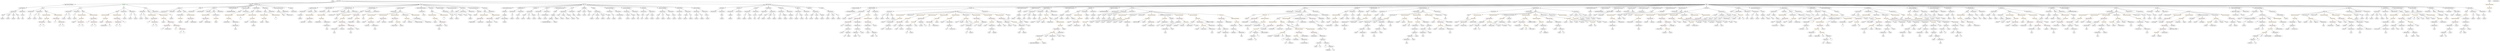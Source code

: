 strict digraph {
	graph [bb="0,0,43278,1044"];
	node [label="\N"];
	Enter	[height=0.5,
		pos="5682.6,1026",
		width=0.83628];
	Block_Unnamed_3	[color=black,
		height=0.5,
		label=Block,
		pos="7785.6,810",
		width=0.90558];
	Identifier_owner_2	[color=black,
		height=0.5,
		label=owner,
		pos="7945.6,738",
		width=0.93331];
	Block_Unnamed_3 -> Identifier_owner_2	[pos="e,7920,750.21 7810.6,798.06 7837.1,786.45 7879.3,768 7909.5,754.81"];
	MemberAccess_Unnamed_28	[color=black,
		height=0.5,
		label=MemberAccess,
		pos="28391,522",
		width=1.9174];
	Identifier_msg_18	[color=black,
		height=0.5,
		label=msg,
		pos="28391,450",
		width=0.75];
	MemberAccess_Unnamed_28 -> Identifier_msg_18	[pos="e,28391,468.1 28391,503.7 28391,496.41 28391,487.73 28391,479.54"];
	Parameter__reason_10	[color=black,
		height=0.5,
		label=_reason,
		pos="32078,738",
		width=1.1135];
	ElementaryTypeName_bytes32_14	[color=black,
		height=0.5,
		label=bytes32,
		pos="32292,666",
		width=1.0996];
	Parameter__reason_10 -> ElementaryTypeName_bytes32_14	[pos="e,32261,677.98 32108,726.13 32114,724.06 32121,721.93 32127,720 32178,703.08 32192,701.09 32244,684 32246,683.26 32248,682.5 32250,\
681.71"];
	Identifier_allowed_1	[color=black,
		height=0.5,
		label=allowed,
		pos="41433,450",
		width=1.0858];
	Identifier_msg_14	[color=black,
		height=0.5,
		label=msg,
		pos="41680,306",
		width=0.75];
	ParameterList_Unnamed_11	[color=black,
		height=0.5,
		label=ParameterList,
		pos="13133,810",
		width=1.7095];
	Parameter_success_2	[color=black,
		height=0.5,
		label=success,
		pos="13042,738",
		width=1.1135];
	ParameterList_Unnamed_11 -> Parameter_success_2	[pos="e,13061,753.95 13111,792.76 13099,783.25 13083,771.1 13070,760.77"];
	ElementaryTypeName_address_32	[color=black,
		height=0.5,
		label=address,
		pos="17381,666",
		width=1.0996];
	Identifier_require_17	[color=black,
		height=0.5,
		label=require,
		pos="18358,594",
		width=1.0026];
	FunctionCall_Unnamed_26	[color=orange,
		height=0.5,
		label=FunctionCall,
		pos="15623,594",
		width=1.6125];
	MemberAccess_Unnamed_13	[color=black,
		height=0.5,
		label=MemberAccess,
		pos="15532,522",
		width=1.9174];
	FunctionCall_Unnamed_26 -> MemberAccess_Unnamed_13	[pos="e,15553,539.39 15601,576.76 15590,567.73 15575,556.33 15562,546.35"];
	Identifier__value_3	[color=black,
		height=0.5,
		label=_value,
		pos="15654,522",
		width=0.96103];
	FunctionCall_Unnamed_26 -> Identifier__value_3	[pos="e,15646,539.62 15630,575.7 15634,567.95 15638,558.64 15642,550.02"];
	BinaryOperation_Unnamed_20	[color=brown,
		height=0.5,
		label=BinaryOperation,
		pos="2749.6,522",
		width=1.9867];
	Identifier_a_5	[color=black,
		height=0.5,
		label=a,
		pos="2653.6,450",
		width=0.75];
	BinaryOperation_Unnamed_20 -> Identifier_a_5	[pos="e,2671.3,463.88 2727.3,504.76 2713.3,494.56 2695.2,481.33 2680.4,470.55"];
	NumberLiteral_Unnamed_4	[color=black,
		height=0.5,
		label=NumberLiteral,
		pos="2762.6,450",
		width=1.765];
	BinaryOperation_Unnamed_20 -> NumberLiteral_Unnamed_4	[pos="e,2759.4,468.1 2752.8,503.7 2754.2,496.32 2755.8,487.52 2757.3,479.25"];
	Parameter_success_7	[color=black,
		height=0.5,
		label=success,
		pos="41318,738",
		width=1.1135];
	ElementaryTypeName_bool_15	[color=black,
		height=0.5,
		label=bool,
		pos="41325,666",
		width=0.76697];
	Parameter_success_7 -> ElementaryTypeName_bool_15	[pos="e,41323,684.1 41319,719.7 41320,712.41 41321,703.73 41322,695.54"];
	FunctionDefinition_transferOwnership	[color=black,
		height=0.5,
		label=transferOwnership,
		pos="5361.6,882",
		width=2.1947];
	ParameterList_Unnamed_16	[color=black,
		height=0.5,
		label=ParameterList,
		pos="5179.6,810",
		width=1.7095];
	FunctionDefinition_transferOwnership -> ParameterList_Unnamed_16	[pos="e,5215.8,824.92 5322.5,865.98 5294.4,855.14 5256.2,840.45 5226.4,828.99"];
	ModifierInvocation_onlyOwner	[color=black,
		height=0.5,
		label=onlyOwner,
		pos="5310.6,810",
		width=1.4323];
	FunctionDefinition_transferOwnership -> ModifierInvocation_onlyOwner	[pos="e,5322.8,827.79 5349.2,864.05 5343.3,855.89 5336,845.91 5329.4,836.82"];
	Block_Unnamed_2	[color=black,
		height=0.5,
		label=Block,
		pos="5412.6,810",
		width=0.90558];
	FunctionDefinition_transferOwnership -> Block_Unnamed_2	[pos="e,5401.1,826.83 5373.9,864.05 5380.1,855.65 5387.6,845.32 5394.4,836.02"];
	ParameterList_Unnamed_79	[color=black,
		height=0.5,
		label=ParameterList,
		pos="35457,810",
		width=1.7095];
	Parameter__address_4	[color=black,
		height=0.5,
		label=_address,
		pos="35455,738",
		width=1.2382];
	ParameterList_Unnamed_79 -> Parameter__address_4	[pos="e,35455,756.1 35456,791.7 35456,784.41 35456,775.73 35455,767.54"];
	Identifier_Unlocked	[color=black,
		height=0.5,
		label=Unlocked,
		pos="21819,306",
		width=1.2937];
	ElementaryTypeName_address_26	[color=black,
		height=0.5,
		label=address,
		pos="11436,666",
		width=1.0996];
	FunctionDefinition_unpause	[color=black,
		height=0.5,
		label=unpause,
		pos="3051.6,882",
		width=1.1412];
	ParameterList_Unnamed_41	[color=black,
		height=0.5,
		label=ParameterList,
		pos="2787.6,810",
		width=1.7095];
	FunctionDefinition_unpause -> ParameterList_Unnamed_41	[pos="e,2831.8,822.72 3017.1,871.85 2972.7,860.09 2895.1,839.52 2842.6,825.59"];
	ModifierInvocation_whenPaused	[color=black,
		height=0.5,
		label=whenPaused,
		pos="2924.6,810",
		width=1.5848];
	FunctionDefinition_unpause -> ModifierInvocation_whenPaused	[pos="e,2952,826.08 3026.8,867.34 3008.3,857.15 2982.7,843.06 2961.8,831.52"];
	ModifierInvocation_onlyOwner_3	[color=black,
		height=0.5,
		label=onlyOwner,
		pos="3051.6,810",
		width=1.4323];
	FunctionDefinition_unpause -> ModifierInvocation_onlyOwner_3	[pos="e,3051.6,828.1 3051.6,863.7 3051.6,856.41 3051.6,847.73 3051.6,839.54"];
	Block_Unnamed_16	[color=black,
		height=0.5,
		label=Block,
		pos="3153.6,810",
		width=0.90558];
	FunctionDefinition_unpause -> Block_Unnamed_16	[pos="e,3133.9,824.54 3072.7,866.5 3087.7,856.19 3108.1,842.21 3124.6,830.86"];
	Identifier_allowed	[color=black,
		height=0.5,
		label=allowed,
		pos="40569,450",
		width=1.0858];
	ElementaryTypeName_uint256_54	[color=black,
		height=0.5,
		label=uint256,
		pos="35318,666",
		width=1.0442];
	ElementaryTypeName_uint256_74	[color=black,
		height=0.5,
		label=uint256,
		pos="22909,666",
		width=1.0442];
	InheritanceSpecifier_Unnamed_1	[color=black,
		height=0.5,
		label=InheritanceSpecifier,
		pos="14646,882",
		width=2.3333];
	UserDefinedTypeName_Unnamed_2	[color=black,
		height=0.5,
		label=UserDefinedTypeName,
		pos="14591,810",
		width=2.7214];
	InheritanceSpecifier_Unnamed_1 -> UserDefinedTypeName_Unnamed_2	[pos="e,14604,828.28 14632,864.05 14626,856.01 14618,846.2 14611,837.23"];
	Parameter_amount_7	[color=black,
		height=0.5,
		label=amount,
		pos="33142,738",
		width=1.0581];
	ElementaryTypeName_uint256_68	[color=black,
		height=0.5,
		label=uint256,
		pos="33339,666",
		width=1.0442];
	Parameter_amount_7 -> ElementaryTypeName_uint256_68	[pos="e,33309,677.66 33171,726.25 33177,724.17 33183,722.01 33189,720 33234,703.75 33246,700.25 33292,684 33294,683.17 33296,682.32 33299,\
681.46"];
	ElementaryTypeName_address	[color=black,
		height=0.5,
		label=address,
		pos="12569,666",
		width=1.0996];
	ElementaryTypeName_address_38	[color=black,
		height=0.5,
		label=address,
		pos="29257,522",
		width=1.0996];
	FunctionDefinition_tokensUnlockable_1	[color=black,
		height=0.5,
		label=tokensUnlockable,
		pos="15005,882",
		width=2.1392];
	ParameterList_Unnamed_108	[color=black,
		height=0.5,
		label=ParameterList,
		pos="14769,810",
		width=1.7095];
	FunctionDefinition_tokensUnlockable_1 -> ParameterList_Unnamed_108	[pos="e,14811,823.54 14958,867.25 14919,855.62 14863,838.94 14822,826.77"];
	Block_Unnamed_43	[color=black,
		height=0.5,
		label=Block,
		pos="14933,810",
		width=0.90558];
	FunctionDefinition_tokensUnlockable_1 -> Block_Unnamed_43	[pos="e,14948,825.89 14987,864.05 14978,854.95 14966,843.6 14956,833.74"];
	ParameterList_Unnamed_109	[color=black,
		height=0.5,
		label=ParameterList,
		pos="15049,810",
		width=1.7095];
	FunctionDefinition_tokensUnlockable_1 -> ParameterList_Unnamed_109	[pos="e,15038,828.1 15015,863.7 15020,855.9 15026,846.51 15032,837.83"];
	IndexAccess_Unnamed_59	[color=black,
		height=0.5,
		label=IndexAccess,
		pos="32676,450",
		width=1.6402];
	MemberAccess_Unnamed_60	[color=black,
		height=0.5,
		label=MemberAccess,
		pos="32599,378",
		width=1.9174];
	IndexAccess_Unnamed_59 -> MemberAccess_Unnamed_60	[pos="e,32617,395.71 32657,432.41 32648,423.76 32636,413 32625,403.42"];
	Identifier_locked_10	[color=black,
		height=0.5,
		label=locked,
		pos="32722,378",
		width=0.98875];
	IndexAccess_Unnamed_59 -> Identifier_locked_10	[pos="e,32711,395.31 32687,432.05 32692,423.85 32699,413.83 32705,404.71"];
	ParameterList_Unnamed_53	[color=black,
		height=0.5,
		label=ParameterList,
		pos="11094,810",
		width=1.7095];
	Parameter_None_5	[color=black,
		height=0.5,
		label=None,
		pos="11081,738",
		width=0.85014];
	ParameterList_Unnamed_53 -> Parameter_None_5	[pos="e,11084,756.1 11090,791.7 11089,784.32 11087,775.52 11086,767.25"];
	Parameter__amount_4	[color=black,
		height=0.5,
		label=_amount,
		pos="23742,738",
		width=1.1967];
	ElementaryTypeName_uint256_72	[color=black,
		height=0.5,
		label=uint256,
		pos="23706,666",
		width=1.0442];
	Parameter__amount_4 -> ElementaryTypeName_uint256_72	[pos="e,23714,683.79 23733,720.05 23729,712.23 23724,702.75 23719,693.98"];
	ElementaryTypeName_uint256_50	[color=black,
		height=0.5,
		label=uint256,
		pos="41048,666",
		width=1.0442];
	Identifier__to_1	[color=black,
		height=0.5,
		label=_to,
		pos="16191,450",
		width=0.75];
	IfStatement_Unnamed_7	[color=orange,
		height=0.5,
		label=IfStatement,
		pos="21805,738",
		width=1.4739];
	BinaryOperation_Unnamed_90	[color=brown,
		height=0.5,
		label=BinaryOperation,
		pos="21627,666",
		width=1.9867];
	IfStatement_Unnamed_7 -> BinaryOperation_Unnamed_90	[pos="e,21664,681.68 21771,723.83 21744,713.1 21705,697.8 21674,685.78"];
	ExpressionStatement_Unnamed_88	[color=orange,
		height=0.5,
		label=ExpressionStatement,
		pos="21805,666",
		width=2.458];
	IfStatement_Unnamed_7 -> ExpressionStatement_Unnamed_88	[pos="e,21805,684.1 21805,719.7 21805,712.41 21805,703.73 21805,695.54"];
	IndexAccess_Unnamed_46	[color=black,
		height=0.5,
		label=IndexAccess,
		pos="42375,378",
		width=1.6402];
	Identifier_locked_5	[color=black,
		height=0.5,
		label=locked,
		pos="42334,306",
		width=0.98875];
	IndexAccess_Unnamed_46 -> Identifier_locked_5	[pos="e,42343,323.79 42365,360.05 42360,352.14 42354,342.54 42349,333.69"];
	Identifier__of_1	[color=black,
		height=0.5,
		label=_of,
		pos="42415,306",
		width=0.75];
	IndexAccess_Unnamed_46 -> Identifier__of_1	[pos="e,42405,323.31 42384,360.05 42389,352.03 42394,342.26 42400,333.3"];
	Identifier_msg_38	[color=black,
		height=0.5,
		label=msg,
		pos="24005,522",
		width=0.75];
	BinaryOperation_Unnamed_66	[color=brown,
		height=0.5,
		label=BinaryOperation,
		pos="21065,666",
		width=1.9867];
	MemberAccess_Unnamed_37	[color=black,
		height=0.5,
		label=MemberAccess,
		pos="21036,594",
		width=1.9174];
	BinaryOperation_Unnamed_66 -> MemberAccess_Unnamed_37	[pos="e,21043,612.1 21057,647.7 21054,640.15 21051,631.12 21047,622.68"];
	NumberLiteral_Unnamed_26	[color=black,
		height=0.5,
		label=NumberLiteral,
		pos="21187,594",
		width=1.765];
	BinaryOperation_Unnamed_66 -> NumberLiteral_Unnamed_26	[pos="e,21159,610.58 21092,649.12 21109,639.38 21131,626.8 21150,616.22"];
	ElementaryTypeName_uint256_78	[color=black,
		height=0.5,
		label=uint256,
		pos="38819,522",
		width=1.0442];
	FunctionCall_Unnamed_96	[color=orange,
		height=0.5,
		label=FunctionCall,
		pos="39308,450",
		width=1.6125];
	FunctionCall_Unnamed_97	[color=orange,
		height=0.5,
		label=FunctionCall,
		pos="39205,378",
		width=1.6125];
	FunctionCall_Unnamed_96 -> FunctionCall_Unnamed_97	[pos="e,39228,394.82 39284,433.12 39270,423.63 39252,411.44 39237,401.03"];
	MemberAccess_Unnamed_86	[color=black,
		height=0.5,
		label=MemberAccess,
		pos="39395,378",
		width=1.9174];
	FunctionCall_Unnamed_96 -> MemberAccess_Unnamed_86	[pos="e,39374,395.63 39328,432.76 39339,423.79 39353,412.49 39365,402.56"];
	Identifier_b_2	[color=black,
		height=0.5,
		label=b,
		pos="1557.6,522",
		width=0.75];
	Parameter__value_7	[color=black,
		height=0.5,
		label=_value,
		pos="41068,738",
		width=0.96103];
	Parameter__value_7 -> ElementaryTypeName_uint256_50	[pos="e,41052,684.1 41063,719.7 41061,712.24 41058,703.32 41056,694.97"];
	BinaryOperation_Unnamed_87	[color=brown,
		height=0.5,
		label=BinaryOperation,
		pos="22070,522",
		width=1.9867];
	Identifier_lockedTokens_1	[color=black,
		height=0.5,
		label=lockedTokens,
		pos="21921,450",
		width=1.765];
	BinaryOperation_Unnamed_87 -> Identifier_lockedTokens_1	[pos="e,21952,465.97 22037,505.64 22015,495.41 21986,481.88 21963,470.84"];
	NumberLiteral_Unnamed_34	[color=black,
		height=0.5,
		label=NumberLiteral,
		pos="22066,450",
		width=1.765];
	BinaryOperation_Unnamed_87 -> NumberLiteral_Unnamed_34	[pos="e,22067,468.1 22069,503.7 22068,496.41 22068,487.73 22067,479.54"];
	Parameter__to	[color=black,
		height=0.5,
		label=_to,
		pos="13384,738",
		width=0.75];
	ElementaryTypeName_address_2	[color=black,
		height=0.5,
		label=address,
		pos="13389,666",
		width=1.0996];
	Parameter__to -> ElementaryTypeName_address_2	[pos="e,13387,684.1 13385,719.7 13385,712.41 13386,703.73 13387,695.54"];
	Identifier_validUntil_2	[color=black,
		height=0.5,
		label=validUntil,
		pos="25655,522",
		width=1.266];
	VariableDeclaration__of	[color=black,
		height=0.5,
		label=_of,
		pos="10172,738",
		width=0.75];
	ElementaryTypeName_address_23	[color=black,
		height=0.5,
		label=address,
		pos="10168,666",
		width=1.0996];
	VariableDeclaration__of -> ElementaryTypeName_address_23	[pos="e,10169,684.1 10171,719.7 10170,712.41 10170,703.73 10169,695.54"];
	StateVariableDeclaration_Unnamed_4	[color=black,
		height=0.5,
		label=StateVariableDeclaration,
		pos="8651.6,882",
		width=2.8184];
	VariableDeclaration_lockReason	[color=black,
		height=0.5,
		label=lockReason,
		pos="8606.6,810",
		width=1.5155];
	StateVariableDeclaration_Unnamed_4 -> VariableDeclaration_lockReason	[pos="e,8617.6,828.1 8640.5,863.7 8635.4,855.81 8629.3,846.3 8623.7,837.55"];
	Parameter_balance	[color=black,
		height=0.5,
		label=balance,
		pos="12678,738",
		width=1.0719];
	ElementaryTypeName_uint256_1	[color=black,
		height=0.5,
		label=uint256,
		pos="12671,666",
		width=1.0442];
	Parameter_balance -> ElementaryTypeName_uint256_1	[pos="e,12672,684.1 12676,719.7 12675,712.41 12674,703.73 12673,695.54"];
	ParameterList_Unnamed_83	[color=black,
		height=0.5,
		label=ParameterList,
		pos="17721,810",
		width=1.7095];
	Parameter__data	[color=black,
		height=0.5,
		label=_data,
		pos="17575,738",
		width=0.864];
	ParameterList_Unnamed_83 -> Parameter__data	[pos="e,17598,750.15 17690,794.15 17666,782.69 17633,766.84 17608,755.08"];
	Parameter__value_8	[color=black,
		height=0.5,
		label=_value,
		pos="17659,738",
		width=0.96103];
	ParameterList_Unnamed_83 -> Parameter__value_8	[pos="e,17673,754.83 17706,792.05 17698,783.47 17689,772.89 17680,763.44"];
	Parameter__spender_2	[color=black,
		height=0.5,
		label=_spender,
		pos="17757,738",
		width=1.2521];
	ParameterList_Unnamed_83 -> Parameter__spender_2	[pos="e,17748,756.1 17729,791.7 17733,783.98 17738,774.71 17743,766.11"];
	VariableDeclaration__address	[color=black,
		height=0.5,
		label=_address,
		pos="33699,738",
		width=1.2382];
	ElementaryTypeName_address_37	[color=black,
		height=0.5,
		label=address,
		pos="33721,666",
		width=1.0996];
	VariableDeclaration__address -> ElementaryTypeName_address_37	[pos="e,33715,684.1 33704,719.7 33706,712.24 33709,703.32 33712,694.97"];
	Identifier_paused_2	[color=black,
		height=0.5,
		label=paused,
		pos="3488.6,594",
		width=1.0303];
	ElementaryTypeName_bytes_1	[color=black,
		height=0.5,
		label=bytes,
		pos="17574,666",
		width=0.85014];
	ExpressionStatement_Unnamed_1	[color=orange,
		height=0.5,
		label=ExpressionStatement,
		pos="8261.6,738",
		width=2.458];
	BinaryOperation_Unnamed_1	[color=brown,
		height=0.5,
		label=BinaryOperation,
		pos="8186.6,666",
		width=1.9867];
	ExpressionStatement_Unnamed_1 -> BinaryOperation_Unnamed_1	[pos="e,8204.6,683.79 8243.4,720.05 8234.2,711.46 8222.9,700.86 8212.7,691.4"];
	Identifier_i_8	[color=black,
		height=0.5,
		label=i,
		pos="39037,594",
		width=0.75];
	Parameter_amount	[color=black,
		height=0.5,
		label=amount,
		pos="11720,738",
		width=1.0581];
	ElementaryTypeName_uint256_28	[color=black,
		height=0.5,
		label=uint256,
		pos="11721,666",
		width=1.0442];
	Parameter_amount -> ElementaryTypeName_uint256_28	[pos="e,11720,684.1 11720,719.7 11720,712.41 11720,703.73 11720,695.54"];
	FunctionCall_Unnamed_27	[color=orange,
		height=0.5,
		label=FunctionCall,
		pos="17011,594",
		width=1.6125];
	Identifier__value_4	[color=black,
		height=0.5,
		label=_value,
		pos="16890,522",
		width=0.96103];
	FunctionCall_Unnamed_27 -> Identifier__value_4	[pos="e,16912,535.98 16984,577.64 16966,567.06 16941,552.95 16922,541.72"];
	MemberAccess_Unnamed_14	[color=black,
		height=0.5,
		label=MemberAccess,
		pos="17012,522",
		width=1.9174];
	FunctionCall_Unnamed_27 -> MemberAccess_Unnamed_14	[pos="e,17011,540.1 17011,575.7 17011,568.41 17011,559.73 17011,551.54"];
	Identifier_unlockableTokens_1	[color=black,
		height=0.5,
		label=unlockableTokens,
		pos="22452,162",
		width=2.1808];
	FunctionCall_Unnamed_84	[color=orange,
		height=0.5,
		label=FunctionCall,
		pos="24799,666",
		width=1.6125];
	Identifier_require_33	[color=black,
		height=0.5,
		label=require,
		pos="24752,594",
		width=1.0026];
	FunctionCall_Unnamed_84 -> Identifier_require_33	[pos="e,24763,611.31 24787,648.05 24782,639.85 24775,629.83 24769,620.71"];
	BinaryOperation_Unnamed_80	[color=brown,
		height=0.5,
		label=BinaryOperation,
		pos="24878,594",
		width=1.9867];
	FunctionCall_Unnamed_84 -> BinaryOperation_Unnamed_80	[pos="e,24859,611.63 24817,648.76 24827,639.97 24839,628.93 24850,619.14"];
	Identifier_NOT_LOCKED_1	[color=black,
		height=0.5,
		label=NOT_LOCKED,
		pos="25040,594",
		width=2.0145];
	FunctionCall_Unnamed_84 -> Identifier_NOT_LOCKED_1	[pos="e,24994,608.31 24840,652.97 24879,641.51 24939,624.17 24983,611.44"];
	FunctionDefinition__transfer	[color=black,
		height=0.5,
		label=_transfer,
		pos="16650,882",
		width=1.2105];
	ParameterList_Unnamed_67	[color=black,
		height=0.5,
		label=ParameterList,
		pos="15284,810",
		width=1.7095];
	FunctionDefinition__transfer -> ParameterList_Unnamed_67	[pos="e,15344,814.1 16606,878.79 16410,868.74 15602,827.32 15355,814.68"];
	Block_Unnamed_20	[color=black,
		height=0.5,
		label=Block,
		pos="16394,810",
		width=0.90558];
	FunctionDefinition__transfer -> Block_Unnamed_20	[pos="e,16423,818.92 16614,871.27 16567,858.3 16483,835.43 16433,821.9"];
	ParameterList_Unnamed_68	[color=black,
		height=0.5,
		label=ParameterList,
		pos="16898,810",
		width=1.7095];
	FunctionDefinition__transfer -> ParameterList_Unnamed_68	[pos="e,16855,823.15 16685,871.05 16726,859.35 16795,839.82 16844,826.22"];
	Identifier_msg_2	[color=black,
		height=0.5,
		label=msg,
		pos="5583.6,450",
		width=0.75];
	ExpressionStatement_Unnamed_13	[color=orange,
		height=0.5,
		label=ExpressionStatement,
		pos="1402.6,738",
		width=2.458];
	FunctionCall_Unnamed_8	[color=orange,
		height=0.5,
		label=FunctionCall,
		pos="1393.6,666",
		width=1.6125];
	ExpressionStatement_Unnamed_13 -> FunctionCall_Unnamed_8	[pos="e,1395.8,684.1 1400.4,719.7 1399.4,712.32 1398.3,703.52 1397.2,695.25"];
	Parameter__from_3	[color=black,
		height=0.5,
		label=_from,
		pos="41154,738",
		width=0.93331];
	ElementaryTypeName_address_43	[color=black,
		height=0.5,
		label=address,
		pos="41143,666",
		width=1.0996];
	Parameter__from_3 -> ElementaryTypeName_address_43	[pos="e,41145,684.1 41151,719.7 41150,712.32 41148,703.52 41147,695.25"];
	VariableDeclaration__reason_1	[color=black,
		height=0.5,
		label=_reason,
		pos="8933.6,738",
		width=1.1135];
	ElementaryTypeName_bytes32_3	[color=black,
		height=0.5,
		label=bytes32,
		pos="8926.6,666",
		width=1.0996];
	VariableDeclaration__reason_1 -> ElementaryTypeName_bytes32_3	[pos="e,8928.3,684.1 8931.9,719.7 8931.1,712.41 8930.3,703.73 8929.4,695.54"];
	IndexAccess_Unnamed_3	[color=black,
		height=0.5,
		label=IndexAccess,
		pos="16247,522",
		width=1.6402];
	IndexAccess_Unnamed_3 -> Identifier__to_1	[pos="e,16203,466.36 16233,504.05 16226,495.44 16218,484.81 16210,475.33"];
	Identifier_frozenAccount_1	[color=black,
		height=0.5,
		label=frozenAccount,
		pos="16302,450",
		width=1.8343];
	IndexAccess_Unnamed_3 -> Identifier_frozenAccount_1	[pos="e,16288,467.79 16260,504.05 16266,495.89 16274,485.91 16281,476.82"];
	Block_Unnamed_22	[color=black,
		height=0.5,
		label=Block,
		pos="40242,810",
		width=0.90558];
	ExpressionStatement_Unnamed_42	[color=orange,
		height=0.5,
		label=ExpressionStatement,
		pos="39754,738",
		width=2.458];
	Block_Unnamed_22 -> ExpressionStatement_Unnamed_42	[pos="e,39818,750.58 40210,805.1 40143,796.82 39984,776.54 39852,756 39844,754.9 39837,753.7 39830,752.47"];
	EmitStatement_Unnamed_5	[color=black,
		height=0.5,
		label=EmitStatement,
		pos="39925,738",
		width=1.7788];
	Block_Unnamed_22 -> EmitStatement_Unnamed_5	[pos="e,39972,750.26 40212,802.62 40165,792.8 40075,773.32 39998,756 39993,754.97 39988,753.9 39984,752.81"];
	BooleanLiteral_Unnamed_5	[color=black,
		height=0.5,
		label=BooleanLiteral,
		pos="40071,738",
		width=1.7788];
	Block_Unnamed_22 -> BooleanLiteral_Unnamed_5	[pos="e,40106,753.45 40216,798.52 40190,787.76 40148,770.79 40116,757.72"];
	ExpressionStatement_Unnamed_40	[color=orange,
		height=0.5,
		label=ExpressionStatement,
		pos="40242,738",
		width=2.458];
	Block_Unnamed_22 -> ExpressionStatement_Unnamed_40	[pos="e,40242,756.1 40242,791.7 40242,784.41 40242,775.73 40242,767.54"];
	ExpressionStatement_Unnamed_43	[color=orange,
		height=0.5,
		label=ExpressionStatement,
		pos="40437,738",
		width=2.458];
	Block_Unnamed_22 -> ExpressionStatement_Unnamed_43	[pos="e,40394,754.24 40268,799.41 40298,788.81 40346,771.47 40383,758.08"];
	ExpressionStatement_Unnamed_41	[color=orange,
		height=0.5,
		label=ExpressionStatement,
		pos="40632,738",
		width=2.458];
	Block_Unnamed_22 -> ExpressionStatement_Unnamed_41	[pos="e,40567,750.61 40273,803.45 40333,792.56 40469,768.1 40556,752.64"];
	IndexAccess_Unnamed_10	[color=black,
		height=0.5,
		label=IndexAccess,
		pos="17146,594",
		width=1.6402];
	Identifier_expenses	[color=black,
		height=0.5,
		label=expenses,
		pos="17144,522",
		width=1.2382];
	IndexAccess_Unnamed_10 -> Identifier_expenses	[pos="e,17144,540.1 17145,575.7 17145,568.41 17145,559.73 17144,551.54"];
	Identifier__from_4	[color=black,
		height=0.5,
		label=_from,
		pos="17240,522",
		width=0.93331];
	IndexAccess_Unnamed_10 -> Identifier__from_4	[pos="e,17221,537.16 17167,577.12 17180,567.26 17197,554.47 17212,543.81"];
	FunctionCall_Unnamed_37	[color=orange,
		height=0.5,
		label=FunctionCall,
		pos="18562,666",
		width=1.6125];
	FunctionCall_Unnamed_37 -> Identifier_require_17	[pos="e,18386,605.78 18522,652.36 18490,641.88 18443,626.42 18403,612 18401,611.27 18398,610.5 18396,609.73"];
	BinaryOperation_Unnamed_44	[color=brown,
		height=0.5,
		label=BinaryOperation,
		pos="18484,594",
		width=1.9867];
	FunctionCall_Unnamed_37 -> BinaryOperation_Unnamed_44	[pos="e,18502,611.63 18543,648.76 18534,639.97 18521,628.93 18510,619.14"];
	Identifier_lockReason_9	[color=black,
		height=0.5,
		label=lockReason,
		pos="38938,162",
		width=1.5155];
	IndexAccess_Unnamed_23	[color=black,
		height=0.5,
		label=IndexAccess,
		pos="35577,738",
		width=1.6402];
	Identifier_expenses_2	[color=black,
		height=0.5,
		label=expenses,
		pos="35515,666",
		width=1.2382];
	IndexAccess_Unnamed_23 -> Identifier_expenses_2	[pos="e,35529,683.47 35562,720.41 35554,711.95 35545,701.49 35537,692.08"];
	Identifier__address_5	[color=black,
		height=0.5,
		label=_address,
		pos="35622,666",
		width=1.2382];
	IndexAccess_Unnamed_23 -> Identifier__address_5	[pos="e,35611,683.79 35587,720.05 35593,712.06 35599,702.33 35605,693.4"];
	Identifier_msg_36	[color=black,
		height=0.5,
		label=msg,
		pos="24572,306",
		width=0.75];
	MemberAccess_Unnamed_15	[color=black,
		height=0.5,
		label=MemberAccess,
		pos="29861,666",
		width=1.9174];
	Identifier_msg_8	[color=black,
		height=0.5,
		label=msg,
		pos="30109,594",
		width=0.75];
	MemberAccess_Unnamed_15 -> Identifier_msg_8	[pos="e,30088,605.77 29911,653.55 29964,641.39 30043,622.5 30073,612 30074,611.45 30076,610.85 30077,610.22"];
	ExpressionStatement_Unnamed_59	[color=orange,
		height=0.5,
		label=ExpressionStatement,
		pos="36037,738",
		width=2.458];
	FunctionCall_Unnamed_54	[color=orange,
		height=0.5,
		label=FunctionCall,
		pos="35971,666",
		width=1.6125];
	ExpressionStatement_Unnamed_59 -> FunctionCall_Unnamed_54	[pos="e,35986,683.79 36021,720.05 36013,711.63 36003,701.28 35994,691.97"];
	Identifier_msg_24	[color=black,
		height=0.5,
		label=msg,
		pos="20871,378",
		width=0.75];
	Identifier_owner_5	[color=black,
		height=0.5,
		label=owner,
		pos="6915.6,594",
		width=0.93331];
	Identifier__address_1	[color=black,
		height=0.5,
		label=_address,
		pos="18338,666",
		width=1.2382];
	ParameterList_Unnamed_14	[color=black,
		height=0.5,
		label=ParameterList,
		pos="7588.6,810",
		width=1.7095];
	VariableDeclaration__from_1	[color=black,
		height=0.5,
		label=_from,
		pos="7690.6,738",
		width=0.93331];
	ParameterList_Unnamed_14 -> VariableDeclaration__from_1	[pos="e,7670.4,752.86 7612,792.94 7626.6,782.91 7645.5,769.92 7661.2,759.19"];
	VariableDeclaration__to_1	[color=black,
		height=0.5,
		label=_to,
		pos="7769.6,738",
		width=0.75];
	ParameterList_Unnamed_14 -> VariableDeclaration__to_1	[pos="e,7748.4,749.39 7627.7,795.77 7657.1,785.58 7698.2,770.78 7733.6,756 7735.1,755.37 7736.6,754.71 7738.2,754.03"];
	ElementaryTypeName_address_27	[color=black,
		height=0.5,
		label=address,
		pos="8736.6,666",
		width=1.0996];
	ElementaryTypeName_uint256_46	[color=black,
		height=0.5,
		label=uint256,
		pos="42379,666",
		width=1.0442];
	ParameterList_Unnamed_27	[color=black,
		height=0.5,
		label=ParameterList,
		pos="1172.6,810",
		width=1.7095];
	Parameter_b_1	[color=black,
		height=0.5,
		label=b,
		pos="1114.6,738",
		width=0.75];
	ParameterList_Unnamed_27 -> Parameter_b_1	[pos="e,1127.3,754.36 1158.5,792.05 1151.3,783.35 1142.4,772.59 1134.5,763.03"];
	Parameter_a_1	[color=black,
		height=0.5,
		label=a,
		pos="1186.6,738",
		width=0.75];
	ParameterList_Unnamed_27 -> Parameter_a_1	[pos="e,1183.2,756.1 1176,791.7 1177.5,784.32 1179.3,775.52 1180.9,767.25"];
	Identifier__to_3	[color=black,
		height=0.5,
		label=_to,
		pos="16549,378",
		width=0.75];
	Mapping_Unnamed	[color=black,
		height=0.5,
		label=Mapping,
		pos="8606.6,738",
		width=1.2105];
	VariableDeclaration_lockReason -> Mapping_Unnamed	[pos="e,8606.6,756.1 8606.6,791.7 8606.6,784.41 8606.6,775.73 8606.6,767.54"];
	Identifier_tokensLocked_2	[color=black,
		height=0.5,
		label=tokensLocked,
		pos="31439,306",
		width=1.765];
	Identifier_now_1	[color=black,
		height=0.5,
		label=now,
		pos="26116,522",
		width=0.75];
	VariableDeclaration_newOwner	[color=black,
		height=0.5,
		label=newOwner,
		pos="8168.6,810",
		width=1.4046];
	ElementaryTypeName_address_12	[color=black,
		height=0.5,
		label=address,
		pos="8115.6,738",
		width=1.0996];
	VariableDeclaration_newOwner -> ElementaryTypeName_address_12	[pos="e,8128.1,755.47 8156,792.41 8149.7,784.04 8141.9,773.71 8134.8,764.37"];
	Identifier_require_32	[color=black,
		height=0.5,
		label=require,
		pos="32237,594",
		width=1.0026];
	ExpressionStatement_Unnamed_48	[color=orange,
		height=0.5,
		label=ExpressionStatement,
		pos="35743,738",
		width=2.458];
	FunctionCall_Unnamed_39	[color=orange,
		height=0.5,
		label=FunctionCall,
		pos="35743,666",
		width=1.6125];
	ExpressionStatement_Unnamed_48 -> FunctionCall_Unnamed_39	[pos="e,35743,684.1 35743,719.7 35743,712.41 35743,703.73 35743,695.54"];
	FunctionDefinition_add	[color=black,
		height=0.5,
		label=add,
		pos="729.59,882",
		width=0.75];
	ParameterList_Unnamed_26	[color=black,
		height=0.5,
		label=ParameterList,
		pos="522.59,810",
		width=1.7095];
	FunctionDefinition_add -> ParameterList_Unnamed_26	[pos="e,561.92,824.3 705.84,872.97 673.57,862.06 615.07,842.27 572.83,827.99"];
	ParameterList_Unnamed_25	[color=black,
		height=0.5,
		label=ParameterList,
		pos="663.59,810",
		width=1.7095];
	FunctionDefinition_add -> ParameterList_Unnamed_25	[pos="e,679.42,827.79 715.59,866.15 707.31,857.38 696.62,846.03 687.08,835.91"];
	Block_Unnamed_8	[color=black,
		height=0.5,
		label=Block,
		pos="786.59,810",
		width=0.90558];
	FunctionDefinition_add -> Block_Unnamed_8	[pos="e,773.85,826.64 741.96,865.81 749.17,856.94 758.45,845.55 766.68,835.45"];
	ElementaryTypeName_uint256_56	[color=black,
		height=0.5,
		label=uint256,
		pos="37344,666",
		width=1.0442];
	ExpressionStatement_Unnamed_70	[color=orange,
		height=0.5,
		label=ExpressionStatement,
		pos="26636,666",
		width=2.458];
	FunctionCall_Unnamed_72	[color=orange,
		height=0.5,
		label=FunctionCall,
		pos="26683,594",
		width=1.6125];
	ExpressionStatement_Unnamed_70 -> FunctionCall_Unnamed_72	[pos="e,26671,612.1 26647,647.7 26652,639.81 26659,630.3 26665,621.55"];
	Identifier__of_8	[color=black,
		height=0.5,
		label=_of,
		pos="14501,306",
		width=0.75];
	MemberAccess_Unnamed_10	[color=black,
		height=0.5,
		label=MemberAccess,
		pos="42167,522",
		width=1.9174];
	Identifier_msg_7	[color=black,
		height=0.5,
		label=msg,
		pos="42167,450",
		width=0.75];
	MemberAccess_Unnamed_10 -> Identifier_msg_7	[pos="e,42167,468.1 42167,503.7 42167,496.41 42167,487.73 42167,479.54"];
	ParameterList_Unnamed_35	[color=black,
		height=0.5,
		label=ParameterList,
		pos="3265.6,810",
		width=1.7095];
	ExpressionStatement_Unnamed_6	[color=orange,
		height=0.5,
		label=ExpressionStatement,
		pos="5908.6,738",
		width=2.458];
	FunctionCall_Unnamed_2	[color=orange,
		height=0.5,
		label=FunctionCall,
		pos="5843.6,666",
		width=1.6125];
	ExpressionStatement_Unnamed_6 -> FunctionCall_Unnamed_2	[pos="e,5859.2,683.79 5892.9,720.05 5885,711.63 5875.4,701.28 5866.8,691.97"];
	IndexAccess_Unnamed_85	[color=black,
		height=0.5,
		label=IndexAccess,
		pos="39151,522",
		width=1.6402];
	Identifier_lockReason_8	[color=black,
		height=0.5,
		label=lockReason,
		pos="39069,450",
		width=1.5155];
	IndexAccess_Unnamed_85 -> Identifier_lockReason_8	[pos="e,39088,467.15 39132,504.76 39121,495.75 39108,484.39 39096,474.43"];
	Identifier__of_19	[color=black,
		height=0.5,
		label=_of,
		pos="39169,450",
		width=0.75];
	IndexAccess_Unnamed_85 -> Identifier__of_19	[pos="e,39164,468.1 39155,503.7 39157,496.32 39159,487.52 39161,479.25"];
	Identifier__of	[color=black,
		height=0.5,
		label=_of,
		pos="42586,378",
		width=0.75];
	Identifier_locked	[color=black,
		height=0.5,
		label=locked,
		pos="20992,378",
		width=0.98875];
	Identifier_freeze_1	[color=black,
		height=0.5,
		label=freeze,
		pos="30865,594",
		width=0.90558];
	ElementaryTypeName_uint256_60	[color=black,
		height=0.5,
		label=uint256,
		pos="19064,666",
		width=1.0442];
	MemberAccess_Unnamed_77	[color=black,
		height=0.5,
		label=MemberAccess,
		pos="22623,594",
		width=1.9174];
	IndexAccess_Unnamed_76	[color=black,
		height=0.5,
		label=IndexAccess,
		pos="22739,522",
		width=1.6402];
	MemberAccess_Unnamed_77 -> IndexAccess_Unnamed_76	[pos="e,22713,538.5 22649,576.94 22665,567.29 22686,554.89 22703,544.41"];
	ElementaryTypeName_uint256_71	[color=black,
		height=0.5,
		label=uint256,
		pos="32387,666",
		width=1.0442];
	ElementaryTypeName_uint256_6	[color=black,
		height=0.5,
		label=uint256,
		pos="14224,666",
		width=1.0442];
	Parameter_success_6	[color=black,
		height=0.5,
		label=success,
		pos="40975,738",
		width=1.1135];
	ElementaryTypeName_bool_14	[color=black,
		height=0.5,
		label=bool,
		pos="40965,666",
		width=0.76697];
	Parameter_success_6 -> ElementaryTypeName_bool_14	[pos="e,40967,684.1 40972,719.7 40971,712.32 40970,703.52 40969,695.25"];
	Parameter__newOwner	[color=black,
		height=0.5,
		label=_newOwner,
		pos="5136.6,738",
		width=1.5432];
	ParameterList_Unnamed_16 -> Parameter__newOwner	[pos="e,5146.9,755.79 5169.2,792.05 5164.3,784.06 5158.3,774.33 5152.8,765.4"];
	ElementaryTypeName_uint256_18	[color=black,
		height=0.5,
		label=uint256,
		pos="2300.6,666",
		width=1.0442];
	ElementaryTypeName_bool_11	[color=black,
		height=0.5,
		label=bool,
		pos="33806,666",
		width=0.76697];
	Identifier_i_3	[color=black,
		height=0.5,
		label=i,
		pos="22737,594",
		width=0.75];
	ElementaryTypeName_string_2	[color=black,
		height=0.5,
		label=string,
		pos="33479,738",
		width=0.864];
	Identifier__from_6	[color=black,
		height=0.5,
		label=_from,
		pos="16369,594",
		width=0.93331];
	NumberLiteral_Unnamed_35	[color=black,
		height=0.5,
		label=NumberLiteral,
		pos="21467,594",
		width=1.765];
	BinaryOperation_Unnamed_90 -> NumberLiteral_Unnamed_35	[pos="e,21500,609.68 21592,649.81 21568,639.35 21536,625.37 21510,614.15"];
	Identifier_unlockableTokens_2	[color=black,
		height=0.5,
		label=unlockableTokens,
		pos="21627,594",
		width=2.1808];
	BinaryOperation_Unnamed_90 -> Identifier_unlockableTokens_2	[pos="e,21627,612.1 21627,647.7 21627,640.41 21627,631.73 21627,623.54"];
	Parameter__time_4	[color=black,
		height=0.5,
		label=_time,
		pos="27218,738",
		width=0.864];
	ElementaryTypeName_uint256_64	[color=black,
		height=0.5,
		label=uint256,
		pos="27402,666",
		width=1.0442];
	Parameter__time_4 -> ElementaryTypeName_uint256_64	[pos="e,27372,677.65 27242,726.38 27247,724.22 27253,722 27258,720 27277,712.35 27326,694.37 27362,681.47"];
	ElementaryTypeName_uint256_73	[color=black,
		height=0.5,
		label=uint256,
		pos="15061,666",
		width=1.0442];
	EventDefinition_Pause	[color=black,
		height=0.5,
		label=Pause,
		pos="3420.6,882",
		width=0.90558];
	EventDefinition_Pause -> ParameterList_Unnamed_35	[pos="e,3298.1,825.69 3396,869.91 3372.6,859.31 3336.7,843.11 3308.5,830.38"];
	ExpressionStatement_Unnamed_2	[color=orange,
		height=0.5,
		label=ExpressionStatement,
		pos="7355.6,738",
		width=2.458];
	FunctionCall_Unnamed	[color=orange,
		height=0.5,
		label=FunctionCall,
		pos="7446.6,666",
		width=1.6125];
	ExpressionStatement_Unnamed_2 -> FunctionCall_Unnamed	[pos="e,7425.5,683.23 7377.2,720.41 7388.9,711.37 7403.6,700.03 7416.5,690.13"];
	BinaryOperation_Unnamed_61	[color=brown,
		height=0.5,
		label=BinaryOperation,
		pos="35778,594",
		width=1.9867];
	FunctionCall_Unnamed_54 -> BinaryOperation_Unnamed_61	[pos="e,35817,609.37 35934,651.67 35904,640.75 35861,625.2 35828,613.15"];
	Identifier_require_26	[color=black,
		height=0.5,
		label=require,
		pos="35904,594",
		width=1.0026];
	FunctionCall_Unnamed_54 -> Identifier_require_26	[pos="e,35918,610.51 35955,648.41 35946,639.53 35936,628.44 35926,618.67"];
	Identifier_unlockableTokens_4	[color=black,
		height=0.5,
		label=unlockableTokens,
		pos="39463,450",
		width=2.1808];
	ModifierInvocation_whenNotPaused_5	[color=black,
		height=0.5,
		label=whenNotPaused,
		pos="36476,810",
		width=1.9729];
	ElementaryTypeName_uint32_1	[color=black,
		height=0.5,
		label=uint32,
		pos="5734.6,666",
		width=0.91945];
	ExpressionStatement_Unnamed_44	[color=orange,
		height=0.5,
		label=ExpressionStatement,
		pos="41465,738",
		width=2.458];
	FunctionCall_Unnamed_34	[color=orange,
		height=0.5,
		label=FunctionCall,
		pos="41429,666",
		width=1.6125];
	ExpressionStatement_Unnamed_44 -> FunctionCall_Unnamed_34	[pos="e,41437,684.1 41456,719.7 41452,711.98 41447,702.71 41443,694.11"];
	Identifier_require_4	[color=black,
		height=0.5,
		label=require,
		pos="1252.6,594",
		width=1.0026];
	ExpressionStatement_Unnamed_23	[color=orange,
		height=0.5,
		label=ExpressionStatement,
		pos="3579.6,738",
		width=2.458];
	BinaryOperation_Unnamed_26	[color=brown,
		height=0.5,
		label=BinaryOperation,
		pos="3579.6,666",
		width=1.9867];
	ExpressionStatement_Unnamed_23 -> BinaryOperation_Unnamed_26	[pos="e,3579.6,684.1 3579.6,719.7 3579.6,712.41 3579.6,703.73 3579.6,695.54"];
	Identifier_locked_9	[color=black,
		height=0.5,
		label=locked,
		pos="33490,234",
		width=0.98875];
	ElementaryTypeName_uint256_10	[color=black,
		height=0.5,
		label=uint256,
		pos="487.59,666",
		width=1.0442];
	IndexAccess_Unnamed_8	[color=black,
		height=0.5,
		label=IndexAccess,
		pos="15758,594",
		width=1.6402];
	Identifier_incomes	[color=black,
		height=0.5,
		label=incomes,
		pos="15748,522",
		width=1.1551];
	IndexAccess_Unnamed_8 -> Identifier_incomes	[pos="e,15750,540.1 15755,575.7 15754,568.32 15753,559.52 15752,551.25"];
	Identifier__to_4	[color=black,
		height=0.5,
		label=_to,
		pos="15835,522",
		width=0.75];
	IndexAccess_Unnamed_8 -> Identifier__to_4	[pos="e,15819,537.11 15776,576.41 15786,566.97 15799,555.03 15811,544.83"];
	MemberAccess_Unnamed_62	[color=black,
		height=0.5,
		label=MemberAccess,
		pos="32936,378",
		width=1.9174];
	Identifier_msg_34	[color=black,
		height=0.5,
		label=msg,
		pos="32936,306",
		width=0.75];
	MemberAccess_Unnamed_62 -> Identifier_msg_34	[pos="e,32936,324.1 32936,359.7 32936,352.41 32936,343.73 32936,335.54"];
	Identifier__to	[color=black,
		height=0.5,
		label=_to,
		pos="15907,522",
		width=0.75];
	Parameter__time_6	[color=black,
		height=0.5,
		label=_time,
		pos="32167,738",
		width=0.864];
	Parameter__time_6 -> ElementaryTypeName_uint256_71	[pos="e,32358,678.01 32191,726.41 32196,724.16 32202,721.89 32208,720 32266,700.23 32282,702.63 32341,684 32343,683.29 32345,682.54 32347,\
681.76"];
	Parameter__to_4	[color=black,
		height=0.5,
		label=_to,
		pos="15158,738",
		width=0.75];
	ParameterList_Unnamed_67 -> Parameter__to_4	[pos="e,15178,750.2 15256,793.64 15236,782.41 15208,767.21 15188,755.69"];
	Parameter__value_4	[color=black,
		height=0.5,
		label=_value,
		pos="15241,738",
		width=0.96103];
	ParameterList_Unnamed_67 -> Parameter__value_4	[pos="e,15251,755.31 15273,792.05 15268,783.94 15262,774.04 15257,765.01"];
	Parameter__from_2	[color=black,
		height=0.5,
		label=_from,
		pos="15327,738",
		width=0.93331];
	ParameterList_Unnamed_67 -> Parameter__from_2	[pos="e,15317,755.31 15294,792.05 15299,783.94 15305,774.04 15311,765.01"];
	Identifier_msg_32	[color=black,
		height=0.5,
		label=msg,
		pos="32939,522",
		width=0.75];
	EmitStatement_Unnamed_13	[color=black,
		height=0.5,
		label=EmitStatement,
		pos="22212,450",
		width=1.7788];
	FunctionCall_Unnamed_92	[color=orange,
		height=0.5,
		label=FunctionCall,
		pos="22056,378",
		width=1.6125];
	EmitStatement_Unnamed_13 -> FunctionCall_Unnamed_92	[pos="e,22088,393.35 22179,434.15 22155,423.62 22123,409.39 22098,398.02"];
	Identifier_msg_30	[color=black,
		height=0.5,
		label=msg,
		pos="33241,306",
		width=0.75];
	FunctionCall_Unnamed_81	[color=orange,
		height=0.5,
		label=FunctionCall,
		pos="32395,522",
		width=1.6125];
	MemberAccess_Unnamed_52	[color=black,
		height=0.5,
		label=MemberAccess,
		pos="32268,450",
		width=1.9174];
	FunctionCall_Unnamed_81 -> MemberAccess_Unnamed_52	[pos="e,32296,466.64 32367,505.81 32349,495.95 32326,482.96 32306,472.1"];
	Identifier__reason_14	[color=black,
		height=0.5,
		label=_reason,
		pos="32395,450",
		width=1.1135];
	FunctionCall_Unnamed_81 -> Identifier__reason_14	[pos="e,32395,468.1 32395,503.7 32395,496.41 32395,487.73 32395,479.54"];
	Identifier_tokensLocked_3	[color=black,
		height=0.5,
		label=tokensLocked,
		pos="32517,450",
		width=1.765];
	FunctionCall_Unnamed_81 -> Identifier_tokensLocked_3	[pos="e,32489,466.57 32421,505.64 32438,495.81 32461,482.94 32480,472.15"];
	BinaryOperation_Unnamed_36	[color=brown,
		height=0.5,
		label=BinaryOperation,
		pos="15385,594",
		width=1.9867];
	Identifier__value	[color=black,
		height=0.5,
		label=_value,
		pos="15274,522",
		width=0.96103];
	BinaryOperation_Unnamed_36 -> Identifier__value	[pos="e,15295,536.56 15359,576.76 15343,566.57 15322,553.36 15305,542.58"];
	IndexAccess_Unnamed_1	[color=black,
		height=0.5,
		label=IndexAccess,
		pos="15386,522",
		width=1.6402];
	BinaryOperation_Unnamed_36 -> IndexAccess_Unnamed_1	[pos="e,15385,540.1 15385,575.7 15385,568.41 15385,559.73 15385,551.54"];
	Identifier_msg_35	[color=black,
		height=0.5,
		label=msg,
		pos="25060,378",
		width=0.75];
	Identifier_msg_31	[color=black,
		height=0.5,
		label=msg,
		pos="33613,162",
		width=0.75];
	Identifier_c_2	[color=black,
		height=0.5,
		label=c,
		pos="1495.6,594",
		width=0.75];
	Parameter__reason_5	[color=black,
		height=0.5,
		label=_reason,
		pos="12008,738",
		width=1.1135];
	ElementaryTypeName_bytes32_9	[color=black,
		height=0.5,
		label=bytes32,
		pos="12010,666",
		width=1.0996];
	Parameter__reason_5 -> ElementaryTypeName_bytes32_9	[pos="e,12009,684.1 12008,719.7 12008,712.41 12009,703.73 12009,695.54"];
	IndexAccess_Unnamed_63	[color=black,
		height=0.5,
		label=IndexAccess,
		pos="24572,450",
		width=1.6402];
	MemberAccess_Unnamed_65	[color=black,
		height=0.5,
		label=MemberAccess,
		pos="24572,378",
		width=1.9174];
	IndexAccess_Unnamed_63 -> MemberAccess_Unnamed_65	[pos="e,24572,396.1 24572,431.7 24572,424.41 24572,415.73 24572,407.54"];
	Identifier_locked_12	[color=black,
		height=0.5,
		label=locked,
		pos="24695,378",
		width=0.98875];
	IndexAccess_Unnamed_63 -> Identifier_locked_12	[pos="e,24672,391.98 24599,433.64 24617,423.01 24642,408.82 24662,397.56"];
	IndexAccess_Unnamed_4	[color=black,
		height=0.5,
		label=IndexAccess,
		pos="17282,594",
		width=1.6402];
	Identifier_balances_2	[color=black,
		height=0.5,
		label=balances,
		pos="17334,522",
		width=1.1828];
	IndexAccess_Unnamed_4 -> Identifier_balances_2	[pos="e,17321,539.31 17294,576.05 17300,567.77 17308,557.62 17315,548.42"];
	Identifier__from_2	[color=black,
		height=0.5,
		label=_from,
		pos="17428,522",
		width=0.93331];
	IndexAccess_Unnamed_4 -> Identifier__from_2	[pos="e,17403,534.65 17312,578.33 17336,567.01 17368,551.36 17393,539.59"];
	ParameterList_Unnamed_18	[color=black,
		height=0.5,
		label=ParameterList,
		pos="7897.6,810",
		width=1.7095];
	Parameter_None_1	[color=black,
		height=0.5,
		label=None,
		pos="8027.6,738",
		width=0.85014];
	ParameterList_Unnamed_18 -> Parameter_None_1	[pos="e,8005.6,750.85 7926.1,793.64 7946.7,782.57 7974.4,767.63 7995.7,756.17"];
	Identifier_require_2	[color=black,
		height=0.5,
		label=require,
		pos="6208.6,594",
		width=1.0026];
	MemberAccess_Unnamed_71	[color=black,
		height=0.5,
		label=MemberAccess,
		pos="23778,378",
		width=1.9174];
	Identifier_msg_39	[color=black,
		height=0.5,
		label=msg,
		pos="23778,306",
		width=0.75];
	MemberAccess_Unnamed_71 -> Identifier_msg_39	[pos="e,23778,324.1 23778,359.7 23778,352.41 23778,343.73 23778,335.54"];
	ExpressionStatement_Unnamed_85	[color=orange,
		height=0.5,
		label=ExpressionStatement,
		pos="21947,594",
		width=2.458];
	BinaryOperation_Unnamed_86	[color=brown,
		height=0.5,
		label=BinaryOperation,
		pos="21909,522",
		width=1.9867];
	ExpressionStatement_Unnamed_85 -> BinaryOperation_Unnamed_86	[pos="e,21918,540.1 21937,575.7 21933,567.98 21928,558.71 21923,550.11"];
	FunctionCall_Unnamed_74	[color=orange,
		height=0.5,
		label=FunctionCall,
		pos="27599,594",
		width=1.6125];
	ElementaryTypeName_address_57	[color=black,
		height=0.5,
		label=address,
		pos="27556,522",
		width=1.0996];
	FunctionCall_Unnamed_74 -> ElementaryTypeName_address_57	[pos="e,27566,539.79 27588,576.05 27583,568.06 27577,558.33 27572,549.4"];
	Identifier_this_2	[color=black,
		height=0.5,
		label=this,
		pos="27641,522",
		width=0.75];
	FunctionCall_Unnamed_74 -> Identifier_this_2	[pos="e,27631,538.83 27609,576.05 27614,567.82 27620,557.76 27625,548.61"];
	FunctionCall_Unnamed_59	[color=orange,
		height=0.5,
		label=FunctionCall,
		pos="20036,666",
		width=1.6125];
	Identifier__time	[color=black,
		height=0.5,
		label=_time,
		pos="19935,594",
		width=0.864];
	FunctionCall_Unnamed_59 -> Identifier__time	[pos="e,19954,608.47 20013,649.12 19998,638.96 19979,625.71 19963,614.86"];
	MemberAccess_Unnamed_35	[color=black,
		height=0.5,
		label=MemberAccess,
		pos="20053,594",
		width=1.9174];
	FunctionCall_Unnamed_59 -> MemberAccess_Unnamed_35	[pos="e,20048,612.1 20040,647.7 20042,640.32 20044,631.52 20046,623.25"];
	VariableDeclarationStatement_Unnamed_6	[color=black,
		height=0.5,
		label=VariableDeclarationStatement,
		pos="38928,666",
		width=3.3174];
	VariableDeclaration_i_2	[color=black,
		height=0.5,
		label=i,
		pos="38819,594",
		width=0.75];
	VariableDeclarationStatement_Unnamed_6 -> VariableDeclaration_i_2	[pos="e,38838,607.18 38901,648.05 38885,637.5 38864,623.93 38847,613.16"];
	NumberLiteral_Unnamed_38	[color=black,
		height=0.5,
		label=NumberLiteral,
		pos="38928,594",
		width=1.765];
	VariableDeclarationStatement_Unnamed_6 -> NumberLiteral_Unnamed_38	[pos="e,38928,612.1 38928,647.7 38928,640.41 38928,631.73 38928,623.54"];
	FunctionCall_Unnamed_60	[color=orange,
		height=0.5,
		label=FunctionCall,
		pos="20618,666",
		width=1.6125];
	Identifier_require_28	[color=black,
		height=0.5,
		label=require,
		pos="20540,594",
		width=1.0026];
	FunctionCall_Unnamed_60 -> Identifier_require_28	[pos="e,20557,610.19 20599,648.76 20589,639.59 20576,627.96 20565,617.88"];
	BinaryOperation_Unnamed_64	[color=brown,
		height=0.5,
		label=BinaryOperation,
		pos="20666,594",
		width=1.9867];
	FunctionCall_Unnamed_60 -> BinaryOperation_Unnamed_64	[pos="e,20654,611.79 20629,648.05 20635,639.97 20642,630.12 20648,621.11"];
	Identifier_ALREADY_LOCKED	[color=black,
		height=0.5,
		label=ALREADY_LOCKED,
		pos="20852,594",
		width=2.6798];
	FunctionCall_Unnamed_60 -> Identifier_ALREADY_LOCKED	[pos="e,20802,609.85 20658,652.81 20695,641.84 20749,625.58 20791,613.1"];
	Parameter_remaining_1	[color=black,
		height=0.5,
		label=remaining,
		pos="18790,738",
		width=1.2798];
	ElementaryTypeName_uint256_51	[color=black,
		height=0.5,
		label=uint256,
		pos="18781,666",
		width=1.0442];
	Parameter_remaining_1 -> ElementaryTypeName_uint256_51	[pos="e,18783,684.1 18787,719.7 18786,712.32 18785,703.52 18784,695.25"];
	MemberAccess_Unnamed_5	[color=black,
		height=0.5,
		label=MemberAccess,
		pos="5701.6,450",
		width=1.9174];
	Identifier_msg_4	[color=black,
		height=0.5,
		label=msg,
		pos="5701.6,378",
		width=0.75];
	MemberAccess_Unnamed_5 -> Identifier_msg_4	[pos="e,5701.6,396.1 5701.6,431.7 5701.6,424.41 5701.6,415.73 5701.6,407.54"];
	ExpressionStatement_Unnamed_69	[color=orange,
		height=0.5,
		label=ExpressionStatement,
		pos="25607,738",
		width=2.458];
	FunctionCall_Unnamed_71	[color=orange,
		height=0.5,
		label=FunctionCall,
		pos="25463,666",
		width=1.6125];
	ExpressionStatement_Unnamed_69 -> FunctionCall_Unnamed_71	[pos="e,25493,681.79 25574,720.94 25553,710.77 25525,697.53 25503,686.72"];
	FunctionCall_Unnamed_21	[color=orange,
		height=0.5,
		label=FunctionCall,
		pos="15596,666",
		width=1.6125];
	FunctionCall_Unnamed_21 -> BinaryOperation_Unnamed_36	[pos="e,15427,608.96 15557,652.16 15523,641.02 15474,624.8 15437,612.48"];
	Identifier_require_10	[color=black,
		height=0.5,
		label=require,
		pos="15511,594",
		width=1.0026];
	FunctionCall_Unnamed_21 -> Identifier_require_10	[pos="e,15529,609.95 15576,648.76 15564,639.34 15550,627.34 15537,617.06"];
	Identifier_a_4	[color=black,
		height=0.5,
		label=a,
		pos="2546.6,522",
		width=0.75];
	Parameter_success_11	[color=black,
		height=0.5,
		label=success,
		pos="37062,738",
		width=1.1135];
	ElementaryTypeName_bool_21	[color=black,
		height=0.5,
		label=bool,
		pos="37068,666",
		width=0.76697];
	Parameter_success_11 -> ElementaryTypeName_bool_21	[pos="e,37066,684.1 37063,719.7 37064,712.41 37064,703.73 37065,695.54"];
	ParameterList_Unnamed_42	[color=black,
		height=0.5,
		label=ParameterList,
		pos="10260,810",
		width=1.7095];
	ParameterList_Unnamed_42 -> VariableDeclaration__of	[pos="e,10188,752.33 10239,792.76 10227,782.79 10210,769.93 10197,759.28"];
	VariableDeclaration__amount	[color=black,
		height=0.5,
		label=_amount,
		pos="10260,738",
		width=1.1967];
	ParameterList_Unnamed_42 -> VariableDeclaration__amount	[pos="e,10260,756.1 10260,791.7 10260,784.41 10260,775.73 10260,767.54"];
	VariableDeclaration__reason	[color=black,
		height=0.5,
		label=_reason,
		pos="10361,738",
		width=1.1135];
	ParameterList_Unnamed_42 -> VariableDeclaration__reason	[pos="e,10340,753.56 10283,792.94 10297,783.11 10315,770.43 10331,759.84"];
	VariableDeclaration__validity	[color=black,
		height=0.5,
		label=_validity,
		pos="10461,738",
		width=1.1689];
	ParameterList_Unnamed_42 -> VariableDeclaration__validity	[pos="e,10429,750.09 10298,795.67 10332,783.7 10383,766.15 10418,753.76"];
	BinaryOperation_Unnamed_25	[color=brown,
		height=0.5,
		label=BinaryOperation,
		pos="2025.6,594",
		width=1.9867];
	Identifier_b_6	[color=black,
		height=0.5,
		label=b,
		pos="1989.6,522",
		width=0.75];
	BinaryOperation_Unnamed_25 -> Identifier_b_6	[pos="e,1997.9,539.14 2016.7,575.7 2012.6,567.75 2007.7,558.16 2003.1,549.34"];
	Identifier_a_7	[color=black,
		height=0.5,
		label=a,
		pos="2061.6,522",
		width=0.75];
	BinaryOperation_Unnamed_25 -> Identifier_a_7	[pos="e,2053.3,539.14 2034.5,575.7 2038.6,567.75 2043.5,558.16 2048,549.34"];
	FunctionCall_Unnamed_78	[color=orange,
		height=0.5,
		label=FunctionCall,
		pos="31434,450",
		width=1.6125];
	MemberAccess_Unnamed_51	[color=black,
		height=0.5,
		label=MemberAccess,
		pos="31340,378",
		width=1.9174];
	FunctionCall_Unnamed_78 -> MemberAccess_Unnamed_51	[pos="e,31361,395.31 31412,433.12 31400,423.94 31384,412.23 31371,402.06"];
	FunctionCall_Unnamed_79	[color=orange,
		height=0.5,
		label=FunctionCall,
		pos="31527,378",
		width=1.6125];
	FunctionCall_Unnamed_78 -> FunctionCall_Unnamed_79	[pos="e,31505,395.06 31455,433.12 31467,423.87 31483,412.07 31496,401.84"];
	ElementaryTypeName_uint256	[color=black,
		height=0.5,
		label=uint256,
		pos="12428,666",
		width=1.0442];
	BinaryOperation_Unnamed_38	[color=brown,
		height=0.5,
		label=BinaryOperation,
		pos="16741,666",
		width=1.9867];
	FunctionCall_Unnamed_25	[color=orange,
		height=0.5,
		label=FunctionCall,
		pos="16741,594",
		width=1.6125];
	BinaryOperation_Unnamed_38 -> FunctionCall_Unnamed_25	[pos="e,16741,612.1 16741,647.7 16741,640.41 16741,631.73 16741,623.54"];
	IndexAccess_Unnamed_6	[color=black,
		height=0.5,
		label=IndexAccess,
		pos="16876,594",
		width=1.6402];
	BinaryOperation_Unnamed_38 -> IndexAccess_Unnamed_6	[pos="e,16847,609.94 16771,649.29 16790,639.22 16816,626.05 16837,615.21"];
	BinaryOperation_Unnamed_41	[color=brown,
		height=0.5,
		label=BinaryOperation,
		pos="40373,594",
		width=1.9867];
	NumberLiteral_Unnamed_13	[color=black,
		height=0.5,
		label=NumberLiteral,
		pos="40331,522",
		width=1.765];
	BinaryOperation_Unnamed_41 -> NumberLiteral_Unnamed_13	[pos="e,40341,540.1 40362,575.7 40358,567.9 40352,558.51 40347,549.83"];
	Identifier__spender	[color=black,
		height=0.5,
		label=_spender,
		pos="40458,522",
		width=1.2521];
	BinaryOperation_Unnamed_41 -> Identifier__spender	[pos="e,40438,538.75 40393,576.41 40404,567.33 40418,555.93 40430,546"];
	Identifier__reason_20	[color=black,
		height=0.5,
		label=_reason,
		pos="24787,450",
		width=1.1135];
	ExpressionStatement_Unnamed_72	[color=orange,
		height=0.5,
		label=ExpressionStatement,
		pos="25818,738",
		width=2.458];
	BinaryOperation_Unnamed_71	[color=brown,
		height=0.5,
		label=BinaryOperation,
		pos="25756,666",
		width=1.9867];
	ExpressionStatement_Unnamed_72 -> BinaryOperation_Unnamed_71	[pos="e,25770,683.79 25803,720.05 25795,711.71 25786,701.49 25778,692.25"];
	ExpressionStatement_Unnamed_34	[color=orange,
		height=0.5,
		label=ExpressionStatement,
		pos="15467,738",
		width=2.458];
	FunctionCall_Unnamed_22	[color=orange,
		height=0.5,
		label=FunctionCall,
		pos="15462,666",
		width=1.6125];
	ExpressionStatement_Unnamed_34 -> FunctionCall_Unnamed_22	[pos="e,15463,684.1 15465,719.7 15465,712.41 15464,703.73 15464,695.54"];
	BinaryOperation_Unnamed_59	[color=brown,
		height=0.5,
		label=BinaryOperation,
		pos="37471,666",
		width=1.9867];
	Identifier__totalSupply_5	[color=black,
		height=0.5,
		label=_totalSupply,
		pos="37248,594",
		width=1.6125];
	BinaryOperation_Unnamed_59 -> Identifier__totalSupply_5	[pos="e,37287,607.45 37427,651.34 37390,639.7 37337,622.97 37298,610.77"];
	Identifier_newSupply_1	[color=black,
		height=0.5,
		label=newSupply,
		pos="37376,594",
		width=1.4462];
	BinaryOperation_Unnamed_59 -> Identifier_newSupply_1	[pos="e,37397,610.67 37449,648.76 37436,639.45 37420,627.61 37406,617.41"];
	ParameterList_Unnamed_8	[color=black,
		height=0.5,
		label=ParameterList,
		pos="13705,810",
		width=1.7095];
	Parameter__to_2	[color=black,
		height=0.5,
		label=_to,
		pos="13675,738",
		width=0.75];
	ParameterList_Unnamed_8 -> Parameter__to_2	[pos="e,13682,755.62 13697,791.7 13694,783.95 13690,774.64 13686,766.02"];
	Parameter__value_1	[color=black,
		height=0.5,
		label=_value,
		pos="13755,738",
		width=0.96103];
	ParameterList_Unnamed_8 -> Parameter__value_1	[pos="e,13743,755.31 13717,792.05 13723,783.77 13730,773.62 13736,764.42"];
	Parameter_unlockableTokens	[color=black,
		height=0.5,
		label=unlockableTokens,
		pos="9321.6,738",
		width=2.1808];
	ElementaryTypeName_uint256_35	[color=black,
		height=0.5,
		label=uint256,
		pos="9308.6,666",
		width=1.0442];
	Parameter_unlockableTokens -> ElementaryTypeName_uint256_35	[pos="e,9311.8,684.1 9318.4,719.7 9317,712.32 9315.4,703.52 9313.8,695.25"];
	Parameter__to_5	[color=black,
		height=0.5,
		label=_to,
		pos="30331,738",
		width=0.75];
	ElementaryTypeName_address_41	[color=black,
		height=0.5,
		label=address,
		pos="30326,666",
		width=1.0996];
	Parameter__to_5 -> ElementaryTypeName_address_41	[pos="e,30327,684.1 30329,719.7 30329,712.41 30328,703.73 30328,695.54"];
	MemberAccess_Unnamed_54	[color=black,
		height=0.5,
		label=MemberAccess,
		pos="33241,378",
		width=1.9174];
	MemberAccess_Unnamed_54 -> Identifier_msg_30	[pos="e,33241,324.1 33241,359.7 33241,352.41 33241,343.73 33241,335.54"];
	Identifier_msg_23	[color=black,
		height=0.5,
		label=msg,
		pos="36855,522",
		width=0.75];
	IndexAccess_Unnamed_35	[color=black,
		height=0.5,
		label=IndexAccess,
		pos="21257,450",
		width=1.6402];
	Identifier_lockReason	[color=black,
		height=0.5,
		label=lockReason,
		pos="21257,378",
		width=1.5155];
	IndexAccess_Unnamed_35 -> Identifier_lockReason	[pos="e,21257,396.1 21257,431.7 21257,424.41 21257,415.73 21257,407.54"];
	MemberAccess_Unnamed_40	[color=black,
		height=0.5,
		label=MemberAccess,
		pos="21399,378",
		width=1.9174];
	IndexAccess_Unnamed_35 -> MemberAccess_Unnamed_40	[pos="e,21368,394.31 21287,434.15 21307,424.04 21335,410.51 21357,399.39"];
	FunctionCall_Unnamed_61	[color=orange,
		height=0.5,
		label=FunctionCall,
		pos="20751,522",
		width=1.6125];
	Identifier__reason	[color=black,
		height=0.5,
		label=_reason,
		pos="20598,450",
		width=1.1135];
	FunctionCall_Unnamed_61 -> Identifier__reason	[pos="e,20625,463.38 20719,506.5 20694,495.3 20661,479.79 20635,468.01"];
	Identifier_tokensLocked	[color=black,
		height=0.5,
		label=tokensLocked,
		pos="20720,450",
		width=1.765];
	FunctionCall_Unnamed_61 -> Identifier_tokensLocked	[pos="e,20727,468.1 20743,503.7 20740,496.07 20735,486.92 20732,478.4"];
	MemberAccess_Unnamed_36	[color=black,
		height=0.5,
		label=MemberAccess,
		pos="20871,450",
		width=1.9174];
	FunctionCall_Unnamed_61 -> MemberAccess_Unnamed_36	[pos="e,20843,466.81 20777,505.64 20794,495.93 20815,483.23 20834,472.52"];
	Parameter__address_3	[color=black,
		height=0.5,
		label=_address,
		pos="23440,738",
		width=1.2382];
	ElementaryTypeName_address_46	[color=black,
		height=0.5,
		label=address,
		pos="23440,666",
		width=1.0996];
	Parameter__address_3 -> ElementaryTypeName_address_46	[pos="e,23440,684.1 23440,719.7 23440,712.41 23440,703.73 23440,695.54"];
	FunctionCall_Unnamed_85	[color=orange,
		height=0.5,
		label=FunctionCall,
		pos="24878,522",
		width=1.6125];
	FunctionCall_Unnamed_85 -> Identifier__reason_20	[pos="e,24806,465.95 24856,504.76 24844,495.25 24828,483.1 24815,472.77"];
	Identifier_tokensLocked_4	[color=black,
		height=0.5,
		label=tokensLocked,
		pos="24909,450",
		width=1.765];
	FunctionCall_Unnamed_85 -> Identifier_tokensLocked_4	[pos="e,24901,468.1 24885,503.7 24889,496.07 24893,486.92 24896,478.4"];
	MemberAccess_Unnamed_63	[color=black,
		height=0.5,
		label=MemberAccess,
		pos="25060,450",
		width=1.9174];
	FunctionCall_Unnamed_85 -> MemberAccess_Unnamed_63	[pos="e,25022,465.47 24913,507.34 24941,496.55 24981,481.4 25011,469.52"];
	Block_Unnamed_34	[color=black,
		height=0.5,
		label=Block,
		pos="36598,810",
		width=0.90558];
	Block_Unnamed_34 -> ExpressionStatement_Unnamed_59	[pos="e,36100,750.87 36573,797.67 36567,795.46 36561,793.39 36556,792 36373,748.28 36321,780.07 36135,756 36127,755.03 36119,753.9 36112,\
752.69"];
	ExpressionStatement_Unnamed_62	[color=orange,
		height=0.5,
		label=ExpressionStatement,
		pos="36232,738",
		width=2.458];
	Block_Unnamed_34 -> ExpressionStatement_Unnamed_62	[pos="e,36297,750.46 36573,797.98 36567,795.75 36561,793.6 36556,792 36458,764.74 36430,772.69 36330,756 36323,754.85 36315,753.63 36308,\
752.4"];
	ExpressionStatement_Unnamed_61	[color=orange,
		height=0.5,
		label=ExpressionStatement,
		pos="36427,738",
		width=2.458];
	Block_Unnamed_34 -> ExpressionStatement_Unnamed_61	[pos="e,36465,754.62 36572,798.52 36546,788.07 36507,771.76 36475,758.85"];
	EmitStatement_Unnamed_8	[color=black,
		height=0.5,
		label=EmitStatement,
		pos="36598,738",
		width=1.7788];
	Block_Unnamed_34 -> EmitStatement_Unnamed_8	[pos="e,36598,756.1 36598,791.7 36598,784.41 36598,775.73 36598,767.54"];
	ExpressionStatement_Unnamed_60	[color=orange,
		height=0.5,
		label=ExpressionStatement,
		pos="36769,738",
		width=2.458];
	Block_Unnamed_34 -> ExpressionStatement_Unnamed_60	[pos="e,36730,754.62 36623,798.52 36649,788.07 36689,771.76 36720,758.85"];
	BooleanLiteral_Unnamed_11	[color=black,
		height=0.5,
		label=BooleanLiteral,
		pos="36940,738",
		width=1.7788];
	Block_Unnamed_34 -> BooleanLiteral_Unnamed_11	[pos="e,36891,750.28 36628,803.26 36678,793.85 36780,774.34 36866,756 36870,754.96 36875,753.87 36880,752.75"];
	Identifier_msg_40	[color=black,
		height=0.5,
		label=msg,
		pos="23583,306",
		width=0.75];
	Parameter__of_10	[color=black,
		height=0.5,
		label=_of,
		pos="21603,738",
		width=0.75];
	ElementaryTypeName_address_63	[color=black,
		height=0.5,
		label=address,
		pos="21498,666",
		width=1.0996];
	Parameter__of_10 -> ElementaryTypeName_address_63	[pos="e,21519,681.34 21584,724.49 21568,714.27 21547,699.61 21529,687.66"];
	NumberLiteral_Unnamed_29	[color=black,
		height=0.5,
		label=NumberLiteral,
		pos="26823,594",
		width=1.765];
	Identifier_require_31	[color=black,
		height=0.5,
		label=require,
		pos="25167,594",
		width=1.0026];
	IndexAccess_Unnamed_61	[color=black,
		height=0.5,
		label=IndexAccess,
		pos="33016,450",
		width=1.6402];
	IndexAccess_Unnamed_61 -> MemberAccess_Unnamed_62	[pos="e,32955,395.63 32997,432.76 32987,423.97 32974,412.93 32963,403.14"];
	Identifier_locked_11	[color=black,
		height=0.5,
		label=locked,
		pos="33059,378",
		width=0.98875];
	IndexAccess_Unnamed_61 -> Identifier_locked_11	[pos="e,33049,395.31 33026,432.05 33031,423.94 33037,414.04 33043,405.01"];
	Parameter_freeze	[color=black,
		height=0.5,
		label=freeze,
		pos="30612,738",
		width=0.90558];
	ElementaryTypeName_bool_17	[color=black,
		height=0.5,
		label=bool,
		pos="30694,666",
		width=0.76697];
	Parameter_freeze -> ElementaryTypeName_bool_17	[pos="e,30677,681.01 30629,722.5 30640,712.6 30656,699.34 30669,688.26"];
	MemberAccess_Unnamed_49	[color=black,
		height=0.5,
		label=MemberAccess,
		pos="33875,522",
		width=1.9174];
	IndexAccess_Unnamed_49	[color=black,
		height=0.5,
		label=IndexAccess,
		pos="33875,450",
		width=1.6402];
	MemberAccess_Unnamed_49 -> IndexAccess_Unnamed_49	[pos="e,33875,468.1 33875,503.7 33875,496.41 33875,487.73 33875,479.54"];
	BinaryOperation_Unnamed_67	[color=brown,
		height=0.5,
		label=BinaryOperation,
		pos="20293,666",
		width=1.9867];
	IndexAccess_Unnamed_36	[color=black,
		height=0.5,
		label=IndexAccess,
		pos="20293,594",
		width=1.6402];
	BinaryOperation_Unnamed_67 -> IndexAccess_Unnamed_36	[pos="e,20293,612.1 20293,647.7 20293,640.41 20293,631.73 20293,623.54"];
	FunctionCall_Unnamed_66	[color=orange,
		height=0.5,
		label=FunctionCall,
		pos="20428,594",
		width=1.6125];
	BinaryOperation_Unnamed_67 -> FunctionCall_Unnamed_66	[pos="e,20399,609.94 20323,649.29 20342,639.22 20368,626.05 20389,615.21"];
	MemberAccess_Unnamed_1	[color=black,
		height=0.5,
		label=MemberAccess,
		pos="7511.6,522",
		width=1.9174];
	Identifier_msg_1	[color=black,
		height=0.5,
		label=msg,
		pos="7511.6,450",
		width=0.75];
	MemberAccess_Unnamed_1 -> Identifier_msg_1	[pos="e,7511.6,468.1 7511.6,503.7 7511.6,496.41 7511.6,487.73 7511.6,479.54"];
	IndexAccess_Unnamed_44	[color=black,
		height=0.5,
		label=IndexAccess,
		pos="42639,450",
		width=1.6402];
	IndexAccess_Unnamed_44 -> Identifier__of	[pos="e,42597,394.36 42626,432.05 42619,423.44 42611,412.81 42604,403.33"];
	Identifier_locked_4	[color=black,
		height=0.5,
		label=locked,
		pos="42667,378",
		width=0.98875];
	IndexAccess_Unnamed_44 -> Identifier_locked_4	[pos="e,42660,396.1 42646,431.7 42649,424.15 42652,415.12 42656,406.68"];
	Parameter_success_4	[color=black,
		height=0.5,
		label=success,
		pos="17291,738",
		width=1.1135];
	ElementaryTypeName_bool_12	[color=black,
		height=0.5,
		label=bool,
		pos="17294,666",
		width=0.76697];
	Parameter_success_4 -> ElementaryTypeName_bool_12	[pos="e,17293,684.1 17291,719.7 17292,712.41 17292,703.73 17292,695.54"];
	ElementaryTypeName_uint256_55	[color=black,
		height=0.5,
		label=uint256,
		pos="17660,666",
		width=1.0442];
	FunctionCall_Unnamed_33	[color=orange,
		height=0.5,
		label=FunctionCall,
		pos="39983,666",
		width=1.6125];
	Identifier__spender_3	[color=black,
		height=0.5,
		label=_spender,
		pos="39885,594",
		width=1.2521];
	FunctionCall_Unnamed_33 -> Identifier__spender_3	[pos="e,39906,610.1 39960,649.12 39947,639.52 39930,627.16 39915,616.67"];
	Identifier__value_8	[color=black,
		height=0.5,
		label=_value,
		pos="39983,594",
		width=0.96103];
	FunctionCall_Unnamed_33 -> Identifier__value_8	[pos="e,39983,612.1 39983,647.7 39983,640.41 39983,631.73 39983,623.54"];
	Identifier_Approval	[color=black,
		height=0.5,
		label=Approval,
		pos="40081,594",
		width=1.266];
	FunctionCall_Unnamed_33 -> Identifier_Approval	[pos="e,40059,610.34 40005,649.12 40018,639.59 40035,627.33 40050,616.89"];
	MemberAccess_Unnamed_18	[color=black,
		height=0.5,
		label=MemberAccess,
		pos="40214,594",
		width=1.9174];
	FunctionCall_Unnamed_33 -> MemberAccess_Unnamed_18	[pos="e,40170,608.21 40023,652.73 40061,641.28 40117,624.12 40159,611.48"];
	Identifier_transfer_1	[color=black,
		height=0.5,
		label=transfer,
		pos="27714,594",
		width=1.0719];
	ElementaryTypeName_address_30	[color=black,
		height=0.5,
		label=address,
		pos="10553,666",
		width=1.0996];
	ParameterList_Unnamed_58	[color=black,
		height=0.5,
		label=ParameterList,
		pos="9197.6,810",
		width=1.7095];
	Parameter__of_4	[color=black,
		height=0.5,
		label=_of,
		pos="9197.6,738",
		width=0.75];
	ParameterList_Unnamed_58 -> Parameter__of_4	[pos="e,9197.6,756.1 9197.6,791.7 9197.6,784.41 9197.6,775.73 9197.6,767.54"];
	Identifier_owner_4	[color=black,
		height=0.5,
		label=owner,
		pos="6457.6,594",
		width=0.93331];
	FunctionCall_Unnamed_69	[color=orange,
		height=0.5,
		label=FunctionCall,
		pos="26363,666",
		width=1.6125];
	Identifier_require_30	[color=black,
		height=0.5,
		label=require,
		pos="26198,594",
		width=1.0026];
	FunctionCall_Unnamed_69 -> Identifier_require_30	[pos="e,26224,606.37 26329,650.83 26302,639.22 26263,622.78 26235,610.75"];
	BinaryOperation_Unnamed_68	[color=brown,
		height=0.5,
		label=BinaryOperation,
		pos="26324,594",
		width=1.9867];
	FunctionCall_Unnamed_69 -> BinaryOperation_Unnamed_68	[pos="e,26333,612.28 26353,648.05 26349,640.26 26344,630.82 26339,622.08"];
	Identifier_ALREADY_LOCKED_1	[color=black,
		height=0.5,
		label=ALREADY_LOCKED,
		pos="26510,594",
		width=2.6798];
	FunctionCall_Unnamed_69 -> Identifier_ALREADY_LOCKED_1	[pos="e,26475,611.24 26393,650.33 26414,640.42 26442,627.18 26465,616.14"];
	Parameter__time_2	[color=black,
		height=0.5,
		label=_time,
		pos="11161,738",
		width=0.864];
	ElementaryTypeName_uint256_32	[color=black,
		height=0.5,
		label=uint256,
		pos="11151,666",
		width=1.0442];
	Parameter__time_2 -> ElementaryTypeName_uint256_32	[pos="e,11153,684.1 11158,719.7 11157,712.32 11156,703.52 11155,695.25"];
	NumberLiteral_Unnamed	[color=black,
		height=0.5,
		label=NumberLiteral,
		pos="8046.6,594",
		width=1.765];
	BinaryOperation_Unnamed_1 -> NumberLiteral_Unnamed	[pos="e,8077.1,610.25 8155.5,649.46 8135.4,639.43 8109.1,626.26 8087.3,615.38"];
	Identifier_transferCount	[color=black,
		height=0.5,
		label=transferCount,
		pos="8189.6,594",
		width=1.7095];
	BinaryOperation_Unnamed_1 -> Identifier_transferCount	[pos="e,8188.9,612.1 8187.3,647.7 8187.6,640.41 8188,631.73 8188.4,623.54"];
	ExpressionStatement_Unnamed_78	[color=orange,
		height=0.5,
		label=ExpressionStatement,
		pos="32305,738",
		width=2.458];
	FunctionCall_Unnamed_80	[color=orange,
		height=0.5,
		label=FunctionCall,
		pos="32501,666",
		width=1.6125];
	ExpressionStatement_Unnamed_78 -> FunctionCall_Unnamed_80	[pos="e,32463,680.27 32347,721.81 32378,710.68 32421,695.57 32453,684.04"];
	ElementaryTypeName_uint256_57	[color=black,
		height=0.5,
		label=uint256,
		pos="37862,594",
		width=1.0442];
	MemberAccess_Unnamed_80	[color=black,
		height=0.5,
		label=MemberAccess,
		pos="21502,522",
		width=1.9174];
	Identifier_this_4	[color=black,
		height=0.5,
		label=this,
		pos="21502,450",
		width=0.75];
	MemberAccess_Unnamed_80 -> Identifier_this_4	[pos="e,21502,468.1 21502,503.7 21502,496.41 21502,487.73 21502,479.54"];
	Identifier_msg_13	[color=black,
		height=0.5,
		label=msg,
		pos="41603,450",
		width=0.75];
	ParameterList_Unnamed_44	[color=black,
		height=0.5,
		label=ParameterList,
		pos="9653.6,810",
		width=1.7095];
	Parameter__time	[color=black,
		height=0.5,
		label=_time,
		pos="9554.6,738",
		width=0.864];
	ParameterList_Unnamed_44 -> Parameter__time	[pos="e,9573.6,752.47 9631.1,793.12 9616.8,782.96 9598,769.71 9582.7,758.86"];
	Parameter__reason	[color=black,
		height=0.5,
		label=_reason,
		pos="9643.6,738",
		width=1.1135];
	ParameterList_Unnamed_44 -> Parameter__reason	[pos="e,9646,756.1 9651.1,791.7 9650.1,784.32 9648.8,775.52 9647.6,767.25"];
	Parameter__amount	[color=black,
		height=0.5,
		label=_amount,
		pos="9744.6,738",
		width=1.1967];
	ParameterList_Unnamed_44 -> Parameter__amount	[pos="e,9724.8,754.19 9674.7,792.76 9687,783.31 9702.6,771.27 9716,760.98"];
	Block_Unnamed_45	[color=black,
		height=0.5,
		label=Block,
		pos="22063,666",
		width=0.90558];
	Block_Unnamed_45 -> ExpressionStatement_Unnamed_85	[pos="e,21974,611.39 22041,652 22025,642.28 22003,628.75 21984,617.32"];
	IfStatement_Unnamed_6	[color=orange,
		height=0.5,
		label=IfStatement,
		pos="22107,594",
		width=1.4739];
	Block_Unnamed_45 -> IfStatement_Unnamed_6	[pos="e,22096,611.63 22073,648.76 22078,640.58 22084,630.45 22090,621.2"];
	BinaryOperation_Unnamed_58	[color=brown,
		height=0.5,
		label=BinaryOperation,
		pos="37348,450",
		width=1.9867];
	FunctionCall_Unnamed_51	[color=orange,
		height=0.5,
		label=FunctionCall,
		pos="37278,378",
		width=1.6125];
	BinaryOperation_Unnamed_58 -> FunctionCall_Unnamed_51	[pos="e,37294,395.31 37331,432.05 37322,423.42 37311,412.76 37302,403.27"];
	NumberLiteral_Unnamed_21	[color=black,
		height=0.5,
		label=NumberLiteral,
		pos="37418,378",
		width=1.765];
	BinaryOperation_Unnamed_58 -> NumberLiteral_Unnamed_21	[pos="e,37401,395.79 37365,432.05 37373,423.54 37384,413.07 37393,403.68"];
	IndexAccess_Unnamed_78	[color=black,
		height=0.5,
		label=IndexAccess,
		pos="21597,306",
		width=1.6402];
	Identifier_lockReason_5	[color=black,
		height=0.5,
		label=lockReason,
		pos="21547,234",
		width=1.5155];
	IndexAccess_Unnamed_78 -> Identifier_lockReason_5	[pos="e,21559,251.79 21584,288.05 21579,279.97 21572,270.12 21565,261.11"];
	Identifier__of_13	[color=black,
		height=0.5,
		label=_of,
		pos="21647,234",
		width=0.75];
	IndexAccess_Unnamed_78 -> Identifier__of_13	[pos="e,21635,250.83 21609,288.05 21615,279.65 21622,269.32 21629,260.02"];
	Identifier__time_1	[color=black,
		height=0.5,
		label=_time,
		pos="25863,594",
		width=0.864];
	BinaryOperation_Unnamed_43	[color=brown,
		height=0.5,
		label=BinaryOperation,
		pos="41577,666",
		width=1.9867];
	IndexAccess_Unnamed_17	[color=black,
		height=0.5,
		label=IndexAccess,
		pos="41577,594",
		width=1.6402];
	BinaryOperation_Unnamed_43 -> IndexAccess_Unnamed_17	[pos="e,41577,612.1 41577,647.7 41577,640.41 41577,631.73 41577,623.54"];
	FunctionCall_Unnamed_35	[color=orange,
		height=0.5,
		label=FunctionCall,
		pos="41753,594",
		width=1.6125];
	BinaryOperation_Unnamed_43 -> FunctionCall_Unnamed_35	[pos="e,41718,608.82 41613,650.33 41641,639.44 41678,624.53 41708,612.93"];
	Parameter__address	[color=black,
		height=0.5,
		label=_address,
		pos="12569,738",
		width=1.2382];
	Parameter__address -> ElementaryTypeName_address	[pos="e,12569,684.1 12569,719.7 12569,712.41 12569,703.73 12569,695.54"];
	IndexAccess_Unnamed_11	[color=black,
		height=0.5,
		label=IndexAccess,
		pos="17012,450",
		width=1.6402];
	Identifier__from_5	[color=black,
		height=0.5,
		label=_from,
		pos="16964,378",
		width=0.93331];
	IndexAccess_Unnamed_11 -> Identifier__from_5	[pos="e,16975,395.31 17000,432.05 16994,423.85 16987,413.83 16981,404.71"];
	Identifier_expenses_1	[color=black,
		height=0.5,
		label=expenses,
		pos="17060,378",
		width=1.2382];
	IndexAccess_Unnamed_11 -> Identifier_expenses_1	[pos="e,17048,395.79 17023,432.05 17029,423.97 17036,414.12 17042,405.11"];
	ExpressionStatement_Unnamed_66	[color=orange,
		height=0.5,
		label=ExpressionStatement,
		pos="19319,738",
		width=2.458];
	FunctionCall_Unnamed_64	[color=orange,
		height=0.5,
		label=FunctionCall,
		pos="19251,666",
		width=1.6125];
	ExpressionStatement_Unnamed_66 -> FunctionCall_Unnamed_64	[pos="e,19266,683.31 19302,720.05 19294,711.5 19284,700.97 19274,691.56"];
	ParameterList_Unnamed_91	[color=black,
		height=0.5,
		label=ParameterList,
		pos="37171,810",
		width=1.7095];
	Parameter_success_10	[color=black,
		height=0.5,
		label=success,
		pos="37254,738",
		width=1.1135];
	ParameterList_Unnamed_91 -> Parameter_success_10	[pos="e,37235,754.43 37190,792.76 37201,783.56 37215,771.9 37227,761.79"];
	Parameter__address_2	[color=black,
		height=0.5,
		label=_address,
		pos="18681,738",
		width=1.2382];
	ElementaryTypeName_address_45	[color=black,
		height=0.5,
		label=address,
		pos="18681,666",
		width=1.0996];
	Parameter__address_2 -> ElementaryTypeName_address_45	[pos="e,18681,684.1 18681,719.7 18681,712.41 18681,703.73 18681,695.54"];
	Identifier_locked_14	[color=black,
		height=0.5,
		label=locked,
		pos="23901,378",
		width=0.98875];
	VariableDeclaration__value_1	[color=black,
		height=0.5,
		label=_value,
		pos="13941,738",
		width=0.96103];
	ElementaryTypeName_uint256_7	[color=black,
		height=0.5,
		label=uint256,
		pos="13937,666",
		width=1.0442];
	VariableDeclaration__value_1 -> ElementaryTypeName_uint256_7	[pos="e,13938,684.1 13940,719.7 13939,712.41 13939,703.73 13938,695.54"];
	BooleanLiteral_Unnamed_4	[color=black,
		height=0.5,
		label=BooleanLiteral,
		pos="15638,738",
		width=1.7788];
	Identifier__reason_4	[color=black,
		height=0.5,
		label=_reason,
		pos="18948,594",
		width=1.1135];
	Identifier_require_11	[color=black,
		height=0.5,
		label=require,
		pos="15101,594",
		width=1.0026];
	Identifier_require_1	[color=black,
		height=0.5,
		label=require,
		pos="5714.6,594",
		width=1.0026];
	FunctionCall_Unnamed_49	[color=orange,
		height=0.5,
		label=FunctionCall,
		pos="28390,666",
		width=1.6125];
	NumberLiteral_Unnamed_20	[color=black,
		height=0.5,
		label=NumberLiteral,
		pos="28240,594",
		width=1.765];
	FunctionCall_Unnamed_49 -> NumberLiteral_Unnamed_20	[pos="e,28272,609.97 28359,650.5 28336,640.17 28306,626.17 28282,614.82"];
	MemberAccess_Unnamed_27	[color=black,
		height=0.5,
		label=MemberAccess,
		pos="28391,594",
		width=1.9174];
	FunctionCall_Unnamed_49 -> MemberAccess_Unnamed_27	[pos="e,28390,612.1 28390,647.7 28390,640.41 28390,631.73 28390,623.54"];
	FunctionCall_Unnamed_53	[color=orange,
		height=0.5,
		label=FunctionCall,
		pos="38204,594",
		width=1.6125];
	ElementaryTypeName_address_53	[color=black,
		height=0.5,
		label=address,
		pos="38143,522",
		width=1.0996];
	FunctionCall_Unnamed_53 -> ElementaryTypeName_address_53	[pos="e,38157,538.99 38189,576.41 38182,567.74 38172,556.97 38164,547.38"];
	NumberLiteral_Unnamed_22	[color=black,
		height=0.5,
		label=NumberLiteral,
		pos="38264,522",
		width=1.765];
	FunctionCall_Unnamed_53 -> NumberLiteral_Unnamed_22	[pos="e,38249,539.96 38218,576.41 38225,568.08 38234,557.8 38242,548.49"];
	Identifier_msg_27	[color=black,
		height=0.5,
		label=msg,
		pos="20075,378",
		width=0.75];
	IndexAccess_Unnamed_66	[color=black,
		height=0.5,
		label=IndexAccess,
		pos="23849,522",
		width=1.6402];
	IndexAccess_Unnamed_67	[color=black,
		height=0.5,
		label=IndexAccess,
		pos="23815,450",
		width=1.6402];
	IndexAccess_Unnamed_66 -> IndexAccess_Unnamed_67	[pos="e,23823,468.1 23840,503.7 23836,496.07 23832,486.92 23828,478.4"];
	Identifier__reason_24	[color=black,
		height=0.5,
		label=_reason,
		pos="23932,450",
		width=1.1135];
	IndexAccess_Unnamed_66 -> Identifier__reason_24	[pos="e,23913,466.43 23868,504.76 23879,495.56 23893,483.9 23905,473.79"];
	ElementaryTypeName_uint256_34	[color=black,
		height=0.5,
		label=uint256,
		pos="12202,666",
		width=1.0442];
	MemberAccess_Unnamed_32	[color=black,
		height=0.5,
		label=MemberAccess,
		pos="36334,522",
		width=1.9174];
	IndexAccess_Unnamed_32	[color=black,
		height=0.5,
		label=IndexAccess,
		pos="36334,450",
		width=1.6402];
	MemberAccess_Unnamed_32 -> IndexAccess_Unnamed_32	[pos="e,36334,468.1 36334,503.7 36334,496.41 36334,487.73 36334,479.54"];
	Identifier__from_1	[color=black,
		height=0.5,
		label=_from,
		pos="15050,450",
		width=0.93331];
	MemberAccess_Unnamed_56	[color=black,
		height=0.5,
		label=MemberAccess,
		pos="33494,450",
		width=1.9174];
	IndexAccess_Unnamed_56	[color=black,
		height=0.5,
		label=IndexAccess,
		pos="33494,378",
		width=1.6402];
	MemberAccess_Unnamed_56 -> IndexAccess_Unnamed_56	[pos="e,33494,396.1 33494,431.7 33494,424.41 33494,415.73 33494,407.54"];
	BooleanLiteral_Unnamed_16	[color=black,
		height=0.5,
		label=BooleanLiteral,
		pos="32476,738",
		width=1.7788];
	BinaryOperation_Unnamed_74	[color=brown,
		height=0.5,
		label=BinaryOperation,
		pos="33876,594",
		width=1.9867];
	BinaryOperation_Unnamed_74 -> MemberAccess_Unnamed_49	[pos="e,33875,540.1 33875,575.7 33875,568.41 33875,559.73 33875,551.54"];
	Identifier_amount_8	[color=black,
		height=0.5,
		label=amount,
		pos="34000,522",
		width=1.0581];
	BinaryOperation_Unnamed_74 -> Identifier_amount_8	[pos="e,33976,536.47 33904,577.12 33922,566.72 33946,553.08 33966,542.1"];
	ParameterList_Unnamed_97	[color=black,
		height=0.5,
		label=ParameterList,
		pos="25896,810",
		width=1.7095];
	Parameter_None_9	[color=black,
		height=0.5,
		label=None,
		pos="25438,738",
		width=0.85014];
	ParameterList_Unnamed_97 -> Parameter_None_9	[pos="e,25465,746.16 25838,802.88 25763,794.39 25626,777.61 25510,756 25499,753.98 25487,751.4 25476,748.86"];
	ExpressionStatement_Unnamed_31	[color=orange,
		height=0.5,
		label=ExpressionStatement,
		pos="42098,738",
		width=2.458];
	FunctionCall_Unnamed_19	[color=orange,
		height=0.5,
		label=FunctionCall,
		pos="42265,666",
		width=1.6125];
	ExpressionStatement_Unnamed_31 -> FunctionCall_Unnamed_19	[pos="e,42231,681.11 42135,721.29 42160,710.7 42194,696.68 42220,685.54"];
	BinaryOperation_Unnamed_40	[color=brown,
		height=0.5,
		label=BinaryOperation,
		pos="17011,666",
		width=1.9867];
	BinaryOperation_Unnamed_40 -> FunctionCall_Unnamed_27	[pos="e,17011,612.1 17011,647.7 17011,640.41 17011,631.73 17011,623.54"];
	BinaryOperation_Unnamed_40 -> IndexAccess_Unnamed_10	[pos="e,17117,609.94 17041,649.29 17060,639.22 17086,626.05 17107,615.21"];
	Identifier_msg_11	[color=black,
		height=0.5,
		label=msg,
		pos="40214,522",
		width=0.75];
	ElementaryTypeName_address_52	[color=black,
		height=0.5,
		label=address,
		pos="34356,666",
		width=1.0996];
	VariableDeclarationStatement_Unnamed_2	[color=black,
		height=0.5,
		label=VariableDeclarationStatement,
		pos="26106,738",
		width=3.3174];
	FunctionCall_Unnamed_68	[color=orange,
		height=0.5,
		label=FunctionCall,
		pos="25981,666",
		width=1.6125];
	VariableDeclarationStatement_Unnamed_2 -> FunctionCall_Unnamed_68	[pos="e,26008,682.2 26076,720.23 26058,710.47 26036,698.09 26018,687.72"];
	VariableDeclaration_validUntil_1	[color=black,
		height=0.5,
		label=validUntil,
		pos="26106,666",
		width=1.266];
	VariableDeclarationStatement_Unnamed_2 -> VariableDeclaration_validUntil_1	[pos="e,26106,684.1 26106,719.7 26106,712.41 26106,703.73 26106,695.54"];
	Parameter__from	[color=black,
		height=0.5,
		label=_from,
		pos="13134,738",
		width=0.93331];
	ElementaryTypeName_address_5	[color=black,
		height=0.5,
		label=address,
		pos="13102,666",
		width=1.0996];
	Parameter__from -> ElementaryTypeName_address_5	[pos="e,13109,683.79 13126,720.05 13122,712.23 13118,702.75 13114,693.98"];
	NumberLiteral_Unnamed_24	[color=black,
		height=0.5,
		label=NumberLiteral,
		pos="20891,522",
		width=1.765];
	Identifier_msg_20	[color=black,
		height=0.5,
		label=msg,
		pos="37051,378",
		width=0.75];
	IfStatement_Unnamed_6 -> BinaryOperation_Unnamed_87	[pos="e,22079,540.28 22098,576.05 22094,568.35 22089,559.03 22084,550.36"];
	Block_Unnamed_46	[color=black,
		height=0.5,
		label=Block,
		pos="22205,522",
		width=0.90558];
	IfStatement_Unnamed_6 -> Block_Unnamed_46	[pos="e,22185,536.83 22128,577.46 22142,567.39 22161,554.16 22176,543.27"];
	ExpressionStatement_Unnamed_21	[color=orange,
		height=0.5,
		label=ExpressionStatement,
		pos="4517.6,738",
		width=2.458];
	FunctionCall_Unnamed_12	[color=orange,
		height=0.5,
		label=FunctionCall,
		pos="4517.6,666",
		width=1.6125];
	ExpressionStatement_Unnamed_21 -> FunctionCall_Unnamed_12	[pos="e,4517.6,684.1 4517.6,719.7 4517.6,712.41 4517.6,703.73 4517.6,695.54"];
	BinaryOperation_Unnamed_69	[color=brown,
		height=0.5,
		label=BinaryOperation,
		pos="25293,594",
		width=1.9867];
	Identifier__amount_4	[color=black,
		height=0.5,
		label=_amount,
		pos="25168,522",
		width=1.1967];
	BinaryOperation_Unnamed_69 -> Identifier__amount_4	[pos="e,25192,536.93 25264,577.12 25246,566.86 25222,553.44 25202,542.53"];
	NumberLiteral_Unnamed_28	[color=black,
		height=0.5,
		label=NumberLiteral,
		pos="25293,522",
		width=1.765];
	BinaryOperation_Unnamed_69 -> NumberLiteral_Unnamed_28	[pos="e,25293,540.1 25293,575.7 25293,568.41 25293,559.73 25293,551.54"];
	BooleanLiteral_Unnamed_14	[color=black,
		height=0.5,
		label=BooleanLiteral,
		pos="25783,522",
		width=1.7788];
	Identifier_b_3	[color=black,
		height=0.5,
		label=b,
		pos="2618.6,522",
		width=0.75];
	Identifier_amount_9	[color=black,
		height=0.5,
		label=amount,
		pos="32011,594",
		width=1.0581];
	Identifier__to_2	[color=black,
		height=0.5,
		label=_to,
		pos="16707,522",
		width=0.75];
	FunctionDefinition_sub	[color=black,
		height=0.5,
		label=sub,
		pos="1369.6,882",
		width=0.75];
	FunctionDefinition_sub -> ParameterList_Unnamed_27	[pos="e,1210.8,824.57 1346.2,872.7 1315.7,861.84 1261.4,842.54 1221.6,828.41"];
	ParameterList_Unnamed_28	[color=black,
		height=0.5,
		label=ParameterList,
		pos="1313.6,810",
		width=1.7095];
	FunctionDefinition_sub -> ParameterList_Unnamed_28	[pos="e,1326.9,827.63 1357.4,865.81 1350.6,857.28 1341.9,846.4 1334.1,836.6"];
	Block_Unnamed_9	[color=black,
		height=0.5,
		label=Block,
		pos="1425.6,810",
		width=0.90558];
	FunctionDefinition_sub -> Block_Unnamed_9	[pos="e,1413.1,826.64 1381.7,865.81 1388.8,856.94 1397.9,845.55 1406,835.45"];
	Block_Unnamed_37	[color=black,
		height=0.5,
		label=Block,
		pos="42708,810",
		width=0.90558];
	IfStatement_Unnamed_3	[color=orange,
		height=0.5,
		label=IfStatement,
		pos="42700,738",
		width=1.4739];
	Block_Unnamed_37 -> IfStatement_Unnamed_3	[pos="e,42702,756.1 42706,791.7 42705,784.41 42704,775.73 42703,767.54"];
	ElementaryTypeName_uint256_31	[color=black,
		height=0.5,
		label=uint256,
		pos="8831.6,666",
		width=1.0442];
	Identifier__reason_13	[color=black,
		height=0.5,
		label=_reason,
		pos="33832,378",
		width=1.1135];
	Identifier_lockReason_4	[color=black,
		height=0.5,
		label=lockReason,
		pos="22739,450",
		width=1.5155];
	EmitStatement_Unnamed_12	[color=black,
		height=0.5,
		label=EmitStatement,
		pos="23999,738",
		width=1.7788];
	FunctionCall_Unnamed_89	[color=orange,
		height=0.5,
		label=FunctionCall,
		pos="23917,666",
		width=1.6125];
	EmitStatement_Unnamed_12 -> FunctionCall_Unnamed_89	[pos="e,23936,683.23 23979,720.41 23969,711.45 23956,700.25 23944,690.42"];
	Identifier_Transfer_1	[color=black,
		height=0.5,
		label=Transfer,
		pos="16463,594",
		width=1.1689];
	BinaryOperation_Unnamed_91	[color=brown,
		height=0.5,
		label=BinaryOperation,
		pos="39137,666",
		width=1.9867];
	BinaryOperation_Unnamed_91 -> Identifier_i_8	[pos="e,39055,607.59 39113,648.59 39098,638.21 39079,624.77 39064,613.94"];
	MemberAccess_Unnamed_85	[color=black,
		height=0.5,
		label=MemberAccess,
		pos="39151,594",
		width=1.9174];
	BinaryOperation_Unnamed_91 -> MemberAccess_Unnamed_85	[pos="e,39147,612.1 39140,647.7 39142,640.32 39143,631.52 39145,623.25"];
	Identifier_Locked_3	[color=black,
		height=0.5,
		label=Locked,
		pos="23469,594",
		width=1.0858];
	Identifier_ApproveAndCallFallBack	[color=black,
		height=0.5,
		label=ApproveAndCallFallBack,
		pos="17761,162",
		width=2.957];
	Identifier__address	[color=black,
		height=0.5,
		label=_address,
		pos="18368,522",
		width=1.2382];
	BinaryOperation_Unnamed_44 -> Identifier__address	[pos="e,18392,537.56 18457,576.94 18440,566.93 18419,553.96 18401,543.24"];
	NumberLiteral_Unnamed_14	[color=black,
		height=0.5,
		label=NumberLiteral,
		pos="18494,522",
		width=1.765];
	BinaryOperation_Unnamed_44 -> NumberLiteral_Unnamed_14	[pos="e,18491,540.1 18486,575.7 18487,568.32 18488,559.52 18490,551.25"];
	Identifier_newOwner_1	[color=black,
		height=0.5,
		label=newOwner,
		pos="5839.6,450",
		width=1.4046];
	BinaryOperation_Unnamed_33	[color=brown,
		height=0.5,
		label=BinaryOperation,
		pos="28825,522",
		width=1.9867];
	NumberLiteral_Unnamed_9	[color=black,
		height=0.5,
		label=NumberLiteral,
		pos="28755,450",
		width=1.765];
	BinaryOperation_Unnamed_33 -> NumberLiteral_Unnamed_9	[pos="e,28771,467.79 28808,504.05 28799,495.54 28789,485.07 28779,475.68"];
	FunctionCall_Unnamed_16	[color=orange,
		height=0.5,
		label=FunctionCall,
		pos="28895,450",
		width=1.6125];
	BinaryOperation_Unnamed_33 -> FunctionCall_Unnamed_16	[pos="e,28878,467.31 28842,504.05 28850,495.42 28861,484.76 28870,475.27"];
	Mapping_Unnamed_2	[color=black,
		height=0.5,
		label=Mapping,
		pos="9407.6,666",
		width=1.2105];
	UserDefinedTypeName_Unnamed_1	[color=black,
		height=0.5,
		label=UserDefinedTypeName,
		pos="9329.6,594",
		width=2.7214];
	Mapping_Unnamed_2 -> UserDefinedTypeName_Unnamed_1	[pos="e,9348.6,612.04 9389.9,649.12 9380.2,640.39 9367.9,629.39 9357,619.58"];
	ElementaryTypeName_bytes32_1	[color=black,
		height=0.5,
		label=bytes32,
		pos="9485.6,594",
		width=1.0996];
	Mapping_Unnamed_2 -> ElementaryTypeName_bytes32_1	[pos="e,9468.2,610.58 9425.3,649.12 9435.5,639.92 9448.6,628.19 9460,618"];
	Identifier__amount_5	[color=black,
		height=0.5,
		label=_amount,
		pos="27814,594",
		width=1.1967];
	ExpressionStatement_Unnamed_33	[color=orange,
		height=0.5,
		label=ExpressionStatement,
		pos="15809,738",
		width=2.458];
	ExpressionStatement_Unnamed_33 -> FunctionCall_Unnamed_21	[pos="e,15634,679.71 15763,722.15 15729,710.73 15681,694.97 15645,683.22"];
	Block_Unnamed	[color=black,
		height=0.5,
		label=Block,
		pos="8269.6,810",
		width=0.90558];
	Block_Unnamed -> ExpressionStatement_Unnamed_1	[pos="e,8263.5,756.1 8267.6,791.7 8266.8,784.41 8265.8,775.73 8264.8,767.54"];
	ExpressionStatement_Unnamed	[color=orange,
		height=0.5,
		label=ExpressionStatement,
		pos="8456.6,738",
		width=2.458];
	Block_Unnamed -> ExpressionStatement_Unnamed	[pos="e,8413.3,754.15 8294.7,798.39 8299.9,796.23 8305.4,794.01 8310.6,792 8340.9,780.23 8375,767.8 8402.6,757.93"];
	Parameter_success_5	[color=black,
		height=0.5,
		label=success,
		pos="30243,738",
		width=1.1135];
	ElementaryTypeName_bool_13	[color=black,
		height=0.5,
		label=bool,
		pos="30241,666",
		width=0.76697];
	Parameter_success_5 -> ElementaryTypeName_bool_13	[pos="e,30241,684.1 30242,719.7 30242,712.41 30242,703.73 30241,695.54"];
	FunctionCall_Unnamed_43	[color=orange,
		height=0.5,
		label=FunctionCall,
		pos="17944,666",
		width=1.6125];
	Identifier__spender_7	[color=black,
		height=0.5,
		label=_spender,
		pos="17729,594",
		width=1.2521];
	FunctionCall_Unnamed_43 -> Identifier__spender_7	[pos="e,17763,606.08 17905,652.32 17868,640.26 17812,622.12 17773,609.49"];
	Identifier__value_11	[color=black,
		height=0.5,
		label=_value,
		pos="17827,594",
		width=0.96103];
	FunctionCall_Unnamed_43 -> Identifier__value_11	[pos="e,17849,608.14 17918,649.46 17900,639 17877,625.12 17858,614"];
	Identifier_approve	[color=black,
		height=0.5,
		label=approve,
		pos="17921,594",
		width=1.1412];
	FunctionCall_Unnamed_43 -> Identifier_approve	[pos="e,17926,612.1 17938,647.7 17935,640.24 17933,631.32 17930,622.97"];
	NumberLiteral_Unnamed_27	[color=black,
		height=0.5,
		label=NumberLiteral,
		pos="26287,522",
		width=1.765];
	BinaryOperation_Unnamed_88	[color=brown,
		height=0.5,
		label=BinaryOperation,
		pos="22383,378",
		width=1.9867];
	FunctionCall_Unnamed_91	[color=orange,
		height=0.5,
		label=FunctionCall,
		pos="22301,306",
		width=1.6125];
	BinaryOperation_Unnamed_88 -> FunctionCall_Unnamed_91	[pos="e,22320,323.23 22363,360.41 22353,351.45 22340,340.25 22328,330.42"];
	Identifier_unlockableTokens	[color=black,
		height=0.5,
		label=unlockableTokens,
		pos="22456,306",
		width=2.1808];
	BinaryOperation_Unnamed_88 -> Identifier_unlockableTokens	[pos="e,22438,323.96 22400,360.41 22409,351.91 22420,341.37 22430,331.91"];
	VariableDeclaration_name	[color=black,
		height=0.5,
		label=name,
		pos="28680,810",
		width=0.83628];
	ElementaryTypeName_string_1	[color=black,
		height=0.5,
		label=string,
		pos="28159,738",
		width=0.864];
	VariableDeclaration_name -> ElementaryTypeName_string_1	[pos="e,28182,750.28 28650,804.69 28625,801.06 28588,795.86 28556,792 28397,773.17 28353,795.64 28199,756 28197,755.49 28195,754.89 28193,\
754.23"];
	VariableDeclaration_transferCount	[color=black,
		height=0.5,
		label=transferCount,
		pos="7192.6,810",
		width=1.7095];
	ElementaryTypeName_uint32	[color=black,
		height=0.5,
		label=uint32,
		pos="7215.6,738",
		width=0.91945];
	VariableDeclaration_transferCount -> ElementaryTypeName_uint32	[pos="e,7210,756.1 7198.3,791.7 7200.7,784.24 7203.7,775.32 7206.4,766.97"];
	ParameterList_Unnamed_12	[color=black,
		height=0.5,
		label=ParameterList,
		pos="14275,810",
		width=1.7095];
	VariableDeclaration__value	[color=black,
		height=0.5,
		label=_value,
		pos="14232,738",
		width=0.96103];
	ParameterList_Unnamed_12 -> VariableDeclaration__value	[pos="e,14242,755.31 14264,792.05 14259,783.94 14253,774.04 14248,765.01"];
	VariableDeclaration__from	[color=black,
		height=0.5,
		label=_from,
		pos="14319,738",
		width=0.93331];
	ParameterList_Unnamed_12 -> VariableDeclaration__from	[pos="e,14308,755.31 14285,792.05 14290,783.94 14297,774.04 14302,765.01"];
	VariableDeclaration__to	[color=black,
		height=0.5,
		label=_to,
		pos="14407,738",
		width=0.75];
	ParameterList_Unnamed_12 -> VariableDeclaration__to	[pos="e,14386,750.04 14303,793.81 14325,782.48 14354,767.01 14376,755.4"];
	stringLiteral_Unnamed_3	[color=black,
		height=0.5,
		label=stringLiteral,
		pos="42403,810",
		width=1.5016];
	ModifierInvocation_whenNotPaused	[color=black,
		height=0.5,
		label=whenNotPaused,
		pos="3416.6,810",
		width=1.9729];
	IndexAccess_Unnamed_86	[color=black,
		height=0.5,
		label=IndexAccess,
		pos="39040,306",
		width=1.6402];
	IndexAccess_Unnamed_87	[color=black,
		height=0.5,
		label=IndexAccess,
		pos="38988,234",
		width=1.6402];
	IndexAccess_Unnamed_86 -> IndexAccess_Unnamed_87	[pos="e,39000,251.79 39027,288.05 39021,279.89 39014,269.91 39007,260.82"];
	Identifier_i_10	[color=black,
		height=0.5,
		label=i,
		pos="39092,234",
		width=0.75];
	IndexAccess_Unnamed_86 -> Identifier_i_10	[pos="e,39080,250.36 39052,288.05 39059,279.44 39066,268.81 39074,259.33"];
	ContractDefinition_ApproveAndCallFallBack	[color=black,
		height=0.5,
		label=ApproveAndCallFallBack,
		pos="1160.6,954",
		width=2.957];
	FunctionDefinition_receiveApproval	[color=black,
		height=0.5,
		label=receiveApproval,
		pos="381.59,882",
		width=1.9867];
	ContractDefinition_ApproveAndCallFallBack -> FunctionDefinition_receiveApproval	[pos="e,448.08,888.98 1068.2,944.7 913.27,930.78 604.04,902.99 459.46,890"];
	ElementaryTypeName_address_16	[color=black,
		height=0.5,
		label=address,
		pos="8027.6,666",
		width=1.0996];
	IndexAccess_Unnamed_9	[color=black,
		height=0.5,
		label=IndexAccess,
		pos="15532,450",
		width=1.6402];
	MemberAccess_Unnamed_13 -> IndexAccess_Unnamed_9	[pos="e,15532,468.1 15532,503.7 15532,496.41 15532,487.73 15532,479.54"];
	Identifier_lockToken	[color=black,
		height=0.5,
		label=lockToken,
		pos="20265,522",
		width=1.4046];
	Parameter_a	[color=black,
		height=0.5,
		label=a,
		pos="580.59,738",
		width=0.75];
	ElementaryTypeName_uint256_8	[color=black,
		height=0.5,
		label=uint256,
		pos="580.59,666",
		width=1.0442];
	Parameter_a -> ElementaryTypeName_uint256_8	[pos="e,580.59,684.1 580.59,719.7 580.59,712.41 580.59,703.73 580.59,695.54"];
	ParameterList_Unnamed_104	[color=black,
		height=0.5,
		label=ParameterList,
		pos="32167,810",
		width=1.7095];
	ParameterList_Unnamed_104 -> Parameter__reason_10	[pos="e,32097,754.19 32146,792.76 32134,783.4 32119,771.5 32106,761.28"];
	ParameterList_Unnamed_104 -> Parameter__time_6	[pos="e,32167,756.1 32167,791.7 32167,784.41 32167,775.73 32167,767.54"];
	Parameter_remaining_2	[color=black,
		height=0.5,
		label=remaining,
		pos="35346,738",
		width=1.2798];
	Parameter_remaining_2 -> ElementaryTypeName_uint256_54	[pos="e,35324,683.79 35339,720.05 35336,712.32 35332,702.96 35328,694.27"];
	IndexAccess_Unnamed_21	[color=black,
		height=0.5,
		label=IndexAccess,
		pos="18364,738",
		width=1.6402];
	IndexAccess_Unnamed_21 -> Identifier__address_1	[pos="e,18344,684.1 18357,719.7 18354,712.15 18351,703.12 18348,694.68"];
	Identifier_balances_6	[color=black,
		height=0.5,
		label=balances,
		pos="18443,666",
		width=1.1828];
	IndexAccess_Unnamed_21 -> Identifier_balances_6	[pos="e,18425,682.67 18382,720.76 18392,711.71 18405,700.29 18416,690.3"];
	NumberLiteral_Unnamed_32	[color=black,
		height=0.5,
		label=NumberLiteral,
		pos="25018,522",
		width=1.765];
	Block_Unnamed_51	[color=black,
		height=0.5,
		label=Block,
		pos="43105,1026",
		width=0.90558];
	ExpressionStatement_Unnamed_93	[color=orange,
		height=0.5,
		label=ExpressionStatement,
		pos="43105,954",
		width=2.458];
	Block_Unnamed_51 -> ExpressionStatement_Unnamed_93	[pos="e,43105,972.1 43105,1007.7 43105,1000.4 43105,991.73 43105,983.54"];
	ParameterList_Unnamed_73	[color=black,
		height=0.5,
		label=ParameterList,
		pos="41155,810",
		width=1.7095];
	ParameterList_Unnamed_73 -> Parameter__value_7	[pos="e,41086,753.72 41134,792.76 41123,783.27 41108,771.17 41095,760.85"];
	ParameterList_Unnamed_73 -> Parameter__from_3	[pos="e,41154,756.1 41154,791.7 41154,784.41 41154,775.73 41154,767.54"];
	Parameter__to_6	[color=black,
		height=0.5,
		label=_to,
		pos="41233,738",
		width=0.75];
	ParameterList_Unnamed_73 -> Parameter__to_6	[pos="e,41217,753.11 41173,792.41 41184,782.87 41197,770.79 41209,760.53"];
	ExpressionStatement_Unnamed_68	[color=orange,
		height=0.5,
		label=ExpressionStatement,
		pos="26401,738",
		width=2.458];
	ExpressionStatement_Unnamed_68 -> FunctionCall_Unnamed_69	[pos="e,26372,684.1 26391,719.7 26387,711.98 26382,702.71 26377,694.11"];
	NumberLiteral_Unnamed_16	[color=black,
		height=0.5,
		label=NumberLiteral,
		pos="35546,522",
		width=1.765];
	BinaryOperation_Unnamed_72	[color=brown,
		height=0.5,
		label=BinaryOperation,
		pos="42523,594",
		width=1.9867];
	MemberAccess_Unnamed_47	[color=black,
		height=0.5,
		label=MemberAccess,
		pos="42403,522",
		width=1.9174];
	BinaryOperation_Unnamed_72 -> MemberAccess_Unnamed_47	[pos="e,42430,538.98 42495,576.94 42479,567.34 42457,555.01 42440,544.56"];
	Identifier_amount_7	[color=black,
		height=0.5,
		label=amount,
		pos="42528,522",
		width=1.0581];
	BinaryOperation_Unnamed_72 -> Identifier_amount_7	[pos="e,42526,540.1 42524,575.7 42524,568.41 42525,559.73 42526,551.54"];
	FunctionDefinition_totalBalanceOf	[color=black,
		height=0.5,
		label=totalBalanceOf,
		pos="8881.6,882",
		width=1.8204];
	ParameterList_Unnamed_50	[color=black,
		height=0.5,
		label=ParameterList,
		pos="8740.6,810",
		width=1.7095];
	FunctionDefinition_totalBalanceOf -> ParameterList_Unnamed_50	[pos="e,8770.6,825.92 8851,865.81 8830.4,855.61 8803.1,842.05 8780.8,830.97"];
	ParameterList_Unnamed_51	[color=black,
		height=0.5,
		label=ParameterList,
		pos="8881.6,810",
		width=1.7095];
	FunctionDefinition_totalBalanceOf -> ParameterList_Unnamed_51	[pos="e,8881.6,828.1 8881.6,863.7 8881.6,856.41 8881.6,847.73 8881.6,839.54"];
	Identifier_msg_29	[color=black,
		height=0.5,
		label=msg,
		pos="32268,378",
		width=0.75];
	MemberAccess_Unnamed_52 -> Identifier_msg_29	[pos="e,32268,396.1 32268,431.7 32268,424.41 32268,415.73 32268,407.54"];
	VariableDeclaration_validity	[color=black,
		height=0.5,
		label=validity,
		pos="9922.6,810",
		width=1.0303];
	ElementaryTypeName_uint256_22	[color=black,
		height=0.5,
		label=uint256,
		pos="9922.6,738",
		width=1.0442];
	VariableDeclaration_validity -> ElementaryTypeName_uint256_22	[pos="e,9922.6,756.1 9922.6,791.7 9922.6,784.41 9922.6,775.73 9922.6,767.54"];
	ElementaryTypeName_string	[color=black,
		height=0.5,
		label=string,
		pos="27572,738",
		width=0.864];
	ElementaryTypeName_bytes32_15	[color=black,
		height=0.5,
		label=bytes32,
		pos="23801,666",
		width=1.0996];
	FunctionCall_Unnamed_86	[color=orange,
		height=0.5,
		label=FunctionCall,
		pos="24239,666",
		width=1.6125];
	Identifier_transfer_2	[color=black,
		height=0.5,
		label=transfer,
		pos="24131,594",
		width=1.0719];
	FunctionCall_Unnamed_86 -> Identifier_transfer_2	[pos="e,24153,609.23 24214,649.29 24199,639.25 24179,626.13 24162,615.3"];
	Identifier__amount_8	[color=black,
		height=0.5,
		label=_amount,
		pos="24231,594",
		width=1.1967];
	FunctionCall_Unnamed_86 -> Identifier__amount_8	[pos="e,24233,612.1 24237,647.7 24236,640.41 24235,631.73 24234,623.54"];
	FunctionCall_Unnamed_87	[color=orange,
		height=0.5,
		label=FunctionCall,
		pos="24350,594",
		width=1.6125];
	FunctionCall_Unnamed_86 -> FunctionCall_Unnamed_87	[pos="e,24325,610.66 24263,649.29 24279,639.65 24299,627.18 24315,616.62"];
	StateVariableDeclaration_Unnamed_15	[color=black,
		height=0.5,
		label=StateVariableDeclaration,
		pos="17520,882",
		width=2.8184];
	VariableDeclaration_allowed	[color=black,
		height=0.5,
		label=allowed,
		pos="17494,810",
		width=1.0858];
	StateVariableDeclaration_Unnamed_15 -> VariableDeclaration_allowed	[pos="e,17500,828.1 17513,863.7 17510,856.15 17507,847.12 17504,838.68"];
	IndexAccess_Unnamed_29	[color=black,
		height=0.5,
		label=IndexAccess,
		pos="35794,522",
		width=1.6402];
	BinaryOperation_Unnamed_61 -> IndexAccess_Unnamed_29	[pos="e,35790,540.1 35782,575.7 35783,568.32 35785,559.52 35787,551.25"];
	Identifier_amount_3	[color=black,
		height=0.5,
		label=amount,
		pos="35909,522",
		width=1.0581];
	BinaryOperation_Unnamed_61 -> Identifier_amount_3	[pos="e,35884,536.08 35807,577.29 35827,566.67 35853,552.6 35874,541.45"];
	ContractDefinition_SafeMath	[color=green,
		height=0.5,
		label=SafeMath,
		pos="2105.6,954",
		width=1.2798];
	ContractDefinition_SafeMath -> FunctionDefinition_add	[pos="e,756.76,884.38 2059.8,950.67 1847.9,939.89 964.05,894.93 768.15,884.96"];
	ContractDefinition_SafeMath -> FunctionDefinition_sub	[pos="e,1396.4,885.55 2060.9,948.75 1927.3,936.04 1532,898.44 1407.5,886.61"];
	FunctionDefinition_div	[color=black,
		height=0.5,
		label=div,
		pos="2105.6,882",
		width=0.75];
	ContractDefinition_SafeMath -> FunctionDefinition_div	[pos="e,2105.6,900.1 2105.6,935.7 2105.6,928.41 2105.6,919.73 2105.6,911.54"];
	FunctionDefinition_mul	[color=black,
		height=0.5,
		label=mul,
		pos="2478.6,882",
		width=0.75];
	ContractDefinition_SafeMath -> FunctionDefinition_mul	[pos="e,2452.6,887.87 2146.6,945.31 2219.7,931.58 2371.6,903.08 2441.7,889.92"];
	ElementaryTypeName_address_47	[color=black,
		height=0.5,
		label=address,
		pos="35413,666",
		width=1.0996];
	Identifier__reason_1	[color=black,
		height=0.5,
		label=_reason,
		pos="20998,450",
		width=1.1135];
	UsingForDeclaration_Unnamed	[color=black,
		height=0.5,
		label=UsingForDeclaration,
		pos="17744,882",
		width=2.4303];
	ElementaryTypeName_uint256_37	[color=black,
		height=0.5,
		label=uint256,
		pos="17604,810",
		width=1.0442];
	UsingForDeclaration_Unnamed -> ElementaryTypeName_uint256_37	[pos="e,17629,823.72 17711,864.94 17690,854.14 17661,839.89 17639,828.75"];
	NumberLiteral_Unnamed_10	[color=black,
		height=0.5,
		label=NumberLiteral,
		pos="29378,522",
		width=1.765];
	ElementaryTypeName_bool_6	[color=black,
		height=0.5,
		label=bool,
		pos="10099,738",
		width=0.76697];
	ElementaryTypeName_bool_23	[color=black,
		height=0.5,
		label=bool,
		pos="25359,666",
		width=0.76697];
	Parameter_None_9 -> ElementaryTypeName_bool_23	[pos="e,25374,681.01 25421,722.5 25410,712.7 25395,699.6 25383,688.58"];
	ElementaryTypeName_bytes32_5	[color=black,
		height=0.5,
		label=bytes32,
		pos="11816,666",
		width=1.0996];
	IfStatement_Unnamed_2	[color=orange,
		height=0.5,
		label=IfStatement,
		pos="26628,738",
		width=1.4739];
	IfStatement_Unnamed_2 -> ExpressionStatement_Unnamed_70	[pos="e,26634,684.1 26630,719.7 26630,712.41 26631,703.73 26632,695.54"];
	BinaryOperation_Unnamed_70	[color=brown,
		height=0.5,
		label=BinaryOperation,
		pos="26823,666",
		width=1.9867];
	IfStatement_Unnamed_2 -> BinaryOperation_Unnamed_70	[pos="e,26783,681.27 26663,724.32 26693,713.37 26738,697.42 26772,685.12"];
	Identifier_frozenAccount_4	[color=black,
		height=0.5,
		label=frozenAccount,
		pos="41154,450",
		width=1.8343];
	Identifier_msg_33	[color=black,
		height=0.5,
		label=msg,
		pos="32599,306",
		width=0.75];
	MemberAccess_Unnamed_60 -> Identifier_msg_33	[pos="e,32599,324.1 32599,359.7 32599,352.41 32599,343.73 32599,335.54"];
	Identifier_c_5	[color=black,
		height=0.5,
		label=c,
		pos="2142.6,594",
		width=0.75];
	Parameter_c	[color=black,
		height=0.5,
		label=c,
		pos="497.59,738",
		width=0.75];
	ParameterList_Unnamed_26 -> Parameter_c	[pos="e,503.52,755.62 516.41,791.7 513.67,784.04 510.39,774.85 507.34,766.3"];
	FunctionCall_Unnamed_67	[color=orange,
		height=0.5,
		label=FunctionCall,
		pos="19385,666",
		width=1.6125];
	FunctionCall_Unnamed_67 -> Identifier__reason_4	[pos="e,18977,606.5 19342,653.33 19334,651.35 19326,649.46 19318,648 19176,622.29 19137,643.72 18997,612 18994,611.37 18991,610.64 18988,\
609.85"];
	Identifier_validUntil_1	[color=black,
		height=0.5,
		label=validUntil,
		pos="19052,594",
		width=1.266];
	FunctionCall_Unnamed_67 -> Identifier_validUntil_1	[pos="e,19086,606.31 19341,653.52 19334,651.57 19325,649.64 19318,648 19225,628.29 19199,634.09 19107,612 19103,611.21 19100,610.34 19097,\
609.41"];
	Identifier__amount_3	[color=black,
		height=0.5,
		label=_amount,
		pos="19159,594",
		width=1.1967];
	FunctionCall_Unnamed_67 -> Identifier__amount_3	[pos="e,19192,605.89 19344,652.81 19308,642.22 19256,626.36 19211,612 19208,611.15 19205,610.27 19202,609.37"];
	Identifier_Locked	[color=black,
		height=0.5,
		label=Locked,
		pos="19259,594",
		width=1.0858];
	FunctionCall_Unnamed_67 -> Identifier_Locked	[pos="e,19283,608.5 19357,649.81 19338,639.33 19313,625.32 19293,614.09"];
	MemberAccess_Unnamed_42	[color=black,
		height=0.5,
		label=MemberAccess,
		pos="19385,594",
		width=1.9174];
	FunctionCall_Unnamed_67 -> MemberAccess_Unnamed_42	[pos="e,19385,612.1 19385,647.7 19385,640.41 19385,631.73 19385,623.54"];
	Identifier_allowed_3	[color=black,
		height=0.5,
		label=allowed,
		pos="34530,594",
		width=1.0858];
	ExpressionStatement_Unnamed_53	[color=orange,
		height=0.5,
		label=ExpressionStatement,
		pos="30858,738",
		width=2.458];
	BinaryOperation_Unnamed_53	[color=brown,
		height=0.5,
		label=BinaryOperation,
		pos="30908,666",
		width=1.9867];
	ExpressionStatement_Unnamed_53 -> BinaryOperation_Unnamed_53	[pos="e,30895,684.1 30870,719.7 30876,711.73 30883,702.1 30889,693.26"];
	VariableDeclaration_validUntil	[color=black,
		height=0.5,
		label=validUntil,
		pos="20158,666",
		width=1.266];
	ElementaryTypeName_uint256_62	[color=black,
		height=0.5,
		label=uint256,
		pos="20178,594",
		width=1.0442];
	VariableDeclaration_validUntil -> ElementaryTypeName_uint256_62	[pos="e,20173,612.1 20163,647.7 20165,640.24 20167,631.32 20170,622.97"];
	ExpressionStatement_Unnamed_81	[color=orange,
		height=0.5,
		label=ExpressionStatement,
		pos="24253,738",
		width=2.458];
	ExpressionStatement_Unnamed_81 -> FunctionCall_Unnamed_86	[pos="e,24242,684.1 24249,719.7 24248,712.32 24246,703.52 24244,695.25"];
	EmitStatement_Unnamed_9	[color=black,
		height=0.5,
		label=EmitStatement,
		pos="19491,738",
		width=1.7788];
	EmitStatement_Unnamed_9 -> FunctionCall_Unnamed_67	[pos="e,19408,682.74 19466,720.94 19452,711.45 19433,699.29 19418,688.93"];
	ModifierInvocation_whenNotPaused_8	[color=black,
		height=0.5,
		label=whenNotPaused,
		pos="32336,810",
		width=1.9729];
	FunctionCall_Unnamed_90	[color=orange,
		height=0.5,
		label=FunctionCall,
		pos="21636,450",
		width=1.6125];
	BinaryOperation_Unnamed_86 -> FunctionCall_Unnamed_90	[pos="e,21679,462.14 21860,508.49 21812,496.26 21740,477.7 21690,464.99"];
	Identifier_lockedTokens	[color=black,
		height=0.5,
		label=lockedTokens,
		pos="21776,450",
		width=1.765];
	BinaryOperation_Unnamed_86 -> Identifier_lockedTokens	[pos="e,21805,466.42 21879,505.29 21860,495.36 21835,482.41 21815,471.66"];
	FunctionCall_Unnamed_1	[color=orange,
		height=0.5,
		label=FunctionCall,
		pos="5493.6,666",
		width=1.6125];
	NumberLiteral_Unnamed_1	[color=black,
		height=0.5,
		label=NumberLiteral,
		pos="5432.6,594",
		width=1.765];
	FunctionCall_Unnamed_1 -> NumberLiteral_Unnamed_1	[pos="e,5447.4,611.96 5479.1,648.41 5471.9,640.08 5462.9,629.8 5454.8,620.49"];
	MemberAccess_Unnamed_2	[color=black,
		height=0.5,
		label=MemberAccess,
		pos="5583.6,594",
		width=1.9174];
	FunctionCall_Unnamed_1 -> MemberAccess_Unnamed_2	[pos="e,5562.5,611.39 5514.5,648.76 5526.1,639.73 5540.7,628.33 5553.6,618.35"];
	IndexAccess_Unnamed_45	[color=black,
		height=0.5,
		label=IndexAccess,
		pos="42403,450",
		width=1.6402];
	MemberAccess_Unnamed_47 -> IndexAccess_Unnamed_45	[pos="e,42403,468.1 42403,503.7 42403,496.41 42403,487.73 42403,479.54"];
	Identifier_locked_16	[color=black,
		height=0.5,
		label=locked,
		pos="14582,306",
		width=0.98875];
	FunctionCall_Unnamed_28	[color=orange,
		height=0.5,
		label=FunctionCall,
		pos="16558,666",
		width=1.6125];
	FunctionCall_Unnamed_28 -> Identifier__from_6	[pos="e,16395,605.55 16520,651.78 16491,641.23 16448,625.96 16412,612 16410,611.23 16407,610.44 16405,609.63"];
	FunctionCall_Unnamed_28 -> Identifier_Transfer_1	[pos="e,16483,610.1 16536,649.12 16523,639.52 16506,627.16 16492,616.67"];
	Identifier__value_5	[color=black,
		height=0.5,
		label=_value,
		pos="16558,594",
		width=0.96103];
	FunctionCall_Unnamed_28 -> Identifier__value_5	[pos="e,16558,612.1 16558,647.7 16558,640.41 16558,631.73 16558,623.54"];
	Identifier__to_6	[color=black,
		height=0.5,
		label=_to,
		pos="16638,594",
		width=0.75];
	FunctionCall_Unnamed_28 -> Identifier__to_6	[pos="e,16622,609.02 16576,648.76 16587,639.17 16601,626.91 16613,616.52"];
	Block_Unnamed_31	[color=black,
		height=0.5,
		label=Block,
		pos="34058,810",
		width=0.90558];
	ExpressionStatement_Unnamed_54	[color=orange,
		height=0.5,
		label=ExpressionStatement,
		pos="33937,738",
		width=2.458];
	Block_Unnamed_31 -> ExpressionStatement_Unnamed_54	[pos="e,33965,755.28 34036,796.32 34019,786.48 33995,772.6 33975,760.96"];
	IndexAccess_Unnamed_27	[color=black,
		height=0.5,
		label=IndexAccess,
		pos="34103,738",
		width=1.6402];
	Block_Unnamed_31 -> IndexAccess_Unnamed_27	[pos="e,34092,756.12 34068,792.76 34073,784.7 34080,774.74 34085,765.6"];
	IndexAccess_Unnamed_58	[color=black,
		height=0.5,
		label=IndexAccess,
		pos="32685,522",
		width=1.6402];
	IndexAccess_Unnamed_58 -> IndexAccess_Unnamed_59	[pos="e,32678,468.1 32682,503.7 32681,496.32 32680,487.52 32679,479.25"];
	Identifier__reason_18	[color=black,
		height=0.5,
		label=_reason,
		pos="32793,450",
		width=1.1135];
	IndexAccess_Unnamed_58 -> Identifier__reason_18	[pos="e,32771,465.23 32709,505.29 32724,495.25 32745,482.13 32761,471.3"];
	ExpressionStatement_Unnamed_82	[color=orange,
		height=0.5,
		label=ExpressionStatement,
		pos="24477,738",
		width=2.458];
	BinaryOperation_Unnamed_81	[color=brown,
		height=0.5,
		label=BinaryOperation,
		pos="24484,666",
		width=1.9867];
	ExpressionStatement_Unnamed_82 -> BinaryOperation_Unnamed_81	[pos="e,24482,684.1 24478,719.7 24479,712.41 24480,703.73 24481,695.54"];
	BinaryOperation_Unnamed_60	[color=brown,
		height=0.5,
		label=BinaryOperation,
		pos="38621,666",
		width=1.9867];
	IndexAccess_Unnamed_28	[color=black,
		height=0.5,
		label=IndexAccess,
		pos="38621,594",
		width=1.6402];
	BinaryOperation_Unnamed_60 -> IndexAccess_Unnamed_28	[pos="e,38621,612.1 38621,647.7 38621,640.41 38621,631.73 38621,623.54"];
	Identifier_amount_1	[color=black,
		height=0.5,
		label=amount,
		pos="38736,594",
		width=1.0581];
	BinaryOperation_Unnamed_60 -> Identifier_amount_1	[pos="e,38713,608.86 38647,648.94 38664,638.72 38686,625.42 38703,614.59"];
	Parameter__data -> ElementaryTypeName_bytes_1	[pos="e,17574,684.1 17574,719.7 17574,712.41 17574,703.73 17574,695.54"];
	Block_Unnamed_12	[color=black,
		height=0.5,
		label=Block,
		pos="4322.6,810",
		width=0.90558];
	ExpressionStatement_Unnamed_20	[color=orange,
		height=0.5,
		label=ExpressionStatement,
		pos="4127.6,738",
		width=2.458];
	Block_Unnamed_12 -> ExpressionStatement_Unnamed_20	[pos="e,4173,753.81 4297.5,798.32 4292.3,796.17 4286.8,793.97 4281.6,792 4249.5,779.83 4213.2,767.27 4183.9,757.44"];
	ExpressionStatement_Unnamed_19	[color=orange,
		height=0.5,
		label=ExpressionStatement,
		pos="4322.6,738",
		width=2.458];
	Block_Unnamed_12 -> ExpressionStatement_Unnamed_19	[pos="e,4322.6,756.1 4322.6,791.7 4322.6,784.41 4322.6,775.73 4322.6,767.54"];
	ElementaryTypeName_address_28	[color=black,
		height=0.5,
		label=address,
		pos="12107,666",
		width=1.0996];
	ElementaryTypeName_uint256_23	[color=black,
		height=0.5,
		label=uint256,
		pos="10263,666",
		width=1.0442];
	Parameter__reason_12	[color=black,
		height=0.5,
		label=_reason,
		pos="14555,738",
		width=1.1135];
	ParameterList_Unnamed_108 -> Parameter__reason_12	[pos="e,14586,749.4 14729,795.92 14691,783.67 14635,765.44 14597,752.93"];
	Parameter__of_9	[color=black,
		height=0.5,
		label=_of,
		pos="14743,738",
		width=0.75];
	ParameterList_Unnamed_108 -> Parameter__of_9	[pos="e,14749,755.62 14762,791.7 14759,784.04 14756,774.85 14753,766.3"];
	Identifier_lockReason_2	[color=black,
		height=0.5,
		label=lockReason,
		pos="31159,450",
		width=1.5155];
	Identifier__reason_7	[color=black,
		height=0.5,
		label=_reason,
		pos="26584,522",
		width=1.1135];
	FunctionCall_Unnamed_72 -> Identifier__reason_7	[pos="e,26604,537.63 26660,577.12 26646,567.39 26629,554.82 26614,544.24"];
	MemberAccess_Unnamed_45	[color=black,
		height=0.5,
		label=MemberAccess,
		pos="26711,522",
		width=1.9174];
	FunctionCall_Unnamed_72 -> MemberAccess_Unnamed_45	[pos="e,26704,540.1 26690,575.7 26693,568.15 26696,559.12 26700,550.68"];
	Identifier__spender_5	[color=black,
		height=0.5,
		label=_spender,
		pos="35378,450",
		width=1.2521];
	FunctionCall_Unnamed_32	[color=orange,
		height=0.5,
		label=FunctionCall,
		pos="39754,666",
		width=1.6125];
	ExpressionStatement_Unnamed_42 -> FunctionCall_Unnamed_32	[pos="e,39754,684.1 39754,719.7 39754,712.41 39754,703.73 39754,695.54"];
	ForStatement_Unnamed_1	[color=black,
		height=0.5,
		label=ForStatement,
		pos="22428,738",
		width=1.6818];
	ForStatement_Unnamed_1 -> Block_Unnamed_45	[pos="e,22087,678 22370,731.5 22305,724.34 22196,709.61 22105,684 22102,683.37 22100,682.66 22098,681.89"];
	ExpressionStatement_Unnamed_84	[color=orange,
		height=0.5,
		label=ExpressionStatement,
		pos="22202,666",
		width=2.458];
	ForStatement_Unnamed_1 -> ExpressionStatement_Unnamed_84	[pos="e,22249,681.64 22387,724.32 22351,713.34 22299,697.32 22260,685.01"];
	VariableDeclarationStatement_Unnamed_5	[color=black,
		height=0.5,
		label=VariableDeclarationStatement,
		pos="22428,666",
		width=3.3174];
	ForStatement_Unnamed_1 -> VariableDeclarationStatement_Unnamed_5	[pos="e,22428,684.1 22428,719.7 22428,712.41 22428,703.73 22428,695.54"];
	BinaryOperation_Unnamed_85	[color=brown,
		height=0.5,
		label=BinaryOperation,
		pos="22637,666",
		width=1.9867];
	ForStatement_Unnamed_1 -> BinaryOperation_Unnamed_85	[pos="e,22595,681.01 22466,724 22500,712.88 22548,696.78 22584,684.52"];
	ParameterList_Unnamed_19	[color=black,
		height=0.5,
		label=ParameterList,
		pos="5524.6,810",
		width=1.7095];
	Identifier_newOwner_3	[color=black,
		height=0.5,
		label=newOwner,
		pos="6265.6,522",
		width=1.4046];
	VariableDeclaration_paused	[color=black,
		height=0.5,
		label=paused,
		pos="4775.6,810",
		width=1.0303];
	ElementaryTypeName_bool_5	[color=black,
		height=0.5,
		label=bool,
		pos="4846.6,738",
		width=0.76697];
	VariableDeclaration_paused -> ElementaryTypeName_bool_5	[pos="e,4831.8,753.54 4791.3,793.46 4800.9,784.06 4813.2,771.9 4823.8,761.46"];
	BooleanLiteral_Unnamed	[color=black,
		height=0.5,
		label=BooleanLiteral,
		pos="4956.6,738",
		width=1.7788];
	VariableDeclaration_paused -> BooleanLiteral_Unnamed	[pos="e,4920.1,753.12 4803.9,798.06 4832.1,787.13 4876.1,770.14 4909.6,757.18"];
	ElementaryTypeName_bytes32_12	[color=black,
		height=0.5,
		label=bytes32,
		pos="42925,666",
		width=1.0996];
	Identifier_AMOUNT_ZERO	[color=black,
		height=0.5,
		label=AMOUNT_ZERO,
		pos="19553,594",
		width=2.2362];
	BinaryOperation_Unnamed_39	[color=brown,
		height=0.5,
		label=BinaryOperation,
		pos="15758,666",
		width=1.9867];
	BinaryOperation_Unnamed_39 -> FunctionCall_Unnamed_26	[pos="e,15651,609.94 15727,649.29 15708,639.22 15682,626.05 15662,615.21"];
	BinaryOperation_Unnamed_39 -> IndexAccess_Unnamed_8	[pos="e,15758,612.1 15758,647.7 15758,640.41 15758,631.73 15758,623.54"];
	NumberLiteral_Unnamed_6	[color=black,
		height=0.5,
		label=NumberLiteral,
		pos="3898.6,594",
		width=1.765];
	ParameterList_Unnamed_84	[color=black,
		height=0.5,
		label=ParameterList,
		pos="17862,810",
		width=1.7095];
	Parameter_success_8	[color=black,
		height=0.5,
		label=success,
		pos="17861,738",
		width=1.1135];
	ParameterList_Unnamed_84 -> Parameter_success_8	[pos="e,17861,756.1 17861,791.7 17861,784.41 17861,775.73 17861,767.54"];
	Parameter_None_6	[color=black,
		height=0.5,
		label=None,
		pos="11002,738",
		width=0.85014];
	ElementaryTypeName_bool_9	[color=black,
		height=0.5,
		label=bool,
		pos="10995,666",
		width=0.76697];
	Parameter_None_6 -> ElementaryTypeName_bool_9	[pos="e,10996,684.1 11000,719.7 10999,712.41 10998,703.73 10997,695.54"];
	Identifier_transferCount_2	[color=black,
		height=0.5,
		label=transferCount,
		pos="7330.6,594",
		width=1.7095];
	Identifier_c_3	[color=black,
		height=0.5,
		label=c,
		pos="2499.6,594",
		width=0.75];
	IndexAccess_Unnamed_5	[color=black,
		height=0.5,
		label=IndexAccess,
		pos="17549,450",
		width=1.6402];
	Identifier__from_3	[color=black,
		height=0.5,
		label=_from,
		pos="17502,378",
		width=0.93331];
	IndexAccess_Unnamed_5 -> Identifier__from_3	[pos="e,17513,395.31 17537,432.05 17532,423.85 17525,413.83 17519,404.71"];
	Identifier_balances_3	[color=black,
		height=0.5,
		label=balances,
		pos="17596,378",
		width=1.1828];
	IndexAccess_Unnamed_5 -> Identifier_balances_3	[pos="e,17584,395.79 17560,432.05 17565,423.97 17572,414.12 17578,405.11"];
	ElementaryTypeName_address_36	[color=black,
		height=0.5,
		label=address,
		pos="28064,666",
		width=1.0996];
	ModifierInvocation_whenNotPaused_10	[color=black,
		height=0.5,
		label=whenNotPaused,
		pos="22248,810",
		width=1.9729];
	Identifier_require_5	[color=black,
		height=0.5,
		label=require,
		pos="2763.6,594",
		width=1.0026];
	Identifier__reason_26	[color=black,
		height=0.5,
		label=_reason,
		pos="14453,378",
		width=1.1135];
	EmitStatement_Unnamed_5 -> FunctionCall_Unnamed_33	[pos="e,39969,683.79 39939,720.05 39945,711.8 39954,701.7 39961,692.54"];
	Identifier_i_7	[color=black,
		height=0.5,
		label=i,
		pos="22056,234",
		width=0.75];
	Identifier_msg_41	[color=black,
		height=0.5,
		label=msg,
		pos="23197,450",
		width=0.75];
	ParameterList_Unnamed_81	[color=black,
		height=0.5,
		label=ParameterList,
		pos="34521,810",
		width=1.7095];
	Parameter__spender_1	[color=black,
		height=0.5,
		label=_spender,
		pos="34419,738",
		width=1.2521];
	ParameterList_Unnamed_81 -> Parameter__spender_1	[pos="e,34440,754.03 34497,792.94 34483,783.25 34465,770.78 34450,760.27"];
	Parameter__owner	[color=black,
		height=0.5,
		label=_owner,
		pos="34521,738",
		width=1.0719];
	ParameterList_Unnamed_81 -> Parameter__owner	[pos="e,34521,756.1 34521,791.7 34521,784.41 34521,775.73 34521,767.54"];
	Parameter__of_11	[color=black,
		height=0.5,
		label=_of,
		pos="38891,738",
		width=0.75];
	ElementaryTypeName_address_64	[color=black,
		height=0.5,
		label=address,
		pos="38751,666",
		width=1.0996];
	Parameter__of_11 -> ElementaryTypeName_address_64	[pos="e,38776,679.88 38869,726.37 38847,715.41 38813,698.12 38787,685.02"];
	ElementaryTypeName_address_29	[color=black,
		height=0.5,
		label=address,
		pos="9213.6,666",
		width=1.0996];
	MemberAccess_Unnamed_22	[color=black,
		height=0.5,
		label=MemberAccess,
		pos="41680,378",
		width=1.9174];
	MemberAccess_Unnamed_22 -> Identifier_msg_14	[pos="e,41680,324.1 41680,359.7 41680,352.41 41680,343.73 41680,335.54"];
	Identifier_require_20	[color=black,
		height=0.5,
		label=require,
		pos="34971,594",
		width=1.0026];
	Identifier_Transfer	[color=black,
		height=0.5,
		label=Transfer,
		pos="29200,594",
		width=1.1689];
	Identifier_now_2	[color=black,
		height=0.5,
		label=now,
		pos="14462,522",
		width=0.75];
	Identifier_require_29	[color=black,
		height=0.5,
		label=require,
		pos="19688,594",
		width=1.0026];
	ParameterList_Unnamed_113	[color=black,
		height=0.5,
		label=ParameterList,
		pos="28209,810",
		width=1.7095];
	ElementaryTypeName_string_5	[color=black,
		height=0.5,
		label=string,
		pos="29743,666",
		width=0.864];
	BinaryOperation_Unnamed_52	[color=brown,
		height=0.5,
		label=BinaryOperation,
		pos="18152,450",
		width=1.9867];
	FunctionCall_Unnamed_45	[color=orange,
		height=0.5,
		label=FunctionCall,
		pos="18082,378",
		width=1.6125];
	BinaryOperation_Unnamed_52 -> FunctionCall_Unnamed_45	[pos="e,18098,395.31 18135,432.05 18126,423.42 18115,412.76 18106,403.27"];
	BooleanLiteral_Unnamed_6	[color=black,
		height=0.5,
		label=BooleanLiteral,
		pos="18222,378",
		width=1.7788];
	BinaryOperation_Unnamed_52 -> BooleanLiteral_Unnamed_6	[pos="e,18205,395.79 18169,432.05 18177,423.54 18188,413.07 18197,403.68"];
	Identifier_amount_11	[color=black,
		height=0.5,
		label=amount,
		pos="31319,306",
		width=1.0581];
	MemberAccess_Unnamed_51 -> Identifier_amount_11	[pos="e,31324,324.1 31334,359.7 31332,352.24 31329,343.32 31327,334.97"];
	FunctionDefinition_approveAndCall	[color=black,
		height=0.5,
		label=approveAndCall,
		pos="17974,882",
		width=1.9867];
	FunctionDefinition_approveAndCall -> ParameterList_Unnamed_83	[pos="e,17764,823 17927,868 17884,856.12 17820,838.54 17775,826.06"];
	FunctionDefinition_approveAndCall -> ParameterList_Unnamed_84	[pos="e,17887,826.67 17948,864.76 17932,855.18 17913,842.92 17896,832.53"];
	Block_Unnamed_28	[color=black,
		height=0.5,
		label=Block,
		pos="17974,810",
		width=0.90558];
	FunctionDefinition_approveAndCall -> Block_Unnamed_28	[pos="e,17974,828.1 17974,863.7 17974,856.41 17974,847.73 17974,839.54"];
	ModifierInvocation_whenNotPaused_4	[color=black,
		height=0.5,
		label=whenNotPaused,
		pos="18096,810",
		width=1.9729];
	FunctionDefinition_approveAndCall -> ModifierInvocation_whenNotPaused_4	[pos="e,18068,826.82 18001,865.12 18018,855.45 18040,842.98 18058,832.44"];
	ParameterList_Unnamed_110	[color=black,
		height=0.5,
		label=ParameterList,
		pos="22399,810",
		width=1.7095];
	ParameterList_Unnamed_110 -> Parameter__of_10	[pos="e,21629,742.7 22354,797.11 22345,795.12 22336,793.29 22328,792 22070,753.53 22002,779.71 21743,756 21708,752.83 21669,747.94 21640,\
744.21"];
	ParameterList_Unnamed_74	[color=black,
		height=0.5,
		label=ParameterList,
		pos="41307,810",
		width=1.7095];
	ParameterList_Unnamed_74 -> Parameter_success_7	[pos="e,41315,756.1 41309,791.7 41310,784.32 41312,775.52 41313,767.25"];
	ElementaryTypeName_address_4	[color=black,
		height=0.5,
		label=address,
		pos="13676,666",
		width=1.0996];
	Parameter__to_2 -> ElementaryTypeName_address_4	[pos="e,13675,684.1 13675,719.7 13675,712.41 13675,703.73 13675,695.54"];
	Identifier_b_4	[color=black,
		height=0.5,
		label=b,
		pos="2897.6,450",
		width=0.75];
	VariableDeclaration__owner	[color=black,
		height=0.5,
		label=_owner,
		pos="14032,738",
		width=1.0719];
	ElementaryTypeName_address_9	[color=black,
		height=0.5,
		label=address,
		pos="14032,666",
		width=1.0996];
	VariableDeclaration__owner -> ElementaryTypeName_address_9	[pos="e,14032,684.1 14032,719.7 14032,712.41 14032,703.73 14032,695.54"];
	ElementaryTypeName_uint256_65	[color=black,
		height=0.5,
		label=uint256,
		pos="26106,594",
		width=1.0442];
	ParameterList_Unnamed_98	[color=black,
		height=0.5,
		label=ParameterList,
		pos="42828,810",
		width=1.7095];
	Parameter__of_6	[color=black,
		height=0.5,
		label=_of,
		pos="42828,738",
		width=0.75];
	ParameterList_Unnamed_98 -> Parameter__of_6	[pos="e,42828,756.1 42828,791.7 42828,784.41 42828,775.73 42828,767.54"];
	Parameter__reason_8	[color=black,
		height=0.5,
		label=_reason,
		pos="42916,738",
		width=1.1135];
	ParameterList_Unnamed_98 -> Parameter__reason_8	[pos="e,42896,754.19 42848,792.76 42860,783.4 42875,771.5 42888,761.28"];
	IndexAccess_Unnamed_87 -> Identifier_lockReason_9	[pos="e,38950,179.79 38975,216.05 38970,207.97 38963,198.12 38956,189.11"];
	Identifier__of_21	[color=black,
		height=0.5,
		label=_of,
		pos="39038,162",
		width=0.75];
	IndexAccess_Unnamed_87 -> Identifier__of_21	[pos="e,39026,178.83 39000,216.05 39006,207.65 39013,197.32 39020,188.02"];
	ParameterList_Unnamed_60	[color=black,
		height=0.5,
		label=ParameterList,
		pos="10530,810",
		width=1.7095];
	Parameter__of_5	[color=black,
		height=0.5,
		label=_of,
		pos="10548,738",
		width=0.75];
	ParameterList_Unnamed_60 -> Parameter__of_5	[pos="e,10543,756.1 10534,791.7 10536,784.32 10538,775.52 10540,767.25"];
	FunctionCall_Unnamed_30	[color=orange,
		height=0.5,
		label=FunctionCall,
		pos="40373,666",
		width=1.6125];
	FunctionCall_Unnamed_30 -> BinaryOperation_Unnamed_41	[pos="e,40373,612.1 40373,647.7 40373,640.41 40373,631.73 40373,623.54"];
	Identifier_require_13	[color=black,
		height=0.5,
		label=require,
		pos="40499,594",
		width=1.0026];
	FunctionCall_Unnamed_30 -> Identifier_require_13	[pos="e,40475,608.04 40400,649.81 40419,639.15 40445,624.83 40465,613.5"];
	Block_Unnamed_21	[color=black,
		height=0.5,
		label=Block,
		pos="29970,810",
		width=0.90558];
	FunctionCall_Unnamed_29	[color=orange,
		height=0.5,
		label=FunctionCall,
		pos="30127,738",
		width=1.6125];
	Block_Unnamed_21 -> FunctionCall_Unnamed_29	[pos="e,30094,753.31 29994,797.91 30019,787.16 30056,770.65 30084,757.85"];
	Identifier___1	[color=black,
		height=0.5,
		label=_,
		pos="4127.6,666",
		width=0.75];
	ExpressionStatement_Unnamed_20 -> Identifier___1	[pos="e,4127.6,684.1 4127.6,719.7 4127.6,712.41 4127.6,703.73 4127.6,695.54"];
	ElementaryTypeName_address_49	[color=black,
		height=0.5,
		label=address,
		pos="34453,666",
		width=1.0996];
	Parameter__spender_1 -> ElementaryTypeName_address_49	[pos="e,34444,683.79 34427,720.05 34431,712.23 34435,702.75 34439,693.98"];
	Identifier_frozenAccount_7	[color=black,
		height=0.5,
		label=frozenAccount,
		pos="36898,450",
		width=1.8343];
	VariableDeclaration__value -> ElementaryTypeName_uint256_6	[pos="e,14226,684.1 14230,719.7 14229,712.41 14228,703.73 14227,695.54"];
	StateVariableDeclaration_Unnamed_14	[color=black,
		height=0.5,
		label=StateVariableDeclaration,
		pos="18525,882",
		width=2.8184];
	VariableDeclaration_balances	[color=black,
		height=0.5,
		label=balances,
		pos="18332,810",
		width=1.1828];
	StateVariableDeclaration_Unnamed_14 -> VariableDeclaration_balances	[pos="e,18363,822.41 18481,865.29 18449,853.64 18406,837.85 18374,826.3"];
	UnaryOperation_Unnamed_7	[color=black,
		height=0.5,
		label=UnaryOperation,
		pos="37012,594",
		width=1.9452];
	IndexAccess_Unnamed_30	[color=black,
		height=0.5,
		label=IndexAccess,
		pos="37012,522",
		width=1.6402];
	UnaryOperation_Unnamed_7 -> IndexAccess_Unnamed_30	[pos="e,37012,540.1 37012,575.7 37012,568.41 37012,559.73 37012,551.54"];
	VariableDeclaration_decimals	[color=black,
		height=0.5,
		label=decimals,
		pos="31832,810",
		width=1.1967];
	ElementaryTypeName_uint8	[color=black,
		height=0.5,
		label=uint8,
		pos="31891,738",
		width=0.7947];
	VariableDeclaration_decimals -> ElementaryTypeName_uint8	[pos="e,31878,754.19 31845,792.76 31853,783.86 31862,772.65 31871,762.78"];
	MemberAccess_Unnamed_75	[color=black,
		height=0.5,
		label=MemberAccess,
		pos="14739,522",
		width=1.9174];
	IndexAccess_Unnamed_72	[color=black,
		height=0.5,
		label=IndexAccess,
		pos="14739,450",
		width=1.6402];
	MemberAccess_Unnamed_75 -> IndexAccess_Unnamed_72	[pos="e,14739,468.1 14739,503.7 14739,496.41 14739,487.73 14739,479.54"];
	FunctionCall_Unnamed_48	[color=orange,
		height=0.5,
		label=FunctionCall,
		pos="33910,666",
		width=1.6125];
	Identifier_require_24	[color=black,
		height=0.5,
		label=require,
		pos="34002,594",
		width=1.0026];
	FunctionCall_Unnamed_48 -> Identifier_require_24	[pos="e,33982,609.63 33930,649.12 33943,639.48 33959,627.06 33973,616.54"];
	BinaryOperation_Unnamed_54	[color=brown,
		height=0.5,
		label=BinaryOperation,
		pos="34128,594",
		width=1.9867];
	FunctionCall_Unnamed_48 -> BinaryOperation_Unnamed_54	[pos="e,34085,608.81 33949,652.4 33984,641.18 34035,624.65 34074,612.21"];
	Identifier_Pause	[color=black,
		height=0.5,
		label=Pause,
		pos="3750.6,594",
		width=0.90558];
	Identifier__address_3	[color=black,
		height=0.5,
		label=_address,
		pos="23144,666",
		width=1.2382];
	Identifier__of_7	[color=black,
		height=0.5,
		label=_of,
		pos="31550,162",
		width=0.75];
	EmitStatement_Unnamed_6	[color=black,
		height=0.5,
		label=EmitStatement,
		pos="31029,738",
		width=1.7788];
	FunctionCall_Unnamed_47	[color=orange,
		height=0.5,
		label=FunctionCall,
		pos="31056,666",
		width=1.6125];
	EmitStatement_Unnamed_6 -> FunctionCall_Unnamed_47	[pos="e,31049,684.1 31035,719.7 31038,712.15 31042,703.12 31045,694.68"];
	Identifier_paused_3	[color=black,
		height=0.5,
		label=paused,
		pos="3229.6,594",
		width=1.0303];
	Block_Unnamed_13	[color=black,
		height=0.5,
		label=Block,
		pos="4546.6,810",
		width=0.90558];
	Block_Unnamed_13 -> ExpressionStatement_Unnamed_21	[pos="e,4524.7,756.28 4539.6,792.05 4536.4,784.43 4532.6,775.23 4529,766.65"];
	ExpressionStatement_Unnamed_22	[color=orange,
		height=0.5,
		label=ExpressionStatement,
		pos="4712.6,738",
		width=2.458];
	Block_Unnamed_13 -> ExpressionStatement_Unnamed_22	[pos="e,4675.4,754.68 4571.8,798.37 4596.5,787.97 4634.6,771.87 4665,759.06"];
	Identifier__of_17	[color=black,
		height=0.5,
		label=_of,
		pos="22110,162",
		width=0.75];
	ElementaryTypeName_uint256_38	[color=black,
		height=0.5,
		label=uint256,
		pos="28246,738",
		width=1.0442];
	IndexAccess_Unnamed_13	[color=black,
		height=0.5,
		label=IndexAccess,
		pos="39662,522",
		width=1.6402];
	Identifier__spender_1	[color=black,
		height=0.5,
		label=_spender,
		pos="39633,450",
		width=1.2521];
	IndexAccess_Unnamed_13 -> Identifier__spender_1	[pos="e,39640,468.1 39654,503.7 39651,496.15 39648,487.12 39644,478.68"];
	Identifier_frozenAccount_3	[color=black,
		height=0.5,
		label=frozenAccount,
		pos="39762,450",
		width=1.8343];
	IndexAccess_Unnamed_13 -> Identifier_frozenAccount_3	[pos="e,39738,467.31 39684,505.12 39698,495.85 39714,484.01 39729,473.76"];
	Identifier__transfer	[color=black,
		height=0.5,
		label=_transfer,
		pos="29992,666",
		width=1.2105];
	MemberAccess_Unnamed_41	[color=black,
		height=0.5,
		label=MemberAccess,
		pos="20075,450",
		width=1.9174];
	MemberAccess_Unnamed_41 -> Identifier_msg_27	[pos="e,20075,396.1 20075,431.7 20075,424.41 20075,415.73 20075,407.54"];
	Identifier_frozenAccount	[color=black,
		height=0.5,
		label=frozenAccount,
		pos="15168,450",
		width=1.8343];
	PragmaDirective_solidity	[color=black,
		height=0.5,
		label=solidity,
		pos="4292.6,954",
		width=1.0442];
	Parameter_b_2	[color=black,
		height=0.5,
		label=b,
		pos="2386.6,738",
		width=0.75];
	ElementaryTypeName_uint256_15	[color=black,
		height=0.5,
		label=uint256,
		pos="2393.6,666",
		width=1.0442];
	Parameter_b_2 -> ElementaryTypeName_uint256_15	[pos="e,2391.9,684.1 2388.3,719.7 2389,712.41 2389.9,703.73 2390.7,695.54"];
	ElementaryTypeName_address_25	[color=black,
		height=0.5,
		label=address,
		pos="11913,666",
		width=1.0996];
	BinaryOperation_Unnamed_14	[color=brown,
		height=0.5,
		label=BinaryOperation,
		pos="1378.6,594",
		width=1.9867];
	Identifier_a_2	[color=black,
		height=0.5,
		label=a,
		pos="1342.6,522",
		width=0.75];
	BinaryOperation_Unnamed_14 -> Identifier_a_2	[pos="e,1350.9,539.14 1369.7,575.7 1365.6,567.75 1360.7,558.16 1356.1,549.34"];
	Identifier_b_1	[color=black,
		height=0.5,
		label=b,
		pos="1414.6,522",
		width=0.75];
	BinaryOperation_Unnamed_14 -> Identifier_b_1	[pos="e,1406.3,539.14 1387.5,575.7 1391.6,567.75 1396.5,558.16 1401,549.34"];
	Parameter_None_7	[color=black,
		height=0.5,
		label=None,
		pos="42376,738",
		width=0.85014];
	Parameter_None_7 -> ElementaryTypeName_uint256_46	[pos="e,42378,684.1 42376,719.7 42377,712.41 42377,703.73 42377,695.54"];
	FunctionDefinition_balanceOf_1	[color=black,
		height=0.5,
		label=balanceOf,
		pos="18742,882",
		width=1.3491];
	Block_Unnamed_24	[color=black,
		height=0.5,
		label=Block,
		pos="18530,810",
		width=0.90558];
	FunctionDefinition_balanceOf_1 -> Block_Unnamed_24	[pos="e,18556,820.66 18705,869.6 18672,859.06 18621,842.83 18578,828 18574,826.84 18571,825.61 18567,824.37"];
	ParameterList_Unnamed_75	[color=black,
		height=0.5,
		label=ParameterList,
		pos="18649,810",
		width=1.7095];
	FunctionDefinition_balanceOf_1 -> ParameterList_Unnamed_75	[pos="e,18670,827.22 18721,865.46 18709,856.24 18693,844.36 18679,834.05"];
	ParameterList_Unnamed_76	[color=black,
		height=0.5,
		label=ParameterList,
		pos="18790,810",
		width=1.7095];
	FunctionDefinition_balanceOf_1 -> ParameterList_Unnamed_76	[pos="e,18778,827.79 18753,864.05 18759,855.97 18766,846.12 18772,837.11"];
	ElementaryTypeName_uint256_44	[color=black,
		height=0.5,
		label=uint256,
		pos="29581,666",
		width=1.0442];
	ParameterList_Unnamed_114	[color=black,
		height=0.5,
		label=ParameterList,
		pos="38976,810",
		width=1.7095];
	ParameterList_Unnamed_114 -> Parameter__of_11	[pos="e,38907,752.56 38956,792.76 38944,782.95 38929,770.34 38916,759.8"];
	Parameter_unlockableTokens_3	[color=black,
		height=0.5,
		label=unlockableTokens,
		pos="39457,738",
		width=2.1808];
	ElementaryTypeName_uint256_77	[color=black,
		height=0.5,
		label=uint256,
		pos="39542,666",
		width=1.0442];
	Parameter_unlockableTokens_3 -> ElementaryTypeName_uint256_77	[pos="e,39523,682.04 39477,720.41 39488,711.04 39502,699.21 39515,689.07"];
	ElementaryTypeName_uint256_16	[color=black,
		height=0.5,
		label=uint256,
		pos="2919.6,666",
		width=1.0442];
	IndexAccess_Unnamed_65	[color=black,
		height=0.5,
		label=IndexAccess,
		pos="24339,306",
		width=1.6402];
	MemberAccess_Unnamed_68	[color=black,
		height=0.5,
		label=MemberAccess,
		pos="24277,234",
		width=1.9174];
	IndexAccess_Unnamed_65 -> MemberAccess_Unnamed_68	[pos="e,24292,251.96 24324,288.41 24317,280.08 24307,269.8 24299,260.49"];
	Identifier_locked_13	[color=black,
		height=0.5,
		label=locked,
		pos="24400,234",
		width=0.98875];
	IndexAccess_Unnamed_65 -> Identifier_locked_13	[pos="e,24386,250.99 24353,288.41 24361,279.74 24370,268.97 24378,259.38"];
	ExpressionStatement_Unnamed_65	[color=orange,
		height=0.5,
		label=ExpressionStatement,
		pos="21299,666",
		width=2.458];
	FunctionCall_Unnamed_63	[color=orange,
		height=0.5,
		label=FunctionCall,
		pos="21327,594",
		width=1.6125];
	ExpressionStatement_Unnamed_65 -> FunctionCall_Unnamed_63	[pos="e,21320,612.1 21306,647.7 21309,640.15 21312,631.12 21316,622.68"];
	Identifier_msg_26	[color=black,
		height=0.5,
		label=msg,
		pos="21399,306",
		width=0.75];
	ElementaryTypeName_address_19	[color=black,
		height=0.5,
		label=address,
		pos="229.59,666",
		width=1.0996];
	ParameterList_Unnamed_24	[color=black,
		height=0.5,
		label=ParameterList,
		pos="6717.6,810",
		width=1.7095];
	Block_Unnamed_11	[color=black,
		height=0.5,
		label=Block,
		pos="1987.6,810",
		width=0.90558];
	FunctionDefinition_div -> Block_Unnamed_11	[pos="e,2009,823.7 2085.8,869.28 2067.6,858.45 2040.1,842.16 2018.9,829.55"];
	ParameterList_Unnamed_32	[color=black,
		height=0.5,
		label=ParameterList,
		pos="2105.6,810",
		width=1.7095];
	FunctionDefinition_div -> ParameterList_Unnamed_32	[pos="e,2105.6,828.1 2105.6,863.7 2105.6,856.41 2105.6,847.73 2105.6,839.54"];
	ParameterList_Unnamed_31	[color=black,
		height=0.5,
		label=ParameterList,
		pos="2246.6,810",
		width=1.7095];
	FunctionDefinition_div -> ParameterList_Unnamed_31	[pos="e,2216.2,826.09 2126.7,870.52 2147.6,860.16 2180,844.05 2205.9,831.19"];
	ElementaryTypeName_bool_20	[color=black,
		height=0.5,
		label=bool,
		pos="37254,666",
		width=0.76697];
	Parameter_success_10 -> ElementaryTypeName_bool_20	[pos="e,37254,684.1 37254,719.7 37254,712.41 37254,703.73 37254,695.54"];
	BinaryOperation_Unnamed_35	[color=brown,
		height=0.5,
		label=BinaryOperation,
		pos="15907,594",
		width=1.9867];
	BinaryOperation_Unnamed_35 -> Identifier__to	[pos="e,15907,540.1 15907,575.7 15907,568.41 15907,559.73 15907,551.54"];
	NumberLiteral_Unnamed_12	[color=black,
		height=0.5,
		label=NumberLiteral,
		pos="16016,522",
		width=1.765];
	BinaryOperation_Unnamed_35 -> NumberLiteral_Unnamed_12	[pos="e,15991,538.91 15932,576.76 15947,567.33 15965,555.32 15981,545.04"];
	ExpressionStatement_Unnamed_45	[color=orange,
		height=0.5,
		label=ExpressionStatement,
		pos="41660,738",
		width=2.458];
	ExpressionStatement_Unnamed_45 -> BinaryOperation_Unnamed_43	[pos="e,41596,683.55 41639,720.05 41629,711.31 41616,700.49 41605,690.9"];
	Parameter__reason_11	[color=black,
		height=0.5,
		label=_reason,
		pos="23844,738",
		width=1.1135];
	Parameter__reason_11 -> ElementaryTypeName_bytes32_15	[pos="e,23811,683.47 23833,720.41 23828,712.3 23822,702.35 23817,693.25"];
	Parameter__amount_3	[color=black,
		height=0.5,
		label=_amount,
		pos="27310,738",
		width=1.1967];
	ElementaryTypeName_uint256_63	[color=black,
		height=0.5,
		label=uint256,
		pos="27495,666",
		width=1.0442];
	Parameter__amount_3 -> ElementaryTypeName_uint256_63	[pos="e,27466,677.95 27341,725.28 27372,713.38 27421,694.89 27455,681.94"];
	ElementaryTypeName_uint256_41	[color=black,
		height=0.5,
		label=uint256,
		pos="17531,594",
		width=1.0442];
	ElementaryTypeName_uint256_40	[color=black,
		height=0.5,
		label=uint256,
		pos="18141,666",
		width=1.0442];
	Identifier_amount_10	[color=black,
		height=0.5,
		label=amount,
		pos="31548,450",
		width=1.0581];
	Mapping_Unnamed_7	[color=black,
		height=0.5,
		label=Mapping,
		pos="41948,738",
		width=1.2105];
	ElementaryTypeName_uint256_43	[color=black,
		height=0.5,
		label=uint256,
		pos="42054,666",
		width=1.0442];
	Mapping_Unnamed_7 -> ElementaryTypeName_uint256_43	[pos="e,42032,681.11 41970,722.15 41985,712.02 42006,698.47 42023,687.34"];
	ElementaryTypeName_address_35	[color=black,
		height=0.5,
		label=address,
		pos="42149,666",
		width=1.0996];
	Mapping_Unnamed_7 -> ElementaryTypeName_address_35	[pos="e,42118,677.82 41980,725.69 42011,715.01 42059,698.5 42101,684 42103,683.22 42105,682.43 42107,681.62"];
	EventDefinition_Unlocked	[color=black,
		height=0.5,
		label=Unlocked,
		pos="9147.6,882",
		width=1.2937];
	ParameterList_Unnamed_43	[color=black,
		height=0.5,
		label=ParameterList,
		pos="9039.6,810",
		width=1.7095];
	EventDefinition_Unlocked -> ParameterList_Unnamed_43	[pos="e,9064.2,826.97 9124.4,865.98 9109.6,856.38 9090.1,843.76 9073.6,833.03"];
	Identifier__of_12	[color=black,
		height=0.5,
		label=_of,
		pos="21532,378",
		width=0.75];
	FunctionCall_Unnamed_90 -> Identifier__of_12	[pos="e,21550,391.56 21612,433.12 21596,422.6 21576,408.75 21559,397.7"];
	IndexAccess_Unnamed_77	[color=black,
		height=0.5,
		label=IndexAccess,
		pos="21636,378",
		width=1.6402];
	FunctionCall_Unnamed_90 -> IndexAccess_Unnamed_77	[pos="e,21636,396.1 21636,431.7 21636,424.41 21636,415.73 21636,407.54"];
	Identifier_tokensUnlockable	[color=black,
		height=0.5,
		label=tokensUnlockable,
		pos="21790,378",
		width=2.1392];
	FunctionCall_Unnamed_90 -> Identifier_tokensUnlockable	[pos="e,21755,394.58 21667,434.5 21690,424.3 21720,410.52 21745,399.24"];
	ParameterList_Unnamed_61	[color=black,
		height=0.5,
		label=ParameterList,
		pos="10671,810",
		width=1.7095];
	Parameter_unlockableTokens_1	[color=black,
		height=0.5,
		label=unlockableTokens,
		pos="10672,738",
		width=2.1808];
	ParameterList_Unnamed_61 -> Parameter_unlockableTokens_1	[pos="e,10671,756.1 10671,791.7 10671,784.41 10671,775.73 10671,767.54"];
	Identifier_msg_5	[color=black,
		height=0.5,
		label=msg,
		pos="6403.6,450",
		width=0.75];
	MemberAccess_Unnamed_65 -> Identifier_msg_36	[pos="e,24572,324.1 24572,359.7 24572,352.41 24572,343.73 24572,335.54"];
	ElementaryTypeName_bytes32	[color=black,
		height=0.5,
		label=bytes32,
		pos="8606.6,594",
		width=1.0996];
	Identifier_require_27	[color=black,
		height=0.5,
		label=require,
		pos="37136,594",
		width=1.0026];
	MemberAccess_Unnamed_84	[color=black,
		height=0.5,
		label=MemberAccess,
		pos="27944,522",
		width=1.9174];
	Identifier_msg_42	[color=black,
		height=0.5,
		label=msg,
		pos="27944,450",
		width=0.75];
	MemberAccess_Unnamed_84 -> Identifier_msg_42	[pos="e,27944,468.1 27944,503.7 27944,496.41 27944,487.73 27944,479.54"];
	FunctionCall_Unnamed_55	[color=orange,
		height=0.5,
		label=FunctionCall,
		pos="36964,666",
		width=1.6125];
	FunctionCall_Unnamed_55 -> UnaryOperation_Unnamed_7	[pos="e,37000,611.79 36975,648.05 36981,639.97 36988,630.12 36994,621.11"];
	FunctionCall_Unnamed_55 -> Identifier_require_27	[pos="e,37108,606.15 36998,651.17 37026,639.42 37068,622.58 37098,610.41"];
	ElementaryTypeName_address_1	[color=black,
		height=0.5,
		label=address,
		pos="13486,666",
		width=1.0996];
	FunctionDefinition_pause	[color=black,
		height=0.5,
		label=pause,
		pos="3659.6,882",
		width=0.89172];
	FunctionDefinition_pause -> ModifierInvocation_whenNotPaused	[pos="e,3462.3,824.17 3631.7,872.97 3593.2,861.89 3523,841.64 3473.2,827.31"];
	ModifierInvocation_onlyOwner_2	[color=black,
		height=0.5,
		label=onlyOwner,
		pos="3557.6,810",
		width=1.4323];
	FunctionDefinition_pause -> ModifierInvocation_onlyOwner_2	[pos="e,3580,826.41 3639.9,867.5 3625.6,857.67 3605.9,844.15 3589.3,832.79"];
	Block_Unnamed_14	[color=black,
		height=0.5,
		label=Block,
		pos="3659.6,810",
		width=0.90558];
	FunctionDefinition_pause -> Block_Unnamed_14	[pos="e,3659.6,828.1 3659.6,863.7 3659.6,856.41 3659.6,847.73 3659.6,839.54"];
	ParameterList_Unnamed_39	[color=black,
		height=0.5,
		label=ParameterList,
		pos="3771.6,810",
		width=1.7095];
	FunctionDefinition_pause -> ParameterList_Unnamed_39	[pos="e,3746.2,826.88 3680.4,868 3696.2,858.14 3718.2,844.38 3736.6,832.85"];
	Identifier_amount_2	[color=black,
		height=0.5,
		label=amount,
		pos="38318,594",
		width=1.0581];
	FunctionCall_Unnamed_41	[color=orange,
		height=0.5,
		label=FunctionCall,
		pos="34910,666",
		width=1.6125];
	Identifier_require_21	[color=black,
		height=0.5,
		label=require,
		pos="34719,594",
		width=1.0026];
	FunctionCall_Unnamed_41 -> Identifier_require_21	[pos="e,34747,605.67 34873,651.74 34843,641.09 34801,625.72 34764,612 34762,611.24 34759,610.45 34757,609.66"];
	BinaryOperation_Unnamed_48	[color=brown,
		height=0.5,
		label=BinaryOperation,
		pos="34845,594",
		width=1.9867];
	FunctionCall_Unnamed_41 -> BinaryOperation_Unnamed_48	[pos="e,34860,611.96 34894,648.41 34886,639.99 34877,629.58 34868,620.2"];
	FunctionCall_Unnamed_50	[color=orange,
		height=0.5,
		label=FunctionCall,
		pos="37714,666",
		width=1.6125];
	BinaryOperation_Unnamed_56	[color=brown,
		height=0.5,
		label=BinaryOperation,
		pos="37518,594",
		width=1.9867];
	FunctionCall_Unnamed_50 -> BinaryOperation_Unnamed_56	[pos="e,37558,609.31 37677,651.83 37646,640.9 37602,625.23 37568,613.11"];
	stringLiteral_Unnamed_6	[color=black,
		height=0.5,
		label=stringLiteral,
		pos="37662,594",
		width=1.5016];
	FunctionCall_Unnamed_50 -> stringLiteral_Unnamed_6	[pos="e,37674,611.79 37701,648.05 37695,639.89 37688,629.91 37681,620.82"];
	Identifier_require_25	[color=black,
		height=0.5,
		label=require,
		pos="37770,594",
		width=1.0026];
	FunctionCall_Unnamed_50 -> Identifier_require_25	[pos="e,37757,610.83 37727,648.05 37734,639.56 37742,629.11 37750,619.73"];
	ParameterList_Unnamed_85	[color=black,
		height=0.5,
		label=ParameterList,
		pos="30707,810",
		width=1.7095];
	ParameterList_Unnamed_85 -> Parameter_freeze	[pos="e,30631,753.02 30685,792.76 30671,782.89 30654,770.19 30640,759.61"];
	Parameter__address_5	[color=black,
		height=0.5,
		label=_address,
		pos="30707,738",
		width=1.2382];
	ParameterList_Unnamed_85 -> Parameter__address_5	[pos="e,30707,756.1 30707,791.7 30707,784.41 30707,775.73 30707,767.54"];
	InheritanceSpecifier_Unnamed_3	[color=black,
		height=0.5,
		label=InheritanceSpecifier,
		pos="19143,882",
		width=2.3333];
	UserDefinedTypeName_Unnamed_4	[color=black,
		height=0.5,
		label=UserDefinedTypeName,
		pos="18968,810",
		width=2.7214];
	InheritanceSpecifier_Unnamed_3 -> UserDefinedTypeName_Unnamed_4	[pos="e,19007,826.81 19104,865.64 19079,855.48 19045,842.05 19018,831.05"];
	BinaryOperation_Unnamed	[color=brown,
		height=0.5,
		label=BinaryOperation,
		pos="8347.6,666",
		width=1.9867];
	MemberAccess_Unnamed	[color=black,
		height=0.5,
		label=MemberAccess,
		pos="8341.6,594",
		width=1.9174];
	BinaryOperation_Unnamed -> MemberAccess_Unnamed	[pos="e,8343.1,612.1 8346.1,647.7 8345.5,640.41 8344.7,631.73 8344,623.54"];
	Identifier_owner	[color=black,
		height=0.5,
		label=owner,
		pos="8462.6,594",
		width=0.93331];
	BinaryOperation_Unnamed -> Identifier_owner	[pos="e,8440.9,608.17 8374,648.94 8391,638.57 8413.3,625.02 8431.2,614.09"];
	ElementaryTypeName_uint256_12	[color=black,
		height=0.5,
		label=uint256,
		pos="1093.6,666",
		width=1.0442];
	BooleanLiteral_Unnamed_10	[color=black,
		height=0.5,
		label=BooleanLiteral,
		pos="37470,738",
		width=1.7788];
	Identifier_msg_12	[color=black,
		height=0.5,
		label=msg,
		pos="41307,378",
		width=0.75];
	ElementaryTypeName_uint256_27	[color=black,
		height=0.5,
		label=uint256,
		pos="9603.6,666",
		width=1.0442];
	BinaryOperation_Unnamed_79	[color=brown,
		height=0.5,
		label=BinaryOperation,
		pos="32783,666",
		width=1.9867];
	MemberAccess_Unnamed_53	[color=black,
		height=0.5,
		label=MemberAccess,
		pos="33347,594",
		width=1.9174];
	BinaryOperation_Unnamed_79 -> MemberAccess_Unnamed_53	[pos="e,33297,606.82 32834,653.1 32844,651.19 32853,649.39 32863,648 33042,621.12 33090,639.34 33269,612 33274,611.15 33280,610.13 33286,\
609.03"];
	FunctionCall_Unnamed_82	[color=orange,
		height=0.5,
		label=FunctionCall,
		pos="33492,594",
		width=1.6125];
	BinaryOperation_Unnamed_79 -> FunctionCall_Unnamed_82	[pos="e,33450,606.9 32834,653 32843,651.08 32853,649.3 32863,648 33111,613.9 33177,650.94 33425,612 33429,611.28 33434,610.38 33439,609.38"];
	Identifier__of_5	[color=black,
		height=0.5,
		label=_of,
		pos="31259,450",
		width=0.75];
	ExpressionStatement_Unnamed_77	[color=orange,
		height=0.5,
		label=ExpressionStatement,
		pos="31491,594",
		width=2.458];
	BinaryOperation_Unnamed_77	[color=brown,
		height=0.5,
		label=BinaryOperation,
		pos="31491,522",
		width=1.9867];
	ExpressionStatement_Unnamed_77 -> BinaryOperation_Unnamed_77	[pos="e,31491,540.1 31491,575.7 31491,568.41 31491,559.73 31491,551.54"];
	ExpressionStatement_Unnamed_55	[color=orange,
		height=0.5,
		label=ExpressionStatement,
		pos="28390,738",
		width=2.458];
	ExpressionStatement_Unnamed_55 -> FunctionCall_Unnamed_49	[pos="e,28390,684.1 28390,719.7 28390,712.41 28390,703.73 28390,695.54"];
	IndexAccess_Unnamed_80	[color=black,
		height=0.5,
		label=IndexAccess,
		pos="22700,162",
		width=1.6402];
	Identifier_locked_19	[color=black,
		height=0.5,
		label=locked,
		pos="22635,90",
		width=0.98875];
	IndexAccess_Unnamed_80 -> Identifier_locked_19	[pos="e,22649,106.51 22684,144.41 22676,135.53 22666,124.44 22657,114.67"];
	Identifier__of_14	[color=black,
		height=0.5,
		label=_of,
		pos="22716,90",
		width=0.75];
	IndexAccess_Unnamed_80 -> Identifier__of_14	[pos="e,22712,108.1 22704,143.7 22705,136.32 22707,127.52 22709,119.25"];
	ElementaryTypeName_address_48	[color=black,
		height=0.5,
		label=address,
		pos="34550,666",
		width=1.0996];
	Parameter__owner -> ElementaryTypeName_address_48	[pos="e,34543,683.79 34528,720.05 34531,712.32 34535,702.96 34538,694.27"];
	ExpressionStatement_Unnamed_73	[color=orange,
		height=0.5,
		label=ExpressionStatement,
		pos="42523,666",
		width=2.458];
	IfStatement_Unnamed_3 -> ExpressionStatement_Unnamed_73	[pos="e,42562,682.48 42666,723.67 42639,713.21 42602,698.5 42572,686.69"];
	UnaryOperation_Unnamed_8	[color=black,
		height=0.5,
		label=UnaryOperation,
		pos="42700,666",
		width=1.9452];
	IfStatement_Unnamed_3 -> UnaryOperation_Unnamed_8	[pos="e,42700,684.1 42700,719.7 42700,712.41 42700,703.73 42700,695.54"];
	Parameter__reason_3	[color=black,
		height=0.5,
		label=_reason,
		pos="11250,738",
		width=1.1135];
	ElementaryTypeName_bytes32_7	[color=black,
		height=0.5,
		label=bytes32,
		pos="11246,666",
		width=1.0996];
	Parameter__reason_3 -> ElementaryTypeName_bytes32_7	[pos="e,11247,684.1 11249,719.7 11248,712.41 11248,703.73 11247,695.54"];
	ParameterList_Unnamed_33	[color=black,
		height=0.5,
		label=ParameterList,
		pos="229.59,810",
		width=1.7095];
	Parameter_token	[color=black,
		height=0.5,
		label=token,
		pos="44.587,738",
		width=0.864];
	ParameterList_Unnamed_33 -> Parameter_token	[pos="e,70.069,748.64 193.04,795.17 160.4,782.82 112.87,764.84 80.444,752.57"];
	Parameter__value_3	[color=black,
		height=0.5,
		label=_value,
		pos="138.59,738",
		width=0.96103];
	ParameterList_Unnamed_33 -> Parameter__value_3	[pos="e,157.41,753.48 208.48,792.76 195.94,783.12 179.89,770.77 166.33,760.34"];
	Parameter__from_1	[color=black,
		height=0.5,
		label=_from,
		pos="229.59,738",
		width=0.93331];
	ParameterList_Unnamed_33 -> Parameter__from_1	[pos="e,229.59,756.1 229.59,791.7 229.59,784.41 229.59,775.73 229.59,767.54"];
	Parameter_data	[color=black,
		height=0.5,
		label=data,
		pos="308.59,738",
		width=0.75];
	ParameterList_Unnamed_33 -> Parameter_data	[pos="e,292.92,752.88 248.31,792.41 259.14,782.81 272.9,770.63 284.53,760.32"];
	ModifierInvocation_whenNotPaused_6	[color=black,
		height=0.5,
		label=whenNotPaused,
		pos="19155,810",
		width=1.9729];
	VariableDeclaration_MAX_TOTAL_SUPPLY	[color=black,
		height=0.5,
		label=MAX_TOTAL_SUPPLY,
		pos="38604,810",
		width=2.9847];
	NumberLiteral_Unnamed_7	[color=black,
		height=0.5,
		label=NumberLiteral,
		pos="38604,738",
		width=1.765];
	VariableDeclaration_MAX_TOTAL_SUPPLY -> NumberLiteral_Unnamed_7	[pos="e,38604,756.1 38604,791.7 38604,784.41 38604,775.73 38604,767.54"];
	ElementaryTypeName_uint256_39	[color=black,
		height=0.5,
		label=uint256,
		pos="38723,738",
		width=1.0442];
	VariableDeclaration_MAX_TOTAL_SUPPLY -> ElementaryTypeName_uint256_39	[pos="e,38699,752.58 38632,792.23 38649,782.04 38672,768.99 38690,758.36"];
	BinaryOperation_Unnamed_16	[color=brown,
		height=0.5,
		label=BinaryOperation,
		pos="1612.6,594",
		width=1.9867];
	BinaryOperation_Unnamed_16 -> Identifier_b_2	[pos="e,1569.7,538.36 1599.3,576.05 1592.5,567.44 1584.1,556.81 1576.7,547.33"];
	Identifier_a_3	[color=black,
		height=0.5,
		label=a,
		pos="1629.6,522",
		width=0.75];
	BinaryOperation_Unnamed_16 -> Identifier_a_3	[pos="e,1625.4,540.1 1616.8,575.7 1618.6,568.32 1620.7,559.52 1622.7,551.25"];
	IndexAccess_Unnamed_60	[color=black,
		height=0.5,
		label=IndexAccess,
		pos="33133,522",
		width=1.6402];
	IndexAccess_Unnamed_60 -> IndexAccess_Unnamed_61	[pos="e,33041,466.49 33107,505.46 33090,495.68 33069,482.91 33051,472.2"];
	Identifier__reason_19	[color=black,
		height=0.5,
		label=_reason,
		pos="33133,450",
		width=1.1135];
	IndexAccess_Unnamed_60 -> Identifier__reason_19	[pos="e,33133,468.1 33133,503.7 33133,496.41 33133,487.73 33133,479.54"];
	BinaryOperation_Unnamed_30	[color=brown,
		height=0.5,
		label=BinaryOperation,
		pos="28585,666",
		width=1.9867];
	Identifier_decimals	[color=black,
		height=0.5,
		label=decimals,
		pos="28521,594",
		width=1.1967];
	BinaryOperation_Unnamed_30 -> Identifier_decimals	[pos="e,28535,611.31 28569,648.05 28561,639.5 28552,628.97 28543,619.56"];
	Identifier__decimals	[color=black,
		height=0.5,
		label=_decimals,
		pos="28630,594",
		width=1.3353];
	BinaryOperation_Unnamed_30 -> Identifier__decimals	[pos="e,28619,611.79 28595,648.05 28601,640.06 28607,630.33 28613,621.4"];
	NumberLiteral_Unnamed_17	[color=black,
		height=0.5,
		label=NumberLiteral,
		pos="34984,522",
		width=1.765];
	IndexAccess_Unnamed_53	[color=black,
		height=0.5,
		label=IndexAccess,
		pos="31600,234",
		width=1.6402];
	IndexAccess_Unnamed_53 -> Identifier__of_7	[pos="e,31561,178.83 31587,216.05 31581,207.65 31574,197.32 31567,188.02"];
	Identifier_lockReason_3	[color=black,
		height=0.5,
		label=lockReason,
		pos="31650,162",
		width=1.5155];
	IndexAccess_Unnamed_53 -> Identifier_lockReason_3	[pos="e,31638,179.79 31612,216.05 31617,207.97 31625,198.12 31631,189.11"];
	ParameterList_Unnamed_38	[color=black,
		height=0.5,
		label=ParameterList,
		pos="4658.6,810",
		width=1.7095];
	ExpressionStatement_Unnamed_38	[color=orange,
		height=0.5,
		label=ExpressionStatement,
		pos="16004,738",
		width=2.458];
	ExpressionStatement_Unnamed_38 -> BinaryOperation_Unnamed_39	[pos="e,15804,680.17 15954,722.75 15913,711.3 15857,695.22 15815,683.26"];
	Identifier_NOT_LOCKED	[color=black,
		height=0.5,
		label=NOT_LOCKED,
		pos="32364,594",
		width=2.0145];
	BinaryOperation_Unnamed_63	[color=brown,
		height=0.5,
		label=BinaryOperation,
		pos="36119,666",
		width=1.9867];
	ExpressionStatement_Unnamed_62 -> BinaryOperation_Unnamed_63	[pos="e,36145,683.23 36205,720.41 36190,711.1 36171,699.37 36155,689.27"];
	MemberAccess_Unnamed_39	[color=black,
		height=0.5,
		label=MemberAccess,
		pos="21248,522",
		width=1.9174];
	FunctionCall_Unnamed_63 -> MemberAccess_Unnamed_39	[pos="e,21266,539.63 21308,576.76 21298,567.97 21286,556.93 21275,547.14"];
	Identifier__reason_2	[color=black,
		height=0.5,
		label=_reason,
		pos="21375,522",
		width=1.1135];
	FunctionCall_Unnamed_63 -> Identifier__reason_2	[pos="e,21363,539.31 21338,576.05 21344,567.85 21351,557.83 21357,548.71"];
	VariableDeclaration__amount -> ElementaryTypeName_uint256_23	[pos="e,10262,684.1 10260,719.7 10261,712.41 10261,703.73 10261,695.54"];
	BinaryOperation_Unnamed_49	[color=brown,
		height=0.5,
		label=BinaryOperation,
		pos="35258,594",
		width=1.9867];
	BinaryOperation_Unnamed_50	[color=brown,
		height=0.5,
		label=BinaryOperation,
		pos="35232,522",
		width=1.9867];
	BinaryOperation_Unnamed_49 -> BinaryOperation_Unnamed_50	[pos="e,35238,540.1 35251,575.7 35248,568.15 35245,559.12 35242,550.68"];
	BinaryOperation_Unnamed_51	[color=brown,
		height=0.5,
		label=BinaryOperation,
		pos="35393,522",
		width=1.9867];
	BinaryOperation_Unnamed_49 -> BinaryOperation_Unnamed_51	[pos="e,35362,538.66 35288,577.29 35307,567.43 35332,554.59 35352,543.88"];
	BinaryOperation_Unnamed_10	[color=brown,
		height=0.5,
		label=BinaryOperation,
		pos="6733.6,666",
		width=1.9867];
	Identifier_newOwner_5	[color=black,
		height=0.5,
		label=newOwner,
		pos="6678.6,594",
		width=1.4046];
	BinaryOperation_Unnamed_10 -> Identifier_newOwner_5	[pos="e,6691.8,611.79 6720.3,648.05 6713.9,639.89 6706,629.91 6698.9,620.82"];
	FunctionCall_Unnamed_5	[color=orange,
		height=0.5,
		label=FunctionCall,
		pos="6805.6,594",
		width=1.6125];
	BinaryOperation_Unnamed_10 -> FunctionCall_Unnamed_5	[pos="e,6788.8,611.31 6751,648.05 6759.9,639.42 6770.9,628.76 6780.6,619.27"];
	FunctionCall_Unnamed_89 -> Identifier_Locked_3	[pos="e,23497,606.44 23874,653.3 23866,651.32 23858,649.45 23850,648 23703,621.63 23662,645.07 23517,612 23514,611.37 23511,610.64 23508,\
609.83"];
	MemberAccess_Unnamed_72	[color=black,
		height=0.5,
		label=MemberAccess,
		pos="23595,594",
		width=1.9174];
	FunctionCall_Unnamed_89 -> MemberAccess_Unnamed_72	[pos="e,23646,606.35 23873,653.63 23865,651.69 23857,649.74 23850,648 23771,630.12 23751,628.55 23673,612 23668,610.96 23663,609.87 23657,\
608.77"];
	Identifier__reason_23	[color=black,
		height=0.5,
		label=_reason,
		pos="23722,594",
		width=1.1135];
	FunctionCall_Unnamed_89 -> Identifier__reason_23	[pos="e,23752,606.03 23880,651.83 23847,639.9 23798,622.32 23763,609.88"];
	MemberAccess_Unnamed_70	[color=black,
		height=0.5,
		label=MemberAccess,
		pos="23849,594",
		width=1.9174];
	FunctionCall_Unnamed_89 -> MemberAccess_Unnamed_70	[pos="e,23865,611.96 23900,648.41 23892,639.99 23882,629.58 23873,620.2"];
	MemberAccess_Unnamed_69	[color=black,
		height=0.5,
		label=MemberAccess,
		pos="24005,594",
		width=1.9174];
	FunctionCall_Unnamed_89 -> MemberAccess_Unnamed_69	[pos="e,23984,611.63 23937,648.76 23948,639.79 23962,628.49 23975,618.56"];
	ForStatement_Unnamed_2	[color=black,
		height=0.5,
		label=ForStatement,
		pos="39137,738",
		width=1.6818];
	ForStatement_Unnamed_2 -> VariableDeclarationStatement_Unnamed_6	[pos="e,38975,682.88 39098,724 39066,713.46 39022,698.46 38986,686.49"];
	ForStatement_Unnamed_2 -> BinaryOperation_Unnamed_91	[pos="e,39137,684.1 39137,719.7 39137,712.41 39137,703.73 39137,695.54"];
	Block_Unnamed_50	[color=black,
		height=0.5,
		label=Block,
		pos="39259,666",
		width=0.90558];
	ForStatement_Unnamed_2 -> Block_Unnamed_50	[pos="e,39236,679.69 39164,721.46 39182,710.81 39207,696.63 39226,685.41"];
	ExpressionStatement_Unnamed_91	[color=orange,
		height=0.5,
		label=ExpressionStatement,
		pos="39398,666",
		width=2.458];
	ForStatement_Unnamed_2 -> ExpressionStatement_Unnamed_91	[pos="e,39346,680.89 39181,725.2 39223,713.88 39287,696.65 39335,683.87"];
	BooleanLiteral_Unnamed_7	[color=black,
		height=0.5,
		label=BooleanLiteral,
		pos="18044,594",
		width=1.7788];
	MemberAccess_Unnamed_44	[color=black,
		height=0.5,
		label=MemberAccess,
		pos="26974,594",
		width=1.9174];
	IndexAccess_Unnamed_38	[color=black,
		height=0.5,
		label=IndexAccess,
		pos="26974,522",
		width=1.6402];
	MemberAccess_Unnamed_44 -> IndexAccess_Unnamed_38	[pos="e,26974,540.1 26974,575.7 26974,568.41 26974,559.73 26974,551.54"];
	BinaryOperation_Unnamed_29	[color=brown,
		height=0.5,
		label=BinaryOperation,
		pos="28916,666",
		width=1.9867];
	Identifier_name	[color=black,
		height=0.5,
		label=name,
		pos="29022,594",
		width=0.83628];
	BinaryOperation_Unnamed_29 -> Identifier_name	[pos="e,29002,607.88 28940,648.76 28956,638.37 28976,624.83 28993,613.94"];
	Identifier__name	[color=black,
		height=0.5,
		label=_name,
		pos="29105,594",
		width=0.97489];
	BinaryOperation_Unnamed_29 -> Identifier__name	[pos="e,29077,605.69 28955,650.69 28985,640.13 29025,625.34 29061,612 29063,611.28 29064,610.53 29066,609.77"];
	ElementaryTypeName_address_61	[color=black,
		height=0.5,
		label=address,
		pos="24233,522",
		width=1.0996];
	Identifier__newOwner	[color=black,
		height=0.5,
		label=_newOwner,
		pos="5174.6,594",
		width=1.5432];
	MemberAccess_Unnamed_55	[color=black,
		height=0.5,
		label=MemberAccess,
		pos="33492,522",
		width=1.9174];
	MemberAccess_Unnamed_55 -> MemberAccess_Unnamed_56	[pos="e,33493,468.1 33492,503.7 33492,496.41 33493,487.73 33493,479.54"];
	MemberAccess_Unnamed_23	[color=black,
		height=0.5,
		label=MemberAccess,
		pos="35121,450",
		width=1.9174];
	Identifier_msg_15	[color=black,
		height=0.5,
		label=msg,
		pos="35121,378",
		width=0.75];
	MemberAccess_Unnamed_23 -> Identifier_msg_15	[pos="e,35121,396.1 35121,431.7 35121,424.41 35121,415.73 35121,407.54"];
	IndexAccess_Unnamed_64	[color=black,
		height=0.5,
		label=IndexAccess,
		pos="24426,378",
		width=1.6402];
	IndexAccess_Unnamed_64 -> IndexAccess_Unnamed_65	[pos="e,24359,323.15 24405,360.76 24394,351.66 24380,340.16 24367,330.13"];
	Identifier__reason_22	[color=black,
		height=0.5,
		label=_reason,
		pos="24456,306",
		width=1.1135];
	IndexAccess_Unnamed_64 -> Identifier__reason_22	[pos="e,24448,324.1 24433,359.7 24436,352.15 24440,343.12 24444,334.68"];
	ParameterList_Unnamed_29	[color=black,
		height=0.5,
		label=ParameterList,
		pos="2422.6,810",
		width=1.7095];
	ParameterList_Unnamed_29 -> Parameter_b_2	[pos="e,2394.9,755.14 2413.7,791.7 2409.6,783.75 2404.7,774.16 2400.1,765.34"];
	Parameter_a_2	[color=black,
		height=0.5,
		label=a,
		pos="2458.6,738",
		width=0.75];
	ParameterList_Unnamed_29 -> Parameter_a_2	[pos="e,2450.3,755.14 2431.5,791.7 2435.6,783.75 2440.5,774.16 2445,765.34"];
	Identifier_allowed_2	[color=black,
		height=0.5,
		label=allowed,
		pos="41795,306",
		width=1.0858];
	Parameter__amount_1	[color=black,
		height=0.5,
		label=_amount,
		pos="10812,738",
		width=1.1967];
	ElementaryTypeName_uint256_33	[color=black,
		height=0.5,
		label=uint256,
		pos="10812,666",
		width=1.0442];
	Parameter__amount_1 -> ElementaryTypeName_uint256_33	[pos="e,10812,684.1 10812,719.7 10812,712.41 10812,703.73 10812,695.54"];
	FunctionDefinition_lock_1	[color=black,
		height=0.5,
		label=lock,
		pos="19447,882",
		width=0.75];
	FunctionDefinition_lock_1 -> ModifierInvocation_whenNotPaused_6	[pos="e,19205,823.06 19421,874.97 19376,864.12 19280,840.99 19216,825.72"];
	ParameterList_Unnamed_94	[color=black,
		height=0.5,
		label=ParameterList,
		pos="19306,810",
		width=1.7095];
	FunctionDefinition_lock_1 -> ParameterList_Unnamed_94	[pos="e,19336,826.09 19425,870.52 19405,860.16 19372,844.05 19346,831.19"];
	ParameterList_Unnamed_95	[color=black,
		height=0.5,
		label=ParameterList,
		pos="19447,810",
		width=1.7095];
	FunctionDefinition_lock_1 -> ParameterList_Unnamed_95	[pos="e,19447,828.1 19447,863.7 19447,856.41 19447,847.73 19447,839.54"];
	Block_Unnamed_35	[color=black,
		height=0.5,
		label=Block,
		pos="19809,810",
		width=0.90558];
	FunctionDefinition_lock_1 -> Block_Unnamed_35	[pos="e,19778,816.92 19472,876.02 19534,864.06 19692,833.63 19767,819.04"];
	MemberAccess_Unnamed_39 -> IndexAccess_Unnamed_35	[pos="e,21254,468.1 21250,503.7 21251,496.32 21252,487.52 21253,479.25"];
	IndexAccess_Unnamed_73	[color=black,
		height=0.5,
		label=IndexAccess,
		pos="14706,378",
		width=1.6402];
	Identifier_locked_17	[color=black,
		height=0.5,
		label=locked,
		pos="14694,306",
		width=0.98875];
	IndexAccess_Unnamed_73 -> Identifier_locked_17	[pos="e,14697,324.1 14703,359.7 14701,352.32 14700,343.52 14698,335.25"];
	Identifier__of_9	[color=black,
		height=0.5,
		label=_of,
		pos="14775,306",
		width=0.75];
	IndexAccess_Unnamed_73 -> Identifier__of_9	[pos="e,14760,321.57 14722,360.41 14731,351.19 14742,339.58 14752,329.54"];
	IndexAccess_Unnamed_72 -> IndexAccess_Unnamed_73	[pos="e,14714,396.1 14730,431.7 14727,424.07 14723,414.92 14719,406.4"];
	Identifier__reason_27	[color=black,
		height=0.5,
		label=_reason,
		pos="14823,378",
		width=1.1135];
	IndexAccess_Unnamed_72 -> Identifier__reason_27	[pos="e,14804,394.43 14758,432.76 14769,423.56 14783,411.9 14795,401.79"];
	Parameter__of_2	[color=black,
		height=0.5,
		label=_of,
		pos="8738.6,738",
		width=0.75];
	ParameterList_Unnamed_50 -> Parameter__of_2	[pos="e,8739.1,756.1 8740.1,791.7 8739.9,784.41 8739.6,775.73 8739.4,767.54"];
	Identifier__reason_3	[color=black,
		height=0.5,
		label=_reason,
		pos="20020,522",
		width=1.1135];
	IndexAccess_Unnamed_36 -> Identifier__reason_3	[pos="e,20050,534.12 20248,581.82 20240,579.85 20232,577.85 20225,576 20155,559.37 20137,559.69 20069,540 20066,539.26 20063,538.47 20061,\
537.65"];
	IndexAccess_Unnamed_37	[color=black,
		height=0.5,
		label=IndexAccess,
		pos="20137,522",
		width=1.6402];
	IndexAccess_Unnamed_36 -> IndexAccess_Unnamed_37	[pos="e,20169,537.49 20260,578.5 20237,567.94 20205,553.54 20179,542.05"];
	Identifier_require_7	[color=black,
		height=0.5,
		label=require,
		pos="4215.6,594",
		width=1.0026];
	FunctionCall_Unnamed_62	[color=orange,
		height=0.5,
		label=FunctionCall,
		pos="19749,666",
		width=1.6125];
	FunctionCall_Unnamed_62 -> Identifier_AMOUNT_ZERO	[pos="e,19594,609.8 19712,651.83 19682,641.04 19638,625.64 19605,613.59"];
	FunctionCall_Unnamed_62 -> Identifier_require_29	[pos="e,19702,610.99 19734,648.41 19727,639.74 19717,628.97 19709,619.38"];
	BinaryOperation_Unnamed_65	[color=brown,
		height=0.5,
		label=BinaryOperation,
		pos="19814,594",
		width=1.9867];
	FunctionCall_Unnamed_62 -> BinaryOperation_Unnamed_65	[pos="e,19798,611.96 19764,648.41 19772,639.99 19781,629.58 19790,620.2"];
	Mapping_Unnamed_3	[color=black,
		height=0.5,
		label=Mapping,
		pos="18236,738",
		width=1.2105];
	Mapping_Unnamed_3 -> ElementaryTypeName_uint256_40	[pos="e,18161,681.68 18215,721.81 18202,712.05 18184,699.22 18170,688.42"];
	ElementaryTypeName_address_31	[color=black,
		height=0.5,
		label=address,
		pos="18236,666",
		width=1.0996];
	Mapping_Unnamed_3 -> ElementaryTypeName_address_31	[pos="e,18236,684.1 18236,719.7 18236,712.41 18236,703.73 18236,695.54"];
	ParameterList_Unnamed_48	[color=black,
		height=0.5,
		label=ParameterList,
		pos="11436,810",
		width=1.7095];
	Parameter__time_1	[color=black,
		height=0.5,
		label=_time,
		pos="11351,738",
		width=0.864];
	ParameterList_Unnamed_48 -> Parameter__time_1	[pos="e,11368,753.25 11416,792.76 11404,783.14 11389,770.84 11377,760.43"];
	Parameter__of_1	[color=black,
		height=0.5,
		label=_of,
		pos="11436,738",
		width=0.75];
	ParameterList_Unnamed_48 -> Parameter__of_1	[pos="e,11436,756.1 11436,791.7 11436,784.41 11436,775.73 11436,767.54"];
	Parameter__reason_2	[color=black,
		height=0.5,
		label=_reason,
		pos="11524,738",
		width=1.1135];
	ParameterList_Unnamed_48 -> Parameter__reason_2	[pos="e,11504,754.19 11456,792.76 11468,783.4 11483,771.5 11496,761.28"];
	ExpressionStatement_Unnamed_86	[color=orange,
		height=0.5,
		label=ExpressionStatement,
		pos="22383,450",
		width=2.458];
	ExpressionStatement_Unnamed_86 -> BinaryOperation_Unnamed_88	[pos="e,22383,396.1 22383,431.7 22383,424.41 22383,415.73 22383,407.54"];
	IndexAccess_Unnamed_68	[color=black,
		height=0.5,
		label=IndexAccess,
		pos="23595,522",
		width=1.6402];
	IndexAccess_Unnamed_69	[color=black,
		height=0.5,
		label=IndexAccess,
		pos="23547,450",
		width=1.6402];
	IndexAccess_Unnamed_68 -> IndexAccess_Unnamed_69	[pos="e,23558,467.79 23583,504.05 23577,495.97 23571,486.12 23564,477.11"];
	Identifier__reason_25	[color=black,
		height=0.5,
		label=_reason,
		pos="23664,450",
		width=1.1135];
	IndexAccess_Unnamed_68 -> Identifier__reason_25	[pos="e,23648,466.99 23611,504.41 23620,495.66 23630,484.75 23640,475.08"];
	ParameterList_Unnamed_64	[color=black,
		height=0.5,
		label=ParameterList,
		pos="42045,810",
		width=1.7095];
	FunctionDefinition_unlock_1	[color=black,
		height=0.5,
		label=unlock,
		pos="22511,882",
		width=0.98875];
	FunctionDefinition_unlock_1 -> ModifierInvocation_whenNotPaused_10	[pos="e,22295,823.7 22480,872.76 22437,861.46 22360,840.92 22306,826.65"];
	FunctionDefinition_unlock_1 -> ParameterList_Unnamed_110	[pos="e,22424,826.83 22489,867.34 22473,857.53 22452,844.12 22434,832.84"];
	Block_Unnamed_44	[color=black,
		height=0.5,
		label=Block,
		pos="22511,810",
		width=0.90558];
	FunctionDefinition_unlock_1 -> Block_Unnamed_44	[pos="e,22511,828.1 22511,863.7 22511,856.41 22511,847.73 22511,839.54"];
	ParameterList_Unnamed_111	[color=black,
		height=0.5,
		label=ParameterList,
		pos="22707,810",
		width=1.7095];
	FunctionDefinition_unlock_1 -> ParameterList_Unnamed_111	[pos="e,22669,824.56 22539,870.82 22570,859.71 22621,841.72 22658,828.36"];
	VariableDeclaration_symbol	[color=black,
		height=0.5,
		label=symbol,
		pos="27572,810",
		width=1.0581];
	VariableDeclaration_symbol -> ElementaryTypeName_string	[pos="e,27572,756.1 27572,791.7 27572,784.41 27572,775.73 27572,767.54"];
	Identifier_balances	[color=black,
		height=0.5,
		label=balances,
		pos="29760,522",
		width=1.1828];
	ElementaryTypeName_address_13	[color=black,
		height=0.5,
		label=address,
		pos="7681.6,666",
		width=1.0996];
	VariableDeclaration__from_1 -> ElementaryTypeName_address_13	[pos="e,7683.8,684.1 7688.4,719.7 7687.4,712.32 7686.3,703.52 7685.2,695.25"];
	FunctionCall_Unnamed_2 -> Identifier_require_1	[pos="e,5738.2,607.81 5815.6,649.81 5795.8,639.08 5769.2,624.64 5748.3,613.28"];
	BinaryOperation_Unnamed_4	[color=brown,
		height=0.5,
		label=BinaryOperation,
		pos="5840.6,594",
		width=1.9867];
	FunctionCall_Unnamed_2 -> BinaryOperation_Unnamed_4	[pos="e,5841.3,612.1 5842.8,647.7 5842.5,640.41 5842.2,631.73 5841.8,623.54"];
	ElementaryTypeName_uint256_14	[color=black,
		height=0.5,
		label=uint256,
		pos="2486.6,666",
		width=1.0442];
	Parameter_a_2 -> ElementaryTypeName_uint256_14	[pos="e,2479.8,683.96 2465.2,720.41 2468.3,712.68 2472.1,703.27 2475.6,694.52"];
	BinaryOperation_Unnamed_9	[color=brown,
		height=0.5,
		label=BinaryOperation,
		pos="6538.6,666",
		width=1.9867];
	BinaryOperation_Unnamed_9 -> Identifier_owner_4	[pos="e,6474.7,609.8 6519.4,648.41 6508.6,639.07 6494.9,627.28 6483.2,617.15"];
	Identifier_newOwner_4	[color=black,
		height=0.5,
		label=newOwner,
		pos="6559.6,594",
		width=1.4046];
	BinaryOperation_Unnamed_9 -> Identifier_newOwner_4	[pos="e,6554.5,612.1 6543.8,647.7 6546,640.24 6548.7,631.32 6551.2,622.97"];
	FunctionCall_Unnamed_57	[color=orange,
		height=0.5,
		label=FunctionCall,
		pos="36628,666",
		width=1.6125];
	FunctionCall_Unnamed_58	[color=orange,
		height=0.5,
		label=FunctionCall,
		pos="36514,594",
		width=1.6125];
	FunctionCall_Unnamed_57 -> FunctionCall_Unnamed_58	[pos="e,36539,610.49 36602,649.46 36586,639.77 36566,627.15 36549,616.5"];
	Identifier_amount_6	[color=black,
		height=0.5,
		label=amount,
		pos="36628,594",
		width=1.0581];
	FunctionCall_Unnamed_57 -> Identifier_amount_6	[pos="e,36628,612.1 36628,647.7 36628,640.41 36628,631.73 36628,623.54"];
	Identifier_Transfer_3	[color=black,
		height=0.5,
		label=Transfer,
		pos="36726,594",
		width=1.1689];
	FunctionCall_Unnamed_57 -> Identifier_Transfer_3	[pos="e,36705,609.86 36650,649.12 36663,639.45 36681,626.99 36696,616.46"];
	MemberAccess_Unnamed_34	[color=black,
		height=0.5,
		label=MemberAccess,
		pos="36855,594",
		width=1.9174];
	FunctionCall_Unnamed_57 -> MemberAccess_Unnamed_34	[pos="e,36811,608.42 36668,652.65 36704,641.29 36759,624.35 36800,611.77"];
	FunctionDefinition_bug_unchk_send9	[color=black,
		height=0.5,
		label=bug_unchk_send9,
		pos="5636.6,882",
		width=2.1947];
	FunctionDefinition_bug_unchk_send9 -> ParameterList_Unnamed_19	[pos="e,5549.9,826.83 5610.3,864.59 5595.1,855.06 5575.7,842.95 5559.2,832.65"];
	Block_Unnamed_4	[color=black,
		height=0.5,
		label=Block,
		pos="5636.6,810",
		width=0.90558];
	FunctionDefinition_bug_unchk_send9 -> Block_Unnamed_4	[pos="e,5636.6,828.1 5636.6,863.7 5636.6,856.41 5636.6,847.73 5636.6,839.54"];
	BinaryOperation_Unnamed_83	[color=brown,
		height=0.5,
		label=BinaryOperation,
		pos="14576,594",
		width=1.9867];
	BinaryOperation_Unnamed_83 -> Identifier_now_2	[pos="e,14481,534.84 14549,576.94 14532,566.16 14509,551.95 14491,540.82"];
	MemberAccess_Unnamed_74	[color=black,
		height=0.5,
		label=MemberAccess,
		pos="14576,522",
		width=1.9174];
	BinaryOperation_Unnamed_83 -> MemberAccess_Unnamed_74	[pos="e,14576,540.1 14576,575.7 14576,568.41 14576,559.73 14576,551.54"];
	Identifier_a_1	[color=black,
		height=0.5,
		label=a,
		pos="674.59,522",
		width=0.75];
	Identifier_b	[color=black,
		height=0.5,
		label=b,
		pos="1023.6,522",
		width=0.75];
	ElementaryTypeName_uint256_69	[color=black,
		height=0.5,
		label=uint256,
		pos="31340,666",
		width=1.0442];
	Identifier__time_2	[color=black,
		height=0.5,
		label=_time,
		pos="33599,594",
		width=0.864];
	FunctionDefinition_totalSupply	[color=black,
		height=0.5,
		label=totalSupply,
		pos="12428,882",
		width=1.4739];
	ParameterList_Unnamed	[color=black,
		height=0.5,
		label=ParameterList,
		pos="12287,810",
		width=1.7095];
	FunctionDefinition_totalSupply -> ParameterList_Unnamed	[pos="e,12317,825.97 12398,866.5 12378,856.22 12350,842.3 12327,830.97"];
	ParameterList_Unnamed_1	[color=black,
		height=0.5,
		label=ParameterList,
		pos="12428,810",
		width=1.7095];
	FunctionDefinition_totalSupply -> ParameterList_Unnamed_1	[pos="e,12428,828.1 12428,863.7 12428,856.41 12428,847.73 12428,839.54"];
	Identifier_locked_3	[color=black,
		height=0.5,
		label=locked,
		pos="25491,450",
		width=0.98875];
	Identifier_locked_1	[color=black,
		height=0.5,
		label=locked,
		pos="20198,450",
		width=0.98875];
	Identifier_paused_1	[color=black,
		height=0.5,
		label=paused,
		pos="4499.6,594",
		width=1.0303];
	FunctionCall_Unnamed_12 -> Identifier_paused_1	[pos="e,4504,612.1 4513.1,647.7 4511.2,640.32 4509,631.52 4506.9,623.25"];
	Identifier_require_8	[color=black,
		height=0.5,
		label=require,
		pos="4590.6,594",
		width=1.0026];
	FunctionCall_Unnamed_12 -> Identifier_require_8	[pos="e,4574.4,610.51 4534.9,648.41 4544.2,639.44 4555.9,628.21 4566.2,618.37"];
	Identifier__to_5	[color=black,
		height=0.5,
		label=_to,
		pos="15488,378",
		width=0.75];
	FunctionDefinition_incomeOf	[color=black,
		height=0.5,
		label=incomeOf,
		pos="23406,882",
		width=1.3214];
	Block_Unnamed_25	[color=black,
		height=0.5,
		label=Block,
		pos="23223,810",
		width=0.90558];
	FunctionDefinition_incomeOf -> Block_Unnamed_25	[pos="e,23248,821.53 23372,868.71 23344,858.11 23301,842.31 23265,828 23263,827.26 23261,826.5 23259,825.72"];
	ParameterList_Unnamed_78	[color=black,
		height=0.5,
		label=ParameterList,
		pos="23336,810",
		width=1.7095];
	FunctionDefinition_incomeOf -> ParameterList_Unnamed_78	[pos="e,23352,827.63 23389,864.76 23381,856.14 23370,845.36 23360,835.73"];
	ParameterList_Unnamed_77	[color=black,
		height=0.5,
		label=ParameterList,
		pos="23477,810",
		width=1.7095];
	FunctionDefinition_incomeOf -> ParameterList_Unnamed_77	[pos="e,23460,827.63 23422,864.76 23431,856.06 23442,845.15 23452,835.43"];
	Identifier_msg_19	[color=black,
		height=0.5,
		label=msg,
		pos="35859,378",
		width=0.75];
	Identifier__value_2	[color=black,
		height=0.5,
		label=_value,
		pos="16471,522",
		width=0.96103];
	FunctionCall_Unnamed_25 -> Identifier__value_2	[pos="e,16497,533.88 16697,581.77 16689,579.81 16681,577.82 16674,576 16603,559.09 16584,561.11 16515,540 16512,539.31 16510,538.56 16508,\
537.77"];
	MemberAccess_Unnamed_12	[color=black,
		height=0.5,
		label=MemberAccess,
		pos="16593,522",
		width=1.9174];
	FunctionCall_Unnamed_25 -> MemberAccess_Unnamed_12	[pos="e,16625,538.26 16710,578.33 16688,568.09 16659,554.31 16635,543.07"];
	IndexAccess_Unnamed_79	[color=black,
		height=0.5,
		label=IndexAccess,
		pos="22768,234",
		width=1.6402];
	IndexAccess_Unnamed_79 -> IndexAccess_Unnamed_80	[pos="e,22716,179.47 22751,216.41 22743,207.78 22733,197.06 22723,187.5"];
	IndexAccess_Unnamed_81	[color=black,
		height=0.5,
		label=IndexAccess,
		pos="22836,162",
		width=1.6402];
	IndexAccess_Unnamed_79 -> IndexAccess_Unnamed_81	[pos="e,22820,179.47 22784,216.41 22792,207.78 22802,197.06 22812,187.5"];
	FunctionCall_Unnamed_65	[color=orange,
		height=0.5,
		label=FunctionCall,
		pos="18632,594",
		width=1.6125];
	Identifier_this_1	[color=black,
		height=0.5,
		label=this,
		pos="18622,522",
		width=0.75];
	FunctionCall_Unnamed_65 -> Identifier_this_1	[pos="e,18624,540.1 18629,575.7 18628,568.32 18627,559.52 18626,551.25"];
	ElementaryTypeName_address_55	[color=black,
		height=0.5,
		label=address,
		pos="18707,522",
		width=1.0996];
	FunctionCall_Unnamed_65 -> ElementaryTypeName_address_55	[pos="e,18690,538.75 18649,576.41 18659,567.5 18671,556.37 18681,546.58"];
	Identifier__spender_2	[color=black,
		height=0.5,
		label=_spender,
		pos="40574,522",
		width=1.2521];
	ExpressionStatement_Unnamed_89	[color=orange,
		height=0.5,
		label=ExpressionStatement,
		pos="23591,738",
		width=2.458];
	FunctionCall_Unnamed_94	[color=orange,
		height=0.5,
		label=FunctionCall,
		pos="23556,666",
		width=1.6125];
	ExpressionStatement_Unnamed_89 -> FunctionCall_Unnamed_94	[pos="e,23564,684.1 23582,719.7 23578,712.07 23574,702.92 23569,694.4"];
	Parameter__time -> ElementaryTypeName_uint256_27	[pos="e,9592.3,683.15 9566,720.76 9571.8,712.37 9579.1,701.93 9585.7,692.5"];
	ModifierInvocation_onlyOwner_4	[color=black,
		height=0.5,
		label=onlyOwner,
		pos="30882,810",
		width=1.4323];
	ParameterList_Unnamed_47	[color=black,
		height=0.5,
		label=ParameterList,
		pos="11719,810",
		width=1.7095];
	ParameterList_Unnamed_47 -> Parameter_amount	[pos="e,11719,756.1 11719,791.7 11719,784.41 11719,775.73 11719,767.54"];
	EmitStatement_Unnamed_10	[color=black,
		height=0.5,
		label=EmitStatement,
		pos="26763,738",
		width=1.7788];
	FunctionCall_Unnamed_76	[color=orange,
		height=0.5,
		label=FunctionCall,
		pos="27154,666",
		width=1.6125];
	EmitStatement_Unnamed_10 -> FunctionCall_Unnamed_76	[pos="e,27102,674.58 26810,725.5 26819,723.57 26827,721.66 26836,720 26924,702.41 27026,686.03 27091,676.26"];
	BooleanLiteral_Unnamed_13	[color=black,
		height=0.5,
		label=BooleanLiteral,
		pos="19638,738",
		width=1.7788];
	UserDefinedTypeName_Unnamed_3	[color=black,
		height=0.5,
		label=UserDefinedTypeName,
		pos="27726,810",
		width=2.7214];
	FunctionCall_Unnamed_18	[color=orange,
		height=0.5,
		label=FunctionCall,
		pos="29318,594",
		width=1.6125];
	FunctionCall_Unnamed_18 -> ElementaryTypeName_address_38	[pos="e,29271,538.99 29303,576.41 29296,567.74 29286,556.97 29278,547.38"];
	FunctionCall_Unnamed_18 -> NumberLiteral_Unnamed_10	[pos="e,29363,539.96 29332,576.41 29339,568.08 29348,557.8 29356,548.49"];
	Block_Unnamed_15	[color=black,
		height=0.5,
		label=Block,
		pos="4098.6,810",
		width=0.90558];
	ExpressionStatement_Unnamed_24	[color=orange,
		height=0.5,
		label=ExpressionStatement,
		pos="3932.6,738",
		width=2.458];
	Block_Unnamed_15 -> ExpressionStatement_Unnamed_24	[pos="e,3969.8,754.68 4073.4,798.37 4048.7,787.97 4010.5,771.87 3980.1,759.06"];
	Identifier__totalSupply_	[color=black,
		height=0.5,
		label=_totalSupply_,
		pos="28978,522",
		width=1.7511];
	Block_Unnamed_10	[color=black,
		height=0.5,
		label=Block,
		pos="2534.6,810",
		width=0.90558];
	ExpressionStatement_Unnamed_15	[color=orange,
		height=0.5,
		label=ExpressionStatement,
		pos="2591.6,738",
		width=2.458];
	Block_Unnamed_10 -> ExpressionStatement_Unnamed_15	[pos="e,2577.9,755.8 2547.5,793.12 2554.4,784.68 2563,774.1 2570.8,764.55"];
	ExpressionStatement_Unnamed_16	[color=orange,
		height=0.5,
		label=ExpressionStatement,
		pos="2786.6,738",
		width=2.458];
	Block_Unnamed_10 -> ExpressionStatement_Unnamed_16	[pos="e,2726.8,751.55 2559.5,797.98 2564.8,795.85 2570.3,793.74 2575.6,792 2621.6,776.78 2674.4,763.51 2715.7,754.06"];
	BinaryOperation_Unnamed_31	[color=brown,
		height=0.5,
		label=BinaryOperation,
		pos="28755,666",
		width=1.9867];
	Identifier__totalSupply	[color=black,
		height=0.5,
		label=_totalSupply,
		pos="28754,594",
		width=1.6125];
	BinaryOperation_Unnamed_31 -> Identifier__totalSupply	[pos="e,28754,612.1 28754,647.7 28754,640.41 28754,631.73 28754,623.54"];
	BinaryOperation_Unnamed_32	[color=brown,
		height=0.5,
		label=BinaryOperation,
		pos="28902,594",
		width=1.9867];
	BinaryOperation_Unnamed_31 -> BinaryOperation_Unnamed_32	[pos="e,28869,610.45 28787,649.64 28808,639.55 28836,626.25 28859,615.29"];
	FunctionDefinition_unlock	[color=black,
		height=0.5,
		label=unlock,
		pos="9338.6,882",
		width=0.98875];
	FunctionDefinition_unlock -> ParameterList_Unnamed_58	[pos="e,9227.9,826.03 9313.7,868.65 9292.7,858.24 9262.4,843.15 9237.9,831.02"];
	ParameterList_Unnamed_59	[color=black,
		height=0.5,
		label=ParameterList,
		pos="9338.6,810",
		width=1.7095];
	FunctionDefinition_unlock -> ParameterList_Unnamed_59	[pos="e,9338.6,828.1 9338.6,863.7 9338.6,856.41 9338.6,847.73 9338.6,839.54"];
	Identifier_incomes_1	[color=black,
		height=0.5,
		label=incomes,
		pos="15575,378",
		width=1.1551];
	BinaryOperation_Unnamed_18	[color=brown,
		height=0.5,
		label=BinaryOperation,
		pos="2616.6,594",
		width=1.9867];
	BinaryOperation_Unnamed_18 -> Identifier_a_4	[pos="e,2561,537.42 2599.6,576.05 2590.4,566.82 2578.9,555.29 2568.9,545.33"];
	BinaryOperation_Unnamed_18 -> Identifier_b_3	[pos="e,2618.1,540.1 2617.1,575.7 2617.3,568.41 2617.5,559.73 2617.8,551.54"];
	IndexAccess_Unnamed_33	[color=black,
		height=0.5,
		label=IndexAccess,
		pos="21036,522",
		width=1.6402];
	MemberAccess_Unnamed_37 -> IndexAccess_Unnamed_33	[pos="e,21036,540.1 21036,575.7 21036,568.41 21036,559.73 21036,551.54"];
	ElementaryTypeName_address_54	[color=black,
		height=0.5,
		label=address,
		pos="36555,522",
		width=1.0996];
	Block_Unnamed_38	[color=black,
		height=0.5,
		label=Block,
		pos="33031,810",
		width=0.90558];
	IfStatement_Unnamed_4	[color=orange,
		height=0.5,
		label=IfStatement,
		pos="33032,738",
		width=1.4739];
	Block_Unnamed_38 -> IfStatement_Unnamed_4	[pos="e,33031,756.1 33031,791.7 33031,784.41 33031,775.73 33031,767.54"];
	ParameterList_Unnamed_17	[color=black,
		height=0.5,
		label=ParameterList,
		pos="8038.6,810",
		width=1.7095];
	ParameterList_Unnamed_52	[color=black,
		height=0.5,
		label=ParameterList,
		pos="11235,810",
		width=1.7095];
	ParameterList_Unnamed_52 -> Parameter__time_2	[pos="e,11176,753.57 11217,792.41 11207,783.1 11195,771.35 11184,761.24"];
	ParameterList_Unnamed_52 -> Parameter__reason_3	[pos="e,11246,756.1 11238,791.7 11240,784.32 11242,775.52 11244,767.25"];
	Identifier__value_7	[color=black,
		height=0.5,
		label=_value,
		pos="40588,594",
		width=0.96103];
	Identifier__spender_4	[color=black,
		height=0.5,
		label=_spender,
		pos="34712,522",
		width=1.2521];
	ElementaryTypeName_address_21	[color=black,
		height=0.5,
		label=address,
		pos="8476.6,666",
		width=1.0996];
	ElementaryTypeName_uint256_24	[color=black,
		height=0.5,
		label=uint256,
		pos="10458,666",
		width=1.0442];
	Identifier_msg	[color=black,
		height=0.5,
		label=msg,
		pos="8341.6,522",
		width=0.75];
	MemberAccess_Unnamed -> Identifier_msg	[pos="e,8341.6,540.1 8341.6,575.7 8341.6,568.41 8341.6,559.73 8341.6,551.54"];
	MemberAccess_Unnamed_16	[color=black,
		height=0.5,
		label=MemberAccess,
		pos="40851,450",
		width=1.9174];
	Identifier_msg_9	[color=black,
		height=0.5,
		label=msg,
		pos="40851,378",
		width=0.75];
	MemberAccess_Unnamed_16 -> Identifier_msg_9	[pos="e,40851,396.1 40851,431.7 40851,424.41 40851,415.73 40851,407.54"];
	FunctionDefinition_bug_unchk_send14	[color=black,
		height=0.5,
		label=bug_unchk_send14,
		pos="23703,882",
		width=2.3194];
	Block_Unnamed_47	[color=black,
		height=0.5,
		label=Block,
		pos="23591,810",
		width=0.90558];
	FunctionDefinition_bug_unchk_send14 -> Block_Unnamed_47	[pos="e,23611,824.04 23676,864.59 23660,854.25 23638,840.87 23621,830.06"];
	ParameterList_Unnamed_112	[color=black,
		height=0.5,
		label=ParameterList,
		pos="23703,810",
		width=1.7095];
	FunctionDefinition_bug_unchk_send14 -> ParameterList_Unnamed_112	[pos="e,23703,828.1 23703,863.7 23703,856.41 23703,847.73 23703,839.54"];
	MemberAccess_Unnamed_46	[color=black,
		height=0.5,
		label=MemberAccess,
		pos="42700,594",
		width=1.9174];
	IndexAccess_Unnamed_43	[color=black,
		height=0.5,
		label=IndexAccess,
		pos="42700,522",
		width=1.6402];
	MemberAccess_Unnamed_46 -> IndexAccess_Unnamed_43	[pos="e,42700,540.1 42700,575.7 42700,568.41 42700,559.73 42700,551.54"];
	Identifier_locked_15	[color=black,
		height=0.5,
		label=locked,
		pos="23460,378",
		width=0.98875];
	IndexAccess_Unnamed_69 -> Identifier_locked_15	[pos="e,23478,393.72 23526,432.76 23515,423.27 23500,411.17 23487,400.85"];
	MemberAccess_Unnamed_73	[color=black,
		height=0.5,
		label=MemberAccess,
		pos="23583,378",
		width=1.9174];
	IndexAccess_Unnamed_69 -> MemberAccess_Unnamed_73	[pos="e,23574,396.28 23555,432.05 23559,424.35 23564,415.03 23569,406.36"];
	BinaryOperation_Unnamed_80 -> FunctionCall_Unnamed_85	[pos="e,24878,540.1 24878,575.7 24878,568.41 24878,559.73 24878,551.54"];
	BinaryOperation_Unnamed_80 -> NumberLiteral_Unnamed_32	[pos="e,24987,538.25 24909,577.46 24929,567.43 24955,554.26 24977,543.38"];
	Parameter_income	[color=black,
		height=0.5,
		label=income,
		pos="23339,738",
		width=1.0442];
	ElementaryTypeName_uint256_52	[color=black,
		height=0.5,
		label=uint256,
		pos="23345,666",
		width=1.0442];
	Parameter_income -> ElementaryTypeName_uint256_52	[pos="e,23343,684.1 23340,719.7 23341,712.41 23341,703.73 23342,695.54"];
	Identifier_require	[color=black,
		height=0.5,
		label=require,
		pos="7446.6,594",
		width=1.0026];
	NumberLiteral_Unnamed_31	[color=black,
		height=0.5,
		label=NumberLiteral,
		pos="32535,522",
		width=1.765];
	ParameterList_Unnamed_101	[color=black,
		height=0.5,
		label=ParameterList,
		pos="33143,810",
		width=1.7095];
	ParameterList_Unnamed_101 -> Parameter_amount_7	[pos="e,33142,756.1 33142,791.7 33142,784.41 33142,775.73 33142,767.54"];
	InheritanceSpecifier_Unnamed	[color=black,
		height=0.5,
		label=InheritanceSpecifier,
		pos="3987.6,882",
		width=2.3333];
	UserDefinedTypeName_Unnamed	[color=black,
		height=0.5,
		label=UserDefinedTypeName,
		pos="3949.6,810",
		width=2.7214];
	InheritanceSpecifier_Unnamed -> UserDefinedTypeName_Unnamed	[pos="e,3958.9,828.1 3978.2,863.7 3974,855.98 3969,846.71 3964.3,838.11"];
	Identifier_lockedTokens_2	[color=black,
		height=0.5,
		label=lockedTokens,
		pos="22301,234",
		width=1.765];
	FunctionCall_Unnamed_91 -> Identifier_lockedTokens_2	[pos="e,22301,252.1 22301,287.7 22301,280.41 22301,271.73 22301,263.54"];
	MemberAccess_Unnamed_78	[color=black,
		height=0.5,
		label=MemberAccess,
		pos="22452,234",
		width=1.9174];
	FunctionCall_Unnamed_91 -> MemberAccess_Unnamed_78	[pos="e,22419,250.21 22332,290.5 22354,280.24 22384,266.36 22408,255.05"];
	Mapping_Unnamed -> ElementaryTypeName_address_21	[pos="e,8501.3,680.33 8580.9,723.17 8561,712.44 8533.1,697.45 8511.2,685.66"];
	ArrayTypeName_Unnamed	[color=black,
		height=0.5,
		label=ArrayTypeName,
		pos="8606.6,666",
		width=2.0145];
	Mapping_Unnamed -> ArrayTypeName_Unnamed	[pos="e,8606.6,684.1 8606.6,719.7 8606.6,712.41 8606.6,703.73 8606.6,695.54"];
	ModifierInvocation_onlyOwner_5	[color=black,
		height=0.5,
		label=onlyOwner,
		pos="37302,810",
		width=1.4323];
	ElementaryTypeName_address_40	[color=black,
		height=0.5,
		label=address,
		pos="15156,666",
		width=1.0996];
	Parameter__to_4 -> ElementaryTypeName_address_40	[pos="e,15156,684.1 15157,719.7 15157,712.41 15157,703.73 15156,695.54"];
	Identifier__from_8	[color=black,
		height=0.5,
		label=_from,
		pos="41886,306",
		width=0.93331];
	ModifierInvocation_whenNotPaused_3	[color=black,
		height=0.5,
		label=whenNotPaused,
		pos="41458,810",
		width=1.9729];
	IndexAccess_Unnamed_41	[color=black,
		height=0.5,
		label=IndexAccess,
		pos="25621,594",
		width=1.6402];
	Identifier__reason_8	[color=black,
		height=0.5,
		label=_reason,
		pos="25415,522",
		width=1.1135];
	IndexAccess_Unnamed_41 -> Identifier__reason_8	[pos="e,25446,533.83 25582,580.02 25550,569.35 25504,553.79 25464,540 25461,539.19 25459,538.36 25456,537.53"];
	IndexAccess_Unnamed_42	[color=black,
		height=0.5,
		label=IndexAccess,
		pos="25532,522",
		width=1.6402];
	IndexAccess_Unnamed_41 -> IndexAccess_Unnamed_42	[pos="e,25552,539.15 25600,576.76 25588,567.66 25574,556.16 25561,546.13"];
	ElementaryTypeName_uint256_4	[color=black,
		height=0.5,
		label=uint256,
		pos="13771,666",
		width=1.0442];
	Parameter__value_1 -> ElementaryTypeName_uint256_4	[pos="e,13767,684.1 13759,719.7 13760,712.32 13762,703.52 13764,695.25"];
	ExpressionStatement_Unnamed_40 -> FunctionCall_Unnamed_30	[pos="e,40345,681.95 40272,720.76 40291,710.79 40315,697.93 40335,687.29"];
	FunctionDefinition_increaseLockAmount_1	[color=black,
		height=0.5,
		label=increaseLockAmount,
		pos="24569,882",
		width=2.4996];
	ParameterList_Unnamed_106	[color=black,
		height=0.5,
		label=ParameterList,
		pos="23844,810",
		width=1.7095];
	FunctionDefinition_increaseLockAmount_1 -> ParameterList_Unnamed_106	[pos="e,23901,816.55 24489,873.31 24346,859.49 24047,830.68 23912,817.65"];
	ModifierInvocation_whenNotPaused_9	[color=black,
		height=0.5,
		label=whenNotPaused,
		pos="24447,810",
		width=1.9729];
	FunctionDefinition_increaseLockAmount_1 -> ModifierInvocation_whenNotPaused_9	[pos="e,24474,826.83 24540,864.59 24523,855.02 24502,842.83 24484,832.5"];
	Block_Unnamed_42	[color=black,
		height=0.5,
		label=Block,
		pos="24569,810",
		width=0.90558];
	FunctionDefinition_increaseLockAmount_1 -> Block_Unnamed_42	[pos="e,24569,828.1 24569,863.7 24569,856.41 24569,847.73 24569,839.54"];
	ParameterList_Unnamed_107	[color=black,
		height=0.5,
		label=ParameterList,
		pos="24773,810",
		width=1.7095];
	FunctionDefinition_increaseLockAmount_1 -> ParameterList_Unnamed_107	[pos="e,24734,824.3 24613,865.9 24645,854.73 24690,839.51 24723,827.93"];
	VariableDeclaration_amount	[color=black,
		height=0.5,
		label=amount,
		pos="10016,810",
		width=1.0581];
	ElementaryTypeName_uint256_21	[color=black,
		height=0.5,
		label=uint256,
		pos="10016,738",
		width=1.0442];
	VariableDeclaration_amount -> ElementaryTypeName_uint256_21	[pos="e,10016,756.1 10016,791.7 10016,784.41 10016,775.73 10016,767.54"];
	FunctionDefinition_viewTransferCount	[color=black,
		height=0.5,
		label=viewTransferCount,
		pos="5981.6,882",
		width=2.2778];
	ParameterList_Unnamed_20	[color=black,
		height=0.5,
		label=ParameterList,
		pos="5748.6,810",
		width=1.7095];
	FunctionDefinition_viewTransferCount -> ParameterList_Unnamed_20	[pos="e,5790.6,823.62 5934.4,866.83 5895.9,855.26 5841.5,838.9 5801.5,826.88"];
	ModifierInvocation_onlyOwner_1	[color=black,
		height=0.5,
		label=onlyOwner,
		pos="5879.6,810",
		width=1.4323];
	FunctionDefinition_viewTransferCount -> ModifierInvocation_onlyOwner_1	[pos="e,5902.2,826.51 5957.4,864.41 5943.7,854.99 5926.3,843.09 5911.5,832.91"];
	Block_Unnamed_5	[color=black,
		height=0.5,
		label=Block,
		pos="5981.6,810",
		width=0.90558];
	FunctionDefinition_viewTransferCount -> Block_Unnamed_5	[pos="e,5981.6,828.1 5981.6,863.7 5981.6,856.41 5981.6,847.73 5981.6,839.54"];
	ParameterList_Unnamed_21	[color=black,
		height=0.5,
		label=ParameterList,
		pos="6093.6,810",
		width=1.7095];
	FunctionDefinition_viewTransferCount -> ParameterList_Unnamed_21	[pos="e,6068.3,826.83 6007.8,864.59 6023.1,855.06 6042.5,842.95 6058.9,832.65"];
	ExpressionStatement_Unnamed_64	[color=orange,
		height=0.5,
		label=ExpressionStatement,
		pos="19809,738",
		width=2.458];
	ExpressionStatement_Unnamed_64 -> FunctionCall_Unnamed_62	[pos="e,19763,683.79 19794,720.05 19787,711.71 19778,701.49 19770,692.25"];
	NumberLiteral_Unnamed_23	[color=black,
		height=0.5,
		label=NumberLiteral,
		pos="36676,522",
		width=1.765];
	Identifier__amount	[color=black,
		height=0.5,
		label=_amount,
		pos="19697,522",
		width=1.1967];
	BinaryOperation_Unnamed_65 -> Identifier__amount	[pos="e,19721,537.32 19787,576.94 19770,566.91 19748,553.9 19730,543.17"];
	NumberLiteral_Unnamed_25	[color=black,
		height=0.5,
		label=NumberLiteral,
		pos="19822,522",
		width=1.765];
	BinaryOperation_Unnamed_65 -> NumberLiteral_Unnamed_25	[pos="e,19820,540.1 19816,575.7 19816,568.41 19817,559.73 19818,551.54"];
	Identifier_lockReason_7	[color=black,
		height=0.5,
		label=lockReason,
		pos="22210,162",
		width=1.5155];
	FunctionCall_Unnamed_58 -> ElementaryTypeName_address_54	[pos="e,36545,539.79 36524,576.05 36528,568.14 36534,558.54 36539,549.69"];
	FunctionCall_Unnamed_58 -> NumberLiteral_Unnamed_23	[pos="e,36642,537.63 36546,578.83 36571,568.25 36605,553.68 36631,542.07"];
	stringLiteral_Unnamed	[color=black,
		height=0.5,
		label=stringLiteral,
		pos="33582,738",
		width=1.5016];
	EmitStatement_Unnamed_2	[color=black,
		height=0.5,
		label=EmitStatement,
		pos="3121.6,738",
		width=1.7788];
	FunctionCall_Unnamed_15	[color=orange,
		height=0.5,
		label=FunctionCall,
		pos="3121.6,666",
		width=1.6125];
	EmitStatement_Unnamed_2 -> FunctionCall_Unnamed_15	[pos="e,3121.6,684.1 3121.6,719.7 3121.6,712.41 3121.6,703.73 3121.6,695.54"];
	UnaryOperation_Unnamed_11	[color=black,
		height=0.5,
		label=UnaryOperation,
		pos="22248,594",
		width=1.9452];
	ExpressionStatement_Unnamed_84 -> UnaryOperation_Unnamed_11	[pos="e,22236,612.1 22213,647.7 22218,639.81 22224,630.3 22230,621.55"];
	ParameterList_Unnamed_56	[color=black,
		height=0.5,
		label=ParameterList,
		pos="12005,810",
		width=1.7095];
	ParameterList_Unnamed_56 -> Parameter__reason_5	[pos="e,12007,756.1 12005,791.7 12006,784.41 12006,775.73 12006,767.54"];
	Parameter__of_3	[color=black,
		height=0.5,
		label=_of,
		pos="12100,738",
		width=0.75];
	ParameterList_Unnamed_56 -> Parameter__of_3	[pos="e,12082,752.1 12027,792.76 12040,782.63 12058,769.51 12073,758.76"];
	FunctionCall_Unnamed_98	[color=orange,
		height=0.5,
		label=FunctionCall,
		pos="43105,882",
		width=1.6125];
	Identifier_revert	[color=black,
		height=0.5,
		label=revert,
		pos="43105,810",
		width=0.87786];
	FunctionCall_Unnamed_98 -> Identifier_revert	[pos="e,43105,828.1 43105,863.7 43105,856.41 43105,847.73 43105,839.54"];
	ParameterList_Unnamed_106 -> Parameter__amount_4	[pos="e,23763,753.79 23820,792.94 23806,783.18 23788,770.61 23772,760.06"];
	ParameterList_Unnamed_106 -> Parameter__reason_11	[pos="e,23844,756.1 23844,791.7 23844,784.41 23844,775.73 23844,767.54"];
	ParameterList_Unnamed_54	[color=black,
		height=0.5,
		label=ParameterList,
		pos="10812,810",
		width=1.7095];
	ParameterList_Unnamed_54 -> Parameter__amount_1	[pos="e,10812,756.1 10812,791.7 10812,784.41 10812,775.73 10812,767.54"];
	Parameter__reason_4	[color=black,
		height=0.5,
		label=_reason,
		pos="10913,738",
		width=1.1135];
	ParameterList_Unnamed_54 -> Parameter__reason_4	[pos="e,10892,753.56 10835,792.94 10849,783.11 10867,770.43 10883,759.84"];
	NumberLiteral_Unnamed_5	[color=black,
		height=0.5,
		label=NumberLiteral,
		pos="1763.6,522",
		width=1.765];
	FunctionDefinition_transferWithLock	[color=black,
		height=0.5,
		label=transferWithLock,
		pos="26628,882",
		width=2.1115];
	FunctionDefinition_transferWithLock -> ParameterList_Unnamed_97	[pos="e,25953,816.52 26558,874.35 26418,860.97 26104,830.95 25965,817.61"];
	ModifierInvocation_whenNotPaused_7	[color=black,
		height=0.5,
		label=whenNotPaused,
		pos="26506,810",
		width=1.9729];
	FunctionDefinition_transferWithLock -> ModifierInvocation_whenNotPaused_7	[pos="e,26533,826.98 26600,864.94 26583,855.38 26562,843.12 26543,832.71"];
	Block_Unnamed_36	[color=black,
		height=0.5,
		label=Block,
		pos="26628,810",
		width=0.90558];
	FunctionDefinition_transferWithLock -> Block_Unnamed_36	[pos="e,26628,828.1 26628,863.7 26628,856.41 26628,847.73 26628,839.54"];
	ParameterList_Unnamed_96	[color=black,
		height=0.5,
		label=ParameterList,
		pos="27310,810",
		width=1.7095];
	FunctionDefinition_transferWithLock -> ParameterList_Unnamed_96	[pos="e,27252,816.87 26696,873.94 26827,860.51 27110,831.45 27241,818.04"];
	FunctionCall_Unnamed_31	[color=orange,
		height=0.5,
		label=FunctionCall,
		pos="40671,666",
		width=1.6125];
	UnaryOperation_Unnamed_4	[color=black,
		height=0.5,
		label=UnaryOperation,
		pos="40847,594",
		width=1.9452];
	FunctionCall_Unnamed_31 -> UnaryOperation_Unnamed_4	[pos="e,40810,609.65 40705,651.17 40732,640.49 40770,625.59 40799,613.83"];
	Identifier_require_14	[color=black,
		height=0.5,
		label=require,
		pos="40971,594",
		width=1.0026];
	FunctionCall_Unnamed_31 -> Identifier_require_14	[pos="e,40943,606.19 40714,653.65 40722,651.68 40730,649.72 40738,648 40821,629.53 40844,635.12 40926,612 40928,611.36 40930,610.66 40932,\
609.91"];
	Parameter__time_3	[color=black,
		height=0.5,
		label=_time,
		pos="18885,738",
		width=0.864];
	ParameterList_Unnamed_94 -> Parameter__time_3	[pos="e,18910,748.97 19261,797.42 19252,795.43 19243,793.52 19235,792 19102,768.27 19065,786.26 18934,756 18929,755.02 18925,753.79 18921,\
752.45"];
	Parameter__reason_6	[color=black,
		height=0.5,
		label=_reason,
		pos="18983,738",
		width=1.1135];
	ParameterList_Unnamed_94 -> Parameter__reason_6	[pos="e,19014,749.76 19260,797.65 19251,795.68 19243,793.72 19235,792 19147,773.53 19123,777.77 19036,756 19032,755.11 19028,754.11 19025,\
753.05"];
	Parameter__amount_2	[color=black,
		height=0.5,
		label=_amount,
		pos="19088,738",
		width=1.1967];
	ParameterList_Unnamed_94 -> Parameter__amount_2	[pos="e,19121,749.92 19265,796.12 19231,785.43 19182,769.81 19140,756 19137,755.17 19134,754.32 19132,753.46"];
	IfStatement_Unnamed_5	[color=orange,
		height=0.5,
		label=IfStatement,
		pos="14917,738",
		width=1.4739];
	BinaryOperation_Unnamed_82	[color=brown,
		height=0.5,
		label=BinaryOperation,
		pos="14739,666",
		width=1.9867];
	IfStatement_Unnamed_5 -> BinaryOperation_Unnamed_82	[pos="e,14776,681.68 14883,723.83 14856,713.1 14817,697.8 14786,685.78"];
	ExpressionStatement_Unnamed_83	[color=orange,
		height=0.5,
		label=ExpressionStatement,
		pos="14917,666",
		width=2.458];
	IfStatement_Unnamed_5 -> ExpressionStatement_Unnamed_83	[pos="e,14917,684.1 14917,719.7 14917,712.41 14917,703.73 14917,695.54"];
	ElementaryTypeName_uint256_11	[color=black,
		height=0.5,
		label=uint256,
		pos="1186.6,666",
		width=1.0442];
	Parameter_amount_8	[color=black,
		height=0.5,
		label=amount,
		pos="31468,738",
		width=1.0581];
	Parameter_amount_8 -> ElementaryTypeName_uint256_69	[pos="e,31363,680.04 31443,723.67 31423,712.85 31395,697.47 31373,685.46"];
	Identifier__reason_28	[color=black,
		height=0.5,
		label=_reason,
		pos="14921,378",
		width=1.1135];
	StateVariableDeclaration_Unnamed_5	[color=black,
		height=0.5,
		label=StateVariableDeclaration,
		pos="9576.6,882",
		width=2.8184];
	VariableDeclaration_locked	[color=black,
		height=0.5,
		label=locked,
		pos="9494.6,810",
		width=0.98875];
	StateVariableDeclaration_Unnamed_5 -> VariableDeclaration_locked	[pos="e,9512,825.89 9556.7,864.05 9545.9,854.77 9532.2,843.15 9520.5,833.15"];
	UnaryOperation_Unnamed_6	[color=black,
		height=0.5,
		label=UnaryOperation,
		pos="41306,594",
		width=1.9452];
	IndexAccess_Unnamed_16	[color=black,
		height=0.5,
		label=IndexAccess,
		pos="41306,522",
		width=1.6402];
	UnaryOperation_Unnamed_6 -> IndexAccess_Unnamed_16	[pos="e,41306,540.1 41306,575.7 41306,568.41 41306,559.73 41306,551.54"];
	StateVariableDeclaration_Unnamed_6	[color=black,
		height=0.5,
		label=StateVariableDeclaration,
		pos="27596,882",
		width=2.8184];
	StateVariableDeclaration_Unnamed_6 -> VariableDeclaration_symbol	[pos="e,27577,828.1 27590,863.7 27587,856.24 27584,847.32 27581,838.97"];
	ElementaryTypeName_address_14	[color=black,
		height=0.5,
		label=address,
		pos="7778.6,666",
		width=1.0996];
	VariableDeclaration__to_1 -> ElementaryTypeName_address_14	[pos="e,7776.4,684.1 7771.8,719.7 7772.8,712.32 7773.9,703.52 7775,695.25"];
	BooleanLiteral_Unnamed_15	[color=black,
		height=0.5,
		label=BooleanLiteral,
		pos="26909,738",
		width=1.7788];
	ElementaryTypeName_uint256_36	[color=black,
		height=0.5,
		label=uint256,
		pos="10672,666",
		width=1.0442];
	Parameter__spender	[color=black,
		height=0.5,
		label=_spender,
		pos="40784,738",
		width=1.2521];
	ElementaryTypeName_address_42	[color=black,
		height=0.5,
		label=address,
		pos="40787,666",
		width=1.0996];
	Parameter__spender -> ElementaryTypeName_address_42	[pos="e,40786,684.1 40784,719.7 40785,712.41 40785,703.73 40785,695.54"];
	ParameterList_Unnamed_62	[color=black,
		height=0.5,
		label=ParameterList,
		pos="33778,810",
		width=1.7095];
	ParameterList_Unnamed_62 -> VariableDeclaration__address	[pos="e,33716,754.75 33759,792.41 33749,783.41 33736,772.15 33725,762.29"];
	VariableDeclaration_frozen	[color=black,
		height=0.5,
		label=frozen,
		pos="33796,738",
		width=0.94717];
	ParameterList_Unnamed_62 -> VariableDeclaration_frozen	[pos="e,33791,756.1 33782,791.7 33784,784.32 33786,775.52 33788,767.25"];
	Identifier_validUntil	[color=black,
		height=0.5,
		label=validUntil,
		pos="20379,522",
		width=1.266];
	UserDefinedTypeName_Unnamed_5	[color=black,
		height=0.5,
		label=UserDefinedTypeName,
		pos="35864,810",
		width=2.7214];
	ElementaryTypeName_address_8	[color=black,
		height=0.5,
		label=address,
		pos="14416,666",
		width=1.0996];
	UnaryOperation_Unnamed_5	[color=black,
		height=0.5,
		label=UnaryOperation,
		pos="39662,594",
		width=1.9452];
	UnaryOperation_Unnamed_5 -> IndexAccess_Unnamed_13	[pos="e,39662,540.1 39662,575.7 39662,568.41 39662,559.73 39662,551.54"];
	MemberAccess_Unnamed_72 -> IndexAccess_Unnamed_68	[pos="e,23595,540.1 23595,575.7 23595,568.41 23595,559.73 23595,551.54"];
	BooleanLiteral_Unnamed_12	[color=black,
		height=0.5,
		label=BooleanLiteral,
		pos="20507,522",
		width=1.7788];
	Block_Unnamed_43 -> IfStatement_Unnamed_5	[pos="e,14920,756.1 14929,791.7 14927,784.32 14925,775.52 14923,767.25"];
	ExpressionStatement_Unnamed -> BinaryOperation_Unnamed	[pos="e,8372.9,683.23 8430.8,720.41 8416.3,711.1 8398,699.37 8382.3,689.27"];
	Parameter__value_6	[color=black,
		height=0.5,
		label=_value,
		pos="40882,738",
		width=0.96103];
	ElementaryTypeName_uint256_49	[color=black,
		height=0.5,
		label=uint256,
		pos="40882,666",
		width=1.0442];
	Parameter__value_6 -> ElementaryTypeName_uint256_49	[pos="e,40882,684.1 40882,719.7 40882,712.41 40882,703.73 40882,695.54"];
	Identifier_owner_8	[color=black,
		height=0.5,
		label=owner,
		pos="38574,522",
		width=0.93331];
	IndexAccess_Unnamed_28 -> Identifier_owner_8	[pos="e,38585,539.31 38609,576.05 38604,567.85 38597,557.83 38591,548.71"];
	Identifier_balances_7	[color=black,
		height=0.5,
		label=balances,
		pos="38668,522",
		width=1.1828];
	IndexAccess_Unnamed_28 -> Identifier_balances_7	[pos="e,38656,539.79 38632,576.05 38637,567.97 38644,558.12 38650,549.11"];
	Identifier__reason_6	[color=black,
		height=0.5,
		label=_reason,
		pos="26915,450",
		width=1.1135];
	Parameter_amount_2	[color=black,
		height=0.5,
		label=amount,
		pos="8836.6,738",
		width=1.0581];
	ParameterList_Unnamed_51 -> Parameter_amount_2	[pos="e,8847.1,755.31 8870.7,792.05 8865.4,783.85 8859,773.83 8853.1,764.71"];
	FunctionDefinition_isTransferPending	[color=black,
		height=0.5,
		label=isTransferPending,
		pos="6388.6,882",
		width=2.1669];
	Block_Unnamed_6	[color=black,
		height=0.5,
		label=Block,
		pos="6205.6,810",
		width=0.90558];
	FunctionDefinition_isTransferPending -> Block_Unnamed_6	[pos="e,6231.1,821.75 6348,866.31 6319.6,855.88 6280.6,841.4 6246.6,828 6244.9,827.32 6243.1,826.62 6241.3,825.9"];
	ParameterList_Unnamed_22	[color=black,
		height=0.5,
		label=ParameterList,
		pos="6317.6,810",
		width=1.7095];
	FunctionDefinition_isTransferPending -> ParameterList_Unnamed_22	[pos="e,6334.6,827.79 6371.4,864.05 6362.8,855.54 6352.1,845.07 6342.6,835.68"];
	ParameterList_Unnamed_23	[color=black,
		height=0.5,
		label=ParameterList,
		pos="6458.6,810",
		width=1.7095];
	FunctionDefinition_isTransferPending -> ParameterList_Unnamed_23	[pos="e,6441.8,827.79 6405.5,864.05 6414,855.54 6424.5,845.07 6433.9,835.68"];
	InheritanceSpecifier_Unnamed_2	[color=black,
		height=0.5,
		label=InheritanceSpecifier,
		pos="27847,882",
		width=2.3333];
	InheritanceSpecifier_Unnamed_2 -> UserDefinedTypeName_Unnamed_3	[pos="e,27754,827.55 27818,864.59 27802,855.26 27782,843.46 27764,833.31"];
	MemberAccess_Unnamed_76	[color=black,
		height=0.5,
		label=MemberAccess,
		pos="14919,522",
		width=1.9174];
	IndexAccess_Unnamed_74	[color=black,
		height=0.5,
		label=IndexAccess,
		pos="14921,450",
		width=1.6402];
	MemberAccess_Unnamed_76 -> IndexAccess_Unnamed_74	[pos="e,14920,468.1 14919,503.7 14919,496.41 14920,487.73 14920,479.54"];
	IndexAccess_Unnamed_70	[color=black,
		height=0.5,
		label=IndexAccess,
		pos="14570,450",
		width=1.6402];
	IndexAccess_Unnamed_70 -> Identifier__reason_26	[pos="e,14476,393.07 14544,433.46 14527,423.27 14504,409.84 14486,398.87"];
	IndexAccess_Unnamed_71	[color=black,
		height=0.5,
		label=IndexAccess,
		pos="14570,378",
		width=1.6402];
	IndexAccess_Unnamed_70 -> IndexAccess_Unnamed_71	[pos="e,14570,396.1 14570,431.7 14570,424.41 14570,415.73 14570,407.54"];
	Identifier_frozenAccount_6	[color=black,
		height=0.5,
		label=frozenAccount,
		pos="34052,666",
		width=1.8343];
	ParameterList_Unnamed_2	[color=black,
		height=0.5,
		label=ParameterList,
		pos="12569,810",
		width=1.7095];
	ParameterList_Unnamed_2 -> Parameter__address	[pos="e,12569,756.1 12569,791.7 12569,784.41 12569,775.73 12569,767.54"];
	Identifier_a_6	[color=black,
		height=0.5,
		label=a,
		pos="2978.6,378",
		width=0.75];
	Identifier_MAX_TOTAL_SUPPLY	[color=black,
		height=0.5,
		label=MAX_TOTAL_SUPPLY,
		pos="37545,450",
		width=2.9847];
	Identifier_newOwner_6	[color=black,
		height=0.5,
		label=newOwner,
		pos="7017.6,594",
		width=1.4046];
	Mapping_Unnamed_1	[color=black,
		height=0.5,
		label=Mapping,
		pos="9461.6,738",
		width=1.2105];
	Mapping_Unnamed_1 -> Mapping_Unnamed_2	[pos="e,9420.3,683.47 9448.8,720.41 9442.3,712.04 9434.4,701.71 9427.2,692.37"];
	ElementaryTypeName_address_22	[color=black,
		height=0.5,
		label=address,
		pos="9508.6,666",
		width=1.0996];
	Mapping_Unnamed_1 -> ElementaryTypeName_address_22	[pos="e,9497.5,683.47 9472.7,720.41 9478.2,712.22 9485,702.14 9491.2,692.95"];
	BinaryOperation_Unnamed_71 -> IndexAccess_Unnamed_41	[pos="e,25649,609.94 25725,649.29 25706,639.22 25680,626.05 25660,615.21"];
	FunctionCall_Unnamed_75	[color=orange,
		height=0.5,
		label=FunctionCall,
		pos="25756,594",
		width=1.6125];
	BinaryOperation_Unnamed_71 -> FunctionCall_Unnamed_75	[pos="e,25756,612.1 25756,647.7 25756,640.41 25756,631.73 25756,623.54"];
	Identifier_require_15	[color=black,
		height=0.5,
		label=require,
		pos="39786,594",
		width=1.0026];
	IndexAccess_Unnamed_20	[color=black,
		height=0.5,
		label=IndexAccess,
		pos="41826,378",
		width=1.6402];
	IndexAccess_Unnamed_20 -> Identifier_allowed_2	[pos="e,41802,324.1 41818,359.7 41815,352.07 41810,342.92 41807,334.4"];
	IndexAccess_Unnamed_20 -> Identifier__from_8	[pos="e,41872,322.51 41840,360.41 41847,351.62 41857,340.66 41865,330.96"];
	StateVariableDeclaration_Unnamed_12	[color=black,
		height=0.5,
		label=StateVariableDeclaration,
		pos="28075,882",
		width=2.8184];
	VariableDeclaration_AMOUNT_ZERO	[color=black,
		height=0.5,
		label=AMOUNT_ZERO,
		pos="27922,810",
		width=2.2362];
	StateVariableDeclaration_Unnamed_12 -> VariableDeclaration_AMOUNT_ZERO	[pos="e,27956,826.67 28039,864.76 28017,854.82 27989,842 27966,831.38"];
	stringLiteral_Unnamed_5	[color=black,
		height=0.5,
		label=stringLiteral,
		pos="28075,810",
		width=1.5016];
	StateVariableDeclaration_Unnamed_12 -> stringLiteral_Unnamed_5	[pos="e,28075,828.1 28075,863.7 28075,856.41 28075,847.73 28075,839.54"];
	BinaryOperation_Unnamed_11	[color=brown,
		height=0.5,
		label=BinaryOperation,
		pos="966.59,666",
		width=1.9867];
	Identifier_c	[color=black,
		height=0.5,
		label=c,
		pos="942.59,594",
		width=0.75];
	BinaryOperation_Unnamed_11 -> Identifier_c	[pos="e,948.29,611.62 960.65,647.7 958.03,640.04 954.88,630.85 951.95,622.3"];
	BinaryOperation_Unnamed_12	[color=brown,
		height=0.5,
		label=BinaryOperation,
		pos="1059.6,594",
		width=1.9867];
	BinaryOperation_Unnamed_11 -> BinaryOperation_Unnamed_12	[pos="e,1037.7,611.47 988.63,648.41 1000.6,639.43 1015.5,628.19 1028.6,618.34"];
	IndexAccess_Unnamed_18	[color=black,
		height=0.5,
		label=IndexAccess,
		pos="41451,522",
		width=1.6402];
	IndexAccess_Unnamed_17 -> IndexAccess_Unnamed_18	[pos="e,41478,538.33 41549,577.64 41531,567.7 41508,554.64 41488,543.78"];
	MemberAccess_Unnamed_20	[color=black,
		height=0.5,
		label=MemberAccess,
		pos="41597,522",
		width=1.9174];
	IndexAccess_Unnamed_17 -> MemberAccess_Unnamed_20	[pos="e,41592,540.1 41582,575.7 41584,568.24 41586,559.32 41589,550.97"];
	Parameter__to_7	[color=black,
		height=0.5,
		label=_to,
		pos="27398,738",
		width=0.75];
	ElementaryTypeName_address_56	[color=black,
		height=0.5,
		label=address,
		pos="27590,666",
		width=1.0996];
	Parameter__to_7 -> ElementaryTypeName_address_56	[pos="e,27559,677.88 27419,726.51 27424,724.25 27429,721.96 27434,720 27481,701.16 27494,700.45 27542,684 27544,683.24 27546,682.45 27548,\
681.65"];
	ElementaryTypeName_bytes32_4	[color=black,
		height=0.5,
		label=bytes32,
		pos="9698.6,666",
		width=1.0996];
	Parameter__reason -> ElementaryTypeName_bytes32_4	[pos="e,9685.9,683.15 9656.3,720.76 9663,712.28 9671.3,701.71 9678.8,692.2"];
	ExpressionStatement_Unnamed_73 -> BinaryOperation_Unnamed_72	[pos="e,42523,612.1 42523,647.7 42523,640.41 42523,631.73 42523,623.54"];
	ExpressionStatement_Unnamed_5	[color=orange,
		height=0.5,
		label=ExpressionStatement,
		pos="5493.6,738",
		width=2.458];
	Block_Unnamed_4 -> ExpressionStatement_Unnamed_5	[pos="e,5526.4,755.09 5612.7,797.28 5592,787.17 5561.6,772.31 5536.7,760.12"];
	Parameter_success	[color=black,
		height=0.5,
		label=success,
		pos="12944,738",
		width=1.1135];
	ElementaryTypeName_bool	[color=black,
		height=0.5,
		label=bool,
		pos="12944,666",
		width=0.76697];
	Parameter_success -> ElementaryTypeName_bool	[pos="e,12944,684.1 12944,719.7 12944,712.41 12944,703.73 12944,695.54"];
	MemberAccess_Unnamed_59	[color=black,
		height=0.5,
		label=MemberAccess,
		pos="32685,594",
		width=1.9174];
	MemberAccess_Unnamed_59 -> IndexAccess_Unnamed_58	[pos="e,32685,540.1 32685,575.7 32685,568.41 32685,559.73 32685,551.54"];
	ElementaryTypeName_uint256_5	[color=black,
		height=0.5,
		label=uint256,
		pos="13197,666",
		width=1.0442];
	Identifier__reason_16	[color=black,
		height=0.5,
		label=_reason,
		pos="33435,306",
		width=1.1135];
	FunctionCall_Unnamed_88	[color=orange,
		height=0.5,
		label=FunctionCall,
		pos="24484,594",
		width=1.6125];
	MemberAccess_Unnamed_66	[color=black,
		height=0.5,
		label=MemberAccess,
		pos="24432,522",
		width=1.9174];
	FunctionCall_Unnamed_88 -> MemberAccess_Unnamed_66	[pos="e,24444,539.79 24471,576.05 24465,567.89 24458,557.91 24451,548.82"];
	Identifier__amount_9	[color=black,
		height=0.5,
		label=_amount,
		pos="24562,522",
		width=1.1967];
	FunctionCall_Unnamed_88 -> Identifier__amount_9	[pos="e,24544,538.67 24502,576.76 24512,567.71 24524,556.29 24536,546.3"];
	Identifier__totalSupply_2	[color=black,
		height=0.5,
		label=_totalSupply,
		pos="29452,594",
		width=1.6125];
	ElementaryTypeName_uint256_66	[color=black,
		height=0.5,
		label=uint256,
		pos="43020,666",
		width=1.0442];
	ElementaryTypeName_uint256_9	[color=black,
		height=0.5,
		label=uint256,
		pos="673.59,666",
		width=1.0442];
	Block_Unnamed_19	[color=black,
		height=0.5,
		label=Block,
		pos="41789,810",
		width=0.90558];
	Block_Unnamed_19 -> ExpressionStatement_Unnamed_31	[pos="e,42032,750.41 41813,797.95 41818,795.77 41824,793.65 41830,792 41865,781.39 41955,764.31 42021,752.42"];
	UnaryOperation_Unnamed_1	[color=black,
		height=0.5,
		label=UnaryOperation,
		pos="4339.6,594",
		width=1.9452];
	Identifier_paused	[color=black,
		height=0.5,
		label=paused,
		pos="4339.6,522",
		width=1.0303];
	UnaryOperation_Unnamed_1 -> Identifier_paused	[pos="e,4339.6,540.1 4339.6,575.7 4339.6,568.41 4339.6,559.73 4339.6,551.54"];
	FunctionDefinition_acceptOwnership	[color=black,
		height=0.5,
		label=acceptOwnership,
		pos="6829.6,882",
		width=2.0976];
	FunctionDefinition_acceptOwnership -> ParameterList_Unnamed_24	[pos="e,6742.7,826.67 6803.6,864.76 6788.3,855.18 6768.7,842.92 6752,832.53"];
	Block_Unnamed_7	[color=black,
		height=0.5,
		label=Block,
		pos="6829.6,810",
		width=0.90558];
	FunctionDefinition_acceptOwnership -> Block_Unnamed_7	[pos="e,6829.6,828.1 6829.6,863.7 6829.6,856.41 6829.6,847.73 6829.6,839.54"];
	SourceUnit_Unnamed	[color=black,
		height=0.5,
		label=SourceUnit,
		pos="5783.6,1026",
		width=1.46];
	SourceUnit_Unnamed -> ContractDefinition_ApproveAndCallFallBack	[pos="e,1265.7,957.32 5745.9,1013 5737.9,1010.9 5729.5,1009.1 5721.6,1008 5519.6,979.8 2254.5,974.95 2050.6,972 1773.2,967.99 1447.2,961.25 \
1277.2,957.57"];
	SourceUnit_Unnamed -> ContractDefinition_SafeMath	[pos="e,2152,955.34 5745.9,1013 5737.9,1011 5729.5,1009.1 5721.6,1008 5538,981.92 2612.9,958.83 2163.4,955.43"];
	SourceUnit_Unnamed -> PragmaDirective_solidity	[pos="e,4319.9,966.76 5745.9,1013.1 5737.9,1011 5729.5,1009.2 5721.6,1008 5417.5,963.02 4640.5,1030.1 4338.6,972 4336,971.5 4333.3,970.87 \
4330.7,970.14"];
	ContractDefinition_Pausable	[color=black,
		height=0.5,
		label=Pausable,
		pos="4391.6,954",
		width=1.2105];
	SourceUnit_Unnamed -> ContractDefinition_Pausable	[pos="e,4435.4,955.41 5745.8,1013.2 5737.9,1011.1 5729.5,1009.2 5721.6,1008 5469.9,969 4665.5,957.87 4446.9,955.53"];
	ContractDefinition_Owned	[color=black,
		height=0.5,
		label=Owned,
		pos="7176.6,954",
		width=1.0442];
	SourceUnit_Unnamed -> ContractDefinition_Owned	[pos="e,7139.1,956.89 5835.2,1022.4 6055.2,1011.3 6912.8,968.26 7127.6,957.46"];
	ContractDefinition_ERC1132	[color=black,
		height=0.5,
		label=ERC1132,
		pos="10016,954",
		width=1.3076];
	SourceUnit_Unnamed -> ContractDefinition_ERC1132	[pos="e,9968.4,955.78 5836.3,1024.1 6286.9,1016.7 9483.9,963.79 9957.1,955.97"];
	ContractDefinition_ERC20Interface	[color=black,
		height=0.5,
		label=ERC20Interface,
		pos="13203,954",
		width=1.959];
	SourceUnit_Unnamed -> ContractDefinition_ERC20Interface	[pos="e,13132,955.67 5836.4,1024.5 6457.4,1018.6 12354,963.01 13121,955.77"];
	ContractDefinition_Token	[color=black,
		height=0.5,
		label=Token,
		pos="29534,954",
		width=0.96103];
	SourceUnit_Unnamed -> ContractDefinition_Token	[pos="e,29499,955.1 5836.4,1024.8 7037.7,1021.3 28362,958.45 29487,955.14"];
	FunctionDefinition_lock	[color=black,
		height=0.5,
		label=lock,
		pos="9805.6,882",
		width=0.75];
	FunctionDefinition_lock -> ParameterList_Unnamed_44	[pos="e,9685.7,825.77 9783.8,870.97 9760.9,860.43 9724.4,843.59 9695.8,830.44"];
	ParameterList_Unnamed_45	[color=black,
		height=0.5,
		label=ParameterList,
		pos="9805.6,810",
		width=1.7095];
	FunctionDefinition_lock -> ParameterList_Unnamed_45	[pos="e,9805.6,828.1 9805.6,863.7 9805.6,856.41 9805.6,847.73 9805.6,839.54"];
	BinaryOperation_Unnamed_17	[color=brown,
		height=0.5,
		label=BinaryOperation,
		pos="2613.6,666",
		width=1.9867];
	ExpressionStatement_Unnamed_15 -> BinaryOperation_Unnamed_17	[pos="e,2608.2,684.1 2597,719.7 2599.4,712.24 2602.2,703.32 2604.8,694.97"];
	MemberAccess_Unnamed_11	[color=black,
		height=0.5,
		label=MemberAccess,
		pos="17549,522",
		width=1.9174];
	MemberAccess_Unnamed_11 -> IndexAccess_Unnamed_5	[pos="e,17549,468.1 17549,503.7 17549,496.41 17549,487.73 17549,479.54"];
	Identifier__amount_6	[color=black,
		height=0.5,
		label=_amount,
		pos="25908,522",
		width=1.1967];
	Parameter_c_1	[color=black,
		height=0.5,
		label=c,
		pos="1269.6,738",
		width=0.75];
	ParameterList_Unnamed_28 -> Parameter_c_1	[pos="e,1279.5,754.83 1302.9,792.05 1297.7,783.73 1291.3,773.54 1285.5,764.32"];
	Block_Unnamed_17	[color=black,
		height=0.5,
		label=Block,
		pos="29170,810",
		width=0.90558];
	ExpressionStatement_Unnamed_28	[color=orange,
		height=0.5,
		label=ExpressionStatement,
		pos="28585,738",
		width=2.458];
	Block_Unnamed_17 -> ExpressionStatement_Unnamed_28	[pos="e,28648,750.91 29145,797.47 29140,795.32 29134,793.34 29129,792 28935,745.35 28880,781.02 28683,756 28675,755.05 28667,753.93 28660,\
752.73"];
	ExpressionStatement_Unnamed_29	[color=orange,
		height=0.5,
		label=ExpressionStatement,
		pos="28780,738",
		width=2.458];
	Block_Unnamed_17 -> ExpressionStatement_Unnamed_29	[pos="e,28845,750.56 29145,797.73 29140,795.57 29134,793.51 29129,792 29020,762.18 28989,773.63 28878,756 28871,754.88 28863,753.67 28856,\
752.44"];
	ExpressionStatement_Unnamed_27	[color=orange,
		height=0.5,
		label=ExpressionStatement,
		pos="28975,738",
		width=2.458];
	Block_Unnamed_17 -> ExpressionStatement_Unnamed_27	[pos="e,29020,753.81 29145,798.32 29139,796.17 29134,793.97 29129,792 29096,779.83 29060,767.27 29031,757.44"];
	EmitStatement_Unnamed_3	[color=black,
		height=0.5,
		label=EmitStatement,
		pos="29146,738",
		width=1.7788];
	Block_Unnamed_17 -> EmitStatement_Unnamed_3	[pos="e,29152,756.28 29164,792.05 29161,784.52 29158,775.44 29155,766.94"];
	ExpressionStatement_Unnamed_30	[color=orange,
		height=0.5,
		label=ExpressionStatement,
		pos="29317,738",
		width=2.458];
	Block_Unnamed_17 -> ExpressionStatement_Unnamed_30	[pos="e,29283,755.03 29194,797.44 29215,787.27 29247,772.21 29273,759.93"];
	ExpressionStatement_Unnamed_26	[color=orange,
		height=0.5,
		label=ExpressionStatement,
		pos="29512,738",
		width=2.458];
	Block_Unnamed_17 -> ExpressionStatement_Unnamed_26	[pos="e,29451,751.44 29200,802.79 29253,791.86 29366,768.9 29440,753.72"];
	FunctionCall_Unnamed_68 -> Identifier__time_1	[pos="e,25884,607.46 25954,649.46 25936,638.74 25912,624.45 25893,613.2"];
	MemberAccess_Unnamed_43	[color=black,
		height=0.5,
		label=MemberAccess,
		pos="25981,594",
		width=1.9174];
	FunctionCall_Unnamed_68 -> MemberAccess_Unnamed_43	[pos="e,25981,612.1 25981,647.7 25981,640.41 25981,631.73 25981,623.54"];
	StateVariableDeclaration_Unnamed_2	[color=black,
		height=0.5,
		label=StateVariableDeclaration,
		pos="7176.6,882",
		width=2.8184];
	StateVariableDeclaration_Unnamed_2 -> VariableDeclaration_transferCount	[pos="e,7188.7,828.1 7180.5,863.7 7182.2,856.32 7184.2,847.52 7186.1,839.25"];
	Identifier_balances_8	[color=black,
		height=0.5,
		label=balances,
		pos="35729,450",
		width=1.1828];
	IndexAccess_Unnamed_29 -> Identifier_balances_8	[pos="e,35743,466.99 35778,504.41 35770,495.74 35760,484.97 35751,475.38"];
	MemberAccess_Unnamed_29	[color=black,
		height=0.5,
		label=MemberAccess,
		pos="35859,450",
		width=1.9174];
	IndexAccess_Unnamed_29 -> MemberAccess_Unnamed_29	[pos="e,35843,467.96 35809,504.41 35817,495.99 35826,485.58 35835,476.2"];
	Identifier__reason_5	[color=black,
		height=0.5,
		label=_reason,
		pos="26342,450",
		width=1.1135];
	ElementaryTypeName_bool_7	[color=black,
		height=0.5,
		label=bool,
		pos="9876.6,666",
		width=0.76697];
	Identifier__amount_7	[color=black,
		height=0.5,
		label=_amount,
		pos="27104,594",
		width=1.1967];
	ElementaryTypeName_uint256_26	[color=black,
		height=0.5,
		label=uint256,
		pos="9793.6,666",
		width=1.0442];
	Parameter__amount -> ElementaryTypeName_uint256_26	[pos="e,9782.1,683.47 9756.2,720.41 9762,712.13 9769.1,701.92 9775.6,692.66"];
	Identifier__decimals_1	[color=black,
		height=0.5,
		label=_decimals,
		pos="28843,378",
		width=1.3353];
	FunctionCall_Unnamed_16 -> Identifier__decimals_1	[pos="e,28855,395.79 28882,432.05 28876,423.89 28869,413.91 28862,404.82"];
	ElementaryTypeName_uint256_45	[color=black,
		height=0.5,
		label=uint256,
		pos="28947,378",
		width=1.0442];
	FunctionCall_Unnamed_16 -> ElementaryTypeName_uint256_45	[pos="e,28934,395.31 28907,432.05 28913,423.77 28921,413.62 28928,404.42"];
	VariableDeclaration_newSupply	[color=black,
		height=0.5,
		label=newSupply,
		pos="37887,666",
		width=1.4462];
	VariableDeclaration_newSupply -> ElementaryTypeName_uint256_57	[pos="e,37868,612.1 37880,647.7 37878,640.15 37874,631.12 37871,622.68"];
	IndexAccess_Unnamed_2	[color=black,
		height=0.5,
		label=IndexAccess,
		pos="15162,522",
		width=1.6402];
	IndexAccess_Unnamed_2 -> Identifier__from_1	[pos="e,15071,464.3 15136,505.29 15120,494.88 15098,481.17 15080,470.12"];
	IndexAccess_Unnamed_2 -> Identifier_frozenAccount	[pos="e,15166,468.1 15163,503.7 15164,496.41 15164,487.73 15165,479.54"];
	Identifier_locked_18	[color=black,
		height=0.5,
		label=locked,
		pos="14997,306",
		width=0.98875];
	Identifier__transfer_1	[color=black,
		height=0.5,
		label=_transfer,
		pos="41710,666",
		width=1.2105];
	FunctionCall_Unnamed_93	[color=orange,
		height=0.5,
		label=FunctionCall,
		pos="21782,594",
		width=1.6125];
	ExpressionStatement_Unnamed_88 -> FunctionCall_Unnamed_93	[pos="e,21787,612.1 21799,647.7 21796,640.24 21794,631.32 21791,622.97"];
	ParameterList_Unnamed_4	[color=black,
		height=0.5,
		label=ParameterList,
		pos="13416,810",
		width=1.7095];
	ParameterList_Unnamed_4 -> Parameter__to	[pos="e,13391,755.62 13408,791.7 13404,783.95 13400,774.64 13396,766.02"];
	Parameter__address_1	[color=black,
		height=0.5,
		label=_address,
		pos="13474,738",
		width=1.2382];
	ParameterList_Unnamed_4 -> Parameter__address_1	[pos="e,13460,755.31 13430,792.05 13437,783.68 13445,773.4 13453,764.13"];
	Identifier__to_8	[color=black,
		height=0.5,
		label=_to,
		pos="41799,666",
		width=0.75];
	ElementaryTypeName_uint256_53	[color=black,
		height=0.5,
		label=uint256,
		pos="35857,666",
		width=1.0442];
	ExpressionStatement_Unnamed_90	[color=orange,
		height=0.5,
		label=ExpressionStatement,
		pos="27916,738",
		width=2.458];
	FunctionCall_Unnamed_95	[color=orange,
		height=0.5,
		label=FunctionCall,
		pos="27944,666",
		width=1.6125];
	ExpressionStatement_Unnamed_90 -> FunctionCall_Unnamed_95	[pos="e,27937,684.1 27923,719.7 27926,712.15 27929,703.12 27933,694.68"];
	ElementaryTypeName_string_4	[color=black,
		height=0.5,
		label=string,
		pos="27652,738",
		width=0.864];
	VariableDeclaration_AMOUNT_ZERO -> ElementaryTypeName_string_4	[pos="e,27675,749.94 27864,797.02 27807,784.81 27723,766.27 27692,756 27690,755.41 27688,754.76 27686,754.09"];
	stringLiteral_Unnamed_4	[color=black,
		height=0.5,
		label=stringLiteral,
		pos="27755,738",
		width=1.5016];
	VariableDeclaration_AMOUNT_ZERO -> stringLiteral_Unnamed_4	[pos="e,27787,752.67 27885,793.64 27859,782.84 27825,768.35 27798,757"];
	BinaryOperation_Unnamed_68 -> NumberLiteral_Unnamed_27	[pos="e,26296,540.1 26314,575.7 26310,567.98 26305,558.71 26301,550.11"];
	FunctionCall_Unnamed_70	[color=orange,
		height=0.5,
		label=FunctionCall,
		pos="26427,522",
		width=1.6125];
	BinaryOperation_Unnamed_68 -> FunctionCall_Unnamed_70	[pos="e,26403,538.83 26348,576.59 26361,567.24 26379,555.4 26394,545.23"];
	UnaryOperation_Unnamed	[color=black,
		height=0.5,
		label=UnaryOperation,
		pos="7119.6,666",
		width=1.9452];
	UnaryOperation_Unnamed -> Identifier_transferCount_2	[pos="e,7291.1,608.09 7161.3,651.17 7195.5,639.83 7243.9,623.75 7280.3,611.69"];
	VariableDeclaration_i	[color=black,
		height=0.5,
		label=i,
		pos="31624,594",
		width=0.75];
	ElementaryTypeName_uint256_70	[color=black,
		height=0.5,
		label=uint256,
		pos="31624,522",
		width=1.0442];
	VariableDeclaration_i -> ElementaryTypeName_uint256_70	[pos="e,31624,540.1 31624,575.7 31624,568.41 31624,559.73 31624,551.54"];
	UnaryOperation_Unnamed_2	[color=black,
		height=0.5,
		label=UnaryOperation,
		pos="15225,594",
		width=1.9452];
	UnaryOperation_Unnamed_2 -> IndexAccess_Unnamed_2	[pos="e,15177,539.79 15209,576.05 15202,567.71 15193,557.49 15184,548.25"];
	ExpressionStatement_Unnamed_80	[color=orange,
		height=0.5,
		label=ExpressionStatement,
		pos="24672,738",
		width=2.458];
	ExpressionStatement_Unnamed_80 -> FunctionCall_Unnamed_84	[pos="e,24771,682.11 24701,720.59 24719,710.72 24742,698.08 24761,687.56"];
	FunctionCall_Unnamed_34 -> UnaryOperation_Unnamed_6	[pos="e,41333,610.81 41402,649.64 41384,639.88 41362,627.11 41343,616.38"];
	Identifier_require_16	[color=black,
		height=0.5,
		label=require,
		pos="41430,594",
		width=1.0026];
	FunctionCall_Unnamed_34 -> Identifier_require_16	[pos="e,41429,612.1 41429,647.7 41429,640.41 41429,631.73 41429,623.54"];
	Identifier_unlockableTokens_3	[color=black,
		height=0.5,
		label=unlockableTokens,
		pos="21668,522",
		width=2.1808];
	FunctionDefinition_bug_unchk_send26	[color=black,
		height=0.5,
		label=bug_unchk_send26,
		pos="4210.6,882",
		width=2.3194];
	FunctionDefinition_bug_unchk_send26 -> Block_Unnamed_15	[pos="e,4119.4,824.04 4184.3,864.59 4167.8,854.25 4146.4,840.87 4129.1,830.06"];
	ParameterList_Unnamed_40	[color=black,
		height=0.5,
		label=ParameterList,
		pos="4210.6,810",
		width=1.7095];
	FunctionDefinition_bug_unchk_send26 -> ParameterList_Unnamed_40	[pos="e,4210.6,828.1 4210.6,863.7 4210.6,856.41 4210.6,847.73 4210.6,839.54"];
	IndexAccess_Unnamed_31	[color=black,
		height=0.5,
		label=IndexAccess,
		pos="36245,594",
		width=1.6402];
	MemberAccess_Unnamed_31	[color=black,
		height=0.5,
		label=MemberAccess,
		pos="36074,522",
		width=1.9174];
	IndexAccess_Unnamed_31 -> MemberAccess_Unnamed_31	[pos="e,36109,537.7 36210,579 36184,568.39 36149,553.69 36120,542.01"];
	Identifier_balances_9	[color=black,
		height=0.5,
		label=balances,
		pos="36204,522",
		width=1.1828];
	IndexAccess_Unnamed_31 -> Identifier_balances_9	[pos="e,36213,539.79 36235,576.05 36230,568.14 36224,558.54 36219,549.69"];
	Identifier__	[color=black,
		height=0.5,
		label=_,
		pos="7550.6,666",
		width=0.75];
	ElementaryTypeName_uint256_61	[color=black,
		height=0.5,
		label=uint256,
		pos="18874,666",
		width=1.0442];
	Parameter__time_3 -> ElementaryTypeName_uint256_61	[pos="e,18876,684.1 18882,719.7 18881,712.32 18879,703.52 18878,695.25"];
	ExpressionStatement_Unnamed_3	[color=orange,
		height=0.5,
		label=ExpressionStatement,
		pos="7550.6,738",
		width=2.458];
	ExpressionStatement_Unnamed_3 -> Identifier__	[pos="e,7550.6,684.1 7550.6,719.7 7550.6,712.41 7550.6,703.73 7550.6,695.54"];
	ParameterList_Unnamed_37	[color=black,
		height=0.5,
		label=ParameterList,
		pos="4434.6,810",
		width=1.7095];
	Block_Unnamed_24 -> IndexAccess_Unnamed_21	[pos="e,18397,753.13 18504,798.37 18479,787.56 18438,770.59 18408,757.56"];
	ExpressionStatement_Unnamed_46	[color=orange,
		height=0.5,
		label=ExpressionStatement,
		pos="18530,738",
		width=2.458];
	Block_Unnamed_24 -> ExpressionStatement_Unnamed_46	[pos="e,18530,756.1 18530,791.7 18530,784.41 18530,775.73 18530,767.54"];
	ParameterList_Unnamed_89	[color=black,
		height=0.5,
		label=ParameterList,
		pos="28975,810",
		width=1.7095];
	BinaryOperation_Unnamed_42	[color=brown,
		height=0.5,
		label=BinaryOperation,
		pos="40523,666",
		width=1.9867];
	ExpressionStatement_Unnamed_43 -> BinaryOperation_Unnamed_42	[pos="e,40502,683.55 40457,720.05 40468,711.22 40482,700.27 40494,690.62"];
	FunctionDefinition_receiveApproval -> ParameterList_Unnamed_33	[pos="e,261.56,825.73 348.23,865.64 325.77,855.3 295.97,841.57 271.86,830.47"];
	ParameterList_Unnamed_34	[color=black,
		height=0.5,
		label=ParameterList,
		pos="381.59,810",
		width=1.7095];
	FunctionDefinition_receiveApproval -> ParameterList_Unnamed_34	[pos="e,381.59,828.1 381.59,863.7 381.59,856.41 381.59,847.73 381.59,839.54"];
	ElementaryTypeName_bytes32_2	[color=black,
		height=0.5,
		label=bytes32,
		pos="10361,666",
		width=1.0996];
	BinaryOperation_Unnamed_76	[color=brown,
		height=0.5,
		label=BinaryOperation,
		pos="31467,666",
		width=1.9867];
	MemberAccess_Unnamed_50	[color=black,
		height=0.5,
		label=MemberAccess,
		pos="31244,594",
		width=1.9174];
	BinaryOperation_Unnamed_76 -> MemberAccess_Unnamed_50	[pos="e,31287,608.51 31423,651.34 31387,640.03 31336,623.91 31297,611.81"];
	Identifier_i	[color=black,
		height=0.5,
		label=i,
		pos="31358,594",
		width=0.75];
	BinaryOperation_Unnamed_76 -> Identifier_i	[pos="e,31377,607.21 31441,648.76 31425,638.16 31403,624.3 31386,613.31"];
	Identifier__value_1	[color=black,
		height=0.5,
		label=_value,
		pos="17671,522",
		width=0.96103];
	NumberLiteral_Unnamed_15	[color=black,
		height=0.5,
		label=NumberLiteral,
		pos="22925,522",
		width=1.765];
	ExpressionStatement_Unnamed_54 -> FunctionCall_Unnamed_48	[pos="e,33916,684.1 33930,719.7 33927,712.15 33924,703.12 33920,694.68"];
	IndexAccess_Unnamed_18 -> Identifier_allowed_1	[pos="e,41437,468.1 41446,503.7 41444,496.32 41442,487.52 41440,479.25"];
	Identifier__from_7	[color=black,
		height=0.5,
		label=_from,
		pos="41524,450",
		width=0.93331];
	IndexAccess_Unnamed_18 -> Identifier__from_7	[pos="e,41508,466.04 41468,504.41 41477,495.31 41489,483.9 41500,473.96"];
	MemberAccess_Unnamed_64	[color=black,
		height=0.5,
		label=MemberAccess,
		pos="24629,594",
		width=1.9174];
	IndexAccess_Unnamed_62	[color=black,
		height=0.5,
		label=IndexAccess,
		pos="24682,522",
		width=1.6402];
	MemberAccess_Unnamed_64 -> IndexAccess_Unnamed_62	[pos="e,24669,539.79 24641,576.05 24648,567.89 24655,557.91 24662,548.82"];
	FunctionDefinition_bug_unchk_send29	[color=black,
		height=0.5,
		label=bug_unchk_send29,
		pos="28300,882",
		width=2.3194];
	FunctionDefinition_bug_unchk_send29 -> ParameterList_Unnamed_113	[pos="e,28230,827.23 28278,864.41 28266,855.37 28252,844.03 28239,834.13"];
	Block_Unnamed_48	[color=black,
		height=0.5,
		label=Block,
		pos="28321,810",
		width=0.90558];
	FunctionDefinition_bug_unchk_send29 -> Block_Unnamed_48	[pos="e,28315,828.1 28305,863.7 28307,856.24 28310,847.32 28312,838.97"];
	ElementaryTypeName_address_7	[color=black,
		height=0.5,
		label=address,
		pos="14319,666",
		width=1.0996];
	VariableDeclaration__from -> ElementaryTypeName_address_7	[pos="e,14319,684.1 14319,719.7 14319,712.41 14319,703.73 14319,695.54"];
	Block_Unnamed_40	[color=black,
		height=0.5,
		label=Block,
		pos="31589,666",
		width=0.90558];
	Block_Unnamed_40 -> ExpressionStatement_Unnamed_77	[pos="e,31514,611.76 31569,651.17 31556,641.8 31538,629.19 31523,618.29"];
	Parameter_None	[color=black,
		height=0.5,
		label=None,
		pos="12428,738",
		width=0.85014];
	ParameterList_Unnamed_1 -> Parameter_None	[pos="e,12428,756.1 12428,791.7 12428,784.41 12428,775.73 12428,767.54"];
	VariableDeclaration_ALREADY_LOCKED	[color=black,
		height=0.5,
		label=ALREADY_LOCKED,
		pos="33475,810",
		width=2.6798];
	VariableDeclaration_ALREADY_LOCKED -> ElementaryTypeName_string_2	[pos="e,33478,756.1 33476,791.7 33476,784.41 33476,775.73 33477,767.54"];
	VariableDeclaration_ALREADY_LOCKED -> stringLiteral_Unnamed	[pos="e,33558,754.43 33500,792.23 33515,782.72 33533,770.71 33549,760.51"];
	Identifier_amount_5	[color=black,
		height=0.5,
		label=amount,
		pos="35996,594",
		width=1.0581];
	FunctionCall_Unnamed_56	[color=orange,
		height=0.5,
		label=FunctionCall,
		pos="36380,594",
		width=1.6125];
	FunctionCall_Unnamed_56 -> MemberAccess_Unnamed_32	[pos="e,36345,539.79 36368,576.05 36363,568.06 36357,558.33 36351,549.4"];
	Identifier_amount_4	[color=black,
		height=0.5,
		label=amount,
		pos="36459,522",
		width=1.0581];
	FunctionCall_Unnamed_56 -> Identifier_amount_4	[pos="e,36441,538.43 36398,576.76 36408,567.56 36421,555.9 36433,545.79"];
	Identifier_amount	[color=black,
		height=0.5,
		label=amount,
		pos="37956,594",
		width=1.0581];
	Parameter__address_6	[color=black,
		height=0.5,
		label=_address,
		pos="34311,738",
		width=1.2382];
	Parameter__address_6 -> ElementaryTypeName_address_52	[pos="e,34345,683.79 34321,720.05 34327,712.06 34333,702.33 34339,693.4"];
	VariableDeclaration__reason -> ElementaryTypeName_bytes32_2	[pos="e,10361,684.1 10361,719.7 10361,712.41 10361,703.73 10361,695.54"];
	Identifier_msg_37	[color=black,
		height=0.5,
		label=msg,
		pos="24277,162",
		width=0.75];
	MemberAccess_Unnamed_68 -> Identifier_msg_37	[pos="e,24277,180.1 24277,215.7 24277,208.41 24277,199.73 24277,191.54"];
	Mapping_Unnamed_4	[color=black,
		height=0.5,
		label=Mapping,
		pos="17482,738",
		width=1.2105];
	Mapping_Unnamed_4 -> ElementaryTypeName_address_32	[pos="e,17402,681.58 17460,722.15 17446,712.25 17427,699.08 17411,688.09"];
	Mapping_Unnamed_5	[color=black,
		height=0.5,
		label=Mapping,
		pos="17482,666",
		width=1.2105];
	Mapping_Unnamed_4 -> Mapping_Unnamed_5	[pos="e,17482,684.1 17482,719.7 17482,712.41 17482,703.73 17482,695.54"];
	StructDefinition_lockToken	[color=black,
		height=0.5,
		label=lockToken,
		pos="10016,882",
		width=1.4046];
	StructDefinition_lockToken -> VariableDeclaration_validity	[pos="e,9942.2,825.77 9994.9,865.46 9982,855.75 9965.2,843.1 9951.1,832.44"];
	StructDefinition_lockToken -> VariableDeclaration_amount	[pos="e,10016,828.1 10016,863.7 10016,856.41 10016,847.73 10016,839.54"];
	VariableDeclaration_claimed	[color=black,
		height=0.5,
		label=claimed,
		pos="10111,810",
		width=1.0858];
	StructDefinition_lockToken -> VariableDeclaration_claimed	[pos="e,10091,825.77 10037,865.46 10050,855.75 10067,843.1 10081,832.44"];
	ParameterList_Unnamed_9	[color=black,
		height=0.5,
		label=ParameterList,
		pos="13847,810",
		width=1.7095];
	Parameter_success_1	[color=black,
		height=0.5,
		label=success,
		pos="13848,738",
		width=1.1135];
	ParameterList_Unnamed_9 -> Parameter_success_1	[pos="e,13847,756.1 13847,791.7 13847,784.41 13847,775.73 13847,767.54"];
	StateVariableDeclaration_Unnamed_18	[color=black,
		height=0.5,
		label=StateVariableDeclaration,
		pos="28503,882",
		width=2.8184];
	VariableDeclaration_frozenAccount	[color=black,
		height=0.5,
		label=frozenAccount,
		pos="28481,810",
		width=1.8343];
	StateVariableDeclaration_Unnamed_18 -> VariableDeclaration_frozenAccount	[pos="e,28486,828.1 28497,863.7 28495,856.24 28492,847.32 28489,838.97"];
	BinaryOperation_Unnamed_57	[color=brown,
		height=0.5,
		label=BinaryOperation,
		pos="37447,522",
		width=1.9867];
	BinaryOperation_Unnamed_57 -> BinaryOperation_Unnamed_58	[pos="e,37371,467.31 37423,504.59 37410,495.46 37394,483.96 37380,473.95"];
	BinaryOperation_Unnamed_57 -> Identifier_MAX_TOTAL_SUPPLY	[pos="e,37521,467.88 37469,504.76 37482,495.77 37498,484.44 37512,474.49"];
	ElementaryTypeName_uint256_29	[color=black,
		height=0.5,
		label=uint256,
		pos="11341,666",
		width=1.0442];
	Parameter__time_1 -> ElementaryTypeName_uint256_29	[pos="e,11343,684.1 11348,719.7 11347,712.32 11346,703.52 11345,695.25"];
	BinaryOperation_Unnamed_19	[color=brown,
		height=0.5,
		label=BinaryOperation,
		pos="2889.6,594",
		width=1.9867];
	BinaryOperation_Unnamed_19 -> BinaryOperation_Unnamed_20	[pos="e,2780.6,538.49 2858.5,577.46 2838.6,567.5 2812.5,554.44 2790.8,543.61"];
	BinaryOperation_Unnamed_21	[color=brown,
		height=0.5,
		label=BinaryOperation,
		pos="2910.6,522",
		width=1.9867];
	BinaryOperation_Unnamed_19 -> BinaryOperation_Unnamed_21	[pos="e,2905.5,540.1 2894.8,575.7 2897,568.24 2899.7,559.32 2902.2,550.97"];
	FunctionCall_Unnamed_80 -> Identifier_require_32	[pos="e,32264,606 32457,653.83 32449,651.87 32441,649.86 32434,648 32366,631.46 32348,632.31 32282,612 32279,611.31 32277,610.57 32275,\
609.8"];
	FunctionCall_Unnamed_80 -> Identifier_NOT_LOCKED	[pos="e,32394,610.55 32472,650.15 32452,640.15 32426,626.82 32404,615.77"];
	BinaryOperation_Unnamed_78	[color=brown,
		height=0.5,
		label=BinaryOperation,
		pos="32526,594",
		width=1.9867];
	FunctionCall_Unnamed_80 -> BinaryOperation_Unnamed_78	[pos="e,32519,612.1 32507,647.7 32509,640.15 32513,631.12 32516,622.68"];
	Parameter_amount_3	[color=black,
		height=0.5,
		label=amount,
		pos="12193,738",
		width=1.0581];
	Parameter_amount_3 -> ElementaryTypeName_uint256_34	[pos="e,12199,684.1 12195,719.7 12196,712.32 12197,703.52 12198,695.25"];
	IndexAccess_Unnamed_67 -> MemberAccess_Unnamed_71	[pos="e,23787,396.28 23806,432.05 23802,424.35 23797,415.03 23792,406.36"];
	IndexAccess_Unnamed_67 -> Identifier_locked_14	[pos="e,23883,393.72 23835,432.76 23846,423.27 23861,411.17 23874,400.85"];
	ElementaryTypeName_address_20	[color=black,
		height=0.5,
		label=address,
		pos="39.587,666",
		width=1.0996];
	Parameter_token -> ElementaryTypeName_address_20	[pos="e,40.809,684.1 43.351,719.7 42.83,712.41 42.21,703.73 41.625,695.54"];
	Identifier_now	[color=black,
		height=0.5,
		label=now,
		pos="19935,522",
		width=0.75];
	ExpressionStatement_Unnamed_32	[color=orange,
		height=0.5,
		label=ExpressionStatement,
		pos="16199,738",
		width=2.458];
	FunctionCall_Unnamed_20	[color=orange,
		height=0.5,
		label=FunctionCall,
		pos="16033,666",
		width=1.6125];
	ExpressionStatement_Unnamed_32 -> FunctionCall_Unnamed_20	[pos="e,16066,681.11 16161,721.29 16136,710.7 16103,696.68 16077,685.54"];
	IndexAccess_Unnamed_57	[color=black,
		height=0.5,
		label=IndexAccess,
		pos="33552,306",
		width=1.6402];
	IndexAccess_Unnamed_57 -> Identifier_locked_9	[pos="e,33504,250.99 33537,288.41 33529,279.74 33520,268.97 33511,259.38"];
	MemberAccess_Unnamed_57	[color=black,
		height=0.5,
		label=MemberAccess,
		pos="33613,234",
		width=1.9174];
	IndexAccess_Unnamed_57 -> MemberAccess_Unnamed_57	[pos="e,33598,251.96 33566,288.41 33573,280.08 33582,269.8 33590,260.49"];
	Parameter_unlockableTokens_1 -> ElementaryTypeName_uint256_36	[pos="e,10672,684.1 10672,719.7 10672,712.41 10672,703.73 10672,695.54"];
	Parameter_c_2	[color=black,
		height=0.5,
		label=c,
		pos="2919.6,738",
		width=0.75];
	Parameter_c_2 -> ElementaryTypeName_uint256_16	[pos="e,2919.6,684.1 2919.6,719.7 2919.6,712.41 2919.6,703.73 2919.6,695.54"];
	Block_Unnamed_1	[color=black,
		height=0.5,
		label=Block,
		pos="7355.6,810",
		width=0.90558];
	Block_Unnamed_1 -> ExpressionStatement_Unnamed_2	[pos="e,7355.6,756.1 7355.6,791.7 7355.6,784.41 7355.6,775.73 7355.6,767.54"];
	Block_Unnamed_1 -> ExpressionStatement_Unnamed_3	[pos="e,7508.1,754.24 7382.3,799.41 7411.8,788.81 7460.1,771.47 7497.4,758.08"];
	ExpressionStatement_Unnamed_17	[color=orange,
		height=0.5,
		label=ExpressionStatement,
		pos="1792.6,738",
		width=2.458];
	Block_Unnamed_11 -> ExpressionStatement_Unnamed_17	[pos="e,1835,754.24 1960.9,799.41 1931.4,788.81 1883,771.47 1845.7,758.08"];
	ExpressionStatement_Unnamed_18	[color=orange,
		height=0.5,
		label=ExpressionStatement,
		pos="1987.6,738",
		width=2.458];
	Block_Unnamed_11 -> ExpressionStatement_Unnamed_18	[pos="e,1987.6,756.1 1987.6,791.7 1987.6,784.41 1987.6,775.73 1987.6,767.54"];
	Identifier_msg_6	[color=black,
		height=0.5,
		label=msg,
		pos="4049.6,450",
		width=0.75];
	BinaryOperation_Unnamed_62	[color=brown,
		height=0.5,
		label=BinaryOperation,
		pos="36380,666",
		width=1.9867];
	ExpressionStatement_Unnamed_61 -> BinaryOperation_Unnamed_62	[pos="e,36391,684.1 36415,719.7 36410,711.81 36403,702.3 36397,693.55"];
	Parameter_c_3	[color=black,
		height=0.5,
		label=c,
		pos="2120.6,738",
		width=0.75];
	ParameterList_Unnamed_32 -> Parameter_c_3	[pos="e,2116.9,756.1 2109.3,791.7 2110.9,784.32 2112.8,775.52 2114.5,767.25"];
	ParameterList_Unnamed_100	[color=black,
		height=0.5,
		label=ParameterList,
		pos="33294,810",
		width=1.7095];
	Parameter__time_5	[color=black,
		height=0.5,
		label=_time,
		pos="33229,738",
		width=0.864];
	ParameterList_Unnamed_100 -> Parameter__time_5	[pos="e,33243,754.04 33278,792.41 33270,783.41 33259,772.13 33250,762.26"];
	Parameter__reason_9	[color=black,
		height=0.5,
		label=_reason,
		pos="33318,738",
		width=1.1135];
	ParameterList_Unnamed_100 -> Parameter__reason_9	[pos="e,33312,756.1 33300,791.7 33302,784.24 33305,775.32 33308,766.97"];
	Parameter__of_7	[color=black,
		height=0.5,
		label=_of,
		pos="33403,738",
		width=0.75];
	ParameterList_Unnamed_100 -> Parameter__of_7	[pos="e,33384,751.12 33318,793.12 33335,782.46 33357,768.4 33374,757.27"];
	ExpressionStatement_Unnamed_28 -> BinaryOperation_Unnamed_30	[pos="e,28585,684.1 28585,719.7 28585,712.41 28585,703.73 28585,695.54"];
	BooleanLiteral_Unnamed_3	[color=black,
		height=0.5,
		label=BooleanLiteral,
		pos="3348.6,594",
		width=1.7788];
	ElementaryTypeName_string_3	[color=black,
		height=0.5,
		label=string,
		pos="42470,738",
		width=0.864];
	Parameter_None_8	[color=black,
		height=0.5,
		label=None,
		pos="19180,738",
		width=0.85014];
	ParameterList_Unnamed_95 -> Parameter_None_8	[pos="e,19204,749.54 19400,797.69 19392,795.78 19384,793.82 19377,792 19308,775.65 19289,777.33 19222,756 19219,755.25 19217,754.42 19214,\
753.55"];
	Identifier__spender_8	[color=black,
		height=0.5,
		label=_spender,
		pos="17931,162",
		width=1.2521];
	Identifier_TransferOwnership	[color=black,
		height=0.5,
		label=TransferOwnership,
		pos="7168.6,594",
		width=2.2917];
	IndexAccess_Unnamed_33 -> Identifier__reason_1	[pos="e,21007,467.79 21026,504.05 21022,496.14 21017,486.54 21012,477.69"];
	IndexAccess_Unnamed_34	[color=black,
		height=0.5,
		label=IndexAccess,
		pos="21115,450",
		width=1.6402];
	IndexAccess_Unnamed_33 -> IndexAccess_Unnamed_34	[pos="e,21096,467.39 21054,504.76 21064,495.91 21076,484.77 21088,474.93"];
	Identifier__spender_6	[color=black,
		height=0.5,
		label=_spender,
		pos="34653,666",
		width=1.2521];
	Mapping_Unnamed_6	[color=black,
		height=0.5,
		label=Mapping,
		pos="30516,738",
		width=1.2105];
	ElementaryTypeName_address_34	[color=black,
		height=0.5,
		label=address,
		pos="30516,666",
		width=1.0996];
	Mapping_Unnamed_6 -> ElementaryTypeName_address_34	[pos="e,30516,684.1 30516,719.7 30516,712.41 30516,703.73 30516,695.54"];
	ElementaryTypeName_uint256_42	[color=black,
		height=0.5,
		label=uint256,
		pos="30611,666",
		width=1.0442];
	Mapping_Unnamed_6 -> ElementaryTypeName_uint256_42	[pos="e,30591,681.68 30536,721.81 30549,712.05 30567,699.22 30582,688.42"];
	BinaryOperation_Unnamed_50 -> MemberAccess_Unnamed_23	[pos="e,35146,467.15 35206,504.76 35191,495.4 35172,483.49 35156,473.26"];
	Identifier__owner_1	[color=black,
		height=0.5,
		label=_owner,
		pos="35247,450",
		width=1.0719];
	BinaryOperation_Unnamed_50 -> Identifier__owner_1	[pos="e,35243,468.1 35235,503.7 35237,496.32 35239,487.52 35241,479.25"];
	ElementaryTypeName_bool_3	[color=black,
		height=0.5,
		label=bool,
		pos="6206.6,666",
		width=0.76697];
	BinaryOperation_Unnamed_81 -> FunctionCall_Unnamed_88	[pos="e,24484,612.1 24484,647.7 24484,640.41 24484,631.73 24484,623.54"];
	BinaryOperation_Unnamed_81 -> MemberAccess_Unnamed_64	[pos="e,24597,610.25 24516,649.46 24537,639.38 24564,626.14 24587,615.23"];
	VariableDeclaration_balances -> Mapping_Unnamed_3	[pos="e,18256,754.16 18311,793.81 18298,784.18 18280,771.56 18266,760.86"];
	ExpressionStatement_Unnamed_47	[color=orange,
		height=0.5,
		label=ExpressionStatement,
		pos="23055,738",
		width=2.458];
	FunctionCall_Unnamed_38	[color=orange,
		height=0.5,
		label=FunctionCall,
		pos="23023,666",
		width=1.6125];
	ExpressionStatement_Unnamed_47 -> FunctionCall_Unnamed_38	[pos="e,23030,684.1 23047,719.7 23043,712.07 23039,702.92 23035,694.4"];
	ModifierDefinition_whenNotPaused	[color=black,
		height=0.5,
		label=whenNotPaused,
		pos="4391.6,882",
		width=1.9729];
	ModifierDefinition_whenNotPaused -> Block_Unnamed_12	[pos="e,4337.7,826.36 4374.9,864.05 4366.1,855.17 4355.3,844.14 4345.7,834.45"];
	ModifierDefinition_whenNotPaused -> ParameterList_Unnamed_37	[pos="e,4424.3,827.79 4402,864.05 4406.9,856.06 4412.9,846.33 4418.4,837.4"];
	BinaryOperation_Unnamed_62 -> IndexAccess_Unnamed_31	[pos="e,36273,609.94 36349,649.29 36330,639.22 36304,626.05 36284,615.21"];
	BinaryOperation_Unnamed_62 -> FunctionCall_Unnamed_56	[pos="e,36380,612.1 36380,647.7 36380,640.41 36380,631.73 36380,623.54"];
	Block_Unnamed_9 -> ExpressionStatement_Unnamed_13	[pos="e,1408.3,756.28 1420,792.05 1417.5,784.52 1414.6,775.44 1411.8,766.94"];
	ExpressionStatement_Unnamed_14	[color=orange,
		height=0.5,
		label=ExpressionStatement,
		pos="1597.6,738",
		width=2.458];
	Block_Unnamed_9 -> ExpressionStatement_Unnamed_14	[pos="e,1559.2,754.62 1451.3,798.52 1477,788.07 1517.1,771.76 1548.8,758.85"];
	EventDefinition_Locked	[color=black,
		height=0.5,
		label=Locked,
		pos="10192,882",
		width=1.0858];
	EventDefinition_Locked -> ParameterList_Unnamed_42	[pos="e,10243,827.8 10207,865.12 10215,856.51 10226,845.67 10235,835.96"];
	Block_Unnamed_46 -> EmitStatement_Unnamed_13	[pos="e,22210,468.1 22206,503.7 22207,496.41 22208,487.73 22209,479.54"];
	Block_Unnamed_46 -> ExpressionStatement_Unnamed_86	[pos="e,22343,466.4 22230,510.52 22236,508.35 22241,506.09 22247,504 22275,492.79 22306,480.45 22332,470.51"];
	ExpressionStatement_Unnamed_87	[color=orange,
		height=0.5,
		label=ExpressionStatement,
		pos="22578,450",
		width=2.458];
	Block_Unnamed_46 -> ExpressionStatement_Unnamed_87	[pos="e,22512,462.51 22229,509.96 22235,507.73 22241,505.59 22247,504 22348,476.16 22376,484.96 22480,468 22487,466.86 22494,465.66 22501,\
464.44"];
	ElementaryTypeName_bool_8	[color=black,
		height=0.5,
		label=bool,
		pos="11068,666",
		width=0.76697];
	ParameterList_Unnamed_49	[color=black,
		height=0.5,
		label=ParameterList,
		pos="11578,810",
		width=1.7095];
	Parameter_amount_1	[color=black,
		height=0.5,
		label=amount,
		pos="11622,738",
		width=1.0581];
	ParameterList_Unnamed_49 -> Parameter_amount_1	[pos="e,11611,755.79 11588,792.05 11593,784.06 11599,774.33 11605,765.4"];
	Block_Unnamed_25 -> ExpressionStatement_Unnamed_47	[pos="e,23092,754.68 23197,798.37 23172,787.97 23133,771.87 23103,759.06"];
	IndexAccess_Unnamed_22	[color=black,
		height=0.5,
		label=IndexAccess,
		pos="23223,738",
		width=1.6402];
	Block_Unnamed_25 -> IndexAccess_Unnamed_22	[pos="e,23223,756.1 23223,791.7 23223,784.41 23223,775.73 23223,767.54"];
	BinaryOperation_Unnamed_7	[color=brown,
		height=0.5,
		label=BinaryOperation,
		pos="6086.6,738",
		width=1.9867];
	Identifier_newOwner_2	[color=black,
		height=0.5,
		label=newOwner,
		pos="5973.6,666",
		width=1.4046];
	BinaryOperation_Unnamed_7 -> Identifier_newOwner_2	[pos="e,5997.8,682.03 6060.7,720.94 6044.9,711.16 6024.5,698.54 6007.4,687.98"];
	FunctionCall_Unnamed_3	[color=orange,
		height=0.5,
		label=FunctionCall,
		pos="6100.6,666",
		width=1.6125];
	BinaryOperation_Unnamed_7 -> FunctionCall_Unnamed_3	[pos="e,6097.2,684.1 6090,719.7 6091.5,712.32 6093.3,703.52 6094.9,695.25"];
	ElementaryTypeName_uint256_19	[color=black,
		height=0.5,
		label=uint256,
		pos="2114.6,666",
		width=1.0442];
	Parameter_c_3 -> ElementaryTypeName_uint256_19	[pos="e,2116.1,684.1 2119.1,719.7 2118.5,712.41 2117.7,703.73 2117,695.54"];
	ParameterList_Unnamed_116	[color=black,
		height=0.5,
		label=ParameterList,
		pos="43217,1026",
		width=1.7095];
	Block_Unnamed_27	[color=black,
		height=0.5,
		label=Block,
		pos="34803,810",
		width=0.90558];
	IndexAccess_Unnamed_24	[color=black,
		height=0.5,
		label=IndexAccess,
		pos="34637,738",
		width=1.6402];
	Block_Unnamed_27 -> IndexAccess_Unnamed_24	[pos="e,34670,753.13 34777,798.37 34752,787.56 34711,770.59 34681,757.56"];
	ExpressionStatement_Unnamed_50	[color=orange,
		height=0.5,
		label=ExpressionStatement,
		pos="34803,738",
		width=2.458];
	Block_Unnamed_27 -> ExpressionStatement_Unnamed_50	[pos="e,34803,756.1 34803,791.7 34803,784.41 34803,775.73 34803,767.54"];
	ExpressionStatement_Unnamed_49	[color=orange,
		height=0.5,
		label=ExpressionStatement,
		pos="34998,738",
		width=2.458];
	Block_Unnamed_27 -> ExpressionStatement_Unnamed_49	[pos="e,34955,754.24 34829,799.41 34859,788.81 34907,771.47 34944,758.08"];
	ExpressionStatement_Unnamed_51	[color=orange,
		height=0.5,
		label=ExpressionStatement,
		pos="35193,738",
		width=2.458];
	Block_Unnamed_27 -> ExpressionStatement_Unnamed_51	[pos="e,35128,750.61 34834,803.45 34894,792.56 35030,768.1 35117,752.64"];
	Block_Unnamed_20 -> ExpressionStatement_Unnamed_34	[pos="e,15530,750.98 16361,808.17 16249,805.09 15873,792.48 15565,756 15557,755.09 15549,753.98 15541,752.76"];
	Block_Unnamed_20 -> BooleanLiteral_Unnamed_4	[pos="e,15684,750.76 16361,808.17 16262,805.32 15959,793.86 15712,756 15706,755.18 15701,754.19 15695,753.11"];
	Block_Unnamed_20 -> ExpressionStatement_Unnamed_33	[pos="e,15873,750.74 16361,806.2 16283,799.26 16077,780.08 15907,756 15899,754.96 15892,753.8 15884,752.57"];
	Block_Unnamed_20 -> ExpressionStatement_Unnamed_38	[pos="e,16068,750.61 16363,803.45 16302,792.56 16166,768.1 16080,752.64"];
	Block_Unnamed_20 -> ExpressionStatement_Unnamed_32	[pos="e,16241,754.24 16367,799.41 16337,788.81 16289,771.47 16252,758.08"];
	ExpressionStatement_Unnamed_35	[color=orange,
		height=0.5,
		label=ExpressionStatement,
		pos="16394,738",
		width=2.458];
	Block_Unnamed_20 -> ExpressionStatement_Unnamed_35	[pos="e,16394,756.1 16394,791.7 16394,784.41 16394,775.73 16394,767.54"];
	EmitStatement_Unnamed_4	[color=black,
		height=0.5,
		label=EmitStatement,
		pos="16565,738",
		width=1.7788];
	Block_Unnamed_20 -> EmitStatement_Unnamed_4	[pos="e,16529,753.45 16419,798.52 16445,787.76 16487,770.79 16519,757.72"];
	ExpressionStatement_Unnamed_37	[color=orange,
		height=0.5,
		label=ExpressionStatement,
		pos="16737,738",
		width=2.458];
	Block_Unnamed_20 -> ExpressionStatement_Unnamed_37	[pos="e,16676,751.44 16424,802.79 16478,791.86 16590,768.9 16664,753.72"];
	ExpressionStatement_Unnamed_39	[color=orange,
		height=0.5,
		label=ExpressionStatement,
		pos="16934,738",
		width=2.458];
	Block_Unnamed_20 -> ExpressionStatement_Unnamed_39	[pos="e,16868,750.57 16426,805.67 16498,798.02 16681,778.1 16834,756 16841,754.89 16849,753.66 16857,752.39"];
	ExpressionStatement_Unnamed_36	[color=orange,
		height=0.5,
		label=ExpressionStatement,
		pos="17135,738",
		width=2.458];
	Block_Unnamed_20 -> ExpressionStatement_Unnamed_36	[pos="e,17069,750.49 16426,807.2 16520,801.82 16800,784.41 17031,756 17039,754.9 17049,753.6 17058,752.22"];
	ElementaryTypeName_uint256_20	[color=black,
		height=0.5,
		label=uint256,
		pos="134.59,666",
		width=1.0442];
	Parameter__value_3 -> ElementaryTypeName_uint256_20	[pos="e,135.56,684.1 137.6,719.7 137.18,712.41 136.69,703.73 136.22,695.54"];
	FunctionCall_Unnamed_13	[color=orange,
		height=0.5,
		label=FunctionCall,
		pos="3750.6,666",
		width=1.6125];
	FunctionCall_Unnamed_13 -> Identifier_Pause	[pos="e,3750.6,612.1 3750.6,647.7 3750.6,640.41 3750.6,631.73 3750.6,623.54"];
	Parameter__value_5	[color=black,
		height=0.5,
		label=_value,
		pos="30417,738",
		width=0.96103];
	ElementaryTypeName_uint256_48	[color=black,
		height=0.5,
		label=uint256,
		pos="30421,666",
		width=1.0442];
	Parameter__value_5 -> ElementaryTypeName_uint256_48	[pos="e,30420,684.1 30418,719.7 30418,712.41 30418,703.73 30419,695.54"];
	Identifier_msg_16	[color=black,
		height=0.5,
		label=msg,
		pos="35510,378",
		width=0.75];
	IndexAccess_Unnamed_24 -> Identifier__spender_6	[pos="e,34649,684.1 34641,719.7 34642,712.32 34644,703.52 34646,695.25"];
	IndexAccess_Unnamed_25	[color=black,
		height=0.5,
		label=IndexAccess,
		pos="34775,666",
		width=1.6402];
	IndexAccess_Unnamed_24 -> IndexAccess_Unnamed_25	[pos="e,34745,681.99 34666,721.98 34686,711.79 34713,698.19 34735,687.07"];
	StateVariableDeclaration_Unnamed_7	[color=black,
		height=0.5,
		label=StateVariableDeclaration,
		pos="28724,882",
		width=2.8184];
	StateVariableDeclaration_Unnamed_7 -> VariableDeclaration_name	[pos="e,28690,827.14 28713,863.7 28708,855.58 28701,845.74 28696,836.76"];
	ExpressionStatement_Unnamed_4	[color=orange,
		height=0.5,
		label=ExpressionStatement,
		pos="5298.6,738",
		width=2.458];
	BinaryOperation_Unnamed_3	[color=brown,
		height=0.5,
		label=BinaryOperation,
		pos="5298.6,666",
		width=1.9867];
	ExpressionStatement_Unnamed_4 -> BinaryOperation_Unnamed_3	[pos="e,5298.6,684.1 5298.6,719.7 5298.6,712.41 5298.6,703.73 5298.6,695.54"];
	BinaryOperation_Unnamed_77 -> FunctionCall_Unnamed_78	[pos="e,31447,467.79 31477,504.05 31470,495.8 31462,485.7 31454,476.54"];
	BinaryOperation_Unnamed_77 -> Identifier_amount_10	[pos="e,31534,467.31 31504,504.05 31511,495.68 31520,485.4 31527,476.13"];
	Identifier_require_18	[color=black,
		height=0.5,
		label=require,
		pos="22912,594",
		width=1.0026];
	FunctionDefinition_balanceOf	[color=black,
		height=0.5,
		label=balanceOf,
		pos="12710,882",
		width=1.3491];
	FunctionDefinition_balanceOf -> ParameterList_Unnamed_2	[pos="e,12599,825.94 12681,867 12661,856.69 12632,842.52 12609,831.02"];
	ParameterList_Unnamed_3	[color=black,
		height=0.5,
		label=ParameterList,
		pos="12710,810",
		width=1.7095];
	FunctionDefinition_balanceOf -> ParameterList_Unnamed_3	[pos="e,12710,828.1 12710,863.7 12710,856.41 12710,847.73 12710,839.54"];
	FunctionCall_Unnamed_36	[color=orange,
		height=0.5,
		label=FunctionCall,
		pos="41825,738",
		width=1.6125];
	FunctionCall_Unnamed_36 -> Identifier__transfer_1	[pos="e,41733,681.54 41799,721.46 41783,711.41 41761,698.2 41743,687.31"];
	FunctionCall_Unnamed_36 -> Identifier__to_8	[pos="e,41805,683.62 41818,719.7 41815,712.04 41812,702.85 41809,694.3"];
	Identifier__value_10	[color=black,
		height=0.5,
		label=_value,
		pos="41879,666",
		width=0.96103];
	FunctionCall_Unnamed_36 -> Identifier__value_10	[pos="e,41866,682.83 41838,720.05 41844,711.56 41852,701.11 41860,691.73"];
	Identifier__from_9	[color=black,
		height=0.5,
		label=_from,
		pos="41965,666",
		width=0.93331];
	FunctionCall_Unnamed_36 -> Identifier__from_9	[pos="e,41941,679.03 41854,722.15 41877,711.02 41907,695.75 41930,684.1"];
	StateVariableDeclaration_Unnamed_9	[color=black,
		height=0.5,
		label=StateVariableDeclaration,
		pos="28945,882",
		width=2.8184];
	VariableDeclaration__totalSupply	[color=black,
		height=0.5,
		label=_totalSupply,
		pos="28820,810",
		width=1.6125];
	StateVariableDeclaration_Unnamed_9 -> VariableDeclaration__totalSupply	[pos="e,28847,826.27 28915,864.41 28898,854.65 28875,842.23 28857,831.82"];
	BooleanLiteral_Unnamed_2	[color=black,
		height=0.5,
		label=BooleanLiteral,
		pos="3607.6,594",
		width=1.7788];
	Parameter__to_1	[color=black,
		height=0.5,
		label=_to,
		pos="12769,738",
		width=0.75];
	ElementaryTypeName_address_3	[color=black,
		height=0.5,
		label=address,
		pos="12766,666",
		width=1.0996];
	Parameter__to_1 -> ElementaryTypeName_address_3	[pos="e,12766,684.1 12768,719.7 12768,712.41 12767,703.73 12767,695.54"];
	FunctionDefinition_bug_unchk_send12	[color=black,
		height=0.5,
		label=bug_unchk_send12,
		pos="29148,882",
		width=2.3194];
	FunctionDefinition_bug_unchk_send12 -> ParameterList_Unnamed_89	[pos="e,29010,825.14 29110,865.64 29083,854.98 29048,840.73 29020,829.45"];
	Block_Unnamed_32	[color=black,
		height=0.5,
		label=Block,
		pos="29087,810",
		width=0.90558];
	FunctionDefinition_bug_unchk_send12 -> Block_Unnamed_32	[pos="e,29100,826.36 29133,864.05 29125,855.35 29116,844.59 29108,835.03"];
	Identifier_incomes_2	[color=black,
		height=0.5,
		label=incomes,
		pos="23248,666",
		width=1.1551];
	Identifier__symbol	[color=black,
		height=0.5,
		label=_symbol,
		pos="29927,594",
		width=1.1967];
	BinaryOperation_Unnamed_26 -> Identifier_paused_2	[pos="e,3507.8,609.8 3558,648.41 3545.6,638.88 3529.9,626.81 3516.6,616.56"];
	BinaryOperation_Unnamed_26 -> BooleanLiteral_Unnamed_2	[pos="e,3600.7,612.1 3586.5,647.7 3589.5,640.15 3593.1,631.12 3596.5,622.68"];
	MemberAccess_Unnamed_33	[color=black,
		height=0.5,
		label=MemberAccess,
		pos="36269,378",
		width=1.9174];
	IndexAccess_Unnamed_32 -> MemberAccess_Unnamed_33	[pos="e,36284,395.96 36318,432.41 36310,423.99 36301,413.58 36292,404.2"];
	Identifier_balances_10	[color=black,
		height=0.5,
		label=balances,
		pos="36399,378",
		width=1.1828];
	IndexAccess_Unnamed_32 -> Identifier_balances_10	[pos="e,36384,394.99 36349,432.41 36357,423.74 36367,412.97 36376,403.38"];
	ParameterList_Unnamed_102	[color=black,
		height=0.5,
		label=ParameterList,
		pos="31331,810",
		width=1.7095];
	Parameter__of_8	[color=black,
		height=0.5,
		label=_of,
		pos="31382,738",
		width=0.75];
	ParameterList_Unnamed_102 -> Parameter__of_8	[pos="e,31370,754.36 31343,792.05 31349,783.53 31357,773.03 31364,763.63"];
	ElementaryTypeName_address_51	[color=black,
		height=0.5,
		label=address,
		pos="30779,666",
		width=1.0996];
	Parameter__address_5 -> ElementaryTypeName_address_51	[pos="e,30762,682.82 30723,721.12 30732,712.17 30744,700.81 30754,690.81"];
	ElementaryTypeName_bytes32_16	[color=black,
		height=0.5,
		label=bytes32,
		pos="14513,666",
		width=1.0996];
	Parameter__reason_12 -> ElementaryTypeName_bytes32_16	[pos="e,14522,683.47 14545,720.41 14540,712.3 14534,702.35 14528,693.25"];
	Parameter_None_4	[color=black,
		height=0.5,
		label=None,
		pos="9836.6,738",
		width=0.85014];
	Parameter_None_4 -> ElementaryTypeName_bool_7	[pos="e,9867.5,682.99 9846.1,720.41 9850.8,712.19 9856.5,702.06 9861.8,692.85"];
	FunctionCall_Unnamed_75 -> Identifier_validUntil_2	[pos="e,25676,538.1 25733,577.12 25719,567.43 25701,554.92 25685,544.37"];
	FunctionCall_Unnamed_75 -> BooleanLiteral_Unnamed_14	[pos="e,25776,540.1 25762,575.7 25765,568.15 25769,559.12 25772,550.68"];
	FunctionCall_Unnamed_75 -> Identifier__amount_6	[pos="e,25880,535.84 25787,578.5 25811,567.49 25844,552.32 25869,540.62"];
	Identifier_lockToken_1	[color=black,
		height=0.5,
		label=lockToken,
		pos="26020,522",
		width=1.4046];
	FunctionCall_Unnamed_75 -> Identifier_lockToken_1	[pos="e,25981,534.01 25799,581.9 25841,571.37 25904,554.96 25960,540 25963,539.05 25967,538.06 25970,537.05"];
	Identifier_i_6	[color=black,
		height=0.5,
		label=i,
		pos="22820,90",
		width=0.75];
	IndexAccess_Unnamed_81 -> Identifier_i_6	[pos="e,22823,108.1 22832,143.7 22830,136.32 22828,127.52 22826,119.25"];
	IndexAccess_Unnamed_82	[color=black,
		height=0.5,
		label=IndexAccess,
		pos="22924,90",
		width=1.6402];
	IndexAccess_Unnamed_81 -> IndexAccess_Unnamed_82	[pos="e,22903,107.15 22856,144.76 22867,135.66 22882,124.16 22895,114.13"];
	ElementaryTypeName_bytes32_10	[color=black,
		height=0.5,
		label=bytes32,
		pos="18969,666",
		width=1.0996];
	Parameter__reason_6 -> ElementaryTypeName_bytes32_10	[pos="e,18972,684.1 18979,719.7 18978,712.32 18976,703.52 18974,695.25"];
	ModifierDefinition_onlyOwner	[color=black,
		height=0.5,
		label=onlyOwner,
		pos="7347.6,882",
		width=1.4323];
	ModifierDefinition_onlyOwner -> Block_Unnamed_1	[pos="e,7353.6,828.1 7349.6,863.7 7350.4,856.41 7351.4,847.73 7352.3,839.54"];
	ExpressionStatement_Unnamed_57	[color=orange,
		height=0.5,
		label=ExpressionStatement,
		pos="37641,738",
		width=2.458];
	ExpressionStatement_Unnamed_57 -> BinaryOperation_Unnamed_59	[pos="e,37507,681.94 37602,721.29 37577,710.9 37544,697.21 37517,686.18"];
	ExpressionStatement_Unnamed_50 -> FunctionCall_Unnamed_41	[pos="e,34886,682.75 34828,720.41 34842,710.97 34861,699.03 34876,688.83"];
	ParameterList_Unnamed_3 -> Parameter_balance	[pos="e,12685,756.1 12702,791.7 12698,784.07 12694,774.92 12690,766.4"];
	FunctionDefinition_constructor_1	[color=black,
		height=0.5,
		label=constructor,
		pos="29534,882",
		width=1.4877];
	FunctionDefinition_constructor_1 -> Block_Unnamed_17	[pos="e,29200,816.86 29488,872.21 29417,858.49 29280,832.23 29211,819.01"];
	ParameterList_Unnamed_63	[color=black,
		height=0.5,
		label=ParameterList,
		pos="29786,810",
		width=1.7095];
	FunctionDefinition_constructor_1 -> ParameterList_Unnamed_63	[pos="e,29742,823.04 29574,869.75 29617,857.91 29684,839.2 29731,826.08"];
	FunctionDefinition_transfer_1	[color=black,
		height=0.5,
		label=transfer,
		pos="30092,882",
		width=1.0719];
	FunctionDefinition_transfer_1 -> Block_Unnamed_21	[pos="e,29992,823.69 30068,867.34 30049,856.51 30022,841.29 30002,829.39"];
	ModifierInvocation_whenNotPaused_1	[color=black,
		height=0.5,
		label=whenNotPaused,
		pos="30092,810",
		width=1.9729];
	FunctionDefinition_transfer_1 -> ModifierInvocation_whenNotPaused_1	[pos="e,30092,828.1 30092,863.7 30092,856.41 30092,847.73 30092,839.54"];
	ParameterList_Unnamed_70	[color=black,
		height=0.5,
		label=ParameterList,
		pos="30243,810",
		width=1.7095];
	FunctionDefinition_transfer_1 -> ParameterList_Unnamed_70	[pos="e,30211,825.78 30118,868.65 30141,858.08 30174,842.68 30201,830.46"];
	ParameterList_Unnamed_69	[color=black,
		height=0.5,
		label=ParameterList,
		pos="30384,810",
		width=1.7095];
	FunctionDefinition_transfer_1 -> ParameterList_Unnamed_69	[pos="e,30337,822.27 30125,872.96 30169,862.61 30247,844.05 30314,828 30318,826.99 30322,825.95 30326,824.89"];
	ParameterList_Unnamed_25 -> Parameter_a	[pos="e,596.94,752.79 644.34,792.76 632.78,783.01 617.94,770.51 605.5,760.01"];
	Parameter_b	[color=black,
		height=0.5,
		label=b,
		pos="653.59,738",
		width=0.75];
	ParameterList_Unnamed_25 -> Parameter_b	[pos="e,656.03,756.1 661.12,791.7 660.06,784.32 658.8,775.52 657.62,767.25"];
	BinaryOperation_Unnamed_89	[color=brown,
		height=0.5,
		label=BinaryOperation,
		pos="22617,378",
		width=1.9867];
	BooleanLiteral_Unnamed_18	[color=black,
		height=0.5,
		label=BooleanLiteral,
		pos="22617,306",
		width=1.7788];
	BinaryOperation_Unnamed_89 -> BooleanLiteral_Unnamed_18	[pos="e,22617,324.1 22617,359.7 22617,352.41 22617,343.73 22617,335.54"];
	MemberAccess_Unnamed_79	[color=black,
		height=0.5,
		label=MemberAccess,
		pos="22768,306",
		width=1.9174];
	BinaryOperation_Unnamed_89 -> MemberAccess_Unnamed_79	[pos="e,22735,322.21 22650,361.64 22672,351.44 22701,337.94 22725,326.92"];
	BinaryOperation_Unnamed_47	[color=brown,
		height=0.5,
		label=BinaryOperation,
		pos="35097,594",
		width=1.9867];
	BinaryOperation_Unnamed_47 -> NumberLiteral_Unnamed_17	[pos="e,35009,538.74 35071,576.94 35055,567.36 35035,555.06 35019,544.63"];
	Identifier__owner	[color=black,
		height=0.5,
		label=_owner,
		pos="35104,522",
		width=1.0719];
	BinaryOperation_Unnamed_47 -> Identifier__owner	[pos="e,35102,540.1 35098,575.7 35099,568.41 35100,559.73 35101,551.54"];
	IndexAccess_Unnamed_51	[color=black,
		height=0.5,
		label=IndexAccess,
		pos="31244,522",
		width=1.6402];
	MemberAccess_Unnamed_50 -> IndexAccess_Unnamed_51	[pos="e,31244,540.1 31244,575.7 31244,568.41 31244,559.73 31244,551.54"];
	MemberAccess_Unnamed_4	[color=black,
		height=0.5,
		label=MemberAccess,
		pos="5988.6,450",
		width=1.9174];
	Identifier_msg_3	[color=black,
		height=0.5,
		label=msg,
		pos="5988.6,378",
		width=0.75];
	MemberAccess_Unnamed_4 -> Identifier_msg_3	[pos="e,5988.6,396.1 5988.6,431.7 5988.6,424.41 5988.6,415.73 5988.6,407.54"];
	Block_Unnamed_35 -> ExpressionStatement_Unnamed_66	[pos="e,19384,750.53 19777,805.08 19710,796.78 19551,776.46 19418,756 19410,754.87 19403,753.65 19395,752.39"];
	Block_Unnamed_35 -> EmitStatement_Unnamed_9	[pos="e,19539,750.15 19779,802.59 19732,792.73 19642,773.21 19565,756 19560,754.92 19555,753.79 19550,752.65"];
	Block_Unnamed_35 -> BooleanLiteral_Unnamed_13	[pos="e,19673,753.45 19783,798.52 19757,787.76 19715,770.79 19683,757.72"];
	Block_Unnamed_35 -> ExpressionStatement_Unnamed_64	[pos="e,19809,756.1 19809,791.7 19809,784.41 19809,775.73 19809,767.54"];
	VariableDeclarationStatement_Unnamed_1	[color=black,
		height=0.5,
		label=VariableDeclarationStatement,
		pos="20036,738",
		width=3.3174];
	Block_Unnamed_35 -> VariableDeclarationStatement_Unnamed_1	[pos="e,19985,754.71 19836,800.42 19870,789.93 19929,771.87 19974,758.04"];
	ExpressionStatement_Unnamed_67	[color=orange,
		height=0.5,
		label=ExpressionStatement,
		pos="20278,738",
		width=2.458];
	Block_Unnamed_35 -> ExpressionStatement_Unnamed_67	[pos="e,20208,749.38 19840,804.35 19912,793.61 20091,766.79 20197,751.05"];
	ExpressionStatement_Unnamed_63	[color=orange,
		height=0.5,
		label=ExpressionStatement,
		pos="20522,738",
		width=2.458];
	Block_Unnamed_35 -> ExpressionStatement_Unnamed_63	[pos="e,20447,747.96 19841,806.23 19927,798.74 20172,777.23 20375,756 20394,753.93 20416,751.57 20436,749.27"];
	IfStatement_Unnamed_1	[color=orange,
		height=0.5,
		label=IfStatement,
		pos="21065,738",
		width=1.4739];
	Block_Unnamed_35 -> IfStatement_Unnamed_1	[pos="e,21013,741.9 19841,807.18 20009,797.84 20775,755.17 21001,742.53"];
	MemberAccess_Unnamed_9	[color=black,
		height=0.5,
		label=MemberAccess,
		pos="42167,594",
		width=1.9174];
	FunctionCall_Unnamed_19 -> MemberAccess_Unnamed_9	[pos="e,42189,611.31 42242,649.12 42229,639.85 42213,628.01 42198,617.76"];
	NumberLiteral_Unnamed_11	[color=black,
		height=0.5,
		label=NumberLiteral,
		pos="42318,594",
		width=1.765];
	FunctionCall_Unnamed_19 -> NumberLiteral_Unnamed_11	[pos="e,42305,611.79 42277,648.05 42284,639.89 42291,629.91 42298,620.82"];
	MemberAccess_Unnamed_25	[color=black,
		height=0.5,
		label=MemberAccess,
		pos="17846,306",
		width=1.9174];
	FunctionCall_Unnamed_46	[color=orange,
		height=0.5,
		label=FunctionCall,
		pos="17846,234",
		width=1.6125];
	MemberAccess_Unnamed_25 -> FunctionCall_Unnamed_46	[pos="e,17846,252.1 17846,287.7 17846,280.41 17846,271.73 17846,263.54"];
	ExpressionStatement_Unnamed_7	[color=orange,
		height=0.5,
		label=ExpressionStatement,
		pos="6343.6,738",
		width=2.458];
	FunctionCall_Unnamed_4	[color=orange,
		height=0.5,
		label=FunctionCall,
		pos="6334.6,666",
		width=1.6125];
	ExpressionStatement_Unnamed_7 -> FunctionCall_Unnamed_4	[pos="e,6336.8,684.1 6341.4,719.7 6340.4,712.32 6339.3,703.52 6338.2,695.25"];
	Identifier_freeze	[color=black,
		height=0.5,
		label=freeze,
		pos="30645,594",
		width=0.90558];
	BinaryOperation_Unnamed_53 -> Identifier_freeze	[pos="e,30670,605.87 30855,653.38 30800,641.02 30718,621.91 30687,612 30685,611.33 30682,610.61 30680,609.86"];
	IndexAccess_Unnamed_26	[color=black,
		height=0.5,
		label=IndexAccess,
		pos="30755,594",
		width=1.6402];
	BinaryOperation_Unnamed_53 -> IndexAccess_Unnamed_26	[pos="e,30787,609.61 30874,649.64 30851,639.26 30821,625.48 30797,614.35"];
	Identifier_transferCount_1	[color=black,
		height=0.5,
		label=transferCount,
		pos="5661.6,738",
		width=1.7095];
	Block_Unnamed_5 -> Identifier_transferCount_1	[pos="e,5707,750.51 5957.2,797.84 5951.8,795.68 5946.1,793.59 5940.6,792 5850,765.79 5823.9,775.13 5731.6,756 5727.2,755.1 5722.7,754.12 \
5718.2,753.1"];
	FunctionDefinition_getUnlockableTokens	[color=black,
		height=0.5,
		label=getUnlockableTokens,
		pos="10530,882",
		width=2.5412];
	FunctionDefinition_getUnlockableTokens -> ParameterList_Unnamed_60	[pos="e,10530,828.1 10530,863.7 10530,856.41 10530,847.73 10530,839.54"];
	FunctionDefinition_getUnlockableTokens -> ParameterList_Unnamed_61	[pos="e,10640,825.95 10562,864.76 10583,854.7 10609,841.69 10630,831"];
	StateVariableDeclaration_Unnamed_16	[color=black,
		height=0.5,
		label=StateVariableDeclaration,
		pos="30381,882",
		width=2.8184];
	VariableDeclaration_incomes	[color=black,
		height=0.5,
		label=incomes,
		pos="30511,810",
		width=1.1551];
	StateVariableDeclaration_Unnamed_16 -> VariableDeclaration_incomes	[pos="e,30485,824.65 30411,864.41 30431,854.08 30455,840.76 30475,830.01"];
	Identifier__totalSupply_3	[color=black,
		height=0.5,
		label=_totalSupply,
		pos="42263,738",
		width=1.6125];
	ElementaryTypeName_address_62	[color=black,
		height=0.5,
		label=address,
		pos="14610,666",
		width=1.0996];
	VariableDeclaration__to -> ElementaryTypeName_address_8	[pos="e,14413,684.1 14409,719.7 14410,712.32 14411,703.52 14412,695.25"];
	ParameterList_Unnamed_15	[color=black,
		height=0.5,
		label=ParameterList,
		pos="8381.6,810",
		width=1.7095];
	Identifier_locked_2	[color=black,
		height=0.5,
		label=locked,
		pos="26991,378",
		width=0.98875];
	Identifier__value_6	[color=black,
		height=0.5,
		label=_value,
		pos="30088,666",
		width=0.96103];
	ExpressionStatement_Unnamed_12	[color=orange,
		height=0.5,
		label=ExpressionStatement,
		pos="786.59,738",
		width=2.458];
	Block_Unnamed_8 -> ExpressionStatement_Unnamed_12	[pos="e,786.59,756.1 786.59,791.7 786.59,784.41 786.59,775.73 786.59,767.54"];
	ExpressionStatement_Unnamed_11	[color=orange,
		height=0.5,
		label=ExpressionStatement,
		pos="981.59,738",
		width=2.458];
	Block_Unnamed_8 -> ExpressionStatement_Unnamed_11	[pos="e,939.14,754.24 813.29,799.41 842.82,788.81 891.13,771.47 928.44,758.08"];
	Identifier___2	[color=black,
		height=0.5,
		label=_,
		pos="4712.6,666",
		width=0.75];
	ExpressionStatement_Unnamed_22 -> Identifier___2	[pos="e,4712.6,684.1 4712.6,719.7 4712.6,712.41 4712.6,703.73 4712.6,695.54"];
	Identifier_b_5	[color=black,
		height=0.5,
		label=b,
		pos="1872.6,522",
		width=0.75];
	Block_Unnamed_18	[color=black,
		height=0.5,
		label=Block,
		pos="42157,810",
		width=0.90558];
	Block_Unnamed_18 -> Identifier__totalSupply_3	[pos="e,42239,754.65 42177,795.5 42192,785.65 42212,772.08 42230,760.71"];
	FunctionDefinition_freezeAccount	[color=black,
		height=0.5,
		label=freezeAccount,
		pos="30882,882",
		width=1.7927];
	FunctionDefinition_freezeAccount -> ParameterList_Unnamed_85	[pos="e,30742,825.08 30846,866.67 30819,855.84 30781,840.89 30752,829.22"];
	FunctionDefinition_freezeAccount -> ModifierInvocation_onlyOwner_4	[pos="e,30882,828.1 30882,863.7 30882,856.41 30882,847.73 30882,839.54"];
	Block_Unnamed_30	[color=black,
		height=0.5,
		label=Block,
		pos="31006,810",
		width=0.90558];
	FunctionDefinition_freezeAccount -> Block_Unnamed_30	[pos="e,30983,823.62 30909,865.29 30928,854.58 30954,840.37 30973,829.17"];
	ParameterList_Unnamed_86	[color=black,
		height=0.5,
		label=ParameterList,
		pos="31142,810",
		width=1.7095];
	FunctionDefinition_freezeAccount -> ParameterList_Unnamed_86	[pos="e,31097,822.94 30927,868.81 30971,856.88 31039,838.68 31086,825.9"];
	ElementaryTypeName_bytes32_6	[color=black,
		height=0.5,
		label=bytes32,
		pos="11533,666",
		width=1.0996];
	ArrayTypeName_Unnamed -> ElementaryTypeName_bytes32	[pos="e,8606.6,612.1 8606.6,647.7 8606.6,640.41 8606.6,631.73 8606.6,623.54"];
	Block_Unnamed_47 -> ExpressionStatement_Unnamed_89	[pos="e,23591,756.1 23591,791.7 23591,784.41 23591,775.73 23591,767.54"];
	Block_Unnamed_30 -> ExpressionStatement_Unnamed_53	[pos="e,30891,754.97 30981,797.6 30960,787.37 30928,772.11 30901,759.73"];
	Block_Unnamed_30 -> EmitStatement_Unnamed_6	[pos="e,31023,756.28 31011,792.05 31014,784.52 31017,775.44 31019,766.94"];
	BooleanLiteral_Unnamed_9	[color=black,
		height=0.5,
		label=BooleanLiteral,
		pos="31175,738",
		width=1.7788];
	Block_Unnamed_30 -> BooleanLiteral_Unnamed_9	[pos="e,31140,753.51 31031,798.37 31057,787.61 31098,770.76 31129,757.76"];
	BinaryOperation_Unnamed_56 -> BinaryOperation_Unnamed_57	[pos="e,37464,539.79 37500,576.05 37492,567.54 37481,557.07 37472,547.68"];
	Identifier_newSupply	[color=black,
		height=0.5,
		label=newSupply,
		pos="37589,522",
		width=1.4462];
	BinaryOperation_Unnamed_56 -> Identifier_newSupply	[pos="e,37572,539.31 37535,576.05 37544,567.42 37554,556.76 37564,547.27"];
	MemberAccess_Unnamed_3	[color=black,
		height=0.5,
		label=MemberAccess,
		pos="5583.6,522",
		width=1.9174];
	MemberAccess_Unnamed_2 -> MemberAccess_Unnamed_3	[pos="e,5583.6,540.1 5583.6,575.7 5583.6,568.41 5583.6,559.73 5583.6,551.54"];
	Parameter__symbol	[color=black,
		height=0.5,
		label=_symbol,
		pos="29662,738",
		width=1.1967];
	ElementaryTypeName_string_6	[color=black,
		height=0.5,
		label=string,
		pos="29494,666",
		width=0.864];
	Parameter__symbol -> ElementaryTypeName_string_6	[pos="e,29518,677.46 29632,724.66 29606,713.96 29567,698.05 29534,684 29532,683.28 29530,682.54 29528,681.79"];
	Identifier__reason_17	[color=black,
		height=0.5,
		label=_reason,
		pos="32812,594",
		width=1.1135];
	FunctionDefinition_totalBalanceOf_1	[color=black,
		height=0.5,
		label=totalBalanceOf,
		pos="31401,882",
		width=1.8204];
	FunctionDefinition_totalBalanceOf_1 -> ParameterList_Unnamed_102	[pos="e,31347,827.47 31384,864.41 31375,855.78 31365,845.06 31355,835.5"];
	ParameterList_Unnamed_103	[color=black,
		height=0.5,
		label=ParameterList,
		pos="31472,810",
		width=1.7095];
	FunctionDefinition_totalBalanceOf_1 -> ParameterList_Unnamed_103	[pos="e,31455,827.47 31417,864.41 31426,855.78 31437,845.06 31447,835.5"];
	Block_Unnamed_39	[color=black,
		height=0.5,
		label=Block,
		pos="31589,810",
		width=0.90558];
	FunctionDefinition_totalBalanceOf_1 -> Block_Unnamed_39	[pos="e,31562,820.91 31438,867 31471,854.74 31519,837.03 31551,824.82"];
	MemberAccess_Unnamed_21	[color=black,
		height=0.5,
		label=MemberAccess,
		pos="41753,522",
		width=1.9174];
	IndexAccess_Unnamed_19	[color=black,
		height=0.5,
		label=IndexAccess,
		pos="41753,450",
		width=1.6402];
	MemberAccess_Unnamed_21 -> IndexAccess_Unnamed_19	[pos="e,41753,468.1 41753,503.7 41753,496.41 41753,487.73 41753,479.54"];
	FunctionCall_Unnamed_7	[color=orange,
		height=0.5,
		label=FunctionCall,
		pos="787.59,666",
		width=1.6125];
	BinaryOperation_Unnamed_13	[color=brown,
		height=0.5,
		label=BinaryOperation,
		pos="710.59,594",
		width=1.9867];
	FunctionCall_Unnamed_7 -> BinaryOperation_Unnamed_13	[pos="e,728.88,611.63 769.73,648.76 760.05,639.97 747.91,628.93 737.15,619.14"];
	Identifier_require_3	[color=black,
		height=0.5,
		label=require,
		pos="836.59,594",
		width=1.0026];
	FunctionCall_Unnamed_7 -> Identifier_require_3	[pos="e,825.17,611.31 799.45,648.05 805.19,639.85 812.21,629.83 818.59,620.71"];
	Identifier__owner_2	[color=black,
		height=0.5,
		label=_owner,
		pos="34626,594",
		width=1.0719];
	Block_Unnamed_41	[color=black,
		height=0.5,
		label=Block,
		pos="32476,810",
		width=0.90558];
	Block_Unnamed_41 -> ExpressionStatement_Unnamed_78	[pos="e,32343,754.62 32450,798.52 32424,788.07 32385,771.76 32353,758.85"];
	Block_Unnamed_41 -> BooleanLiteral_Unnamed_16	[pos="e,32476,756.1 32476,791.7 32476,784.41 32476,775.73 32476,767.54"];
	EmitStatement_Unnamed_11	[color=black,
		height=0.5,
		label=EmitStatement,
		pos="32622,738",
		width=1.7788];
	Block_Unnamed_41 -> EmitStatement_Unnamed_11	[pos="e,32590,754.13 32500,797.44 32521,787.03 32554,771.5 32580,759.07"];
	ExpressionStatement_Unnamed_79	[color=orange,
		height=0.5,
		label=ExpressionStatement,
		pos="32793,738",
		width=2.458];
	Block_Unnamed_41 -> ExpressionStatement_Unnamed_79	[pos="e,32734,751.91 32506,802.35 32555,791.41 32655,769.32 32723,754.35"];
	Identifier_msg_21	[color=black,
		height=0.5,
		label=msg,
		pos="36074,450",
		width=0.75];
	MemberAccess_Unnamed_31 -> Identifier_msg_21	[pos="e,36074,468.1 36074,503.7 36074,496.41 36074,487.73 36074,479.54"];
	Parameter_a_3	[color=black,
		height=0.5,
		label=a,
		pos="2213.6,738",
		width=0.75];
	ElementaryTypeName_uint256_17	[color=black,
		height=0.5,
		label=uint256,
		pos="2207.6,666",
		width=1.0442];
	Parameter_a_3 -> ElementaryTypeName_uint256_17	[pos="e,2209.1,684.1 2212.1,719.7 2211.5,712.41 2210.7,703.73 2210,695.54"];
	FunctionCall_Unnamed_11	[color=orange,
		height=0.5,
		label=FunctionCall,
		pos="4322.6,666",
		width=1.6125];
	ExpressionStatement_Unnamed_19 -> FunctionCall_Unnamed_11	[pos="e,4322.6,684.1 4322.6,719.7 4322.6,712.41 4322.6,703.73 4322.6,695.54"];
	FunctionCall_Unnamed_40	[color=orange,
		height=0.5,
		label=FunctionCall,
		pos="35044,666",
		width=1.6125];
	ExpressionStatement_Unnamed_49 -> FunctionCall_Unnamed_40	[pos="e,35032,684.1 35009,719.7 35014,711.81 35020,702.3 35026,693.55"];
	FunctionCall_Unnamed_20 -> BinaryOperation_Unnamed_35	[pos="e,15935,610.89 16005,649.81 15988,640.06 15965,627.26 15945,616.48"];
	Identifier_require_9	[color=black,
		height=0.5,
		label=require,
		pos="16033,594",
		width=1.0026];
	FunctionCall_Unnamed_20 -> Identifier_require_9	[pos="e,16033,612.1 16033,647.7 16033,640.41 16033,631.73 16033,623.54"];
	Identifier_owner_6	[color=black,
		height=0.5,
		label=owner,
		pos="29854,522",
		width=0.93331];
	Identifier_lockReason_6	[color=black,
		height=0.5,
		label=lockReason,
		pos="22874,18",
		width=1.5155];
	Identifier_lockedTokens_3	[color=black,
		height=0.5,
		label=lockedTokens,
		pos="21947,306",
		width=1.765];
	Parameter_None_5 -> ElementaryTypeName_bool_8	[pos="e,11071,684.1 11077,719.7 11076,712.32 11074,703.52 11073,695.25"];
	ElementaryTypeName_address_10	[color=black,
		height=0.5,
		label=address,
		pos="14129,666",
		width=1.0996];
	Block_Unnamed_44 -> IfStatement_Unnamed_7	[pos="e,21857,741.06 22486,797.46 22481,795.32 22475,793.33 22470,792 22357,764.78 22012,747.65 21868,741.53"];
	Block_Unnamed_44 -> ForStatement_Unnamed_1	[pos="e,22447,755.45 22493,794.5 22483,785.34 22468,773.31 22456,762.78"];
	VariableDeclarationStatement_Unnamed_4	[color=black,
		height=0.5,
		label=VariableDeclarationStatement,
		pos="22642,738",
		width=3.3174];
	Block_Unnamed_44 -> VariableDeclarationStatement_Unnamed_4	[pos="e,22610,755.77 22533,796.81 22552,787 22578,772.96 22600,761.18"];
	FunctionCall_Unnamed_42	[color=orange,
		height=0.5,
		label=FunctionCall,
		pos="35204,666",
		width=1.6125];
	FunctionCall_Unnamed_42 -> BinaryOperation_Unnamed_49	[pos="e,35245,611.79 35217,648.05 35223,639.89 35231,629.91 35238,620.82"];
	Identifier_require_22	[color=black,
		height=0.5,
		label=require,
		pos="35384,594",
		width=1.0026];
	FunctionCall_Unnamed_42 -> Identifier_require_22	[pos="e,35356,605.87 35239,651.34 35269,639.45 35314,622.25 35345,609.99"];
	Parameter__totalSupply_	[color=black,
		height=0.5,
		label=_totalSupply_,
		pos="29786,738",
		width=1.7511];
	Parameter__totalSupply_ -> ElementaryTypeName_uint256_44	[pos="e,29609,677.75 29745,723.85 29713,713.34 29667,698.08 29627,684 29624,683.23 29622,682.43 29620,681.61"];
	ExpressionStatement_Unnamed_41 -> FunctionCall_Unnamed_31	[pos="e,40661,684.1 40641,719.7 40646,711.98 40651,702.71 40655,694.11"];
	FunctionCall_Unnamed_97 -> IndexAccess_Unnamed_86	[pos="e,39073,321.26 39171,362.83 39146,352.15 39111,337.39 39084,325.73"];
	Identifier__of_20	[color=black,
		height=0.5,
		label=_of,
		pos="39144,306",
		width=0.75];
	FunctionCall_Unnamed_97 -> Identifier__of_20	[pos="e,39157,322.04 39190,360.41 39182,351.5 39173,340.35 39164,330.56"];
	Identifier_tokensUnlockable_1	[color=black,
		height=0.5,
		label=tokensUnlockable,
		pos="39266,306",
		width=2.1392];
	FunctionCall_Unnamed_97 -> Identifier_tokensUnlockable_1	[pos="e,39251,323.96 39219,360.41 39226,352.08 39235,341.8 39243,332.49"];
	Parameter_b_3	[color=black,
		height=0.5,
		label=b,
		pos="2295.6,738",
		width=0.75];
	Parameter_b_3 -> ElementaryTypeName_uint256_18	[pos="e,2299.4,684.1 2296.8,719.7 2297.3,712.41 2298,703.73 2298.5,695.54"];
	ExpressionStatement_Unnamed_87 -> BinaryOperation_Unnamed_89	[pos="e,22607,396.1 22587,431.7 22592,423.98 22597,414.71 22601,406.11"];
	BinaryOperation_Unnamed_6	[color=brown,
		height=0.5,
		label=BinaryOperation,
		pos="5833.6,522",
		width=1.9867];
	BinaryOperation_Unnamed_6 -> MemberAccess_Unnamed_5	[pos="e,5731.1,466.66 5804,505.29 5785.5,495.47 5761.4,482.71 5741.2,472.03"];
	BinaryOperation_Unnamed_6 -> Identifier_newOwner_1	[pos="e,5838.1,468.1 5835.1,503.7 5835.7,496.41 5836.4,487.73 5837.1,479.54"];
	BinaryOperation_Unnamed_75	[color=brown,
		height=0.5,
		label=BinaryOperation,
		pos="32163,666",
		width=1.9867];
	BinaryOperation_Unnamed_75 -> Identifier_amount_9	[pos="e,32037,607.3 32129,649.64 32105,638.51 32072,623.47 32047,611.98"];
	FunctionCall_Unnamed_77	[color=orange,
		height=0.5,
		label=FunctionCall,
		pos="32125,594",
		width=1.6125];
	BinaryOperation_Unnamed_75 -> FunctionCall_Unnamed_77	[pos="e,32134,612.1 32153,647.7 32149,639.98 32144,630.71 32139,622.11"];
	BinaryOperation_Unnamed_55	[color=brown,
		height=0.5,
		label=BinaryOperation,
		pos="38062,666",
		width=1.9867];
	BinaryOperation_Unnamed_55 -> Identifier_amount	[pos="e,37977,609.25 38037,648.76 38022,638.86 38003,626.12 37987,615.52"];
	Identifier__totalSupply_4	[color=black,
		height=0.5,
		label=_totalSupply,
		pos="38070,594",
		width=1.6125];
	BinaryOperation_Unnamed_55 -> Identifier__totalSupply_4	[pos="e,38068,612.1 38064,647.7 38064,640.41 38065,631.73 38066,623.54"];
	Identifier__totalSupply_1	[color=black,
		height=0.5,
		label=_totalSupply,
		pos="29672,594",
		width=1.6125];
	ElementaryTypeName_bool_2	[color=black,
		height=0.5,
		label=bool,
		pos="13017,666",
		width=0.76697];
	Parameter_success_2 -> ElementaryTypeName_bool_2	[pos="e,13023,683.79 13036,720.05 13033,712.4 13030,703.16 13026,694.56"];
	Identifier_Unpause	[color=black,
		height=0.5,
		label=Unpause,
		pos="3121.6,594",
		width=1.1967];
	FunctionCall_Unnamed_15 -> Identifier_Unpause	[pos="e,3121.6,612.1 3121.6,647.7 3121.6,640.41 3121.6,631.73 3121.6,623.54"];
	ElementaryTypeName_address_11	[color=black,
		height=0.5,
		label=address,
		pos="7854.6,738",
		width=1.0996];
	StateVariableDeclaration_Unnamed_8	[color=black,
		height=0.5,
		label=StateVariableDeclaration,
		pos="31645,882",
		width=2.8184];
	StateVariableDeclaration_Unnamed_8 -> VariableDeclaration_decimals	[pos="e,31800,822.74 31687,865.29 31717,853.75 31759,838.15 31790,826.63"];
	ElementaryTypeName_uint256_75	[color=black,
		height=0.5,
		label=uint256,
		pos="22820,594",
		width=1.0442];
	FunctionDefinition_transfer	[color=black,
		height=0.5,
		label=transfer,
		pos="12992,882",
		width=1.0719];
	ParameterList_Unnamed_6	[color=black,
		height=0.5,
		label=ParameterList,
		pos="12851,810",
		width=1.7095];
	FunctionDefinition_transfer -> ParameterList_Unnamed_6	[pos="e,12881,826.07 12966,868.16 12945,857.81 12915,843.07 12891,831.15"];
	ParameterList_Unnamed_7	[color=black,
		height=0.5,
		label=ParameterList,
		pos="12992,810",
		width=1.7095];
	FunctionDefinition_transfer -> ParameterList_Unnamed_7	[pos="e,12992,828.1 12992,863.7 12992,856.41 12992,847.73 12992,839.54"];
	ElementaryTypeName_address_58	[color=black,
		height=0.5,
		label=address,
		pos="42828,666",
		width=1.0996];
	Parameter__of_6 -> ElementaryTypeName_address_58	[pos="e,42828,684.1 42828,719.7 42828,712.41 42828,703.73 42828,695.54"];
	Identifier_transfer	[color=black,
		height=0.5,
		label=transfer,
		pos="18747,594",
		width=1.0719];
	Identifier__reason_9	[color=black,
		height=0.5,
		label=_reason,
		pos="27205,594",
		width=1.1135];
	stringLiteral_Unnamed_2	[color=black,
		height=0.5,
		label=stringLiteral,
		pos="42573,738",
		width=1.5016];
	Identifier_balanceOf	[color=black,
		height=0.5,
		label=balanceOf,
		pos="32078,522",
		width=1.3491];
	FunctionCall_Unnamed_77 -> Identifier_balanceOf	[pos="e,32089,539.79 32113,576.05 32108,567.97 32101,558.12 32095,549.11"];
	Identifier__of_4	[color=black,
		height=0.5,
		label=_of,
		pos="32172,522",
		width=0.75];
	FunctionCall_Unnamed_77 -> Identifier__of_4	[pos="e,32161,538.83 32136,576.05 32142,567.73 32148,557.54 32155,548.32"];
	IndexAccess_Unnamed_77 -> IndexAccess_Unnamed_78	[pos="e,21606,323.79 21626,360.05 21622,352.14 21616,342.54 21611,333.69"];
	Identifier_i_5	[color=black,
		height=0.5,
		label=i,
		pos="21701,306",
		width=0.75];
	IndexAccess_Unnamed_77 -> Identifier_i_5	[pos="e,21687,321.57 21651,360.41 21659,351.28 21670,339.81 21679,329.85"];
	Block_Unnamed_6 -> ExpressionStatement_Unnamed_6	[pos="e,5972.6,750.82 6180.7,797.81 6175.5,795.69 6169.9,793.63 6164.6,792 6131.4,781.8 6046.6,764.89 5983.7,752.92"];
	Block_Unnamed_6 -> BinaryOperation_Unnamed_7	[pos="e,6113.7,754.95 6183.8,796.16 6167,786.28 6143.4,772.39 6123.6,760.78"];
	Identifier__of_18	[color=black,
		height=0.5,
		label=_of,
		pos="21792,522",
		width=0.75];
	Parameter_amount_6	[color=black,
		height=0.5,
		label=amount,
		pos="43017,738",
		width=1.0581];
	Parameter_amount_6 -> ElementaryTypeName_uint256_66	[pos="e,43019,684.1 43017,719.7 43018,712.41 43018,703.73 43018,695.54"];
	IndexAccess_Unnamed_43 -> IndexAccess_Unnamed_44	[pos="e,42653,467.47 42685,504.41 42678,495.95 42669,485.49 42660,476.08"];
	Identifier__reason_10	[color=black,
		height=0.5,
		label=_reason,
		pos="42756,450",
		width=1.1135];
	IndexAccess_Unnamed_43 -> Identifier__reason_10	[pos="e,42743,467.31 42713,504.05 42720,495.68 42728,485.4 42735,476.13"];
	Parameter_None_2	[color=black,
		height=0.5,
		label=None,
		pos="5771.6,738",
		width=0.85014];
	ParameterList_Unnamed_21 -> Parameter_None_2	[pos="e,5794.9,750 6048.1,797.47 6040,795.54 6031.5,793.64 6023.6,792 5930,772.71 5903.3,782.87 5811.6,756 5809.6,755.42 5807.6,754.77 \
5805.6,754.07"];
	ParameterList_Unnamed_71	[color=black,
		height=0.5,
		label=ParameterList,
		pos="40673,810",
		width=1.7095];
	ParameterList_Unnamed_71 -> Parameter__spender	[pos="e,40760,753.63 40698,793.12 40713,783.2 40734,770.34 40751,759.64"];
	ParameterList_Unnamed_71 -> Parameter__value_6	[pos="e,40855,749.68 40714,796.37 40748,786.03 40796,770.74 40838,756 40840,755.26 40842,754.49 40844,753.7"];
	FunctionCall_Unnamed_44	[color=orange,
		height=0.5,
		label=FunctionCall,
		pos="18215,522",
		width=1.6125];
	FunctionCall_Unnamed_44 -> BinaryOperation_Unnamed_52	[pos="e,18167,467.96 18200,504.41 18192,496.08 18183,485.8 18175,476.49"];
	Identifier_require_23	[color=black,
		height=0.5,
		label=require,
		pos="18278,450",
		width=1.0026];
	FunctionCall_Unnamed_44 -> Identifier_require_23	[pos="e,18263,466.99 18230,504.41 18237,495.74 18247,484.97 18256,475.38"];
	VariableDeclaration_allowed -> Mapping_Unnamed_4	[pos="e,17485,756.1 17491,791.7 17489,784.32 17488,775.52 17486,767.25"];
	Identifier_msg_22	[color=black,
		height=0.5,
		label=msg,
		pos="36269,306",
		width=0.75];
	MemberAccess_Unnamed_33 -> Identifier_msg_22	[pos="e,36269,324.1 36269,359.7 36269,352.41 36269,343.73 36269,335.54"];
	BinaryOperation_Unnamed_64 -> FunctionCall_Unnamed_61	[pos="e,20731,539.23 20686,576.41 20697,567.45 20710,556.25 20722,546.42"];
	BinaryOperation_Unnamed_64 -> NumberLiteral_Unnamed_24	[pos="e,20849,535.95 20709,579.42 20746,567.96 20799,551.52 20838,539.34"];
	Parameter_b_1 -> ElementaryTypeName_uint256_12	[pos="e,1098.8,684.28 1109.5,720.05 1107.3,712.6 1104.6,703.64 1102.1,695.22"];
	Identifier_locked_6	[color=black,
		height=0.5,
		label=locked,
		pos="33623,378",
		width=0.98875];
	ElementaryTypeName_uint256_58	[color=black,
		height=0.5,
		label=uint256,
		pos="37229,306",
		width=1.0442];
	FunctionCall_Unnamed_51 -> ElementaryTypeName_uint256_58	[pos="e,37240,323.31 37266,360.05 37260,351.85 37253,341.83 37247,332.71"];
	Identifier_decimals_1	[color=black,
		height=0.5,
		label=decimals,
		pos="37328,306",
		width=1.1967];
	FunctionCall_Unnamed_51 -> Identifier_decimals_1	[pos="e,37316,323.31 37290,360.05 37296,351.77 37303,341.62 37309,332.42"];
	stringLiteral_Unnamed_1	[color=black,
		height=0.5,
		label=stringLiteral,
		pos="33644,810",
		width=1.5016];
	Identifier_require_19	[color=black,
		height=0.5,
		label=require,
		pos="35491,594",
		width=1.0026];
	FunctionCall_Unnamed_39 -> Identifier_require_19	[pos="e,35518,605.92 35699,653.84 35639,638.66 35540,613.25 35536,612 35533,611.29 35531,610.54 35529,609.75"];
	BinaryOperation_Unnamed_46	[color=brown,
		height=0.5,
		label=BinaryOperation,
		pos="35617,594",
		width=1.9867];
	FunctionCall_Unnamed_39 -> BinaryOperation_Unnamed_46	[pos="e,35645,610.89 35715,649.81 35698,640.06 35675,627.26 35655,616.48"];
	VariableDeclaration__of_1	[color=black,
		height=0.5,
		label=_of,
		pos="9021.6,738",
		width=0.75];
	ElementaryTypeName_address_24	[color=black,
		height=0.5,
		label=address,
		pos="9023.6,666",
		width=1.0996];
	VariableDeclaration__of_1 -> ElementaryTypeName_address_24	[pos="e,9023.1,684.1 9022.1,719.7 9022.3,712.41 9022.5,703.73 9022.8,695.54"];
	IndexAccess_Unnamed_15	[color=black,
		height=0.5,
		label=IndexAccess,
		pos="40696,522",
		width=1.6402];
	IndexAccess_Unnamed_15 -> Identifier_allowed	[pos="e,40593,464.5 40668,505.81 40649,495.29 40623,481.19 40603,469.94"];
	MemberAccess_Unnamed_17	[color=black,
		height=0.5,
		label=MemberAccess,
		pos="40695,450",
		width=1.9174];
	IndexAccess_Unnamed_15 -> MemberAccess_Unnamed_17	[pos="e,40695,468.1 40695,503.7 40695,496.41 40695,487.73 40695,479.54"];
	FunctionCall_Unnamed_76 -> Identifier__amount_7	[pos="e,27115,611.31 27141,648.05 27136,639.77 27128,629.62 27122,620.42"];
	FunctionCall_Unnamed_76 -> Identifier__reason_9	[pos="e,27193,611.31 27166,648.05 27172,639.77 27179,629.62 27186,620.42"];
	Identifier_Locked_1	[color=black,
		height=0.5,
		label=Locked,
		pos="27302,594",
		width=1.0858];
	FunctionCall_Unnamed_76 -> Identifier_Locked_1	[pos="e,27275,607.55 27185,650.33 27208,639.29 27240,624.13 27265,612.47"];
	Identifier_validUntil_3	[color=black,
		height=0.5,
		label=validUntil,
		pos="27405,594",
		width=1.266];
	FunctionCall_Unnamed_76 -> Identifier_validUntil_3	[pos="e,27370,605.98 27197,653.76 27237,643.32 27297,627.15 27350,612 27353,611.11 27356,610.18 27359,609.24"];
	Identifier__to_13	[color=black,
		height=0.5,
		label=_to,
		pos="27496,594",
		width=0.75];
	FunctionCall_Unnamed_76 -> Identifier__to_13	[pos="e,27475,605.95 27196,653.48 27204,651.51 27213,649.59 27221,648 27326,626.76 27357,643.27 27460,612 27461,611.51 27463,610.96 27464,\
610.36"];
	IndexAccess_Unnamed_54	[color=black,
		height=0.5,
		label=IndexAccess,
		pos="33346,522",
		width=1.6402];
	MemberAccess_Unnamed_53 -> IndexAccess_Unnamed_54	[pos="e,33346,540.1 33346,575.7 33346,568.41 33346,559.73 33346,551.54"];
	FunctionCall_Unnamed_71 -> Identifier_require_31	[pos="e,25194,606.17 25419,653.67 25412,651.71 25403,649.74 25396,648 25314,629.75 25292,634.8 25212,612 25209,611.36 25207,610.65 25205,\
609.9"];
	FunctionCall_Unnamed_71 -> BinaryOperation_Unnamed_69	[pos="e,25329,609.94 25429,651 25403,640.46 25368,625.88 25339,614.24"];
	Identifier_AMOUNT_ZERO_1	[color=black,
		height=0.5,
		label=AMOUNT_ZERO,
		pos="25463,594",
		width=2.2362];
	FunctionCall_Unnamed_71 -> Identifier_AMOUNT_ZERO_1	[pos="e,25463,612.1 25463,647.7 25463,640.41 25463,631.73 25463,623.54"];
	IndexAccess_Unnamed_47	[color=black,
		height=0.5,
		label=IndexAccess,
		pos="33718,522",
		width=1.6402];
	IndexAccess_Unnamed_48	[color=black,
		height=0.5,
		label=IndexAccess,
		pos="33640,450",
		width=1.6402];
	IndexAccess_Unnamed_47 -> IndexAccess_Unnamed_48	[pos="e,33658,467.39 33699,504.76 33690,495.91 33677,484.77 33666,474.93"];
	Identifier__reason_12	[color=black,
		height=0.5,
		label=_reason,
		pos="33757,450",
		width=1.1135];
	IndexAccess_Unnamed_47 -> Identifier__reason_12	[pos="e,33747,467.79 33727,504.05 33731,496.14 33737,486.54 33742,477.69"];
	NumberLiteral_Unnamed_2	[color=black,
		height=0.5,
		label=NumberLiteral,
		pos="5993.6,594",
		width=1.765];
	FunctionCall_Unnamed_3 -> NumberLiteral_Unnamed_2	[pos="e,6017.9,610.9 6076.6,649.29 6062.1,639.81 6043.4,627.58 6027.4,617.14"];
	ElementaryTypeName_address_17	[color=black,
		height=0.5,
		label=address,
		pos="6114.6,594",
		width=1.0996];
	FunctionCall_Unnamed_3 -> ElementaryTypeName_address_17	[pos="e,6111.2,612.1 6104,647.7 6105.5,640.32 6107.3,631.52 6108.9,623.25"];
	IndexAccess_Unnamed_9 -> Identifier__to_5	[pos="e,15498,394.83 15521,432.05 15516,423.73 15509,413.54 15504,404.32"];
	IndexAccess_Unnamed_9 -> Identifier_incomes_1	[pos="e,15564,395.79 15542,432.05 15547,424.06 15553,414.33 15558,405.4"];
	FunctionDefinition_extendLock_1	[color=black,
		height=0.5,
		label=extendLock,
		pos="32336,882",
		width=1.5155];
	FunctionDefinition_extendLock_1 -> ParameterList_Unnamed_104	[pos="e,32201,825.23 32303,867.34 32277,856.58 32240,841.46 32211,829.6"];
	FunctionDefinition_extendLock_1 -> ModifierInvocation_whenNotPaused_8	[pos="e,32336,828.1 32336,863.7 32336,856.41 32336,847.73 32336,839.54"];
	FunctionDefinition_extendLock_1 -> Block_Unnamed_41	[pos="e,32452,822.7 32365,866.5 32387,855.24 32418,839.63 32442,827.83"];
	ParameterList_Unnamed_105	[color=black,
		height=0.5,
		label=ParameterList,
		pos="32755,810",
		width=1.7095];
	FunctionDefinition_extendLock_1 -> ParameterList_Unnamed_105	[pos="e,32702,819.78 32383,873.04 32459,860.41 32606,835.79 32691,821.66"];
	BinaryOperation_Unnamed_22	[color=brown,
		height=0.5,
		label=BinaryOperation,
		pos="3014.6,450",
		width=1.9867];
	BinaryOperation_Unnamed_22 -> Identifier_a_6	[pos="e,2986.9,395.14 3005.7,431.7 3001.6,423.75 2996.7,414.16 2992.1,405.34"];
	Identifier_c_4	[color=black,
		height=0.5,
		label=c,
		pos="3050.6,378",
		width=0.75];
	BinaryOperation_Unnamed_22 -> Identifier_c_4	[pos="e,3042.3,395.14 3023.5,431.7 3027.6,423.75 3032.5,414.16 3037,405.34"];
	Block_Unnamed_49	[color=black,
		height=0.5,
		label=Block,
		pos="39113,810",
		width=0.90558];
	Block_Unnamed_49 -> ForStatement_Unnamed_2	[pos="e,39131,756.28 39118,792.05 39121,784.52 39124,775.44 39127,766.94"];
	Parameter__decimals	[color=black,
		height=0.5,
		label=_decimals,
		pos="29915,738",
		width=1.3353];
	ElementaryTypeName_uint8_1	[color=black,
		height=0.5,
		label=uint8,
		pos="29665,666",
		width=0.7947];
	Parameter__decimals -> ElementaryTypeName_uint8_1	[pos="e,29687,677.8 29878,725.78 29871,723.78 29864,721.77 29858,720 29789,701.88 29770,706.54 29703,684 29701,683.4 29699,682.74 29697,\
682.05"];
	FunctionCall_Unnamed_35 -> MemberAccess_Unnamed_21	[pos="e,41753,540.1 41753,575.7 41753,568.41 41753,559.73 41753,551.54"];
	Identifier__value_9	[color=black,
		height=0.5,
		label=_value,
		pos="41875,522",
		width=0.96103];
	FunctionCall_Unnamed_35 -> Identifier__value_9	[pos="e,41852,535.98 41779,577.64 41798,567.01 41823,552.82 41842,541.56"];
	EmitStatement_Unnamed_1	[color=black,
		height=0.5,
		label=EmitStatement,
		pos="3750.6,738",
		width=1.7788];
	EmitStatement_Unnamed_1 -> FunctionCall_Unnamed_13	[pos="e,3750.6,684.1 3750.6,719.7 3750.6,712.41 3750.6,703.73 3750.6,695.54"];
	MemberAccess_Unnamed_35 -> Identifier_now	[pos="e,19954,534.68 20026,577.12 20007,566.22 19983,551.77 19964,540.54"];
	IndexAccess_Unnamed_6 -> Identifier__to_2	[pos="e,16728,533.29 16839,579.31 16813,568.95 16775,554.13 16743,540 16741,539.35 16740,538.67 16738,537.97"];
	Identifier_balances_4	[color=black,
		height=0.5,
		label=balances,
		pos="16795,522",
		width=1.1828];
	IndexAccess_Unnamed_6 -> Identifier_balances_4	[pos="e,16813,538.67 16857,576.76 16846,567.62 16833,556.06 16821,546"];
	ParameterList_Unnamed_10	[color=black,
		height=0.5,
		label=ParameterList,
		pos="13274,810",
		width=1.7095];
	ParameterList_Unnamed_10 -> Parameter__from	[pos="e,13158,750.97 13244,793.98 13221,782.84 13191,767.62 13168,756.02"];
	Parameter__value_2	[color=black,
		height=0.5,
		label=_value,
		pos="13220,738",
		width=0.96103];
	ParameterList_Unnamed_10 -> Parameter__value_2	[pos="e,13232,754.83 13261,792.05 13254,783.56 13246,773.11 13239,763.73"];
	Parameter__to_3	[color=black,
		height=0.5,
		label=_to,
		pos="13300,738",
		width=0.75];
	ParameterList_Unnamed_10 -> Parameter__to_3	[pos="e,13293,755.62 13280,791.7 13283,784.04 13286,774.85 13289,766.3"];
	ElementaryTypeName_bool_10	[color=black,
		height=0.5,
		label=bool,
		pos="28149,666",
		width=0.76697];
	BinaryOperation_Unnamed_34	[color=brown,
		height=0.5,
		label=BinaryOperation,
		pos="29212,666",
		width=1.9867];
	BinaryOperation_Unnamed_34 -> Identifier__totalSupply_1	[pos="e,29629,606.66 29264,653.22 29273,651.32 29282,649.49 29292,648 29430,625.42 29467,637.28 29605,612 29609,611.19 29614,610.26 29618,\
609.26"];
	IndexAccess_Unnamed	[color=black,
		height=0.5,
		label=IndexAccess,
		pos="29807,594",
		width=1.6402];
	BinaryOperation_Unnamed_34 -> IndexAccess_Unnamed	[pos="e,29764,606.78 29263,653.13 29272,651.19 29282,649.37 29292,648 29489,619.23 29542,644.28 29739,612 29743,611.24 29748,610.31 29753,\
609.29"];
	Identifier_msg_25	[color=black,
		height=0.5,
		label=msg,
		pos="21115,306",
		width=0.75];
	Identifier__to_9	[color=black,
		height=0.5,
		label=_to,
		pos="26427,450",
		width=0.75];
	FunctionDefinition_tokensLockedAtTime_1	[color=black,
		height=0.5,
		label=tokensLockedAtTime,
		pos="33087,882",
		width=2.5412];
	FunctionDefinition_tokensLockedAtTime_1 -> Block_Unnamed_38	[pos="e,33043,826.83 33073,864.05 33066,855.56 33058,845.11 33050,835.73"];
	FunctionDefinition_tokensLockedAtTime_1 -> ParameterList_Unnamed_101	[pos="e,33129,827.79 33100,864.05 33107,855.8 33115,845.7 33122,836.54"];
	FunctionDefinition_tokensLockedAtTime_1 -> ParameterList_Unnamed_100	[pos="e,33255,824.19 33131,865.9 33164,854.69 33210,839.41 33244,827.81"];
	ParameterList_Unnamed_6 -> Parameter__to_1	[pos="e,12785,752.79 12832,792.76 12820,783.01 12805,770.51 12793,760.01"];
	Parameter__value	[color=black,
		height=0.5,
		label=_value,
		pos="12851,738",
		width=0.96103];
	ParameterList_Unnamed_6 -> Parameter__value	[pos="e,12851,756.1 12851,791.7 12851,784.41 12851,775.73 12851,767.54"];
	ParameterList_Unnamed_65	[color=black,
		height=0.5,
		label=ParameterList,
		pos="42269,810",
		width=1.7095];
	ParameterList_Unnamed_65 -> Parameter_None_7	[pos="e,42356,752.01 42293,793.12 42309,782.73 42330,769.11 42346,758.12"];
	MemberAccess_Unnamed_81	[color=black,
		height=0.5,
		label=MemberAccess,
		pos="23197,594",
		width=1.9174];
	MemberAccess_Unnamed_82	[color=black,
		height=0.5,
		label=MemberAccess,
		pos="23197,522",
		width=1.9174];
	MemberAccess_Unnamed_81 -> MemberAccess_Unnamed_82	[pos="e,23197,540.1 23197,575.7 23197,568.41 23197,559.73 23197,551.54"];
	ExpressionStatement_Unnamed_8	[color=orange,
		height=0.5,
		label=ExpressionStatement,
		pos="6538.6,738",
		width=2.458];
	ExpressionStatement_Unnamed_8 -> BinaryOperation_Unnamed_9	[pos="e,6538.6,684.1 6538.6,719.7 6538.6,712.41 6538.6,703.73 6538.6,695.54"];
	ExpressionStatement_Unnamed_9	[color=orange,
		height=0.5,
		label=ExpressionStatement,
		pos="6733.6,738",
		width=2.458];
	ExpressionStatement_Unnamed_9 -> BinaryOperation_Unnamed_10	[pos="e,6733.6,684.1 6733.6,719.7 6733.6,712.41 6733.6,703.73 6733.6,695.54"];
	Identifier__from	[color=black,
		height=0.5,
		label=_from,
		pos="15305,450",
		width=0.93331];
	IndexAccess_Unnamed_30 -> Identifier_frozenAccount_7	[pos="e,36924,466.98 36986,505.46 36971,495.9 36951,483.5 36933,472.94"];
	MemberAccess_Unnamed_30	[color=black,
		height=0.5,
		label=MemberAccess,
		pos="37051,450",
		width=1.9174];
	IndexAccess_Unnamed_30 -> MemberAccess_Unnamed_30	[pos="e,37041,468.28 37021,504.05 37025,496.26 37031,486.82 37036,478.08"];
	StateVariableDeclaration_Unnamed_10	[color=black,
		height=0.5,
		label=StateVariableDeclaration,
		pos="33475,882",
		width=2.8184];
	StateVariableDeclaration_Unnamed_10 -> VariableDeclaration_ALREADY_LOCKED	[pos="e,33475,828.1 33475,863.7 33475,856.41 33475,847.73 33475,839.54"];
	StateVariableDeclaration_Unnamed_10 -> stringLiteral_Unnamed_1	[pos="e,33611,824.63 33513,864.94 33539,854.23 33573,840.12 33600,829.03"];
	Parameter_amount_2 -> ElementaryTypeName_uint256_31	[pos="e,8832.8,684.1 8835.4,719.7 8834.8,712.41 8834.2,703.73 8833.6,695.54"];
	EventDefinition_FreezeAccount	[color=black,
		height=0.5,
		label=FreezeAccount,
		pos="33720,882",
		width=1.862];
	EventDefinition_FreezeAccount -> ParameterList_Unnamed_62	[pos="e,33764,827.79 33734,864.05 33740,855.8 33749,845.7 33756,836.54"];
	ExpressionStatement_Unnamed_56	[color=orange,
		height=0.5,
		label=ExpressionStatement,
		pos="37836,738",
		width=2.458];
	ExpressionStatement_Unnamed_56 -> FunctionCall_Unnamed_50	[pos="e,37740,682.35 37807,720.59 37790,710.88 37768,698.49 37750,688.07"];
	Identifier__reason_11	[color=black,
		height=0.5,
		label=_reason,
		pos="42492,378",
		width=1.1135];
	MemberAccess_Unnamed_19	[color=black,
		height=0.5,
		label=MemberAccess,
		pos="41307,450",
		width=1.9174];
	MemberAccess_Unnamed_19 -> Identifier_msg_12	[pos="e,41307,396.1 41307,431.7 41307,424.41 41307,415.73 41307,407.54"];
	ElementaryTypeName_bytes32_8	[color=black,
		height=0.5,
		label=bytes32,
		pos="10910,666",
		width=1.0996];
	ParameterList_Unnamed_36	[color=black,
		height=0.5,
		label=ParameterList,
		pos="5038.6,810",
		width=1.7095];
	ElementaryTypeName_address_33	[color=black,
		height=0.5,
		label=address,
		pos="17626,594",
		width=1.0996];
	BinaryOperation_Unnamed_37	[color=brown,
		height=0.5,
		label=BinaryOperation,
		pos="17177,666",
		width=1.9867];
	BinaryOperation_Unnamed_37 -> IndexAccess_Unnamed_4	[pos="e,17258,610.91 17201,648.76 17215,639.33 17233,627.32 17249,617.04"];
	FunctionCall_Unnamed_24	[color=orange,
		height=0.5,
		label=FunctionCall,
		pos="17417,594",
		width=1.6125];
	BinaryOperation_Unnamed_37 -> FunctionCall_Unnamed_24	[pos="e,17375,607.03 17222,651.75 17263,639.93 17322,622.61 17364,610.22"];
	FunctionDefinition_increaseLockAmount	[color=black,
		height=0.5,
		label=increaseLockAmount,
		pos="10812,882",
		width=2.4996];
	FunctionDefinition_increaseLockAmount -> ParameterList_Unnamed_54	[pos="e,10812,828.1 10812,863.7 10812,856.41 10812,847.73 10812,839.54"];
	ParameterList_Unnamed_55	[color=black,
		height=0.5,
		label=ParameterList,
		pos="10953,810",
		width=1.7095];
	FunctionDefinition_increaseLockAmount -> ParameterList_Unnamed_55	[pos="e,10922,825.95 10844,864.76 10865,854.7 10891,841.69 10912,831"];
	ElementaryTypeName_address_6	[color=black,
		height=0.5,
		label=address,
		pos="13292,666",
		width=1.0996];
	Identifier_Transfer_2	[color=black,
		height=0.5,
		label=Transfer,
		pos="38416,594",
		width=1.1689];
	ElementaryTypeName_uint256_47	[color=black,
		height=0.5,
		label=uint256,
		pos="15251,666",
		width=1.0442];
	BinaryOperation_Unnamed_73	[color=brown,
		height=0.5,
		label=BinaryOperation,
		pos="33017,666",
		width=1.9867];
	BinaryOperation_Unnamed_73 -> Identifier__time_2	[pos="e,33575,606.37 33068,653.12 33078,651.18 33088,649.37 33098,648 33301,618.83 33359,660.83 33559,612 33561,611.51 33563,610.93 33565,\
610.29"];
	MemberAccess_Unnamed_48	[color=black,
		height=0.5,
		label=MemberAccess,
		pos="33717,594",
		width=1.9174];
	BinaryOperation_Unnamed_73 -> MemberAccess_Unnamed_48	[pos="e,33667,606.9 33068,653.11 33078,651.15 33088,649.33 33098,648 33336,615.17 33400,645.75 33639,612 33644,611.2 33650,610.21 33656,\
609.11"];
	Parameter_c -> ElementaryTypeName_uint256_10	[pos="e,490.03,684.1 495.12,719.7 494.06,712.32 492.8,703.52 491.62,695.25"];
	VariableDeclaration_i_1	[color=black,
		height=0.5,
		label=i,
		pos="22363,594",
		width=0.75];
	ElementaryTypeName_uint256_76	[color=black,
		height=0.5,
		label=uint256,
		pos="22366,522",
		width=1.0442];
	VariableDeclaration_i_1 -> ElementaryTypeName_uint256_76	[pos="e,22365,540.1 22363,575.7 22364,568.41 22364,559.73 22364,551.54"];
	FunctionDefinition_isFrozenAccount	[color=black,
		height=0.5,
		label=isFrozenAccount,
		pos="34114,882",
		width=2.0699];
	FunctionDefinition_isFrozenAccount -> Block_Unnamed_31	[pos="e,34070,826.83 34100,864.05 34093,855.56 34085,845.11 34077,835.73"];
	ParameterList_Unnamed_88	[color=black,
		height=0.5,
		label=ParameterList,
		pos="34170,810",
		width=1.7095];
	FunctionDefinition_isFrozenAccount -> ParameterList_Unnamed_88	[pos="e,34156,827.79 34127,864.05 34134,855.8 34142,845.7 34149,836.54"];
	ParameterList_Unnamed_87	[color=black,
		height=0.5,
		label=ParameterList,
		pos="34311,810",
		width=1.7095];
	FunctionDefinition_isFrozenAccount -> ParameterList_Unnamed_87	[pos="e,34272,824.54 34154,866.5 34186,855.41 34229,840.1 34262,828.37"];
	Parameter_None_3	[color=black,
		height=0.5,
		label=None,
		pos="6206.6,738",
		width=0.85014];
	Parameter_None_3 -> ElementaryTypeName_bool_3	[pos="e,6206.6,684.1 6206.6,719.7 6206.6,712.41 6206.6,703.73 6206.6,695.54"];
	FunctionCall_Unnamed_9	[color=orange,
		height=0.5,
		label=FunctionCall,
		pos="2786.6,666",
		width=1.6125];
	FunctionCall_Unnamed_9 -> Identifier_require_5	[pos="e,2769.2,612.1 2780.9,647.7 2778.5,640.24 2775.5,631.32 2772.8,622.97"];
	FunctionCall_Unnamed_9 -> BinaryOperation_Unnamed_19	[pos="e,2865.6,611.31 2810,649.12 2823.6,639.85 2841,628.01 2856.1,617.76"];
	BinaryOperation_Unnamed_17 -> Identifier_c_3	[pos="e,2518.9,606.84 2587.4,648.94 2569.9,638.16 2546.7,623.95 2528.6,612.82"];
	BinaryOperation_Unnamed_17 -> BinaryOperation_Unnamed_18	[pos="e,2615.9,612.1 2614.3,647.7 2614.6,640.41 2615,631.73 2615.4,623.54"];
	Parameter__value_2 -> ElementaryTypeName_uint256_5	[pos="e,13202,684.28 13214,720.05 13212,712.52 13209,703.44 13206,694.94"];
	Identifier__of_2	[color=black,
		height=0.5,
		label=_of,
		pos="33704,378",
		width=0.75];
	Block_Unnamed_23	[color=black,
		height=0.5,
		label=Block,
		pos="41581,810",
		width=0.90558];
	Block_Unnamed_23 -> ExpressionStatement_Unnamed_44	[pos="e,41492,755.39 41559,796 41543,786.28 41521,772.75 41502,761.32"];
	Block_Unnamed_23 -> ExpressionStatement_Unnamed_45	[pos="e,41640,756.04 41597,794.15 41607,785.26 41620,773.74 41632,763.53"];
	Block_Unnamed_23 -> FunctionCall_Unnamed_36	[pos="e,41782,750.41 41608,799.97 41616,797.33 41625,794.49 41634,792 41680,778.23 41732,763.7 41771,753.35"];
	ElementaryTypeName_address_60	[color=black,
		height=0.5,
		label=address,
		pos="31245,666",
		width=1.0996];
	IfStatement_Unnamed	[color=orange,
		height=0.5,
		label=IfStatement,
		pos="17973,738",
		width=1.4739];
	Block_Unnamed_28 -> IfStatement_Unnamed	[pos="e,17973,756.1 17973,791.7 17973,784.41 17973,775.73 17973,767.54"];
	BooleanLiteral_Unnamed_8	[color=black,
		height=0.5,
		label=BooleanLiteral,
		pos="18108,738",
		width=1.7788];
	Block_Unnamed_28 -> BooleanLiteral_Unnamed_8	[pos="e,18078,754.3 17997,796.97 18016,786.68 18045,771.66 18068,759.49"];
	EventDefinition_TransferOwnership	[color=black,
		height=0.5,
		label=TransferOwnership,
		pos="7499.6,882",
		width=2.2917];
	EventDefinition_TransferOwnership -> ParameterList_Unnamed_14	[pos="e,7568,827.23 7520.7,864.41 7532.2,855.37 7546.6,844.03 7559.2,834.13"];
	FunctionDefinition_allowance_1	[color=black,
		height=0.5,
		label=allowance,
		pos="34662,882",
		width=1.3076];
	FunctionDefinition_allowance_1 -> ParameterList_Unnamed_81	[pos="e,34551,826.01 34634,867.17 34613,856.87 34584,842.66 34561,831.11"];
	FunctionDefinition_allowance_1 -> Block_Unnamed_27	[pos="e,34779,822.71 34689,867.17 34712,855.86 34745,839.81 34769,827.77"];
	ParameterList_Unnamed_82	[color=black,
		height=0.5,
		label=ParameterList,
		pos="35117,810",
		width=1.7095];
	FunctionDefinition_allowance_1 -> ParameterList_Unnamed_82	[pos="e,35063,819.21 34705,874.35 34785,862 34958,835.46 35052,820.96"];
	NumberLiteral_Unnamed_8	[color=black,
		height=0.5,
		label=NumberLiteral,
		pos="38793,810",
		width=1.765];
	Identifier__address_7	[color=black,
		height=0.5,
		label=_address,
		pos="30960,594",
		width=1.2382];
	ElementaryTypeName_uint256_25	[color=black,
		height=0.5,
		label=uint256,
		pos="9118.6,666",
		width=1.0442];
	NumberLiteral_Unnamed_36	[color=black,
		height=0.5,
		label=NumberLiteral,
		pos="23348,594",
		width=1.765];
	BinaryOperation_Unnamed_27	[color=brown,
		height=0.5,
		label=BinaryOperation,
		pos="3292.6,666",
		width=1.9867];
	BinaryOperation_Unnamed_27 -> Identifier_paused_3	[pos="e,3243.8,610.83 3277.3,648.05 3269.5,639.38 3259.9,628.67 3251.3,619.15"];
	BinaryOperation_Unnamed_27 -> BooleanLiteral_Unnamed_3	[pos="e,3335.2,611.79 3306.1,648.05 3312.7,639.8 3320.8,629.7 3328.2,620.54"];
	ElementaryTypeName_bool_4	[color=black,
		height=0.5,
		label=bool,
		pos="393.59,666",
		width=0.76697];
	FunctionCall_Unnamed_23	[color=orange,
		height=0.5,
		label=FunctionCall,
		pos="16247,666",
		width=1.6125];
	ExpressionStatement_Unnamed_35 -> FunctionCall_Unnamed_23	[pos="e,16277,681.56 16360,720.94 16338,710.7 16310,697.35 16288,686.5"];
	Parameter__name	[color=black,
		height=0.5,
		label=_name,
		pos="30016,738",
		width=0.97489];
	Parameter__name -> ElementaryTypeName_string_5	[pos="e,29766,678.1 29989,725.79 29983,723.67 29977,721.62 29972,720 29889,696.5 29864,708.87 29783,684 29781,683.44 29779,682.83 29777,\
682.17"];
	BinaryOperation_Unnamed_4 -> BinaryOperation_Unnamed_6	[pos="e,5835.3,540.1 5838.9,575.7 5838.1,568.41 5837.3,559.73 5836.4,551.54"];
	BinaryOperation_Unnamed_5	[color=brown,
		height=0.5,
		label=BinaryOperation,
		pos="5994.6,522",
		width=1.9867];
	BinaryOperation_Unnamed_4 -> BinaryOperation_Unnamed_5	[pos="e,5961,538.28 5874,577.81 5896.4,567.62 5926.2,554.08 5950.6,543.01"];
	Parameter_None -> ElementaryTypeName_uint256	[pos="e,12428,684.1 12428,719.7 12428,712.41 12428,703.73 12428,695.54"];
	Identifier__data	[color=black,
		height=0.5,
		label=_data,
		pos="17964,306",
		width=0.864];
	FunctionCall_Unnamed_73	[color=orange,
		height=0.5,
		label=FunctionCall,
		pos="27288,666",
		width=1.6125];
	FunctionCall_Unnamed_73 -> FunctionCall_Unnamed_74	[pos="e,27555,606.37 27331,653.63 27339,651.69 27347,649.74 27355,648 27433,630.12 27453,629.88 27532,612 27536,611.08 27540,610.09 27544,\
609.08"];
	FunctionCall_Unnamed_73 -> Identifier_transfer_1	[pos="e,27685,606.41 27330,653.35 27338,651.37 27347,649.48 27355,648 27491,622.83 27530,643.43 27666,612 27668,611.36 27671,610.62 27674,\
609.81"];
	FunctionCall_Unnamed_73 -> Identifier__amount_5	[pos="e,27782,606.59 27330,653.26 27338,651.26 27346,649.39 27355,648 27534,617.57 27584,648.45 27762,612 27765,611.36 27768,610.59 27771,\
609.74"];
	MemberAccess_Unnamed_26	[color=black,
		height=0.5,
		label=MemberAccess,
		pos="18082,306",
		width=1.9174];
	Identifier_msg_17	[color=black,
		height=0.5,
		label=msg,
		pos="18082,234",
		width=0.75];
	MemberAccess_Unnamed_26 -> Identifier_msg_17	[pos="e,18082,252.1 18082,287.7 18082,280.41 18082,271.73 18082,263.54"];
	Identifier__reason_15	[color=black,
		height=0.5,
		label=_reason,
		pos="33231,450",
		width=1.1135];
	IndexAccess_Unnamed_54 -> Identifier__reason_15	[pos="e,33254,465.07 33320,505.46 33303,495.32 33281,481.97 33263,471.02"];
	IndexAccess_Unnamed_55	[color=black,
		height=0.5,
		label=IndexAccess,
		pos="33348,450",
		width=1.6402];
	IndexAccess_Unnamed_54 -> IndexAccess_Unnamed_55	[pos="e,33347,468.1 33346,503.7 33346,496.41 33347,487.73 33347,479.54"];
	ElementaryTypeName_bool_16	[color=black,
		height=0.5,
		label=bool,
		pos="17840,666",
		width=0.76697];
	EmitStatement_Unnamed_4 -> FunctionCall_Unnamed_28	[pos="e,16559,684.1 16563,719.7 16562,712.41 16561,703.73 16560,695.54"];
	ElementaryTypeName_uint256_67	[color=black,
		height=0.5,
		label=uint256,
		pos="33432,666",
		width=1.0442];
	ElementaryTypeName_bool_1	[color=black,
		height=0.5,
		label=bool,
		pos="13854,666",
		width=0.76697];
	Parameter_success_1 -> ElementaryTypeName_bool_1	[pos="e,13852,684.1 13849,719.7 13850,712.41 13850,703.73 13851,695.54"];
	FunctionCall_Unnamed_22 -> Identifier_require_11	[pos="e,15127,606.22 15419,653.44 15411,651.48 15402,649.57 15395,648 15285,626.22 15254,639.92 15146,612 15143,611.37 15141,610.66 15138,\
609.89"];
	FunctionCall_Unnamed_22 -> UnaryOperation_Unnamed_2	[pos="e,15269,608.15 15421,652.89 15382,641.4 15323,624.07 15280,611.36"];
	Identifier__value_12	[color=black,
		height=0.5,
		label=_value,
		pos="18204,306",
		width=0.96103];
	VariableDeclarationStatement_Unnamed_3	[color=black,
		height=0.5,
		label=VariableDeclarationStatement,
		pos="31759,666",
		width=3.3174];
	VariableDeclarationStatement_Unnamed_3 -> VariableDeclaration_i	[pos="e,31644,605.75 31726,648.23 31704,636.95 31676,622.17 31655,611.04"];
	NumberLiteral_Unnamed_30	[color=black,
		height=0.5,
		label=NumberLiteral,
		pos="31733,594",
		width=1.765];
	VariableDeclarationStatement_Unnamed_3 -> NumberLiteral_Unnamed_30	[pos="e,31739,612.1 31752,647.7 31749,640.15 31746,631.12 31743,622.68"];
	ElementaryTypeName_address_15	[color=black,
		height=0.5,
		label=address,
		pos="5136.6,666",
		width=1.0996];
	VariableDeclaration__spender	[color=black,
		height=0.5,
		label=_spender,
		pos="14134,738",
		width=1.2521];
	VariableDeclaration__spender -> ElementaryTypeName_address_10	[pos="e,14130,684.1 14132,719.7 14132,712.41 14131,703.73 14131,695.54"];
	MemberAccess_Unnamed_24	[color=black,
		height=0.5,
		label=MemberAccess,
		pos="35510,450",
		width=1.9174];
	MemberAccess_Unnamed_24 -> Identifier_msg_16	[pos="e,35510,396.1 35510,431.7 35510,424.41 35510,415.73 35510,407.54"];
	BinaryOperation_Unnamed_8	[color=brown,
		height=0.5,
		label=BinaryOperation,
		pos="6334.6,594",
		width=1.9867];
	BinaryOperation_Unnamed_8 -> Identifier_newOwner_3	[pos="e,6281.7,539.31 6317.9,576.05 6309.4,567.42 6298.9,556.76 6289.5,547.27"];
	MemberAccess_Unnamed_6	[color=black,
		height=0.5,
		label=MemberAccess,
		pos="6403.6,522",
		width=1.9174];
	BinaryOperation_Unnamed_8 -> MemberAccess_Unnamed_6	[pos="e,6387,539.79 6351.3,576.05 6359.6,567.63 6369.8,557.28 6379,547.97"];
	ParameterList_Unnamed_66	[color=black,
		height=0.5,
		label=ParameterList,
		pos="41901,810",
		width=1.7095];
	VariableDeclarationStatement_Unnamed_5 -> VariableDeclaration_i_1	[pos="e,22376,609.74 22412,647.7 22403,638.77 22393,627.76 22384,618.11"];
	NumberLiteral_Unnamed_33	[color=black,
		height=0.5,
		label=NumberLiteral,
		pos="22472,594",
		width=1.765];
	VariableDeclarationStatement_Unnamed_5 -> NumberLiteral_Unnamed_33	[pos="e,22461,612.1 22438,647.7 22443,639.9 22449,630.51 22455,621.83"];
	Parameter_amount_9	[color=black,
		height=0.5,
		label=amount,
		pos="15053,738",
		width=1.0581];
	ParameterList_Unnamed_109 -> Parameter_amount_9	[pos="e,15052,756.1 15050,791.7 15050,784.41 15050,775.73 15051,767.54"];
	ParameterList_Unnamed_115	[color=black,
		height=0.5,
		label=ParameterList,
		pos="39311,810",
		width=1.7095];
	ParameterList_Unnamed_115 -> Parameter_unlockableTokens_3	[pos="e,39424,754.8 39342,794.15 39362,784.13 39390,770.76 39413,759.7"];
	Parameter__value_8 -> ElementaryTypeName_uint256_55	[pos="e,17659,684.1 17659,719.7 17659,712.41 17659,703.73 17659,695.54"];
	FunctionDefinition_extendLock	[color=black,
		height=0.5,
		label=extendLock,
		pos="11094,882",
		width=1.5155];
	FunctionDefinition_extendLock -> ParameterList_Unnamed_53	[pos="e,11094,828.1 11094,863.7 11094,856.41 11094,847.73 11094,839.54"];
	FunctionDefinition_extendLock -> ParameterList_Unnamed_52	[pos="e,11204,825.97 11123,866.5 11144,856.22 11172,842.3 11194,830.97"];
	FunctionCall_Unnamed_70 -> Identifier__reason_5	[pos="e,26360,466.19 26407,504.76 26396,495.4 26381,483.5 26369,473.28"];
	FunctionCall_Unnamed_70 -> Identifier__to_9	[pos="e,26427,468.1 26427,503.7 26427,496.41 26427,487.73 26427,479.54"];
	Identifier_tokensLocked_1	[color=black,
		height=0.5,
		label=tokensLocked,
		pos="26536,450",
		width=1.765];
	FunctionCall_Unnamed_70 -> Identifier_tokensLocked_1	[pos="e,26511,466.9 26451,505.29 26466,495.72 26485,483.35 26502,472.84"];
	Parameter__time_5 -> ElementaryTypeName_uint256_67	[pos="e,33403,677.86 33253,726.34 33258,724.14 33263,721.92 33269,720 33320,701.33 33334,701.44 33386,684 33388,683.25 33390,682.47 33392,\
681.67"];
	ModifierInvocation_whenNotPaused_2	[color=black,
		height=0.5,
		label=whenNotPaused,
		pos="40824,810",
		width=1.9729];
	VariableDeclaration__amount_1	[color=black,
		height=0.5,
		label=_amount,
		pos="9109.6,738",
		width=1.1967];
	VariableDeclaration__amount_1 -> ElementaryTypeName_uint256_25	[pos="e,9116.4,684.1 9111.8,719.7 9112.8,712.32 9113.9,703.52 9115,695.25"];
	FunctionCall_Unnamed_24 -> MemberAccess_Unnamed_11	[pos="e,17519,538.72 17445,577.98 17464,568.09 17488,554.98 17509,544.05"];
	FunctionCall_Unnamed_24 -> Identifier__value_1	[pos="e,17644,533.78 17461,581.83 17468,579.89 17476,577.88 17484,576 17547,559.94 17564,559.85 17627,540 17629,539.28 17631,538.51 17633,\
537.71"];
	IndexAccess_Unnamed_12	[color=black,
		height=0.5,
		label=IndexAccess,
		pos="40851,522",
		width=1.6402];
	UnaryOperation_Unnamed_4 -> IndexAccess_Unnamed_12	[pos="e,40850,540.1 40848,575.7 40848,568.41 40848,559.73 40849,551.54"];
	FunctionCall_Unnamed_46 -> Identifier_ApproveAndCallFallBack	[pos="e,17781,180.12 17826,216.76 17815,208.01 17802,197.03 17790,187.28"];
	FunctionCall_Unnamed_46 -> Identifier__spender_8	[pos="e,17912,178.67 17865,216.76 17877,207.53 17891,195.83 17903,185.7"];
	BinaryOperation_Unnamed_63 -> Identifier_amount_5	[pos="e,36019,608.47 36091,649.12 36072,638.72 36048,625.08 36029,614.1"];
	Identifier__totalSupply_6	[color=black,
		height=0.5,
		label=_totalSupply,
		pos="36110,594",
		width=1.6125];
	BinaryOperation_Unnamed_63 -> Identifier__totalSupply_6	[pos="e,36112,612.1 36116,647.7 36115,640.32 36114,631.52 36113,623.25"];
	BinaryOperation_Unnamed_51 -> Identifier__spender_5	[pos="e,35381,468.1 35389,503.7 35387,496.32 35385,487.52 35384,479.25"];
	BinaryOperation_Unnamed_51 -> MemberAccess_Unnamed_24	[pos="e,35483,466.98 35419,504.94 35435,495.43 35456,483.24 35473,472.86"];
	Identifier__address_8	[color=black,
		height=0.5,
		label=_address,
		pos="34116,522",
		width=1.2382];
	FunctionCall_Unnamed_83	[color=orange,
		height=0.5,
		label=FunctionCall,
		pos="32635,666",
		width=1.6125];
	EmitStatement_Unnamed_11 -> FunctionCall_Unnamed_83	[pos="e,32631,684.1 32625,719.7 32626,712.32 32628,703.52 32629,695.25"];
	BinaryOperation_Unnamed_15	[color=brown,
		height=0.5,
		label=BinaryOperation,
		pos="1597.6,666",
		width=1.9867];
	BinaryOperation_Unnamed_15 -> Identifier_c_2	[pos="e,1513.9,607.59 1573.7,648.59 1558.6,638.21 1539,624.77 1523.2,613.94"];
	BinaryOperation_Unnamed_15 -> BinaryOperation_Unnamed_16	[pos="e,1608.9,612.1 1601.3,647.7 1602.9,640.32 1604.8,631.52 1606.5,623.25"];
	FunctionCall_Unnamed_40 -> Identifier_require_20	[pos="e,34987,610.51 35026,648.41 35017,639.44 35005,628.21 34995,618.37"];
	FunctionCall_Unnamed_40 -> BinaryOperation_Unnamed_47	[pos="e,35084,611.79 35056,648.05 35063,639.89 35070,629.91 35077,620.82"];
	ElementaryTypeName_bytes32_13	[color=black,
		height=0.5,
		label=bytes32,
		pos="33527,666",
		width=1.0996];
	Parameter__reason_9 -> ElementaryTypeName_bytes32_13	[pos="e,33496,677.93 33349,726.1 33355,724.05 33361,721.94 33367,720 33416,703.43 33429,700.73 33479,684 33481,683.25 33483,682.47 33485,\
681.68"];
	ParameterList_Unnamed_78 -> Parameter_income	[pos="e,23338,756.1 23336,791.7 23337,784.41 23337,775.73 23337,767.54"];
	IndexAccess_Unnamed_51 -> Identifier_lockReason_2	[pos="e,31178,467.15 31224,504.76 31213,495.75 31199,484.39 31187,474.43"];
	IndexAccess_Unnamed_51 -> Identifier__of_5	[pos="e,31255,468.1 31247,503.7 31249,496.32 31251,487.52 31253,479.25"];
	IndexAccess_Unnamed_75	[color=black,
		height=0.5,
		label=IndexAccess,
		pos="15038,378",
		width=1.6402];
	IndexAccess_Unnamed_75 -> Identifier_locked_18	[pos="e,15006,323.79 15028,360.05 15023,352.14 15017,342.54 15012,333.69"];
	Identifier__of_10	[color=black,
		height=0.5,
		label=_of,
		pos="15078,306",
		width=0.75];
	IndexAccess_Unnamed_75 -> Identifier__of_10	[pos="e,15068,323.31 15047,360.05 15052,352.03 15057,342.26 15063,333.3"];
	MemberAccess_Unnamed_67	[color=black,
		height=0.5,
		label=MemberAccess,
		pos="24426,450",
		width=1.9174];
	MemberAccess_Unnamed_66 -> MemberAccess_Unnamed_67	[pos="e,24427,468.1 24430,503.7 24429,496.41 24429,487.73 24428,479.54"];
	BinaryOperation_Unnamed_82 -> BinaryOperation_Unnamed_83	[pos="e,14611,610.11 14704,649.98 14680,639.64 14647,625.79 14621,614.58"];
	UnaryOperation_Unnamed_10	[color=black,
		height=0.5,
		label=UnaryOperation,
		pos="14739,594",
		width=1.9452];
	BinaryOperation_Unnamed_82 -> UnaryOperation_Unnamed_10	[pos="e,14739,612.1 14739,647.7 14739,640.41 14739,631.73 14739,623.54"];
	ElementaryTypeName_bool_22	[color=black,
		height=0.5,
		label=bool,
		pos="19147,666",
		width=0.76697];
	FunctionDefinition_tokensLockedAtTime	[color=black,
		height=0.5,
		label=tokensLockedAtTime,
		pos="11436,882",
		width=2.5412];
	FunctionDefinition_tokensLockedAtTime -> ParameterList_Unnamed_48	[pos="e,11436,828.1 11436,863.7 11436,856.41 11436,847.73 11436,839.54"];
	FunctionDefinition_tokensLockedAtTime -> ParameterList_Unnamed_49	[pos="e,11547,825.95 11469,864.76 11489,854.7 11515,841.69 11537,831"];
	ForStatement_Unnamed	[color=black,
		height=0.5,
		label=ForStatement,
		pos="31589,738",
		width=1.6818];
	ForStatement_Unnamed -> BinaryOperation_Unnamed_76	[pos="e,31494,682.98 31562,721.46 31545,711.81 31523,699.27 31504,688.65"];
	ForStatement_Unnamed -> Block_Unnamed_40	[pos="e,31589,684.1 31589,719.7 31589,712.41 31589,703.73 31589,695.54"];
	ForStatement_Unnamed -> VariableDeclarationStatement_Unnamed_3	[pos="e,31719,683.35 31623,722.83 31647,712.75 31681,699.03 31708,687.72"];
	ExpressionStatement_Unnamed_76	[color=orange,
		height=0.5,
		label=ExpressionStatement,
		pos="31985,666",
		width=2.458];
	ForStatement_Unnamed -> ExpressionStatement_Unnamed_76	[pos="e,31919,678.48 31633,725.57 31642,723.59 31650,721.64 31659,720 31759,699.88 31785,700.77 31887,684 31894,682.85 31901,681.64 31908,\
680.41"];
	ExpressionStatement_Unnamed_74	[color=orange,
		height=0.5,
		label=ExpressionStatement,
		pos="33195,666",
		width=2.458];
	ExpressionStatement_Unnamed_74 -> BinaryOperation_Unnamed_74	[pos="e,33824,606.85 33258,653 33269,651.12 33281,649.36 33292,648 33514,620.62 33573,643.09 33795,612 33801,611.15 33807,610.12 33813,\
608.98"];
	FunctionDefinition_mul -> ParameterList_Unnamed_29	[pos="e,2435.9,827.63 2466.4,865.81 2459.6,857.28 2450.9,846.4 2443.1,836.6"];
	FunctionDefinition_mul -> Block_Unnamed_10	[pos="e,2522.1,826.64 2490.7,865.81 2497.8,856.94 2506.9,845.55 2515,835.45"];
	ParameterList_Unnamed_30	[color=black,
		height=0.5,
		label=ParameterList,
		pos="2646.6,810",
		width=1.7095];
	FunctionDefinition_mul -> ParameterList_Unnamed_30	[pos="e,2612.4,825.25 2501.2,871.56 2526.9,860.86 2569.4,843.17 2601.8,829.66"];
	ExpressionStatement_Unnamed_75	[color=orange,
		height=0.5,
		label=ExpressionStatement,
		pos="31756,738",
		width=2.458];
	ExpressionStatement_Unnamed_75 -> BinaryOperation_Unnamed_75	[pos="e,32110,678.45 31821,725.41 31831,723.57 31842,721.71 31853,720 31954,703.11 31980,702.59 32082,684 32087,682.97 32093,681.86 32099,\
680.7"];
	Identifier_unlockableTokens_5	[color=black,
		height=0.5,
		label=unlockableTokens,
		pos="39440,306",
		width=2.1808];
	MemberAccess_Unnamed_86 -> Identifier_unlockableTokens_5	[pos="e,39428,324.28 39405,360.05 39411,352.18 39417,342.62 39422,333.79"];
	Identifier_msg_28	[color=black,
		height=0.5,
		label=msg,
		pos="19385,522",
		width=0.75];
	VariableDeclaration__totalSupply -> ElementaryTypeName_uint256_38	[pos="e,28274,750.48 28771,799.93 28754,797.09 28736,794.15 28719,792 28530,768.21 28478,796.66 28293,756 28290,755.4 28287,754.68 28284,\
753.88"];
	Parameter__of_1 -> ElementaryTypeName_address_26	[pos="e,11436,684.1 11436,719.7 11436,712.41 11436,703.73 11436,695.54"];
	FunctionCall_Unnamed_6	[color=orange,
		height=0.5,
		label=FunctionCall,
		pos="6944.6,666",
		width=1.6125];
	FunctionCall_Unnamed_6 -> Identifier_owner_5	[pos="e,6922.5,611.62 6937.4,647.7 6934.2,639.95 6930.4,630.64 6926.8,622.02"];
	FunctionCall_Unnamed_6 -> Identifier_newOwner_6	[pos="e,7000.7,611.23 6961.9,648.41 6971,639.63 6982.5,628.69 6992.6,619"];
	FunctionCall_Unnamed_6 -> Identifier_TransferOwnership	[pos="e,7122.6,609.37 6984.4,652.57 7019.8,641.51 7071.9,625.2 7111.7,612.77"];
	IndexAccess_Unnamed_14	[color=black,
		height=0.5,
		label=IndexAccess,
		pos="40700,594",
		width=1.6402];
	IndexAccess_Unnamed_14 -> Identifier__spender_2	[pos="e,40599,537.14 40672,577.64 40653,567.36 40629,553.73 40609,542.66"];
	IndexAccess_Unnamed_14 -> IndexAccess_Unnamed_15	[pos="e,40697,540.1 40699,575.7 40698,568.41 40698,559.73 40697,551.54"];
	BinaryOperation_Unnamed_54 -> Identifier__address_8	[pos="e,34119,540.1 34125,575.7 34123,568.32 34122,559.52 34120,551.25"];
	NumberLiteral_Unnamed_19	[color=black,
		height=0.5,
		label=NumberLiteral,
		pos="34242,522",
		width=1.765];
	BinaryOperation_Unnamed_54 -> NumberLiteral_Unnamed_19	[pos="e,34216,538.74 34154,576.94 34169,567.36 34189,555.06 34206,544.63"];
	BinaryOperation_Unnamed_84	[color=brown,
		height=0.5,
		label=BinaryOperation,
		pos="14919,594",
		width=1.9867];
	ExpressionStatement_Unnamed_83 -> BinaryOperation_Unnamed_84	[pos="e,14918,612.1 14917,647.7 14917,640.41 14918,631.73 14918,623.54"];
	Identifier__amount_2	[color=black,
		height=0.5,
		label=_amount,
		pos="20632,522",
		width=1.1967];
	ExpressionStatement_Unnamed_29 -> BinaryOperation_Unnamed_31	[pos="e,28761,684.1 28773,719.7 28771,712.15 28767,703.12 28764,694.68"];
	FunctionCall_Unnamed_17	[color=orange,
		height=0.5,
		label=FunctionCall,
		pos="29064,666",
		width=1.6125];
	FunctionCall_Unnamed_17 -> Identifier_Transfer	[pos="e,29174,608.34 29093,649.98 29114,639.3 29142,624.89 29164,613.5"];
	FunctionCall_Unnamed_17 -> FunctionCall_Unnamed_18	[pos="e,29275,606.64 29106,653.28 29150,641.28 29217,622.6 29264,609.64"];
	FunctionCall_Unnamed_17 -> Identifier__totalSupply_2	[pos="e,29409,606.57 29106,653.43 29114,651.46 29123,649.56 29131,648 29242,625.95 29273,634.05 29385,612 29389,611.15 29393,610.19 29398,\
609.18"];
	Identifier_owner_7	[color=black,
		height=0.5,
		label=owner,
		pos="29562,594",
		width=0.93331];
	FunctionCall_Unnamed_17 -> Identifier_owner_7	[pos="e,29537,606.29 29106,653.29 29114,651.29 29122,649.4 29131,648 29301,618.61 29350,652.24 29519,612 29521,611.42 29523,610.74 29526,\
609.98"];
	ParameterList_Unnamed_75 -> Parameter__address_2	[pos="e,18673,756.1 18656,791.7 18660,784.07 18664,774.92 18668,766.4"];
	ExpressionStatement_Unnamed_92	[color=orange,
		height=0.5,
		label=ExpressionStatement,
		pos="39327,594",
		width=2.458];
	BinaryOperation_Unnamed_92	[color=brown,
		height=0.5,
		label=BinaryOperation,
		pos="39327,522",
		width=1.9867];
	ExpressionStatement_Unnamed_92 -> BinaryOperation_Unnamed_92	[pos="e,39327,540.1 39327,575.7 39327,568.41 39327,559.73 39327,551.54"];
	ExpressionStatement_Unnamed_71	[color=orange,
		height=0.5,
		label=ExpressionStatement,
		pos="27080,738",
		width=2.458];
	ExpressionStatement_Unnamed_71 -> FunctionCall_Unnamed_73	[pos="e,27249,679.91 27124,722.07 27158,710.76 27204,695.24 27238,683.56"];
	BinaryOperation_Unnamed_13 -> Identifier_a_1	[pos="e,682.89,539.14 701.69,575.7 697.6,567.75 692.67,558.16 688.14,549.34"];
	Identifier_c_1	[color=black,
		height=0.5,
		label=c,
		pos="746.59,522",
		width=0.75];
	BinaryOperation_Unnamed_13 -> Identifier_c_1	[pos="e,738.28,539.14 719.49,575.7 723.57,567.75 728.51,558.16 733.04,549.34"];
	Identifier_amount_12	[color=black,
		height=0.5,
		label=amount,
		pos="15044,522",
		width=1.0581];
	ModifierDefinition_whenPaused	[color=black,
		height=0.5,
		label=whenPaused,
		pos="4546.6,882",
		width=1.5848];
	ModifierDefinition_whenPaused -> Block_Unnamed_13	[pos="e,4546.6,828.1 4546.6,863.7 4546.6,856.41 4546.6,847.73 4546.6,839.54"];
	ModifierDefinition_whenPaused -> ParameterList_Unnamed_38	[pos="e,4633.4,826.73 4571.4,865.46 4586.9,855.84 4606.9,843.32 4623.8,832.72"];
	BinaryOperation_Unnamed_78 -> FunctionCall_Unnamed_81	[pos="e,32423,538.18 32496,577.29 32478,567.34 32453,554.35 32433,543.58"];
	BinaryOperation_Unnamed_78 -> NumberLiteral_Unnamed_31	[pos="e,32532,540.1 32528,575.7 32529,568.32 32530,559.52 32531,551.25"];
	ExpressionStatement_Unnamed_51 -> FunctionCall_Unnamed_42	[pos="e,35201,684.1 35195,719.7 35196,712.32 35198,703.52 35199,695.25"];
	IfStatement_Unnamed -> FunctionCall_Unnamed_43	[pos="e,17951,684.1 17965,719.7 17962,712.15 17959,703.12 17955,694.68"];
	Block_Unnamed_29	[color=black,
		height=0.5,
		label=Block,
		pos="18053,666",
		width=0.90558];
	IfStatement_Unnamed -> Block_Unnamed_29	[pos="e,18036,681.72 17991,720.76 18002,711.37 18016,699.41 18027,689.15"];
	FunctionDefinition_transferFrom	[color=black,
		height=0.5,
		label=transferFrom,
		pos="13203,882",
		width=1.6402];
	FunctionDefinition_transferFrom -> ParameterList_Unnamed_11	[pos="e,13149,827.47 13186,864.41 13177,855.78 13167,845.06 13157,835.5"];
	FunctionDefinition_transferFrom -> ParameterList_Unnamed_10	[pos="e,13257,827.47 13219,864.41 13228,855.78 13239,845.06 13249,835.5"];
	Identifier_newOwner	[color=black,
		height=0.5,
		label=newOwner,
		pos="5298.6,594",
		width=1.4046];
	Parameter_frozen	[color=black,
		height=0.5,
		label=frozen,
		pos="34214,738",
		width=0.94717];
	ParameterList_Unnamed_88 -> Parameter_frozen	[pos="e,34203,755.31 34180,792.05 34185,783.94 34192,774.04 34197,765.01"];
	MemberAccess_Unnamed_74 -> IndexAccess_Unnamed_70	[pos="e,14571,468.1 14574,503.7 14573,496.41 14573,487.73 14572,479.54"];
	ParameterList_Unnamed_63 -> Parameter__symbol	[pos="e,29687,753.07 29758,793.46 29740,783.22 29716,769.72 29697,758.72"];
	ParameterList_Unnamed_63 -> Parameter__totalSupply_	[pos="e,29786,756.1 29786,791.7 29786,784.41 29786,775.73 29786,767.54"];
	ParameterList_Unnamed_63 -> Parameter__decimals	[pos="e,29888,753.37 29814,793.64 29833,783.38 29858,769.79 29878,758.73"];
	ParameterList_Unnamed_63 -> Parameter__name	[pos="e,29989,749.82 29831,797.39 29869,787.34 29924,771.94 29972,756 29974,755.3 29976,754.55 29978,753.79"];
	FunctionDefinition_tokensLocked	[color=black,
		height=0.5,
		label=tokensLocked,
		pos="11719,882",
		width=1.765];
	FunctionDefinition_tokensLocked -> ParameterList_Unnamed_47	[pos="e,11719,828.1 11719,863.7 11719,856.41 11719,847.73 11719,839.54"];
	ParameterList_Unnamed_46	[color=black,
		height=0.5,
		label=ParameterList,
		pos="11860,810",
		width=1.7095];
	FunctionDefinition_tokensLocked -> ParameterList_Unnamed_46	[pos="e,11830,825.92 11749,865.81 11770,855.61 11797,842.05 11819,830.97"];
	ParameterList_Unnamed_93	[color=black,
		height=0.5,
		label=ParameterList,
		pos="36817,810",
		width=1.7095];
	ParameterList_Unnamed_93 -> Parameter_success_11	[pos="e,37031,750.03 36862,797.58 36902,787.41 36962,771.73 37013,756 37015,755.26 37017,754.47 37020,753.66"];
	MemberAccess_Unnamed_38	[color=black,
		height=0.5,
		label=MemberAccess,
		pos="21115,378",
		width=1.9174];
	MemberAccess_Unnamed_38 -> Identifier_msg_25	[pos="e,21115,324.1 21115,359.7 21115,352.41 21115,343.73 21115,335.54"];
	Identifier_frozenAccount_2	[color=black,
		height=0.5,
		label=frozenAccount,
		pos="41004,450",
		width=1.8343];
	MemberAccess_Unnamed_20 -> Identifier_msg_13	[pos="e,41601,468.1 41598,503.7 41599,496.41 41599,487.73 41600,479.54"];
	Block_Unnamed_48 -> ExpressionStatement_Unnamed_90	[pos="e,27980,750.69 28296,797.69 28291,795.53 28285,793.49 28280,792 28164,760.81 28131,774.34 28013,756 28006,754.93 27999,753.78 27991,\
752.59"];
	MemberAccess_Unnamed_70 -> IndexAccess_Unnamed_66	[pos="e,23849,540.1 23849,575.7 23849,568.41 23849,559.73 23849,551.54"];
	MemberAccess_Unnamed_6 -> Identifier_msg_5	[pos="e,6403.6,468.1 6403.6,503.7 6403.6,496.41 6403.6,487.73 6403.6,479.54"];
	VariableDeclaration_incomes -> Mapping_Unnamed_6	[pos="e,30514,756.1 30512,791.7 30512,784.41 30513,775.73 30514,767.54"];
	Parameter__address_1 -> ElementaryTypeName_address_1	[pos="e,13483,684.1 13477,719.7 13478,712.32 13479,703.52 13481,695.25"];
	IndexAccess_Unnamed_19 -> MemberAccess_Unnamed_22	[pos="e,41697,395.71 41735,432.41 41726,423.76 41715,413 41705,403.42"];
	IndexAccess_Unnamed_19 -> IndexAccess_Unnamed_20	[pos="e,41808,395.47 41770,432.41 41779,423.69 41790,412.85 41800,403.21"];
	MemberAccess_Unnamed_34 -> Identifier_msg_23	[pos="e,36855,540.1 36855,575.7 36855,568.41 36855,559.73 36855,551.54"];
	ElementaryTypeName_address_39	[color=black,
		height=0.5,
		label=address,
		pos="15346,666",
		width=1.0996];
	VariableDeclarationStatement_Unnamed	[color=black,
		height=0.5,
		label=VariableDeclarationStatement,
		pos="38062,738",
		width=3.3174];
	VariableDeclarationStatement_Unnamed -> VariableDeclaration_newSupply	[pos="e,37920,680.22 38021,720.76 37994,709.89 37958,695.58 37930,684.46"];
	VariableDeclarationStatement_Unnamed -> BinaryOperation_Unnamed_55	[pos="e,38062,684.1 38062,719.7 38062,712.41 38062,703.73 38062,695.54"];
	MemberAccess_Unnamed_82 -> Identifier_msg_41	[pos="e,23197,468.1 23197,503.7 23197,496.41 23197,487.73 23197,479.54"];
	ExpressionStatement_Unnamed_93 -> FunctionCall_Unnamed_98	[pos="e,43105,900.1 43105,935.7 43105,928.41 43105,919.73 43105,911.54"];
	IndexAccess_Unnamed_16 -> Identifier_frozenAccount_4	[pos="e,41186,466.09 41274,506.5 41252,496.16 41221,482.14 41197,470.78"];
	IndexAccess_Unnamed_16 -> MemberAccess_Unnamed_19	[pos="e,41306,468.1 41306,503.7 41306,496.41 41306,487.73 41306,479.54"];
	Parameter_unlockableTokens_2	[color=black,
		height=0.5,
		label=unlockableTokens,
		pos="22866,738",
		width=2.1808];
	ParameterList_Unnamed_111 -> Parameter_unlockableTokens_2	[pos="e,22830,754.46 22740,794.5 22763,784.22 22794,770.3 22820,758.97"];
	Parameter_success_3	[color=black,
		height=0.5,
		label=success,
		pos="393.59,738",
		width=1.1135];
	ParameterList_Unnamed_34 -> Parameter_success_3	[pos="e,390.65,756.1 384.55,791.7 385.82,784.32 387.33,775.52 388.74,767.25"];
	BinaryOperation_Unnamed_45	[color=brown,
		height=0.5,
		label=BinaryOperation,
		pos="23038,594",
		width=1.9867];
	BinaryOperation_Unnamed_45 -> NumberLiteral_Unnamed_15	[pos="e,22950,538.74 23012,576.94 22996,567.36 22976,555.06 22960,544.63"];
	Identifier__address_2	[color=black,
		height=0.5,
		label=_address,
		pos="23051,522",
		width=1.2382];
	BinaryOperation_Unnamed_45 -> Identifier__address_2	[pos="e,23047,540.1 23041,575.7 23042,568.32 23044,559.52 23045,551.25"];
	VariableDeclaration_frozen -> ElementaryTypeName_bool_11	[pos="e,33803,684.1 33798,719.7 33799,712.32 33800,703.52 33802,695.25"];
	MemberAccess_Unnamed_58	[color=black,
		height=0.5,
		label=MemberAccess,
		pos="32939,594",
		width=1.9174];
	MemberAccess_Unnamed_58 -> Identifier_msg_32	[pos="e,32939,540.1 32939,575.7 32939,568.41 32939,559.73 32939,551.54"];
	FunctionCall_Unnamed_79 -> Identifier_tokensLocked_2	[pos="e,31459,323.39 31506,360.76 31495,351.73 31480,340.33 31468,330.35"];
	Identifier__of_6	[color=black,
		height=0.5,
		label=_of,
		pos="31548,306",
		width=0.75];
	FunctionCall_Unnamed_79 -> Identifier__of_6	[pos="e,31542,324.1 31532,359.7 31534,352.24 31537,343.32 31539,334.97"];
	IndexAccess_Unnamed_52	[color=black,
		height=0.5,
		label=IndexAccess,
		pos="31652,306",
		width=1.6402];
	FunctionCall_Unnamed_79 -> IndexAccess_Unnamed_52	[pos="e,31624,322.4 31554,361.81 31571,351.93 31595,338.9 31614,328.02"];
	VariableDeclaration_NOT_LOCKED	[color=black,
		height=0.5,
		label=NOT_LOCKED,
		pos="42548,810",
		width=2.0145];
	VariableDeclaration_NOT_LOCKED -> ElementaryTypeName_string_3	[pos="e,42486,753.57 42529,792.41 42519,783.1 42506,771.35 42494,761.24"];
	VariableDeclaration_NOT_LOCKED -> stringLiteral_Unnamed_2	[pos="e,42566,756.1 42554,791.7 42556,784.15 42560,775.12 42563,766.68"];
	Parameter__from_1 -> ElementaryTypeName_address_19	[pos="e,229.59,684.1 229.59,719.7 229.59,712.41 229.59,703.73 229.59,695.54"];
	MemberAccess_Unnamed_8	[color=black,
		height=0.5,
		label=MemberAccess,
		pos="4049.6,522",
		width=1.9174];
	MemberAccess_Unnamed_8 -> Identifier_msg_6	[pos="e,4049.6,468.1 4049.6,503.7 4049.6,496.41 4049.6,487.73 4049.6,479.54"];
	ExpressionStatement_Unnamed_12 -> FunctionCall_Unnamed_7	[pos="e,787.34,684.1 786.83,719.7 786.94,712.41 787.06,703.73 787.18,695.54"];
	VariableDeclarationStatement_Unnamed_1 -> FunctionCall_Unnamed_59	[pos="e,20036,684.1 20036,719.7 20036,712.41 20036,703.73 20036,695.54"];
	VariableDeclarationStatement_Unnamed_1 -> VariableDeclaration_validUntil	[pos="e,20133,681.27 20065,720.23 20082,710.2 20105,697.39 20123,686.86"];
	IndexAccess_Unnamed_71 -> Identifier__of_8	[pos="e,14515,321.57 14553,360.41 14544,351.19 14533,339.58 14523,329.54"];
	IndexAccess_Unnamed_71 -> Identifier_locked_16	[pos="e,14579,324.1 14573,359.7 14574,352.32 14575,343.52 14577,335.25"];
	ElementaryTypeName_address_44	[color=black,
		height=0.5,
		label=address,
		pos="41240,666",
		width=1.0996];
	Parameter__to_6 -> ElementaryTypeName_address_44	[pos="e,41238,684.1 41234,719.7 41235,712.41 41236,703.73 41237,695.54"];
	Identifier_i_4	[color=black,
		height=0.5,
		label=i,
		pos="22283,522",
		width=0.75];
	UnaryOperation_Unnamed_11 -> Identifier_i_4	[pos="e,22274,539.62 22256,575.7 22260,567.87 22265,558.44 22269,549.73"];
	ExpressionStatement_Unnamed_16 -> FunctionCall_Unnamed_9	[pos="e,2786.6,684.1 2786.6,719.7 2786.6,712.41 2786.6,703.73 2786.6,695.54"];
	NumberLiteral_Unnamed_3	[color=black,
		height=0.5,
		label=NumberLiteral,
		pos="6744.6,522",
		width=1.765];
	FunctionDefinition_allowance	[color=black,
		height=0.5,
		label=allowance,
		pos="13416,882",
		width=1.3076];
	FunctionDefinition_allowance -> ParameterList_Unnamed_4	[pos="e,13416,828.1 13416,863.7 13416,856.41 13416,847.73 13416,839.54"];
	ParameterList_Unnamed_5	[color=black,
		height=0.5,
		label=ParameterList,
		pos="13559,810",
		width=1.7095];
	FunctionDefinition_allowance -> ParameterList_Unnamed_5	[pos="e,13528,826.01 13444,867.17 13465,856.83 13494,842.53 13518,830.95"];
	BinaryOperation_Unnamed_12 -> Identifier_b	[pos="e,1031.9,539.14 1050.7,575.7 1046.6,567.75 1041.7,558.16 1037.1,549.34"];
	Identifier_a	[color=black,
		height=0.5,
		label=a,
		pos="1095.6,522",
		width=0.75];
	BinaryOperation_Unnamed_12 -> Identifier_a	[pos="e,1087.3,539.14 1068.5,575.7 1072.6,567.75 1077.5,558.16 1082,549.34"];
	MemberAccess_Unnamed_18 -> Identifier_msg_11	[pos="e,40214,540.1 40214,575.7 40214,568.41 40214,559.73 40214,551.54"];
	IndexAccess_Unnamed_7	[color=black,
		height=0.5,
		label=IndexAccess,
		pos="16593,450",
		width=1.6402];
	IndexAccess_Unnamed_7 -> Identifier__to_3	[pos="e,16559,394.83 16582,432.05 16577,423.73 16570,413.54 16565,404.32"];
	Identifier_balances_5	[color=black,
		height=0.5,
		label=balances,
		pos="16637,378",
		width=1.1828];
	IndexAccess_Unnamed_7 -> Identifier_balances_5	[pos="e,16626,395.79 16603,432.05 16608,424.06 16614,414.33 16620,405.4"];
	MemberAccess_Unnamed_27 -> MemberAccess_Unnamed_28	[pos="e,28391,540.1 28391,575.7 28391,568.41 28391,559.73 28391,551.54"];
	Parameter_success_8 -> ElementaryTypeName_bool_16	[pos="e,17845,684.1 17855,719.7 17853,712.24 17850,703.32 17848,694.97"];
	VariableDeclaration_i_2 -> ElementaryTypeName_uint256_78	[pos="e,38819,540.1 38819,575.7 38819,568.41 38819,559.73 38819,551.54"];
	ContractDefinition_Pausable -> FunctionDefinition_unpause	[pos="e,3092.4,885.31 4360,941.14 4353.4,939.07 4346.3,937.2 4339.6,936 4129.2,898.43 3592.1,909.55 3378.6,900 3281.6,895.66 3168.4,889.54 \
3103.8,885.95"];
	ContractDefinition_Pausable -> EventDefinition_Pause	[pos="e,3452.8,886.12 4360,941.21 4353.4,939.13 4346.3,937.24 4339.6,936 4024.1,877.63 3938.7,921.73 3618.6,900 3565.3,896.39 3504.1,890.93 \
3464,887.18"];
	ContractDefinition_Pausable -> FunctionDefinition_pause	[pos="e,3691.5,885.39 4359.7,941.26 4353.1,939.21 4346.2,937.32 4339.6,936 4323.9,932.87 3849.9,897.24 3702.8,886.23"];
	ContractDefinition_Pausable -> InheritanceSpecifier_Unnamed	[pos="e,4057.8,892.16 4359.4,941.55 4352.9,939.5 4346.1,937.53 4339.6,936 4289.7,924.17 4156.5,905.4 4069,893.67"];
	ContractDefinition_Pausable -> FunctionDefinition_bug_unchk_send26	[pos="e,4250.1,898.3 4360.5,940.97 4333,930.36 4292.6,914.72 4260.6,902.35"];
	ContractDefinition_Pausable -> ModifierDefinition_whenNotPaused	[pos="e,4391.6,900.1 4391.6,935.7 4391.6,928.41 4391.6,919.73 4391.6,911.54"];
	ContractDefinition_Pausable -> ModifierDefinition_whenPaused	[pos="e,4514.7,897.38 4420.4,940 4444,929.32 4477.9,914.04 4504.5,901.99"];
	StateVariableDeclaration_Unnamed_3	[color=black,
		height=0.5,
		label=StateVariableDeclaration,
		pos="4775.6,882",
		width=2.8184];
	ContractDefinition_Pausable -> StateVariableDeclaration_Unnamed_3	[pos="e,4706.7,895.56 4430.9,945.84 4492.9,934.54 4614.6,912.35 4695.5,897.59"];
	EventDefinition_Unpause	[color=black,
		height=0.5,
		label=Unpause,
		pos="4988.6,882",
		width=1.1967];
	ContractDefinition_Pausable -> EventDefinition_Unpause	[pos="e,4949.5,889.98 4434,949.27 4519.5,941.56 4718.9,922.68 4885.6,900 4902.8,897.66 4921.6,894.69 4938.3,891.88"];
	MemberAccess_Unnamed_83	[color=black,
		height=0.5,
		label=MemberAccess,
		pos="27944,594",
		width=1.9174];
	FunctionCall_Unnamed_95 -> MemberAccess_Unnamed_83	[pos="e,27944,612.1 27944,647.7 27944,640.41 27944,631.73 27944,623.54"];
	NumberLiteral_Unnamed_37	[color=black,
		height=0.5,
		label=NumberLiteral,
		pos="28095,594",
		width=1.765];
	FunctionCall_Unnamed_95 -> NumberLiteral_Unnamed_37	[pos="e,28062,609.97 27975,650.5 27997,640.12 28028,626.04 28052,614.66"];
	FunctionDefinition_tokensUnlockable	[color=black,
		height=0.5,
		label=tokensUnlockable,
		pos="12005,882",
		width=2.1392];
	FunctionDefinition_tokensUnlockable -> ParameterList_Unnamed_56	[pos="e,12005,828.1 12005,863.7 12005,856.41 12005,847.73 12005,839.54"];
	ParameterList_Unnamed_57	[color=black,
		height=0.5,
		label=ParameterList,
		pos="12146,810",
		width=1.7095];
	FunctionDefinition_tokensUnlockable -> ParameterList_Unnamed_57	[pos="e,12115,825.94 12036,865.29 12057,855.13 12084,841.81 12105,830.91"];
	FunctionCall_Unnamed_94 -> MemberAccess_Unnamed_81	[pos="e,23248,606.51 23512,653.5 23505,651.55 23496,649.63 23489,648 23394,628.12 23369,630.27 23275,612 23269,611 23264,609.93 23259,\
608.82"];
	FunctionCall_Unnamed_94 -> NumberLiteral_Unnamed_36	[pos="e,23387,608.35 23517,652.16 23484,640.85 23435,624.28 23398,611.89"];
	Parameter_None_2 -> ElementaryTypeName_uint32_1	[pos="e,5743.3,683.47 5762.8,720.41 5758.6,712.39 5753.4,702.57 5748.6,693.54"];
	StateVariableDeclaration_Unnamed	[color=black,
		height=0.5,
		label=StateVariableDeclaration,
		pos="7701.6,882",
		width=2.8184];
	VariableDeclaration_owner	[color=black,
		height=0.5,
		label=owner,
		pos="7701.6,810",
		width=0.93331];
	StateVariableDeclaration_Unnamed -> VariableDeclaration_owner	[pos="e,7701.6,828.1 7701.6,863.7 7701.6,856.41 7701.6,847.73 7701.6,839.54"];
	FunctionDefinition_expenseOf	[color=black,
		height=0.5,
		label=expenseOf,
		pos="35515,882",
		width=1.4046];
	FunctionDefinition_expenseOf -> ParameterList_Unnamed_79	[pos="e,35471,827.96 35501,864.41 35494,856.16 35486,846.01 35478,836.78"];
	Block_Unnamed_26	[color=black,
		height=0.5,
		label=Block,
		pos="35574,810",
		width=0.90558];
	FunctionDefinition_expenseOf -> Block_Unnamed_26	[pos="e,35561,826.51 35529,864.41 35536,855.71 35545,844.89 35553,835.26"];
	ParameterList_Unnamed_80	[color=black,
		height=0.5,
		label=ParameterList,
		pos="35686,810",
		width=1.7095];
	FunctionDefinition_expenseOf -> ParameterList_Unnamed_80	[pos="e,35651,825.19 35547,867.83 35573,857 35611,841.53 35640,829.47"];
	Identifier_frozenAccount_5	[color=black,
		height=0.5,
		label=frozenAccount,
		pos="30690,522",
		width=1.8343];
	FunctionCall_Unnamed_11 -> Identifier_require_7	[pos="e,4237,609 4298.6,649.29 4283.1,639.18 4262.9,625.95 4246.3,615.08"];
	FunctionCall_Unnamed_11 -> UnaryOperation_Unnamed_1	[pos="e,4335.4,612.1 4326.8,647.7 4328.6,640.32 4330.7,631.52 4332.7,623.25"];
	FunctionCall_Unnamed_32 -> UnaryOperation_Unnamed_5	[pos="e,39683,611.55 39733,649.12 39721,640 39705,628.4 39692,618.28"];
	FunctionCall_Unnamed_32 -> Identifier_require_15	[pos="e,39778,611.62 39761,647.7 39765,639.95 39769,630.64 39773,622.02"];
	ExpressionStatement_Unnamed_14 -> BinaryOperation_Unnamed_15	[pos="e,1597.6,684.1 1597.6,719.7 1597.6,712.41 1597.6,703.73 1597.6,695.54"];
	Identifier__to_11	[color=black,
		height=0.5,
		label=_to,
		pos="26648,378",
		width=0.75];
	ExpressionStatement_Unnamed_79 -> BinaryOperation_Unnamed_79	[pos="e,32785,684.1 32790,719.7 32789,712.32 32788,703.52 32787,695.25"];
	ElementaryTypeName_uint256_30	[color=black,
		height=0.5,
		label=uint256,
		pos="11628,666",
		width=1.0442];
	FunctionCall_Unnamed_66 -> Identifier_lockToken	[pos="e,20296,536.43 20395,578.83 20369,567.9 20334,552.7 20306,540.92"];
	FunctionCall_Unnamed_66 -> Identifier_validUntil	[pos="e,20390,539.79 20416,576.05 20410,567.97 20403,558.12 20397,549.11"];
	FunctionCall_Unnamed_66 -> BooleanLiteral_Unnamed_12	[pos="e,20488,539.63 20446,576.76 20456,567.97 20468,556.93 20479,547.14"];
	FunctionCall_Unnamed_66 -> Identifier__amount_2	[pos="e,20599,534.2 20465,580 20500,568.07 20552,550.4 20588,537.9"];
	Parameter__of_3 -> ElementaryTypeName_address_28	[pos="e,12105,684.1 12101,719.7 12102,712.41 12103,703.73 12104,695.54"];
	Block_Unnamed_2 -> ExpressionStatement_Unnamed_4	[pos="e,5325.3,755.39 5391.4,796 5375.6,786.28 5353.6,772.75 5334.9,761.32"];
	Parameter_success_3 -> ElementaryTypeName_bool_4	[pos="e,393.59,684.1 393.59,719.7 393.59,712.41 393.59,703.73 393.59,695.54"];
	Identifier_i_2	[color=black,
		height=0.5,
		label=i,
		pos="31704,234",
		width=0.75];
	FunctionDefinition_approve	[color=black,
		height=0.5,
		label=approve,
		pos="13705,882",
		width=1.1412];
	FunctionDefinition_approve -> ParameterList_Unnamed_8	[pos="e,13705,828.1 13705,863.7 13705,856.41 13705,847.73 13705,839.54"];
	FunctionDefinition_approve -> ParameterList_Unnamed_9	[pos="e,13816,826.05 13731,867.83 13752,857.48 13782,842.89 13806,831.09"];
	Identifier_owner_1	[color=black,
		height=0.5,
		label=owner,
		pos="7632.6,522",
		width=0.93331];
	Identifier_locked_8	[color=black,
		height=0.5,
		label=locked,
		pos="33364,378",
		width=0.98875];
	EmitStatement_Unnamed_8 -> FunctionCall_Unnamed_57	[pos="e,36620,684.1 36605,719.7 36608,712.15 36612,703.12 36616,694.68"];
	InheritanceSpecifier_Unnamed_4	[color=black,
		height=0.5,
		label=InheritanceSpecifier,
		pos="35740,882",
		width=2.3333];
	InheritanceSpecifier_Unnamed_4 -> UserDefinedTypeName_Unnamed_5	[pos="e,35834,827.63 35768,864.76 35785,855.4 35806,843.5 35824,833.27"];
	ParameterList_Unnamed_13	[color=black,
		height=0.5,
		label=ParameterList,
		pos="14011,810",
		width=1.7095];
	ParameterList_Unnamed_13 -> VariableDeclaration__value_1	[pos="e,13956,754.51 13994,792.41 13985,783.44 13974,772.21 13964,762.37"];
	ParameterList_Unnamed_13 -> VariableDeclaration__owner	[pos="e,14026,756.1 14016,791.7 14018,784.24 14021,775.32 14023,766.97"];
	ParameterList_Unnamed_13 -> VariableDeclaration__spender	[pos="e,14108,753.3 14038,793.46 14056,783.29 14079,769.9 14099,758.94"];
	Parameter__of_9 -> ElementaryTypeName_address_62	[pos="e,14635,680.25 14722,726.06 14701,715.23 14669,698.43 14645,685.52"];
	IndexAccess_Unnamed_62 -> IndexAccess_Unnamed_63	[pos="e,24596,466.66 24657,505.29 24642,495.65 24622,483.18 24606,472.62"];
	Identifier__reason_21	[color=black,
		height=0.5,
		label=_reason,
		pos="24689,450",
		width=1.1135];
	IndexAccess_Unnamed_62 -> Identifier__reason_21	[pos="e,24687,468.1 24683,503.7 24684,496.41 24685,487.73 24686,479.54"];
	BinaryOperation_Unnamed_2	[color=brown,
		height=0.5,
		label=BinaryOperation,
		pos="7572.6,594",
		width=1.9867];
	BinaryOperation_Unnamed_2 -> MemberAccess_Unnamed_1	[pos="e,7526.2,539.79 7557.8,576.05 7550.6,567.71 7541.6,557.49 7533.6,548.25"];
	BinaryOperation_Unnamed_2 -> Identifier_owner_1	[pos="e,7619,538.83 7587.1,576.05 7594.5,567.47 7603.5,556.89 7611.6,547.44"];
	FunctionDefinition_burn	[color=black,
		height=0.5,
		label=burn,
		pos="36598,882",
		width=0.76697];
	FunctionDefinition_burn -> ModifierInvocation_whenNotPaused_5	[pos="e,36504,827.03 36577,869.44 36560,859.5 36535,844.88 36513,832.75"];
	FunctionDefinition_burn -> Block_Unnamed_34	[pos="e,36598,828.1 36598,863.7 36598,856.41 36598,847.73 36598,839.54"];
	FunctionDefinition_burn -> ParameterList_Unnamed_93	[pos="e,36776,823.9 36622,873.24 36656,862.22 36720,841.79 36765,827.34"];
	ParameterList_Unnamed_92	[color=black,
		height=0.5,
		label=ParameterList,
		pos="37006,810",
		width=1.7095];
	FunctionDefinition_burn -> ParameterList_Unnamed_92	[pos="e,36954,819.91 36624,876.41 36688,865.43 36852,837.41 36942,821.84"];
	IndexAccess_Unnamed_82 -> Identifier_lockReason_6	[pos="e,22886,35.789 22911,72.055 22906,63.973 22899,54.121 22892,45.112"];
	Identifier__of_15	[color=black,
		height=0.5,
		label=_of,
		pos="22974,18",
		width=0.75];
	IndexAccess_Unnamed_82 -> Identifier__of_15	[pos="e,22962,34.829 22936,72.055 22942,63.646 22949,53.323 22956,44.025"];
	Parameter_success_9	[color=black,
		height=0.5,
		label=success,
		pos="31297,738",
		width=1.1135];
	ElementaryTypeName_bool_18	[color=black,
		height=0.5,
		label=bool,
		pos="31160,666",
		width=0.76697];
	Parameter_success_9 -> ElementaryTypeName_bool_18	[pos="e,31181,677.81 31271,723.83 31248,712.24 31215,695.33 31191,682.97"];
	FunctionCall_Unnamed_47 -> Identifier_freeze_1	[pos="e,30890,605.64 31017,652.05 30987,641.65 30943,626.44 30906,612 30904,611.32 30902,610.61 30900,609.88"];
	FunctionCall_Unnamed_47 -> Identifier__address_7	[pos="e,30981,610.34 31034,649.12 31021,639.59 31004,627.33 30990,616.89"];
	Identifier_FreezeAccount	[color=black,
		height=0.5,
		label=FreezeAccount,
		pos="31090,594",
		width=1.862];
	FunctionCall_Unnamed_47 -> Identifier_FreezeAccount	[pos="e,31081,612.1 31064,647.7 31068,640.07 31072,630.92 31076,622.4"];
	FunctionDefinition_viewOwner	[color=black,
		height=0.5,
		label=viewOwner,
		pos="7885.6,882",
		width=1.46];
	FunctionDefinition_viewOwner -> Block_Unnamed_3	[pos="e,7805.3,824.83 7863.4,865.46 7849,855.39 7830.1,842.16 7814.5,831.27"];
	FunctionDefinition_viewOwner -> ParameterList_Unnamed_18	[pos="e,7894.7,828.1 7888.6,863.7 7889.8,856.32 7891.3,847.52 7892.7,839.25"];
	FunctionDefinition_viewOwner -> ParameterList_Unnamed_17	[pos="e,8006.5,825.7 7916.2,867 7939.1,856.53 7970.7,842.07 7996,830.47"];
	Block_Unnamed_7 -> ExpressionStatement_Unnamed_7	[pos="e,6407.8,750.79 6805.3,797.56 6799.9,795.41 6794.1,793.4 6788.6,792 6638.3,753.91 6595.2,777.26 6441.6,756 6434.2,754.98 6426.6,\
753.83 6418.9,752.61"];
	Block_Unnamed_7 -> ExpressionStatement_Unnamed_8	[pos="e,6601.6,750.99 6804.7,797.83 6799.4,795.71 6793.9,793.64 6788.6,792 6756.4,782 6674.2,765.19 6612.9,753.18"];
	Block_Unnamed_7 -> ExpressionStatement_Unnamed_9	[pos="e,6756.6,755.76 6810.6,795.17 6797.8,785.8 6780.5,773.19 6765.5,762.29"];
	EmitStatement_Unnamed	[color=black,
		height=0.5,
		label=EmitStatement,
		pos="6904.6,738",
		width=1.7788];
	Block_Unnamed_7 -> EmitStatement_Unnamed	[pos="e,6886.9,755.54 6845.5,794.15 6855.1,785.22 6867.5,773.64 6878.5,763.39"];
	ExpressionStatement_Unnamed_10	[color=orange,
		height=0.5,
		label=ExpressionStatement,
		pos="7075.6,738",
		width=2.458];
	Block_Unnamed_7 -> ExpressionStatement_Unnamed_10	[pos="e,7025.8,753.16 6858.3,800.83 6896.5,789.97 6964.9,770.49 7014.8,756.29"];
	Parameter__to_3 -> ElementaryTypeName_address_6	[pos="e,13294,684.1 13298,719.7 13297,712.41 13296,703.73 13295,695.54"];
	ElementaryTypeName_bytes	[color=black,
		height=0.5,
		label=bytes,
		pos="317.59,666",
		width=0.85014];
	Identifier_i_1	[color=black,
		height=0.5,
		label=i,
		pos="31885,522",
		width=0.75];
	Identifier_require_12	[color=black,
		height=0.5,
		label=require,
		pos="16123,594",
		width=1.0026];
	Mapping_Unnamed_8	[color=black,
		height=0.5,
		label=Mapping,
		pos="28066,738",
		width=1.2105];
	Mapping_Unnamed_8 -> ElementaryTypeName_address_36	[pos="e,28064,684.1 28065,719.7 28065,712.41 28065,703.73 28064,695.54"];
	Mapping_Unnamed_8 -> ElementaryTypeName_bool_10	[pos="e,28132,680.83 28084,721.46 28096,711.68 28111,698.91 28123,688.2"];
	ParameterList_Unnamed_90	[color=black,
		height=0.5,
		label=ParameterList,
		pos="37433,810",
		width=1.7095];
	Parameter_amount_4	[color=black,
		height=0.5,
		label=amount,
		pos="37350,738",
		width=1.0581];
	ParameterList_Unnamed_90 -> Parameter_amount_4	[pos="e,37368,754.19 37413,792.76 37402,783.5 37388,771.73 37376,761.58"];
	FunctionCall_Unnamed_83 -> MemberAccess_Unnamed_59	[pos="e,32673,611.79 32647,648.05 32652,639.97 32660,630.12 32666,621.11"];
	FunctionCall_Unnamed_83 -> Identifier__reason_17	[pos="e,32782,606.6 32670,651.17 32699,639.52 32741,622.84 32772,610.69"];
	FunctionCall_Unnamed_83 -> MemberAccess_Unnamed_58	[pos="e,32887,606.34 32678,653.75 32686,651.8 32694,649.81 32702,648 32734,640.23 32817,621.71 32876,608.77"];
	Identifier_Locked_2	[color=black,
		height=0.5,
		label=Locked,
		pos="33065,594",
		width=1.0858];
	FunctionCall_Unnamed_83 -> Identifier_Locked_2	[pos="e,33035,606.5 32677,653.34 32685,651.36 32694,649.47 32702,648 32840,622.61 32879,643.72 33017,612 33019,611.4 33022,610.69 33025,\
609.93"];
	MemberAccess_Unnamed_61	[color=black,
		height=0.5,
		label=MemberAccess,
		pos="33191,594",
		width=1.9174];
	FunctionCall_Unnamed_83 -> MemberAccess_Unnamed_61	[pos="e,33141,606.83 32677,653.25 32685,651.26 32693,649.38 32702,648 32882,617.35 32931,639.58 33113,612 33118,611.15 33124,610.14 33130,\
609.04"];
	FunctionCall_Unnamed_64 -> FunctionCall_Unnamed_65	[pos="e,18674,606.83 19209,653.17 19200,651.18 19192,649.33 19184,648 18970,613.29 18912,646.71 18699,612 18694,611.25 18689,610.34 18685,\
609.33"];
	FunctionCall_Unnamed_64 -> Identifier_transfer	[pos="e,18775,606.43 19209,653.29 19200,651.29 19192,649.4 19184,648 19012,618.56 18964,649.27 18795,612 18792,611.39 18789,610.65 18786,\
609.85"];
	Identifier__amount_1	[color=black,
		height=0.5,
		label=_amount,
		pos="18847,594",
		width=1.1967];
	FunctionCall_Unnamed_64 -> Identifier__amount_1	[pos="e,18878,606.49 19208,653.42 19200,651.43 19192,649.52 19184,648 19058,624.26 19023,639.96 18899,612 18896,611.33 18893,610.56 18889,\
609.73"];
	Parameter_data -> ElementaryTypeName_bytes	[pos="e,315.39,684.1 310.81,719.7 311.76,712.32 312.89,703.52 313.95,695.25"];
	ParameterList_Unnamed_77 -> Parameter__address_3	[pos="e,23448,755.79 23468,792.05 23463,784.14 23458,774.54 23454,765.69"];
	ExpressionStatement_Unnamed_52	[color=orange,
		height=0.5,
		label=ExpressionStatement,
		pos="18215,594",
		width=2.458];
	ExpressionStatement_Unnamed_52 -> FunctionCall_Unnamed_44	[pos="e,18215,540.1 18215,575.7 18215,568.41 18215,559.73 18215,551.54"];
	IndexAccess_Unnamed_26 -> Identifier_frozenAccount_5	[pos="e,30705,539.96 30739,576.41 30731,567.99 30722,557.58 30713,548.2"];
	Identifier__address_6	[color=black,
		height=0.5,
		label=_address,
		pos="30819,522",
		width=1.2382];
	IndexAccess_Unnamed_26 -> Identifier__address_6	[pos="e,30804,538.99 30770,576.41 30778,567.74 30788,556.97 30796,547.38"];
	Identifier_msg_10	[color=black,
		height=0.5,
		label=msg,
		pos="40695,378",
		width=0.75];
	Parameter_None_11	[color=black,
		height=0.5,
		label=None,
		pos="24956,738",
		width=0.85014];
	ElementaryTypeName_bool_25	[color=black,
		height=0.5,
		label=bool,
		pos="24956,666",
		width=0.76697];
	Parameter_None_11 -> ElementaryTypeName_bool_25	[pos="e,24956,684.1 24956,719.7 24956,712.41 24956,703.73 24956,695.54"];
	EventDefinition_Approval	[color=black,
		height=0.5,
		label=Approval,
		pos="13896,882",
		width=1.266];
	EventDefinition_Approval -> ParameterList_Unnamed_13	[pos="e,13985,826.63 13920,866.33 13936,856.52 13957,843.45 13975,832.47"];
	ElementaryTypeName_uint256_59	[color=black,
		height=0.5,
		label=uint256,
		pos="37158,666",
		width=1.0442];
	Parameter__of_4 -> ElementaryTypeName_address_29	[pos="e,9209.7,684.1 9201.5,719.7 9203.2,712.32 9205.2,703.52 9207.1,695.25"];
	Identifier__address_4	[color=black,
		height=0.5,
		label=_address,
		pos="35672,522",
		width=1.2382];
	ElementaryTypeName_address_59	[color=black,
		height=0.5,
		label=address,
		pos="33624,666",
		width=1.0996];
	ParameterList_Unnamed_30 -> Parameter_c_2	[pos="e,2898.6,749.89 2692.5,797.67 2700.5,795.74 2708.8,793.79 2716.6,792 2790.6,775.04 2811.7,780.37 2883.6,756 2885.1,755.47 2886.7,\
754.9 2888.3,754.29"];
	Parameter__amount_2 -> ElementaryTypeName_uint256_60	[pos="e,19069,684.1 19082,719.7 19079,712.24 19076,703.32 19073,694.97"];
	ExpressionStatement_Unnamed_37 -> BinaryOperation_Unnamed_38	[pos="e,16740,684.1 16738,719.7 16738,712.41 16738,703.73 16739,695.54"];
	BooleanLiteral_Unnamed_1	[color=black,
		height=0.5,
		label=BooleanLiteral,
		pos="4894.6,810",
		width=1.7788];
	IndexAccess_Unnamed_74 -> Identifier__reason_28	[pos="e,14921,396.1 14921,431.7 14921,424.41 14921,415.73 14921,407.54"];
	IndexAccess_Unnamed_74 -> IndexAccess_Unnamed_75	[pos="e,15012,394.49 14947,433.46 14963,423.68 14984,410.91 15002,400.2"];
	FunctionCall_Unnamed_38 -> Identifier_require_18	[pos="e,22933,608.76 22998,649.29 22982,639.11 22960,625.77 22943,614.86"];
	FunctionCall_Unnamed_38 -> BinaryOperation_Unnamed_45	[pos="e,23034,612.1 23026,647.7 23028,640.32 23030,631.52 23032,623.25"];
	ParameterList_Unnamed_59 -> Parameter_unlockableTokens	[pos="e,9325.7,756.1 9334.4,791.7 9332.6,784.32 9330.5,775.52 9328.4,767.25"];
	BinaryOperation_Unnamed_46 -> NumberLiteral_Unnamed_16	[pos="e,35563,539.79 35599,576.05 35591,567.54 35580,557.07 35571,547.68"];
	BinaryOperation_Unnamed_46 -> Identifier__address_4	[pos="e,35659,539.31 35630,576.05 35636,567.68 35645,557.4 35652,548.13"];
	ParameterList_Unnamed_103 -> Parameter_amount_8	[pos="e,31469,756.1 31471,791.7 31470,784.41 31470,775.73 31469,767.54"];
	ContractDefinition_Owned -> FunctionDefinition_transferOwnership	[pos="e,5432.1,890.39 7138.7,952.58 6960,950.43 6183.7,939.17 5548.6,900 5514.1,897.87 5476.1,894.59 5443.4,891.48"];
	ContractDefinition_Owned -> FunctionDefinition_bug_unchk_send9	[pos="e,5711,888.49 7139,951.8 6984.5,946.81 6384,926.67 5890.6,900 5834.5,896.97 5771.5,892.76 5722.3,889.28"];
	ContractDefinition_Owned -> FunctionDefinition_viewTransferCount	[pos="e,6060,887.59 7139.2,950.81 6974.8,941.18 6313.6,902.45 6071.2,888.25"];
	ContractDefinition_Owned -> FunctionDefinition_isTransferPending	[pos="e,6460.4,889.38 7139.6,949.72 7020,939.09 6641.1,905.43 6471.8,890.39"];
	ContractDefinition_Owned -> FunctionDefinition_acceptOwnership	[pos="e,6885.7,894.33 7142.4,946.1 7085.4,934.61 6970.3,911.39 6896.7,896.54"];
	ContractDefinition_Owned -> StateVariableDeclaration_Unnamed_2	[pos="e,7176.6,900.1 7176.6,935.7 7176.6,928.41 7176.6,919.73 7176.6,911.54"];
	ContractDefinition_Owned -> ModifierDefinition_onlyOwner	[pos="e,7315.1,896.31 7204.4,941.6 7231.5,930.51 7273.1,913.5 7304.4,900.66"];
	ContractDefinition_Owned -> EventDefinition_TransferOwnership	[pos="e,7442.6,895.35 7210.5,945.64 7262.8,934.32 7363.9,912.4 7431.6,897.73"];
	ContractDefinition_Owned -> StateVariableDeclaration_Unnamed	[pos="e,7627.7,894.7 7213,948.68 7285.2,940.03 7451.9,919.71 7591.6,900 7599.6,898.87 7608,897.65 7616.3,896.41"];
	ContractDefinition_Owned -> FunctionDefinition_viewOwner	[pos="e,7844.3,893.58 7214.4,951.73 7313.1,947.99 7586.7,935.04 7811.6,900 7818.6,898.91 7825.9,897.52 7833.1,896.02"];
	StateVariableDeclaration_Unnamed_1	[color=black,
		height=0.5,
		label=StateVariableDeclaration,
		pos="8077.6,882",
		width=2.8184];
	ContractDefinition_Owned -> StateVariableDeclaration_Unnamed_1	[pos="e,8000,893.94 7214,951.25 7325.6,945.83 7666.2,928.04 7947.6,900 7961,898.66 7975.1,897.04 7989,895.33"];
	FunctionDefinition_constructor	[color=black,
		height=0.5,
		label=constructor,
		pos="8269.6,882",
		width=1.4877];
	ContractDefinition_Owned -> FunctionDefinition_constructor	[pos="e,8226.8,893.15 7214.4,953.08 7348,952.94 7810.2,948.72 8187.6,900 8196.7,898.82 8206.3,897.19 8215.7,895.4"];
	IndexAccess_Unnamed_40	[color=black,
		height=0.5,
		label=IndexAccess,
		pos="26711,450",
		width=1.6402];
	IndexAccess_Unnamed_40 -> Identifier__to_11	[pos="e,26661,394.04 26696,432.41 26688,423.5 26678,412.35 26669,402.56"];
	Identifier_lockReason_1	[color=black,
		height=0.5,
		label=lockReason,
		pos="26748,378",
		width=1.5155];
	IndexAccess_Unnamed_40 -> Identifier_lockReason_1	[pos="e,26739,395.79 26720,432.05 26724,424.14 26729,414.54 26733,405.69"];
	FunctionCall_Unnamed_93 -> MemberAccess_Unnamed_80	[pos="e,21550,535.04 21738,581.81 21730,579.87 21722,577.87 21715,576 21663,563 21604,548.37 21561,537.78"];
	FunctionCall_Unnamed_93 -> Identifier_unlockableTokens_3	[pos="e,21694,539.22 21756,577.46 21741,567.97 21721,555.67 21704,545.17"];
	FunctionCall_Unnamed_93 -> Identifier__of_18	[pos="e,21789,540.1 21784,575.7 21785,568.32 21786,559.52 21788,551.25"];
	Identifier_locked_7	[color=black,
		height=0.5,
		label=locked,
		pos="33908,306",
		width=0.98875];
	IndexAccess_Unnamed_42 -> Identifier_locked_3	[pos="e,25500,467.79 25522,504.05 25517,496.14 25511,486.54 25506,477.69"];
	Identifier__to_12	[color=black,
		height=0.5,
		label=_to,
		pos="25572,450",
		width=0.75];
	IndexAccess_Unnamed_42 -> Identifier__to_12	[pos="e,25562,467.31 25541,504.05 25546,496.03 25551,486.26 25557,477.3"];
	ExpressionStatement_Unnamed_11 -> BinaryOperation_Unnamed_11	[pos="e,970.25,684.1 977.88,719.7 976.3,712.32 974.41,703.52 972.64,695.25"];
	StateVariableDeclaration_Unnamed_3 -> VariableDeclaration_paused	[pos="e,4775.6,828.1 4775.6,863.7 4775.6,856.41 4775.6,847.73 4775.6,839.54"];
	StateVariableDeclaration_Unnamed_3 -> BooleanLiteral_Unnamed_1	[pos="e,4867.8,826.75 4803.8,864.41 4820,854.88 4840.5,842.8 4858,832.55"];
	FunctionCall_Unnamed_92 -> Identifier_Unlocked	[pos="e,21854,318.06 22014,365.09 21977,354.47 21922,338.43 21874,324 21871,323.14 21868,322.25 21865,321.35"];
	FunctionCall_Unnamed_92 -> Identifier_lockedTokens_3	[pos="e,21971,322.9 22031,361.29 22016,351.72 21997,339.35 21981,328.84"];
	Identifier__of_16	[color=black,
		height=0.5,
		label=_of,
		pos="22056,306",
		width=0.75];
	FunctionCall_Unnamed_92 -> Identifier__of_16	[pos="e,22056,324.1 22056,359.7 22056,352.41 22056,343.73 22056,335.54"];
	IndexAccess_Unnamed_83	[color=black,
		height=0.5,
		label=IndexAccess,
		pos="22160,306",
		width=1.6402];
	FunctionCall_Unnamed_92 -> IndexAccess_Unnamed_83	[pos="e,22136,322.82 22079,361.12 22093,351.63 22111,339.44 22127,329.03"];
	FunctionDefinition_mint	[color=black,
		height=0.5,
		label=mint,
		pos="37302,882",
		width=0.75];
	FunctionDefinition_mint -> ParameterList_Unnamed_91	[pos="e,37199,826.21 37281,869.91 37262,859.63 37233,844.09 37209,831.55"];
	FunctionDefinition_mint -> ModifierInvocation_onlyOwner_5	[pos="e,37302,828.1 37302,863.7 37302,856.41 37302,847.73 37302,839.54"];
	FunctionDefinition_mint -> ParameterList_Unnamed_90	[pos="e,37404,826.21 37322,869.91 37342,859.63 37371,844.09 37394,831.55"];
	Block_Unnamed_33	[color=black,
		height=0.5,
		label=Block,
		pos="37836,810",
		width=0.90558];
	FunctionDefinition_mint -> Block_Unnamed_33	[pos="e,37804,815.14 37328,877.53 37414,866.24 37687,830.51 37793,816.61"];
	Parameter_None_10	[color=black,
		height=0.5,
		label=None,
		pos="32930,738",
		width=0.85014];
	ParameterList_Unnamed_105 -> Parameter_None_10	[pos="e,32906,749.36 32791,795.1 32818,784.56 32856,769.62 32890,756 32891,755.27 32893,754.52 32895,753.76"];
	MemberAccess_Unnamed_85 -> IndexAccess_Unnamed_85	[pos="e,39151,540.1 39151,575.7 39151,568.41 39151,559.73 39151,551.54"];
	Parameter__of_8 -> ElementaryTypeName_address_60	[pos="e,31270,680.06 31360,726.22 31339,715.29 31306,698.2 31280,685.19"];
	Block_Unnamed_33 -> BooleanLiteral_Unnamed_10	[pos="e,37517,750.3 37805,803.9 37751,794.94 37638,775.5 37544,756 37539,754.99 37534,753.9 37528,752.78"];
	Block_Unnamed_33 -> ExpressionStatement_Unnamed_57	[pos="e,37683,754.24 37809,799.41 37779,788.81 37731,771.47 37694,758.08"];
	Block_Unnamed_33 -> ExpressionStatement_Unnamed_56	[pos="e,37836,756.1 37836,791.7 37836,784.41 37836,775.73 37836,767.54"];
	Block_Unnamed_33 -> VariableDeclarationStatement_Unnamed	[pos="e,38011,754.71 37863,800.42 37897,789.93 37955,771.87 38000,758.04"];
	EmitStatement_Unnamed_7	[color=black,
		height=0.5,
		label=EmitStatement,
		pos="38263,738",
		width=1.7788];
	Block_Unnamed_33 -> EmitStatement_Unnamed_7	[pos="e,38216,750.53 37867,805.1 37930,797.29 38071,778.56 38190,756 38194,755.07 38200,754.04 38205,752.96"];
	ExpressionStatement_Unnamed_58	[color=orange,
		height=0.5,
		label=ExpressionStatement,
		pos="38434,738",
		width=2.458];
	Block_Unnamed_33 -> ExpressionStatement_Unnamed_58	[pos="e,38369,750.77 37868,806.33 37947,799.56 38160,780.56 38336,756 38343,754.97 38351,753.81 38358,752.59"];
	ExpressionStatement_Unnamed_27 -> BinaryOperation_Unnamed_29	[pos="e,28930,683.79 28960,720.05 28953,711.8 28945,701.7 28937,692.54"];
	BinaryOperation_Unnamed_85 -> MemberAccess_Unnamed_77	[pos="e,22626,612.1 22633,647.7 22632,640.32 22630,631.52 22628,623.25"];
	BinaryOperation_Unnamed_85 -> Identifier_i_3	[pos="e,22719,607.59 22660,648.59 22675,638.21 22694,624.77 22710,613.94"];
	ElementaryTypeName_uint256_13	[color=black,
		height=0.5,
		label=uint256,
		pos="1279.6,666",
		width=1.0442];
	IndexAccess_Unnamed_39	[color=black,
		height=0.5,
		label=IndexAccess,
		pos="27032,450",
		width=1.6402];
	IndexAccess_Unnamed_39 -> Identifier_locked_2	[pos="e,27000,395.79 27022,432.05 27017,424.14 27011,414.54 27006,405.69"];
	Identifier__to_10	[color=black,
		height=0.5,
		label=_to,
		pos="27072,378",
		width=0.75];
	IndexAccess_Unnamed_39 -> Identifier__to_10	[pos="e,27062,395.31 27041,432.05 27046,424.03 27051,414.26 27057,405.3"];
	StateVariableDeclaration_Unnamed_1 -> VariableDeclaration_newOwner	[pos="e,8148,826.83 8099.6,864.05 8111.5,854.94 8126.2,843.57 8139.1,833.7"];
	IndexAccess_Unnamed_56 -> Identifier__reason_16	[pos="e,33448,323.31 33479,360.05 33472,351.59 33463,341.19 33456,331.84"];
	IndexAccess_Unnamed_56 -> IndexAccess_Unnamed_57	[pos="e,33538,323.79 33508,360.05 33514,351.8 33523,341.7 33530,332.54"];
	MemberAccess_Unnamed_78 -> Identifier_unlockableTokens_1	[pos="e,22452,180.1 22452,215.7 22452,208.41 22452,199.73 22452,191.54"];
	MemberAccess_Unnamed_69 -> Identifier_msg_38	[pos="e,24005,540.1 24005,575.7 24005,568.41 24005,559.73 24005,551.54"];
	VariableDeclaration_lockedTokens	[color=black,
		height=0.5,
		label=lockedTokens,
		pos="22790,666",
		width=1.765];
	VariableDeclaration_lockedTokens -> ElementaryTypeName_uint256_75	[pos="e,22812,612.1 22797,647.7 22800,640.15 22804,631.12 22808,622.68"];
	ParameterList_Unnamed_7 -> Parameter_success	[pos="e,12955,755.31 12980,792.05 12974,783.85 12967,773.83 12961,764.71"];
	UnaryOperation_Unnamed_8 -> MemberAccess_Unnamed_46	[pos="e,42700,612.1 42700,647.7 42700,640.41 42700,631.73 42700,623.54"];
	Identifier_balances_1	[color=black,
		height=0.5,
		label=balances,
		pos="15399,450",
		width=1.1828];
	VariableDeclaration_expenses	[color=black,
		height=0.5,
		label=expenses,
		pos="41688,810",
		width=1.2382];
	VariableDeclaration_expenses -> Mapping_Unnamed_7	[pos="e,41914,749.62 41723,798.63 41731,796.39 41739,794.07 41747,792 41811,774.8 41828,773.65 41892,756 41895,754.98 41899,753.9 41903,\
752.79"];
	Identifier_owner_9	[color=black,
		height=0.5,
		label=owner,
		pos="38510,594",
		width=0.93331];
	Parameter_None_8 -> ElementaryTypeName_bool_22	[pos="e,19154,683.47 19172,720.41 19168,712.48 19163,702.78 19159,693.84"];
	IndexAccess_Unnamed_76 -> Identifier_lockReason_4	[pos="e,22739,468.1 22739,503.7 22739,496.41 22739,487.73 22739,479.54"];
	Identifier__of_11	[color=black,
		height=0.5,
		label=_of,
		pos="22839,450",
		width=0.75];
	IndexAccess_Unnamed_76 -> Identifier__of_11	[pos="e,22820,463.78 22761,505.12 22776,494.76 22795,481.18 22811,470.22"];
	MemberAccess_Unnamed_67 -> IndexAccess_Unnamed_64	[pos="e,24426,396.1 24426,431.7 24426,424.41 24426,415.73 24426,407.54"];
	ParameterList_Unnamed_68 -> Parameter_success_4	[pos="e,17258,749.08 16954,802.23 17021,793.7 17135,777.52 17232,756 17237,754.85 17242,753.5 17248,752.07"];
	FunctionCall_Unnamed_52	[color=orange,
		height=0.5,
		label=FunctionCall,
		pos="38318,666",
		width=1.6125];
	EmitStatement_Unnamed_7 -> FunctionCall_Unnamed_52	[pos="e,38304,683.79 38276,720.05 38282,711.89 38290,701.91 38297,692.82"];
	Identifier__of_3	[color=black,
		height=0.5,
		label=_of,
		pos="33989,306",
		width=0.75];
	Block_Unnamed_26 -> IndexAccess_Unnamed_23	[pos="e,35576,756.1 35574,791.7 35575,784.41 35575,775.73 35575,767.54"];
	Block_Unnamed_26 -> ExpressionStatement_Unnamed_48	[pos="e,35705,754.65 35599,798.39 35604,796.27 35610,794.06 35615,792 35641,781.1 35670,768.95 35694,759.03"];
	IndexAccess_Unnamed -> Identifier_balances	[pos="e,29771,539.79 29795,576.05 29790,567.97 29783,558.12 29777,549.11"];
	IndexAccess_Unnamed -> Identifier_owner_6	[pos="e,29843,539.31 29818,576.05 29823,567.85 29830,557.83 29836,548.71"];
	Parameter_amount_4 -> ElementaryTypeName_uint256_56	[pos="e,37345,684.1 37348,719.7 37347,712.41 37347,703.73 37346,695.54"];
	IndexAccess_Unnamed_55 -> MemberAccess_Unnamed_54	[pos="e,33265,395.06 33323,433.12 33309,423.7 33290,411.61 33275,401.25"];
	IndexAccess_Unnamed_55 -> Identifier_locked_8	[pos="e,33360,396.1 33352,431.7 33353,424.32 33355,415.52 33357,407.25"];
	ExpressionStatement_Unnamed_5 -> FunctionCall_Unnamed_1	[pos="e,5493.6,684.1 5493.6,719.7 5493.6,712.41 5493.6,703.73 5493.6,695.54"];
	IndexAccess_Unnamed_50	[color=black,
		height=0.5,
		label=IndexAccess,
		pos="33949,378",
		width=1.6402];
	IndexAccess_Unnamed_50 -> Identifier_locked_7	[pos="e,33917,323.79 33939,360.05 33934,352.14 33928,342.54 33923,333.69"];
	IndexAccess_Unnamed_50 -> Identifier__of_3	[pos="e,33979,323.31 33958,360.05 33963,352.03 33968,342.26 33974,333.3"];
	ParameterList_Unnamed_55 -> Parameter_None_6	[pos="e,10991,754.83 10964,792.05 10970,783.65 10978,773.32 10984,764.02"];
	Identifier_this	[color=black,
		height=0.5,
		label=this,
		pos="18284,306",
		width=0.75];
	FunctionCall_Unnamed_87 -> ElementaryTypeName_address_61	[pos="e,24256,536.83 24324,577.46 24306,567.2 24284,553.66 24265,542.65"];
	Identifier_this_3	[color=black,
		height=0.5,
		label=this,
		pos="24318,522",
		width=0.75];
	FunctionCall_Unnamed_87 -> Identifier_this_3	[pos="e,24325,539.62 24342,575.7 24338,567.95 24334,558.64 24330,550.02"];
	EmitStatement_Unnamed_3 -> FunctionCall_Unnamed_17	[pos="e,29083,683.23 29126,720.41 29116,711.45 29103,700.25 29091,690.42"];
	MemberAccess_Unnamed_9 -> MemberAccess_Unnamed_10	[pos="e,42167,540.1 42167,575.7 42167,568.41 42167,559.73 42167,551.54"];
	ParameterList_Unnamed_43 -> VariableDeclaration__reason_1	[pos="e,8955.4,753.39 9015.5,793.12 9000.6,783.23 8981.1,770.4 8965,759.72"];
	ParameterList_Unnamed_43 -> VariableDeclaration__of_1	[pos="e,9026,756.1 9035.1,791.7 9033.2,784.32 9031,775.52 9028.9,767.25"];
	ParameterList_Unnamed_43 -> VariableDeclaration__amount_1	[pos="e,9093.6,754.99 9056.2,792.41 9064.9,783.66 9075.8,772.75 9085.5,763.08"];
	FunctionCall_Unnamed_45 -> MemberAccess_Unnamed_25	[pos="e,17890,320.15 18041,364.89 18002,353.4 17944,336.07 17901,323.36"];
	FunctionCall_Unnamed_45 -> Identifier__data	[pos="e,17985,319.46 18055,361.46 18037,350.74 18013,336.45 17994,325.2"];
	FunctionCall_Unnamed_45 -> MemberAccess_Unnamed_26	[pos="e,18082,324.1 18082,359.7 18082,352.41 18082,343.73 18082,335.54"];
	FunctionCall_Unnamed_45 -> Identifier__value_12	[pos="e,18181,319.98 18108,361.64 18127,351.01 18152,336.82 18171,325.56"];
	FunctionCall_Unnamed_45 -> Identifier_this	[pos="e,18262,317.54 18124,365.22 18158,355.35 18206,340.29 18248,324 18249,323.4 18251,322.76 18252,322.1"];
	FunctionCall_Unnamed_10	[color=orange,
		height=0.5,
		label=FunctionCall,
		pos="1792.6,666",
		width=1.6125];
	Identifier_require_6	[color=black,
		height=0.5,
		label=require,
		pos="1738.6,594",
		width=1.0026];
	FunctionCall_Unnamed_10 -> Identifier_require_6	[pos="e,1751.2,611.31 1779.5,648.05 1773.1,639.68 1765.1,629.4 1758,620.13"];
	BinaryOperation_Unnamed_23	[color=brown,
		height=0.5,
		label=BinaryOperation,
		pos="1864.6,594",
		width=1.9867];
	FunctionCall_Unnamed_10 -> BinaryOperation_Unnamed_23	[pos="e,1847.6,611.47 1809.6,648.41 1818.6,639.69 1829.8,628.85 1839.7,619.21"];
	Parameter_amount_5	[color=black,
		height=0.5,
		label=amount,
		pos="37158,738",
		width=1.0581];
	ParameterList_Unnamed_92 -> Parameter_amount_5	[pos="e,37131,751.32 37037,794.33 37062,783.17 37095,767.8 37120,756.09"];
	ParameterList_Unnamed_87 -> Parameter__address_6	[pos="e,34311,756.1 34311,791.7 34311,784.41 34311,775.73 34311,767.54"];
	Parameter__reason_1	[color=black,
		height=0.5,
		label=_reason,
		pos="11816,738",
		width=1.1135];
	Parameter__reason_1 -> ElementaryTypeName_bytes32_5	[pos="e,11816,684.1 11816,719.7 11816,712.41 11816,703.73 11816,695.54"];
	BinaryOperation_Unnamed_5 -> MemberAccess_Unnamed_4	[pos="e,5990.1,468.1 5993.1,503.7 5992.5,496.41 5991.7,487.73 5991,479.54"];
	Identifier_owner_3	[color=black,
		height=0.5,
		label=owner,
		pos="6109.6,450",
		width=0.93331];
	BinaryOperation_Unnamed_5 -> Identifier_owner_3	[pos="e,6087.9,464.17 6021,504.94 6038,494.57 6060.3,481.02 6078.2,470.09"];
	ExpressionStatement_Unnamed_67 -> BinaryOperation_Unnamed_67	[pos="e,20289,684.1 20281,719.7 20283,712.32 20285,703.52 20287,695.25"];
	ParameterList_Unnamed_72	[color=black,
		height=0.5,
		label=ParameterList,
		pos="40975,810",
		width=1.7095];
	ParameterList_Unnamed_72 -> Parameter_success_6	[pos="e,40975,756.1 40975,791.7 40975,784.41 40975,775.73 40975,767.54"];
	MemberAccess_Unnamed_14 -> IndexAccess_Unnamed_11	[pos="e,17012,468.1 17012,503.7 17012,496.41 17012,487.73 17012,479.54"];
	ElementaryTypeName_bool_24	[color=black,
		height=0.5,
		label=bool,
		pos="32900,666",
		width=0.76697];
	ElementaryTypeName_bool_19	[color=black,
		height=0.5,
		label=bool,
		pos="34271,666",
		width=0.76697];
	IndexAccess_Unnamed_25 -> Identifier_allowed_3	[pos="e,34559,605.97 34731,653.65 34682,640.9 34606,620.84 34578,612 34575,611.25 34573,610.46 34570,609.65"];
	IndexAccess_Unnamed_25 -> Identifier__owner_2	[pos="e,34652,607.32 34743,650.33 34720,639.17 34687,623.8 34662,612.09"];
	IndexAccess_Unnamed_83 -> Identifier_i_7	[pos="e,22074,247.56 22136,289.12 22120,278.6 22100,264.75 22083,253.7"];
	IndexAccess_Unnamed_84	[color=black,
		height=0.5,
		label=IndexAccess,
		pos="22160,234",
		width=1.6402];
	IndexAccess_Unnamed_83 -> IndexAccess_Unnamed_84	[pos="e,22160,252.1 22160,287.7 22160,280.41 22160,271.73 22160,263.54"];
	EmitStatement_Unnamed -> FunctionCall_Unnamed_6	[pos="e,6935,683.79 6914.3,720.05 6918.8,712.14 6924.3,702.54 6929.3,693.69"];
	Parameter__reason_2 -> ElementaryTypeName_bytes32_6	[pos="e,11530,684.1 11526,719.7 11527,712.32 11528,703.52 11529,695.25"];
	StateVariableDeclaration_Unnamed_13	[color=black,
		height=0.5,
		label=StateVariableDeclaration,
		pos="38604,882",
		width=2.8184];
	StateVariableDeclaration_Unnamed_13 -> VariableDeclaration_MAX_TOTAL_SUPPLY	[pos="e,38604,828.1 38604,863.7 38604,856.41 38604,847.73 38604,839.54"];
	StateVariableDeclaration_Unnamed_13 -> NumberLiteral_Unnamed_8	[pos="e,38755,824.88 38646,865.29 38675,854.48 38714,840.11 38744,828.87"];
	IndexAccess_Unnamed_37 -> MemberAccess_Unnamed_41	[pos="e,20090,467.96 20122,504.41 20115,496.08 20105,485.8 20097,476.49"];
	IndexAccess_Unnamed_37 -> Identifier_locked_1	[pos="e,20184,466.99 20151,504.41 20159,495.74 20168,484.97 20176,475.38"];
	Block_Unnamed_32 -> ExpressionStatement_Unnamed_55	[pos="e,28453,750.97 29063,797.57 29057,795.37 29051,793.33 29046,792 28804,735.65 28734,785.28 28488,756 28480,755.09 28472,753.97 28464,\
752.75"];
	FunctionDefinition_getUnlockableTokens_1	[color=black,
		height=0.5,
		label=getUnlockableTokens,
		pos="39056,882",
		width=2.5412];
	FunctionDefinition_getUnlockableTokens_1 -> ParameterList_Unnamed_114	[pos="e,38994,827.55 39036,864.05 39026,855.31 39014,844.49 39003,834.9"];
	FunctionDefinition_getUnlockableTokens_1 -> Block_Unnamed_49	[pos="e,39100,826.83 39069,864.05 39076,855.56 39085,845.11 39092,835.73"];
	FunctionDefinition_getUnlockableTokens_1 -> ParameterList_Unnamed_115	[pos="e,39267,823.02 39107,866.75 39151,854.91 39212,838.11 39256,826.05"];
	MemberAccess_Unnamed_17 -> Identifier_msg_10	[pos="e,40695,396.1 40695,431.7 40695,424.41 40695,415.73 40695,407.54"];
	VariableDeclaration_frozenAccount -> Mapping_Unnamed_8	[pos="e,28098,750.37 28423,800.76 28323,786.3 28126,757.71 28119,756 28115,755.27 28112,754.45 28109,753.56"];
	Parameter_None_1 -> ElementaryTypeName_address_16	[pos="e,8027.6,684.1 8027.6,719.7 8027.6,712.41 8027.6,703.73 8027.6,695.54"];
	MemberAccess_Unnamed_48 -> IndexAccess_Unnamed_47	[pos="e,33717,540.1 33717,575.7 33717,568.41 33717,559.73 33717,551.54"];
	FunctionDefinition_approve_1	[color=black,
		height=0.5,
		label=approve,
		pos="40673,882",
		width=1.1412];
	FunctionDefinition_approve_1 -> Block_Unnamed_22	[pos="e,40273,816.04 40634,874.79 40554,861.72 40368,831.46 40284,817.85"];
	FunctionDefinition_approve_1 -> ParameterList_Unnamed_71	[pos="e,40673,828.1 40673,863.7 40673,856.41 40673,847.73 40673,839.54"];
	FunctionDefinition_approve_1 -> ModifierInvocation_whenNotPaused_2	[pos="e,40791,826.27 40700,868.32 40722,857.94 40754,843.04 40780,831.04"];
	FunctionDefinition_approve_1 -> ParameterList_Unnamed_72	[pos="e,40928,822.22 40709,872.84 40754,862.53 40835,844.15 40904,828 40908,826.99 40912,825.93 40917,824.87"];
	MemberAccess_Unnamed_36 -> Identifier_msg_24	[pos="e,20871,396.1 20871,431.7 20871,424.41 20871,415.73 20871,407.54"];
	ElementaryTypeName_address_50	[color=black,
		height=0.5,
		label=address,
		pos="17755,666",
		width=1.0996];
	Parameter__spender_2 -> ElementaryTypeName_address_50	[pos="e,17755,684.1 17756,719.7 17756,712.41 17756,703.73 17755,695.54"];
	IndexAccess_Unnamed_48 -> Identifier_locked_6	[pos="e,33627,396.1 33635,431.7 33634,424.32 33631,415.52 33629,407.25"];
	IndexAccess_Unnamed_48 -> Identifier__of_2	[pos="e,33690,393.57 33655,432.41 33663,423.28 33674,411.81 33683,401.85"];
	ParameterList_Unnamed_31 -> Parameter_a_3	[pos="e,2221.4,755.62 2238.4,791.7 2234.8,783.95 2230.4,774.64 2226.3,766.02"];
	ParameterList_Unnamed_31 -> Parameter_b_3	[pos="e,2284.5,754.83 2258.4,792.05 2264.3,783.65 2271.6,773.32 2278.1,764.02"];
	ParameterList_Unnamed_23 -> Parameter_None_3	[pos="e,6230,749.69 6412.5,797.67 6352.6,782.91 6254.5,758.66 6246.6,756 6244.6,755.35 6242.6,754.64 6240.6,753.89"];
	Identifier__address_9	[color=black,
		height=0.5,
		label=_address,
		pos="34181,666",
		width=1.2382];
	Parameter__of_2 -> ElementaryTypeName_address_27	[pos="e,8737.1,684.1 8738.1,719.7 8737.9,712.41 8737.6,703.73 8737.4,695.54"];
	FunctionCall_Unnamed_5 -> NumberLiteral_Unnamed_3	[pos="e,6759.4,539.96 6791.1,576.41 6783.9,568.08 6774.9,557.8 6766.8,548.49"];
	ElementaryTypeName_address_18	[color=black,
		height=0.5,
		label=address,
		pos="6865.6,522",
		width=1.0996];
	FunctionCall_Unnamed_5 -> ElementaryTypeName_address_18	[pos="e,6851.9,538.99 6819.8,576.41 6827.2,567.83 6836.3,557.19 6844.4,547.67"];
	Parameter_b -> ElementaryTypeName_uint256_9	[pos="e,668.65,684.28 658.43,720.05 660.56,712.6 663.12,703.64 665.52,695.22"];
	Parameter__reason_8 -> ElementaryTypeName_bytes32_12	[pos="e,42922,684.1 42918,719.7 42919,712.32 42920,703.52 42921,695.25"];
	ExpressionStatement_Unnamed_39 -> BinaryOperation_Unnamed_40	[pos="e,16992,683.79 16952,720.05 16962,711.46 16973,700.86 16984,691.4"];
	FunctionDefinition_transferFrom_1	[color=black,
		height=0.5,
		label=transferFrom,
		pos="41307,882",
		width=1.6402];
	FunctionDefinition_transferFrom_1 -> ParameterList_Unnamed_73	[pos="e,41187,825.73 41275,866.5 41252,856.05 41222,841.85 41197,830.43"];
	FunctionDefinition_transferFrom_1 -> ParameterList_Unnamed_74	[pos="e,41307,828.1 41307,863.7 41307,856.41 41307,847.73 41307,839.54"];
	FunctionDefinition_transferFrom_1 -> ModifierInvocation_whenNotPaused_3	[pos="e,41425,826.33 41338,866.5 41360,856.28 41390,842.45 41414,831.16"];
	FunctionDefinition_transferFrom_1 -> Block_Unnamed_23	[pos="e,41555,821.71 41356,871.86 41403,862.65 41476,847.09 41538,828 41540,827.27 41542,826.46 41545,825.61"];
	ContractDefinition_ERC1132 -> StateVariableDeclaration_Unnamed_4	[pos="e,8733.5,893 9968.6,952.05 9806.8,948.53 9258.3,934.63 8806.6,900 8786.5,898.46 8765.1,896.39 8744.7,894.22"];
	ContractDefinition_ERC1132 -> FunctionDefinition_totalBalanceOf	[pos="e,8943.1,888.36 9968.9,950.71 9833.4,943.98 9427.8,923.25 9091.6,900 9046,896.85 8994.9,892.72 8954.5,889.32"];
	ContractDefinition_ERC1132 -> EventDefinition_Unlocked	[pos="e,9191.3,888.58 9969.1,950.28 9854.3,943.4 9548.2,924.16 9293.6,900 9263.5,897.14 9229.9,893.29 9202.6,889.97"];
	ContractDefinition_ERC1132 -> FunctionDefinition_unlock	[pos="e,9372.8,887.88 9970,949.15 9875.8,941.09 9653,921.38 9466.6,900 9439.1,896.85 9408.4,892.78 9383.9,889.42"];
	ContractDefinition_ERC1132 -> StateVariableDeclaration_Unnamed_5	[pos="e,9650.2,894.73 9972.7,946.16 9900.8,934.69 9754.5,911.37 9661.3,896.5"];
	ContractDefinition_ERC1132 -> FunctionDefinition_lock	[pos="e,9829.5,890.98 9980.9,941.44 9942,928.47 9879.2,907.55 9840.3,894.57"];
	ContractDefinition_ERC1132 -> StructDefinition_lockToken	[pos="e,10016,900.1 10016,935.7 10016,928.41 10016,919.73 10016,911.54"];
	ContractDefinition_ERC1132 -> EventDefinition_Locked	[pos="e,10163,894.54 10047,940.32 10077,928.66 10120,911.31 10152,898.76"];
	ContractDefinition_ERC1132 -> FunctionDefinition_getUnlockableTokens	[pos="e,10456,893 10059,947.03 10145,935.41 10334,909.58 10445,894.51"];
	ContractDefinition_ERC1132 -> FunctionDefinition_increaseLockAmount	[pos="e,10732,890.57 10061,949.15 10163,940.57 10417,919.08 10630,900 10659,897.34 10691,894.36 10720,891.64"];
	ContractDefinition_ERC1132 -> FunctionDefinition_extendLock	[pos="e,11042,888.26 10062,950.79 10195,944.38 10586,924.66 10911,900 10951,896.95 10996,892.79 11031,889.35"];
	ContractDefinition_ERC1132 -> FunctionDefinition_tokensLockedAtTime	[pos="e,11350,888.57 10062,951.08 10218,944.62 10732,922.86 11158,900 11218,896.76 11285,892.65 11339,889.28"];
	ContractDefinition_ERC1132 -> FunctionDefinition_tokensLocked	[pos="e,11660,889.3 10063,952.35 10250,949.55 10956,937 11536,900 11573,897.61 11615,893.82 11649,890.43"];
	ContractDefinition_ERC1132 -> FunctionDefinition_tokensUnlockable	[pos="e,11934,889.51 10063,952.45 10269,949.89 11105,937.59 11792,900 11835,897.63 11883,893.87 11923,890.5"];
	MemberAccess_Unnamed_45 -> IndexAccess_Unnamed_40	[pos="e,26711,468.1 26711,503.7 26711,496.41 26711,487.73 26711,479.54"];
	FunctionCall_Unnamed_14	[color=orange,
		height=0.5,
		label=FunctionCall,
		pos="3932.6,666",
		width=1.6125];
	ExpressionStatement_Unnamed_24 -> FunctionCall_Unnamed_14	[pos="e,3932.6,684.1 3932.6,719.7 3932.6,712.41 3932.6,703.73 3932.6,695.54"];
	ParameterList_Unnamed_46 -> Parameter__reason_1	[pos="e,11826,755.79 11849,792.05 11844,784.06 11838,774.33 11832,765.4"];
	Parameter__of	[color=black,
		height=0.5,
		label=_of,
		pos="11907,738",
		width=0.75];
	ParameterList_Unnamed_46 -> Parameter__of	[pos="e,11896,754.83 11871,792.05 11877,783.73 11883,773.54 11890,764.32"];
	UnaryOperation_Unnamed_10 -> MemberAccess_Unnamed_75	[pos="e,14739,540.1 14739,575.7 14739,568.41 14739,559.73 14739,551.54"];
	MemberAccess_Unnamed_30 -> Identifier_msg_20	[pos="e,37051,396.1 37051,431.7 37051,424.41 37051,415.73 37051,407.54"];
	UnaryOperation_Unnamed_3	[color=black,
		height=0.5,
		label=UnaryOperation,
		pos="16247,594",
		width=1.9452];
	UnaryOperation_Unnamed_3 -> IndexAccess_Unnamed_3	[pos="e,16247,540.1 16247,575.7 16247,568.41 16247,559.73 16247,551.54"];
	Parameter__of -> ElementaryTypeName_address_25	[pos="e,11911,684.1 11908,719.7 11909,712.41 11909,703.73 11910,695.54"];
	ElementaryTypeName_bytes32_11	[color=black,
		height=0.5,
		label=bytes32,
		pos="27687,666",
		width=1.0996];
	ExpressionStatement_Unnamed_58 -> BinaryOperation_Unnamed_60	[pos="e,38582,681.49 38475,721.64 38503,710.99 38541,696.76 38571,685.49"];
	Parameter_amount_5 -> ElementaryTypeName_uint256_59	[pos="e,37158,684.1 37158,719.7 37158,712.41 37158,703.73 37158,695.54"];
	Block_Unnamed_14 -> ExpressionStatement_Unnamed_23	[pos="e,3599.1,756.04 3642.6,794.15 3632.5,785.26 3619.3,773.74 3607.6,763.53"];
	Block_Unnamed_14 -> EmitStatement_Unnamed_1	[pos="e,3729.3,755.35 3678,794.83 3690.2,785.46 3706.4,772.96 3720.5,762.15"];
	Block_Unnamed_29 -> BooleanLiteral_Unnamed_7	[pos="e,18046,612.1 18050,647.7 18049,640.32 18048,631.52 18047,623.25"];
	Block_Unnamed_29 -> ExpressionStatement_Unnamed_52	[pos="e,18178,610.74 18078,654.22 18101,643.87 18138,627.98 18168,615.26"];
	ExpressionStatement_Unnamed_60 -> FunctionCall_Unnamed_55	[pos="e,36927,680.27 36811,721.81 36842,710.68 36884,695.57 36916,684.04"];
	Parameter_c_1 -> ElementaryTypeName_uint256_13	[pos="e,1277.1,684.1 1272.1,719.7 1273.1,712.32 1274.4,703.52 1275.6,695.25"];
	ExpressionStatement_Unnamed_63 -> FunctionCall_Unnamed_60	[pos="e,20596,682.99 20544,720.41 20557,711.21 20573,699.64 20587,689.63"];
	BinaryOperation_Unnamed_92 -> FunctionCall_Unnamed_96	[pos="e,39312,468.1 39322,503.7 39320,496.24 39317,487.32 39315,478.97"];
	BinaryOperation_Unnamed_92 -> Identifier_unlockableTokens_4	[pos="e,39432,466.9 39357,505.29 39376,495.5 39401,482.77 39422,472.11"];
	ExpressionStatement_Unnamed_46 -> FunctionCall_Unnamed_37	[pos="e,18554,684.1 18537,719.7 18541,712.07 18545,702.92 18549,694.4"];
	Parameter_amount_9 -> ElementaryTypeName_uint256_73	[pos="e,15059,684.1 15055,719.7 15055,712.41 15056,703.73 15057,695.54"];
	MemberAccess_Unnamed_63 -> Identifier_msg_35	[pos="e,25060,396.1 25060,431.7 25060,424.41 25060,415.73 25060,407.54"];
	BinaryOperation_Unnamed_70 -> NumberLiteral_Unnamed_29	[pos="e,26823,612.1 26823,647.7 26823,640.41 26823,631.73 26823,623.54"];
	BinaryOperation_Unnamed_70 -> MemberAccess_Unnamed_44	[pos="e,26941,610.21 26856,649.64 26878,639.44 26907,625.94 26931,614.92"];
	StateVariableDeclaration_Unnamed_17	[color=black,
		height=0.5,
		label=StateVariableDeclaration,
		pos="41518,882",
		width=2.8184];
	StateVariableDeclaration_Unnamed_17 -> VariableDeclaration_expenses	[pos="e,41657,823.5 41557,864.94 41584,853.82 41619,839.06 41647,827.78"];
	ParameterList_Unnamed_86 -> Parameter_success_9	[pos="e,31269,751.43 31174,794.33 31199,783.16 31233,767.76 31259,756.04"];
	ParameterList_Unnamed_82 -> Parameter_remaining_2	[pos="e,35310,749.86 35158,796.32 35198,784.16 35258,765.83 35299,753.18"];
	IfStatement_Unnamed_4 -> BinaryOperation_Unnamed_73	[pos="e,33020,684.1 33028,719.7 33026,712.32 33024,703.52 33023,695.25"];
	IfStatement_Unnamed_4 -> ExpressionStatement_Unnamed_74	[pos="e,33158,682.83 33063,723.34 33087,713.08 33120,698.87 33147,687.29"];
	Parameter__value_4 -> ElementaryTypeName_uint256_47	[pos="e,15248,684.1 15243,719.7 15244,712.32 15245,703.52 15247,695.25"];
	VariableDeclaration_locked -> Mapping_Unnamed_1	[pos="e,9469.5,755.79 9486.6,792.05 9482.9,784.23 9478.4,774.75 9474.3,765.98"];
	FunctionDefinition_bug_unchk_send6	[color=black,
		height=0.5,
		label=bug_unchk_send6,
		pos="41789,882",
		width=2.1947];
	FunctionDefinition_bug_unchk_send6 -> Block_Unnamed_19	[pos="e,41789,828.1 41789,863.7 41789,856.41 41789,847.73 41789,839.54"];
	FunctionDefinition_bug_unchk_send6 -> ParameterList_Unnamed_66	[pos="e,41875,826.83 41815,864.59 41830,855.06 41849,842.95 41866,832.65"];
	Block_Unnamed_42 -> EmitStatement_Unnamed_12	[pos="e,24057,745.53 24544,797.72 24538,795.5 24532,793.42 24527,792 24366,752.51 24320,772.92 24156,756 24127,753.08 24096,749.73 24069,\
746.77"];
	Block_Unnamed_42 -> ExpressionStatement_Unnamed_81	[pos="e,24324,748.96 24544,797.95 24538,795.77 24532,793.65 24527,792 24463,773.31 24390,759.53 24335,750.71"];
	Block_Unnamed_42 -> ExpressionStatement_Unnamed_82	[pos="e,24499,755.86 24550,794.83 24538,785.59 24522,773.3 24508,762.61"];
	Block_Unnamed_42 -> ExpressionStatement_Unnamed_80	[pos="e,24647,755.67 24588,795.5 24602,786 24621,773.06 24638,761.95"];
	BooleanLiteral_Unnamed_17	[color=black,
		height=0.5,
		label=BooleanLiteral,
		pos="24843,738",
		width=1.7788];
	Block_Unnamed_42 -> BooleanLiteral_Unnamed_17	[pos="e,24796,750.85 24598,801.51 24642,790.13 24728,768.29 24785,753.68"];
	MemberAccess_Unnamed_57 -> Identifier_msg_31	[pos="e,33613,180.1 33613,215.7 33613,208.41 33613,199.73 33613,191.54"];
	IndexAccess_Unnamed_27 -> Identifier_frozenAccount_6	[pos="e,34064,683.79 34090,720.05 34084,711.89 34077,701.91 34070,692.82"];
	IndexAccess_Unnamed_27 -> Identifier__address_9	[pos="e,34163,682.91 34121,720.76 34131,711.78 34143,700.45 34154,690.51"];
	UnaryOperation_Unnamed_9	[color=black,
		height=0.5,
		label=UnaryOperation,
		pos="31885,594",
		width=1.9452];
	ExpressionStatement_Unnamed_76 -> UnaryOperation_Unnamed_9	[pos="e,31908,611.39 31961,648.23 31948,639.16 31931,627.83 31917,617.95"];
	Identifier_i_9	[color=black,
		height=0.5,
		label=i,
		pos="39504,522",
		width=0.75];
	IndexAccess_Unnamed_45 -> IndexAccess_Unnamed_46	[pos="e,42381,396.1 42396,431.7 42393,424.15 42389,415.12 42386,406.68"];
	IndexAccess_Unnamed_45 -> Identifier__reason_11	[pos="e,42472,394.19 42423,432.76 42435,423.4 42450,411.5 42463,401.28"];
	Parameter__from_2 -> ElementaryTypeName_address_39	[pos="e,15341,684.1 15331,719.7 15333,712.24 15336,703.32 15338,694.97"];
	FunctionDefinition_constructor -> Block_Unnamed	[pos="e,8269.6,828.1 8269.6,863.7 8269.6,856.41 8269.6,847.73 8269.6,839.54"];
	FunctionDefinition_constructor -> ParameterList_Unnamed_15	[pos="e,8356.3,826.81 8294.2,865.64 8309.6,856.02 8329.6,843.47 8346.7,832.82"];
	BinaryOperation_Unnamed_32 -> BinaryOperation_Unnamed_33	[pos="e,28843,539.71 28883,576.41 28874,567.76 28862,557 28851,547.42"];
	BinaryOperation_Unnamed_32 -> Identifier__totalSupply_	[pos="e,28959,539.71 28920,576.41 28929,567.76 28941,557 28951,547.42"];
	MemberAccess_Unnamed_83 -> MemberAccess_Unnamed_84	[pos="e,27944,540.1 27944,575.7 27944,568.41 27944,559.73 27944,551.54"];
	ExpressionStatement_Unnamed_17 -> FunctionCall_Unnamed_10	[pos="e,1792.6,684.1 1792.6,719.7 1792.6,712.41 1792.6,703.73 1792.6,695.54"];
	FunctionCall_Unnamed_8 -> Identifier_require_4	[pos="e,1277.3,607.26 1363.7,650.15 1341.4,639.09 1310.9,623.94 1287.5,612.32"];
	FunctionCall_Unnamed_8 -> BinaryOperation_Unnamed_14	[pos="e,1382.3,612.1 1389.9,647.7 1388.3,640.32 1386.4,631.52 1384.6,623.25"];
	ElementaryTypeName_uint256_2	[color=black,
		height=0.5,
		label=uint256,
		pos="13581,666",
		width=1.0442];
	FunctionCall_Unnamed_23 -> Identifier_require_12	[pos="e,16146,608.21 16219,649.64 16201,639.08 16176,625 16156,613.78"];
	FunctionCall_Unnamed_23 -> UnaryOperation_Unnamed_3	[pos="e,16247,612.1 16247,647.7 16247,640.41 16247,631.73 16247,623.54"];
	ParameterList_Unnamed_107 -> Parameter_None_11	[pos="e,24932,749.43 24811,795.42 24840,784.99 24880,770.04 24916,756 24917,755.29 24919,754.55 24921,753.8"];
	VariableDeclarationStatement_Unnamed_4 -> VariableDeclaration_lockedTokens	[pos="e,22758,682.04 22677,720.41 22698,710.36 22725,697.48 22748,686.88"];
	FunctionDefinition_totalSupply_1	[color=black,
		height=0.5,
		label=totalSupply,
		pos="42101,882",
		width=1.4739];
	FunctionDefinition_totalSupply_1 -> ParameterList_Unnamed_64	[pos="e,42058,827.96 42087,864.41 42081,856.16 42073,846.01 42065,836.78"];
	FunctionDefinition_totalSupply_1 -> Block_Unnamed_18	[pos="e,42144,826.99 42114,864.41 42121,855.92 42129,845.41 42137,835.96"];
	FunctionDefinition_totalSupply_1 -> ParameterList_Unnamed_65	[pos="e,42234,825.3 42133,867.5 42159,856.76 42195,841.6 42224,829.69"];
	IndexAccess_Unnamed_49 -> Identifier__reason_13	[pos="e,33842,395.79 33864,432.05 33859,424.06 33853,414.33 33848,405.4"];
	IndexAccess_Unnamed_49 -> IndexAccess_Unnamed_50	[pos="e,33931,395.47 33892,432.41 33901,423.69 33913,412.85 33923,403.21"];
	Block_Unnamed_36 -> ExpressionStatement_Unnamed_69	[pos="e,25673,750.17 26604,797.65 26598,795.38 26592,793.3 26586,792 26398,751.31 25912,774.21 25721,756 25709,754.89 25697,753.41 25685,\
751.78"];
	Block_Unnamed_36 -> ExpressionStatement_Unnamed_72	[pos="e,25893,747.72 26603,797.56 26597,795.35 26591,793.32 26586,792 26322,732.43 26247,778.31 25978,756 25954,754.02 25928,751.46 25904,\
748.92"];
	Block_Unnamed_36 -> VariableDeclarationStatement_Unnamed_2	[pos="e,26205,748.46 26603,797.78 26597,795.56 26591,793.46 26586,792 26551,783.18 26346,762.32 26216,749.55"];
	Block_Unnamed_36 -> ExpressionStatement_Unnamed_68	[pos="e,26454,752.72 26602,798.32 26597,796.12 26591,793.9 26586,792 26546,778.34 26501,765.33 26465,755.62"];
	Block_Unnamed_36 -> IfStatement_Unnamed_2	[pos="e,26628,756.1 26628,791.7 26628,784.41 26628,775.73 26628,767.54"];
	Block_Unnamed_36 -> EmitStatement_Unnamed_10	[pos="e,26733,754.3 26651,796.97 26671,786.68 26700,771.66 26723,759.49"];
	Block_Unnamed_36 -> BooleanLiteral_Unnamed_15	[pos="e,26862,750.68 26657,801.71 26703,790.32 26792,768.12 26851,753.42"];
	Block_Unnamed_36 -> ExpressionStatement_Unnamed_71	[pos="e,27014,750.55 26659,804.56 26721,795.75 26863,775.23 26982,756 26989,754.88 26996,753.69 27003,752.47"];
	ContractDefinition_ERC20Interface -> FunctionDefinition_totalSupply	[pos="e,12478,887.6 13137,947.06 12989,933.74 12634,901.62 12490,888.61"];
	ContractDefinition_ERC20Interface -> FunctionDefinition_balanceOf	[pos="e,12754,889.37 13142,944.42 13046,930.75 12859,904.23 12766,890.96"];
	ContractDefinition_ERC20Interface -> FunctionDefinition_transfer	[pos="e,13022,893.25 13161,939.09 13124,926.84 13070,909.09 13033,896.86"];
	ContractDefinition_ERC20Interface -> FunctionDefinition_transferFrom	[pos="e,13203,900.1 13203,935.7 13203,928.41 13203,919.73 13203,911.54"];
	ContractDefinition_ERC20Interface -> FunctionDefinition_allowance	[pos="e,13381,894.49 13245,939.17 13281,927.28 13333,910.16 13370,897.95"];
	ContractDefinition_ERC20Interface -> FunctionDefinition_approve	[pos="e,13666,888.41 13263,944.52 13364,930.54 13562,902.92 13654,889.98"];
	ContractDefinition_ERC20Interface -> EventDefinition_Approval	[pos="e,13853,888.44 13268,947.19 13372,937.95 13579,918.99 13755,900 13783,896.89 13815,893.07 13841,889.83"];
	EventDefinition_Transfer	[color=black,
		height=0.5,
		label=Transfer,
		pos="14160,882",
		width=1.1689];
	ContractDefinition_ERC20Interface -> EventDefinition_Transfer	[pos="e,14118,886.48 13270,948.45 13401,939.56 13700,919.09 13951,900 14004,895.95 14065,890.96 14107,887.43"];
	Block_Unnamed_16 -> EmitStatement_Unnamed_2	[pos="e,3129.5,756.28 3145.8,792.05 3142.4,784.43 3138.1,775.23 3134.2,766.65"];
	ExpressionStatement_Unnamed_25	[color=orange,
		height=0.5,
		label=ExpressionStatement,
		pos="3292.6,738",
		width=2.458];
	Block_Unnamed_16 -> ExpressionStatement_Unnamed_25	[pos="e,3260.5,755.14 3177.2,797.13 3197.1,787.07 3226.3,772.4 3250.3,760.31"];
	VariableDeclaration__validity -> ElementaryTypeName_uint256_24	[pos="e,10458,684.1 10460,719.7 10460,712.41 10459,703.73 10459,695.54"];
	Parameter__reason_4 -> ElementaryTypeName_bytes32_8	[pos="e,10910,684.1 10912,719.7 10912,712.41 10911,703.73 10911,695.54"];
	MemberAccess_Unnamed_43 -> Identifier_now_1	[pos="e,26095,533.71 26011,577.46 26033,565.99 26063,550.42 26085,538.87"];
	ContractDefinition_Token -> InheritanceSpecifier_Unnamed_1	[pos="e,14723,889.07 29499,953 28757,952.98 16492,951.81 14919,900 14857,897.98 14788,893.67 14735,889.89"];
	ContractDefinition_Token -> FunctionDefinition_tokensUnlockable_1	[pos="e,15082,884 29499,952.95 28953,952.09 22113,940.75 16597,900 16023,895.77 15334,887.24 15093,884.15"];
	ContractDefinition_Token -> FunctionDefinition__transfer	[pos="e,16693,884.25 29499,952.94 28874,951.77 20008,934.74 17410,900 17145,896.47 16829,888.06 16704,884.56"];
	ContractDefinition_Token -> StateVariableDeclaration_Unnamed_15	[pos="e,17594,894.54 29499,952.97 28813,952.44 18285,943.57 17648,900 17634,899.07 17619,897.61 17605,895.93"];
	ContractDefinition_Token -> UsingForDeclaration_Unnamed	[pos="e,17815,892.76 29499,952.95 28823,952 18517,936.93 17893,900 17871,898.73 17848,896.51 17826,894.08"];
	ContractDefinition_Token -> FunctionDefinition_approveAndCall	[pos="e,18043,886.42 29499,953 28900,952.96 20793,951.5 18415,900 18289,897.28 18143,891.06 18055,886.95"];
	ContractDefinition_Token -> StateVariableDeclaration_Unnamed_14	[pos="e,18605,893.24 29499,952.93 28849,951.66 19265,932.42 18684,900 18662,898.79 18639,896.73 18617,894.45"];
	ContractDefinition_Token -> FunctionDefinition_balanceOf_1	[pos="e,18789,886.36 29499,952.93 28880,951.7 20172,933.81 19050,900 18963,897.38 18862,891.25 18800,887.11"];
	ContractDefinition_Token -> InheritanceSpecifier_Unnamed_3	[pos="e,19221,889.14 29499,952.94 28889,951.92 20494,937.16 19411,900 19351,897.95 19284,893.7 19232,889.96"];
	ContractDefinition_Token -> FunctionDefinition_lock_1	[pos="e,19474,883.19 29499,952.76 28880,948.46 20138,887.8 19485,883.27"];
	ContractDefinition_Token -> FunctionDefinition_unlock_1	[pos="e,22546,883.87 29499,952.86 29132,951.34 25936,937.32 23349,900 23047,895.65 22684,887.2 22557,884.14"];
	ContractDefinition_Token -> FunctionDefinition_incomeOf	[pos="e,23451,887.75 29499,953.05 29072,953.57 24858,957.24 23611,900 23560,897.7 23504,892.81 23463,888.86"];
	ContractDefinition_Token -> FunctionDefinition_bug_unchk_send14	[pos="e,23785,885.15 29499,952.79 29169,950.79 26573,934.32 24470,900 24227,896.04 23941,889.11 23797,885.44"];
	ContractDefinition_Token -> FunctionDefinition_increaseLockAmount_1	[pos="e,24658,884.26 29499,952.51 29098,946.85 25338,893.84 24670,884.43"];
	ContractDefinition_Token -> FunctionDefinition_transferWithLock	[pos="e,26703,884.82 29499,952.16 29206,945.11 27162,895.88 26714,885.09"];
	ContractDefinition_Token -> StateVariableDeclaration_Unnamed_6	[pos="e,27677,892.99 29499,952.97 29317,952.58 28456,948.15 27754,900 27732,898.55 27710,896.45 27688,894.2"];
	ContractDefinition_Token -> InheritanceSpecifier_Unnamed_2	[pos="e,27912,893.68 29499,953.23 29330,954.06 28577,954.34 27965,900 27951,898.8 27937,897.09 27923,895.21"];
	ContractDefinition_Token -> StateVariableDeclaration_Unnamed_12	[pos="e,28152,894.03 29499,952.72 29346,951.27 28720,942.87 28208,900 28193,898.79 28178,897.17 28163,895.4"];
	ContractDefinition_Token -> FunctionDefinition_bug_unchk_send29	[pos="e,28359,895.08 29499,953.08 29360,953.07 28827,949.57 28393,900 28385,899.17 28378,898.12 28370,896.94"];
	ContractDefinition_Token -> StateVariableDeclaration_Unnamed_18	[pos="e,28575,895.06 29499,952.18 29377,949.05 28958,936.18 28614,900 28605,899.06 28595,897.9 28586,896.64"];
	ContractDefinition_Token -> StateVariableDeclaration_Unnamed_7	[pos="e,28796,894.95 29499,951.31 29397,946.14 29089,929.06 28835,900 28826,898.99 28817,897.81 28807,896.54"];
	ContractDefinition_Token -> StateVariableDeclaration_Unnamed_9	[pos="e,29018,894.72 29500,949.72 29421,942.06 29222,921.93 29056,900 29047,898.88 29038,897.64 29029,896.36"];
	ContractDefinition_Token -> FunctionDefinition_bug_unchk_send12	[pos="e,29210,894.3 29501,947.15 29440,936.05 29306,911.65 29221,896.35"];
	ContractDefinition_Token -> FunctionDefinition_constructor_1	[pos="e,29534,900.1 29534,935.7 29534,928.41 29534,919.73 29534,911.54"];
	ContractDefinition_Token -> FunctionDefinition_transfer_1	[pos="e,30055,887.63 29567,948.78 29662,936.86 29933,902.92 30044,889.03"];
	ContractDefinition_Token -> StateVariableDeclaration_Unnamed_16	[pos="e,30290,890.48 29568,950.17 29687,940.3 30088,907.16 30279,891.42"];
	ContractDefinition_Token -> FunctionDefinition_freezeAccount	[pos="e,30819,886.27 29568,951.2 29746,941.97 30557,899.88 30807,886.85"];
	ContractDefinition_Token -> FunctionDefinition_totalBalanceOf_1	[pos="e,31336,885.48 29568,951.72 29727,945.85 30402,920.89 30956,900 31085,895.11 31236,889.32 31325,885.92"];
	ContractDefinition_Token -> StateVariableDeclaration_Unnamed_8	[pos="e,31561,892.6 29568,953 29760,952.79 30705,949.19 31476,900 31500,898.46 31526,896.16 31550,893.75"];
	ContractDefinition_Token -> FunctionDefinition_extendLock_1	[pos="e,32281,884.69 29569,952.24 29776,947.7 30865,923.62 31755,900 31941,895.04 32162,888.35 32270,885.04"];
	ContractDefinition_Token -> FunctionDefinition_tokensLockedAtTime_1	[pos="e,32996,885.41 29568,952.44 29808,948.56 31237,925.14 32400,900 32607,895.51 32851,889.25 32985,885.72"];
	ContractDefinition_Token -> StateVariableDeclaration_Unnamed_10	[pos="e,33382,889.54 29568,953.08 29842,953.63 31688,955.06 33187,900 33247,897.76 33315,893.82 33370,890.29"];
	ContractDefinition_Token -> EventDefinition_FreezeAccount	[pos="e,33662,891.66 29568,953.09 29914,953.87 32742,958.38 33585,900 33606,898.5 33630,895.88 33651,893.14"];
	ContractDefinition_Token -> FunctionDefinition_isFrozenAccount	[pos="e,34042,887.65 29568,953.11 29867,953.97 32036,957.94 33796,900 33876,897.36 33967,892.27 34031,888.34"];
	ContractDefinition_Token -> FunctionDefinition_allowance_1	[pos="e,34615,885.1 29568,952.94 29883,952.34 32266,946.36 34198,900 34344,896.49 34516,889.42 34604,885.6"];
	ContractDefinition_Token -> FunctionDefinition_expenseOf	[pos="e,35464,884.27 29569,952.79 29902,950.77 32562,934 34718,900 34992,895.67 35319,887.85 35453,884.55"];
	ContractDefinition_Token -> InheritanceSpecifier_Unnamed_4	[pos="e,35668,891.83 29568,952.9 30029,951.48 34936,935.62 35575,900 35601,898.51 35631,895.85 35657,893.07"];
	ContractDefinition_Token -> FunctionDefinition_burn	[pos="e,36570,883.76 29568,952.89 29940,951.71 33197,940.38 35833,900 36111,895.74 36446,887.08 36558,884.06"];
	ContractDefinition_Token -> FunctionDefinition_mint	[pos="e,37274,883.87 29569,952.98 29965,952.73 33652,949.13 36635,900 36874,896.06 37161,887.43 37263,884.23"];
	ContractDefinition_Token -> StateVariableDeclaration_Unnamed_13	[pos="e,38503,884.58 29568,952.85 29984,951.08 34050,933.23 37338,900 37764,895.69 38271,888.16 38491,884.76"];
	ContractDefinition_Token -> FunctionDefinition_getUnlockableTokens_1	[pos="e,38969,888.35 29568,953.01 30107,953.19 36757,954.24 38714,900 38796,897.71 38890,892.91 38958,888.99"];
	ContractDefinition_Token -> FunctionDefinition_approve_1	[pos="e,40631,883.55 29569,952.88 30035,951.33 35081,934.05 39156,900 39730,895.2 40426,886.25 40620,883.7"];
	ContractDefinition_Token -> FunctionDefinition_transferFrom_1	[pos="e,41248,885.17 29568,952.95 30167,952.15 38328,940.52 40723,900 40908,896.86 41127,889.5 41237,885.58"];
	ContractDefinition_Token -> StateVariableDeclaration_Unnamed_17	[pos="e,41440,893.88 29568,952.96 30251,952.15 40739,939.05 41375,900 41392,898.93 41411,897.17 41429,895.18"];
	ContractDefinition_Token -> FunctionDefinition_bug_unchk_send6	[pos="e,41721,891.67 29568,952.95 30259,951.93 40978,935.61 41628,900 41654,898.53 41684,895.8 41710,892.94"];
	ContractDefinition_Token -> FunctionDefinition_totalSupply_1	[pos="e,42050,887.88 29569,953 30246,953.06 40551,953.06 41877,900 41931,897.8 41994,892.88 42039,888.9"];
	StateVariableDeclaration_Unnamed_11	[color=black,
		height=0.5,
		label=StateVariableDeclaration,
		pos="42403,882",
		width=2.8184];
	ContractDefinition_Token -> StateVariableDeclaration_Unnamed_11	[pos="e,42313,890.77 29568,953 30252,952.92 40806,950.84 42163,900 42208,898.29 42259,894.93 42302,891.65"];
	FunctionDefinition_tokensLocked_1	[color=black,
		height=0.5,
		label=tokensLocked,
		pos="42768,882",
		width=1.765];
	ContractDefinition_Token -> FunctionDefinition_tokensLocked_1	[pos="e,42707,888.08 29569,952.99 30264,952.82 41118,949.3 42513,900 42575,897.81 42645,892.93 42696,888.96"];
	Identifier_symbol	[color=black,
		height=0.5,
		label=symbol,
		pos="30026,594",
		width=1.0581];
	NumberLiteral_Unnamed_18	[color=black,
		height=0.5,
		label=NumberLiteral,
		pos="34839,522",
		width=1.765];
	Parameter_None_10 -> ElementaryTypeName_bool_24	[pos="e,32907,683.79 32922,720.05 32919,712.32 32915,702.96 32911,694.27"];
	Parameter_expense	[color=black,
		height=0.5,
		label=expense,
		pos="35890,738",
		width=1.1274];
	Parameter_expense -> ElementaryTypeName_uint256_53	[pos="e,35865,683.79 35882,720.05 35878,712.23 35873,702.75 35869,693.98"];
	Parameter_remaining	[color=black,
		height=0.5,
		label=remaining,
		pos="13583,738",
		width=1.2798];
	Parameter_remaining -> ElementaryTypeName_uint256_2	[pos="e,13581,684.1 13582,719.7 13582,712.41 13582,703.73 13581,695.54"];
	Block_Unnamed_50 -> ExpressionStatement_Unnamed_92	[pos="e,39310,612.13 39273,649.81 39282,641.14 39293,630.05 39302,620.12"];
	ElementaryTypeName_uint256_3	[color=black,
		height=0.5,
		label=uint256,
		pos="12861,666",
		width=1.0442];
	Parameter__value -> ElementaryTypeName_uint256_3	[pos="e,12858,684.1 12853,719.7 12854,712.32 12855,703.52 12857,695.25"];
	BinaryOperation_Unnamed_84 -> MemberAccess_Unnamed_76	[pos="e,14919,540.1 14919,575.7 14919,568.41 14919,559.73 14919,551.54"];
	BinaryOperation_Unnamed_84 -> Identifier_amount_12	[pos="e,15020,536.47 14947,577.12 14966,566.67 14990,552.96 15010,541.95"];
	IndexAccess_Unnamed_84 -> Identifier__of_17	[pos="e,22121,178.83 22147,216.05 22141,207.65 22134,197.32 22127,188.02"];
	IndexAccess_Unnamed_84 -> Identifier_lockReason_7	[pos="e,22198,179.79 22172,216.05 22177,207.97 22185,198.12 22191,189.11"];
	ParameterList_Unnamed_96 -> Parameter__time_4	[pos="e,27236,753.02 27288,792.76 27275,782.99 27259,770.43 27245,759.91"];
	ParameterList_Unnamed_96 -> Parameter__amount_3	[pos="e,27310,756.1 27310,791.7 27310,784.41 27310,775.73 27310,767.54"];
	ParameterList_Unnamed_96 -> Parameter__to_7	[pos="e,27381,752.33 27330,792.76 27343,782.79 27359,769.93 27372,759.28"];
	Parameter__reason_7	[color=black,
		height=0.5,
		label=_reason,
		pos="27483,738",
		width=1.1135];
	ParameterList_Unnamed_96 -> Parameter__reason_7	[pos="e,27453,750.82 27345,794.83 27373,783.31 27413,767.04 27443,755.03"];
	ParameterList_Unnamed_76 -> Parameter_remaining_1	[pos="e,18790,756.1 18790,791.7 18790,784.41 18790,775.73 18790,767.54"];
	UnaryOperation_Unnamed_12	[color=black,
		height=0.5,
		label=UnaryOperation,
		pos="39504,594",
		width=1.9452];
	ExpressionStatement_Unnamed_91 -> UnaryOperation_Unnamed_12	[pos="e,39479,611.23 39423,648.41 39437,639.19 39454,627.59 39469,617.55"];
	BinaryOperation_Unnamed_24	[color=brown,
		height=0.5,
		label=BinaryOperation,
		pos="1987.6,666",
		width=1.9867];
	BinaryOperation_Unnamed_24 -> BinaryOperation_Unnamed_25	[pos="e,2016.3,612.1 1997,647.7 2001.2,639.98 2006.2,630.71 2010.9,622.11"];
	BinaryOperation_Unnamed_24 -> Identifier_c_5	[pos="e,2120.9,605.33 2022,649.89 2045.9,639.4 2078.2,625.01 2106.6,612 2107.9,611.4 2109.2,610.79 2110.6,610.16"];
	ExpressionStatement_Unnamed_30 -> BinaryOperation_Unnamed_34	[pos="e,29236,683.23 29292,720.41 29278,711.19 29260,699.59 29245,689.55"];
	MemberAccess_Unnamed_42 -> Identifier_msg_28	[pos="e,19385,540.1 19385,575.7 19385,568.41 19385,559.73 19385,551.54"];
	BinaryOperation_Unnamed_21 -> Identifier_b_4	[pos="e,2900.8,468.1 2907.4,503.7 2906,496.32 2904.4,487.52 2902.8,479.25"];
	BinaryOperation_Unnamed_21 -> BinaryOperation_Unnamed_22	[pos="e,2990.2,467.39 2934.7,504.76 2948.4,495.55 2965.7,483.88 2980.8,473.77"];
	StateVariableDeclaration_Unnamed_11 -> stringLiteral_Unnamed_3	[pos="e,42403,828.1 42403,863.7 42403,856.41 42403,847.73 42403,839.54"];
	StateVariableDeclaration_Unnamed_11 -> VariableDeclaration_NOT_LOCKED	[pos="e,42515,826.59 42437,864.59 42457,854.73 42483,842.09 42505,831.56"];
	MemberAccess_Unnamed_79 -> IndexAccess_Unnamed_79	[pos="e,22768,252.1 22768,287.7 22768,280.41 22768,271.73 22768,263.54"];
	ParameterList_Unnamed_45 -> Parameter_None_4	[pos="e,9829.2,755.62 9813.2,791.7 9816.7,783.95 9820.8,774.64 9824.6,766.02"];
	BinaryOperation_Unnamed_42 -> Identifier__value_7	[pos="e,40573,610.36 40538,648.05 40546,639.26 40557,628.36 40566,618.74"];
	BinaryOperation_Unnamed_42 -> IndexAccess_Unnamed_14	[pos="e,40665,608.82 40560,650.33 40587,639.44 40625,624.53 40654,612.93"];
	VariableDeclaration_owner -> ElementaryTypeName_address_11	[pos="e,7827.4,751.46 7726.5,797.6 7751.1,786.36 7788.9,769.06 7817.1,756.17"];
	MemberAccess_Unnamed_12 -> IndexAccess_Unnamed_7	[pos="e,16593,468.1 16593,503.7 16593,496.41 16593,487.73 16593,479.54"];
	ExpressionStatement_Unnamed_36 -> BinaryOperation_Unnamed_37	[pos="e,17166,684.1 17145,719.7 17150,711.9 17155,702.51 17160,693.83"];
	Block_Unnamed_39 -> ForStatement_Unnamed	[pos="e,31589,756.1 31589,791.7 31589,784.41 31589,775.73 31589,767.54"];
	Block_Unnamed_39 -> ExpressionStatement_Unnamed_75	[pos="e,31718,754.68 31614,798.37 31639,787.97 31677,771.87 31708,759.06"];
	ExpressionStatement_Unnamed_18 -> BinaryOperation_Unnamed_24	[pos="e,1987.6,684.1 1987.6,719.7 1987.6,712.41 1987.6,703.73 1987.6,695.54"];
	FunctionCall_Unnamed_82 -> MemberAccess_Unnamed_55	[pos="e,33492,540.1 33492,575.7 33492,568.41 33492,559.73 33492,551.54"];
	Identifier__time_3	[color=black,
		height=0.5,
		label=_time,
		pos="33610,522",
		width=0.864];
	FunctionCall_Unnamed_82 -> Identifier__time_3	[pos="e,33589,535.46 33518,577.46 33536,566.74 33560,552.45 33579,541.2"];
	ParameterList_Unnamed_99	[color=black,
		height=0.5,
		label=ParameterList,
		pos="42994,810",
		width=1.7095];
	ParameterList_Unnamed_99 -> Parameter_amount_6	[pos="e,43011,756.1 42999,791.7 43002,784.24 43005,775.32 43007,766.97"];
	IndexAccess_Unnamed_38 -> Identifier__reason_6	[pos="e,26928,467.31 26959,504.05 26952,495.59 26943,485.19 26936,475.84"];
	IndexAccess_Unnamed_38 -> IndexAccess_Unnamed_39	[pos="e,27018,467.79 26988,504.05 26994,495.8 27003,485.7 27010,476.54"];
	ParameterList_Unnamed_70 -> Parameter_success_5	[pos="e,30243,756.1 30243,791.7 30243,784.41 30243,775.73 30243,767.54"];
	FunctionCall_Unnamed -> Identifier_require	[pos="e,7446.6,612.1 7446.6,647.7 7446.6,640.41 7446.6,631.73 7446.6,623.54"];
	FunctionCall_Unnamed -> BinaryOperation_Unnamed_2	[pos="e,7544,610.89 7473.9,649.81 7491.5,640.06 7514.5,627.26 7533.9,616.48"];
	MemberAccess_Unnamed_7	[color=black,
		height=0.5,
		label=MemberAccess,
		pos="4049.6,594",
		width=1.9174];
	MemberAccess_Unnamed_7 -> MemberAccess_Unnamed_8	[pos="e,4049.6,540.1 4049.6,575.7 4049.6,568.41 4049.6,559.73 4049.6,551.54"];
	ParameterList_Unnamed_80 -> Parameter_expense	[pos="e,35858,749.76 35724,795.67 35760,783.59 35811,765.83 35848,753.43"];
	BinaryOperation_Unnamed_48 -> Identifier__spender_4	[pos="e,34738,537 34815,577.29 34795,566.95 34769,553.33 34748,542.32"];
	BinaryOperation_Unnamed_48 -> NumberLiteral_Unnamed_18	[pos="e,34840,540.1 34843,575.7 34842,568.41 34842,559.73 34841,551.54"];
	ParameterList_Unnamed_69 -> Parameter__to_5	[pos="e,30342,754.36 30371,792.05 30364,783.44 30356,772.81 30349,763.33"];
	ParameterList_Unnamed_69 -> Parameter__value_5	[pos="e,30409,755.62 30392,791.7 30395,783.95 30400,774.64 30404,766.02"];
	FunctionDefinition_tokensLocked_1 -> Block_Unnamed_37	[pos="e,42721,826.83 42753,864.05 42746,855.47 42737,844.89 42729,835.44"];
	FunctionDefinition_tokensLocked_1 -> ParameterList_Unnamed_98	[pos="e,42813,827.79 42782,864.05 42789,855.71 42798,845.49 42806,836.25"];
	FunctionDefinition_tokensLocked_1 -> ParameterList_Unnamed_99	[pos="e,42952,823.73 42809,868.08 42847,856.52 42901,839.54 42942,827.11"];
	IfStatement_Unnamed_1 -> BinaryOperation_Unnamed_66	[pos="e,21065,684.1 21065,719.7 21065,712.41 21065,703.73 21065,695.54"];
	IfStatement_Unnamed_1 -> ExpressionStatement_Unnamed_65	[pos="e,21250,681.46 21103,725.36 21141,714.28 21197,697.43 21239,684.69"];
	MemberAccess_Unnamed_40 -> Identifier_msg_26	[pos="e,21399,324.1 21399,359.7 21399,352.41 21399,343.73 21399,335.54"];
	Parameter__address_4 -> ElementaryTypeName_address_47	[pos="e,35423,683.79 35444,720.05 35440,712.06 35434,702.33 35428,693.4"];
	BinaryOperation_Unnamed_3 -> Identifier__newOwner	[pos="e,5201.3,610.1 5270.4,649.12 5252.9,639.2 5230.1,626.33 5211.1,615.63"];
	BinaryOperation_Unnamed_3 -> Identifier_newOwner	[pos="e,5298.6,612.1 5298.6,647.7 5298.6,640.41 5298.6,631.73 5298.6,623.54"];
	BinaryOperation_Unnamed_28	[color=brown,
		height=0.5,
		label=BinaryOperation,
		pos="29373,666",
		width=1.9867];
	BinaryOperation_Unnamed_28 -> Identifier__symbol	[pos="e,29895,606.61 29424,653.18 29434,651.23 29444,649.4 29454,648 29639,620.66 29691,649.43 29875,612 29878,611.36 29881,610.6 29884,\
609.75"];
	BinaryOperation_Unnamed_28 -> Identifier_symbol	[pos="e,29998,606.55 29424,653.13 29434,651.17 29444,649.34 29454,648 29685,615.9 29750,660.24 29979,612 29981,611.44 29984,610.77 29987,\
610.01"];
	Parameter_amount_1 -> ElementaryTypeName_uint256_30	[pos="e,11626,684.1 11623,719.7 11624,712.41 11624,703.73 11625,695.54"];
	FunctionCall_Unnamed_14 -> NumberLiteral_Unnamed_6	[pos="e,3906.9,612.1 3924.2,647.7 3920.5,640.07 3916,630.92 3911.9,622.4"];
	FunctionCall_Unnamed_14 -> MemberAccess_Unnamed_7	[pos="e,4022.9,610.98 3958.6,649.46 3974.7,639.81 3995.7,627.27 4013.4,616.65"];
	ParameterList_Unnamed_57 -> Parameter_amount_3	[pos="e,12182,755.31 12157,792.05 12162,783.85 12169,773.83 12175,764.71"];
	FunctionCall_Unnamed_52 -> FunctionCall_Unnamed_53	[pos="e,38229,610.49 38292,649.46 38276,639.77 38256,627.15 38239,616.5"];
	FunctionCall_Unnamed_52 -> Identifier_amount_2	[pos="e,38318,612.1 38318,647.7 38318,640.41 38318,631.73 38318,623.54"];
	FunctionCall_Unnamed_52 -> Identifier_Transfer_2	[pos="e,38395,609.86 38340,649.12 38353,639.45 38371,626.99 38386,616.46"];
	FunctionCall_Unnamed_52 -> Identifier_owner_9	[pos="e,38483,605.57 38355,651.96 38386,641.45 38429,626.14 38467,612 38469,611.24 38471,610.45 38473,609.64"];
	Parameter__of_7 -> ElementaryTypeName_address_59	[pos="e,33594,678.09 33424,726.27 33428,724.02 33434,721.8 33439,720 33498,698.47 33515,702.52 33576,684 33578,683.27 33580,682.5 33583,\
681.7"];
	ExpressionStatement_Unnamed_26 -> BinaryOperation_Unnamed_28	[pos="e,29404,682.67 29479,720.76 29460,710.95 29435,698.35 29414,687.81"];
	IndexAccess_Unnamed_12 -> MemberAccess_Unnamed_16	[pos="e,40851,468.1 40851,503.7 40851,496.41 40851,487.73 40851,479.54"];
	IndexAccess_Unnamed_12 -> Identifier_frozenAccount_2	[pos="e,40971,465.97 40882,506.5 40905,496.12 40936,482.04 40961,470.66"];
	ParameterList_Unnamed_5 -> Parameter_remaining	[pos="e,13577,756.1 13565,791.7 13567,784.24 13570,775.32 13573,766.97"];
	IndexAccess_Unnamed_22 -> Identifier__address_3	[pos="e,23162,682.91 23204,720.76 23194,711.78 23181,700.45 23170,690.51"];
	IndexAccess_Unnamed_22 -> Identifier_incomes_2	[pos="e,23241,684.1 23229,719.7 23231,712.15 23235,703.12 23238,694.68"];
	VariableDeclaration_claimed -> ElementaryTypeName_bool_6	[pos="e,10102,756.1 10108,791.7 10106,784.32 10105,775.52 10103,767.25"];
	Parameter_unlockableTokens_2 -> ElementaryTypeName_uint256_74	[pos="e,22898,683.62 22876,719.7 22881,711.7 22887,702.02 22893,693.15"];
	MemberAccess_Unnamed_3 -> Identifier_msg_2	[pos="e,5583.6,468.1 5583.6,503.7 5583.6,496.41 5583.6,487.73 5583.6,479.54"];
	FunctionCall_Unnamed_4 -> Identifier_require_2	[pos="e,6232.1,608.04 6307.2,649.81 6288.1,639.15 6262.3,624.83 6241.9,613.5"];
	FunctionCall_Unnamed_4 -> BinaryOperation_Unnamed_8	[pos="e,6334.6,612.1 6334.6,647.7 6334.6,640.41 6334.6,631.73 6334.6,623.54"];
	EventDefinition_Unpause -> ParameterList_Unnamed_36	[pos="e,5026.5,827.96 5000.4,864.41 5006.3,856.25 5013.4,846.22 5020,837.07"];
	Parameter__newOwner -> ElementaryTypeName_address_15	[pos="e,5136.6,684.1 5136.6,719.7 5136.6,712.41 5136.6,703.73 5136.6,695.54"];
	UnaryOperation_Unnamed_12 -> Identifier_i_9	[pos="e,39504,540.1 39504,575.7 39504,568.41 39504,559.73 39504,551.54"];
	VariableDeclaration_validUntil_1 -> ElementaryTypeName_uint256_65	[pos="e,26106,612.1 26106,647.7 26106,640.41 26106,631.73 26106,623.54"];
	MemberAccess_Unnamed_73 -> Identifier_msg_40	[pos="e,23583,324.1 23583,359.7 23583,352.41 23583,343.73 23583,335.54"];
	EventDefinition_Transfer -> ParameterList_Unnamed_12	[pos="e,14249,826.78 14183,866.67 14199,856.88 14221,843.73 14239,832.67"];
	Parameter_frozen -> ElementaryTypeName_bool_19	[pos="e,34258,682.34 34227,721.12 34234,712.22 34243,700.95 34251,691"];
	Parameter__reason_7 -> ElementaryTypeName_bytes32_11	[pos="e,27656,677.86 27514,726.16 27520,724.11 27526,721.98 27532,720 27579,703.78 27591,700.38 27639,684 27641,683.23 27643,682.44 27645,\
681.64"];
	Parameter_a_1 -> ElementaryTypeName_uint256_11	[pos="e,1186.6,684.1 1186.6,719.7 1186.6,712.41 1186.6,703.73 1186.6,695.54"];
	ExpressionStatement_Unnamed_10 -> UnaryOperation_Unnamed	[pos="e,7108.8,684.1 7086.5,719.7 7091.4,711.9 7097.3,702.51 7102.7,693.83"];
	MemberAccess_Unnamed_61 -> IndexAccess_Unnamed_60	[pos="e,33146,539.79 33177,576.05 33170,567.8 33161,557.7 33154,548.54"];
	IndexAccess_Unnamed_1 -> Identifier__from	[pos="e,15322,465.72 15367,504.76 15356,495.37 15342,483.41 15330,473.15"];
	IndexAccess_Unnamed_1 -> Identifier_balances_1	[pos="e,15395,468.1 15389,503.7 15390,496.32 15392,487.52 15393,479.25"];
	Identifier__to_7	[color=black,
		height=0.5,
		label=_to,
		pos="30168,666",
		width=0.75];
	FunctionCall_Unnamed_29 -> MemberAccess_Unnamed_15	[pos="e,29908,679.46 30083,725.6 30039,713.82 29968,695.37 29919,682.32"];
	FunctionCall_Unnamed_29 -> Identifier__transfer	[pos="e,30018,680.57 30098,721.98 30077,711.37 30050,697.07 30028,685.72"];
	FunctionCall_Unnamed_29 -> Identifier__value_6	[pos="e,30097,683.79 30117,720.05 30113,712.14 30107,702.54 30102,693.69"];
	FunctionCall_Unnamed_29 -> Identifier__to_7	[pos="e,30158,683.31 30137,720.05 30141,711.94 30147,702.04 30152,693.01"];
	Parameter__of_5 -> ElementaryTypeName_address_30	[pos="e,10551,684.1 10549,719.7 10549,712.41 10550,703.73 10551,695.54"];
	ExpressionStatement_Unnamed_25 -> BinaryOperation_Unnamed_27	[pos="e,3292.6,684.1 3292.6,719.7 3292.6,712.41 3292.6,703.73 3292.6,695.54"];
	UnaryOperation_Unnamed_9 -> Identifier_i_1	[pos="e,31885,540.1 31885,575.7 31885,568.41 31885,559.73 31885,551.54"];
	BinaryOperation_Unnamed_23 -> NumberLiteral_Unnamed_5	[pos="e,1786.8,539.07 1840.9,576.59 1827.5,567.31 1810.6,555.57 1796,545.44"];
	BinaryOperation_Unnamed_23 -> Identifier_b_5	[pos="e,1870.6,540.1 1866.6,575.7 1867.4,568.41 1868.4,559.73 1869.3,551.54"];
	Mapping_Unnamed_5 -> ElementaryTypeName_uint256_41	[pos="e,17519,611.47 17493,648.41 17499,640.13 17506,629.92 17513,620.66"];
	Mapping_Unnamed_5 -> ElementaryTypeName_address_33	[pos="e,17599,607.81 17509,651.67 17532,640.63 17564,624.85 17589,612.75"];
	MemberAccess_Unnamed_29 -> Identifier_msg_19	[pos="e,35859,396.1 35859,431.7 35859,424.41 35859,415.73 35859,407.54"];
	IndexAccess_Unnamed_34 -> Identifier_locked	[pos="e,21014,391.98 21088,433.64 21069,423.01 21044,408.82 21024,397.56"];
	IndexAccess_Unnamed_34 -> MemberAccess_Unnamed_38	[pos="e,21115,396.1 21115,431.7 21115,424.41 21115,415.73 21115,407.54"];
	IndexAccess_Unnamed_52 -> IndexAccess_Unnamed_53	[pos="e,31612,251.79 31639,288.05 31633,279.89 31626,269.91 31619,260.82"];
	IndexAccess_Unnamed_52 -> Identifier_i_2	[pos="e,31692,250.36 31664,288.05 31671,279.44 31678,268.81 31686,259.33"];
}
